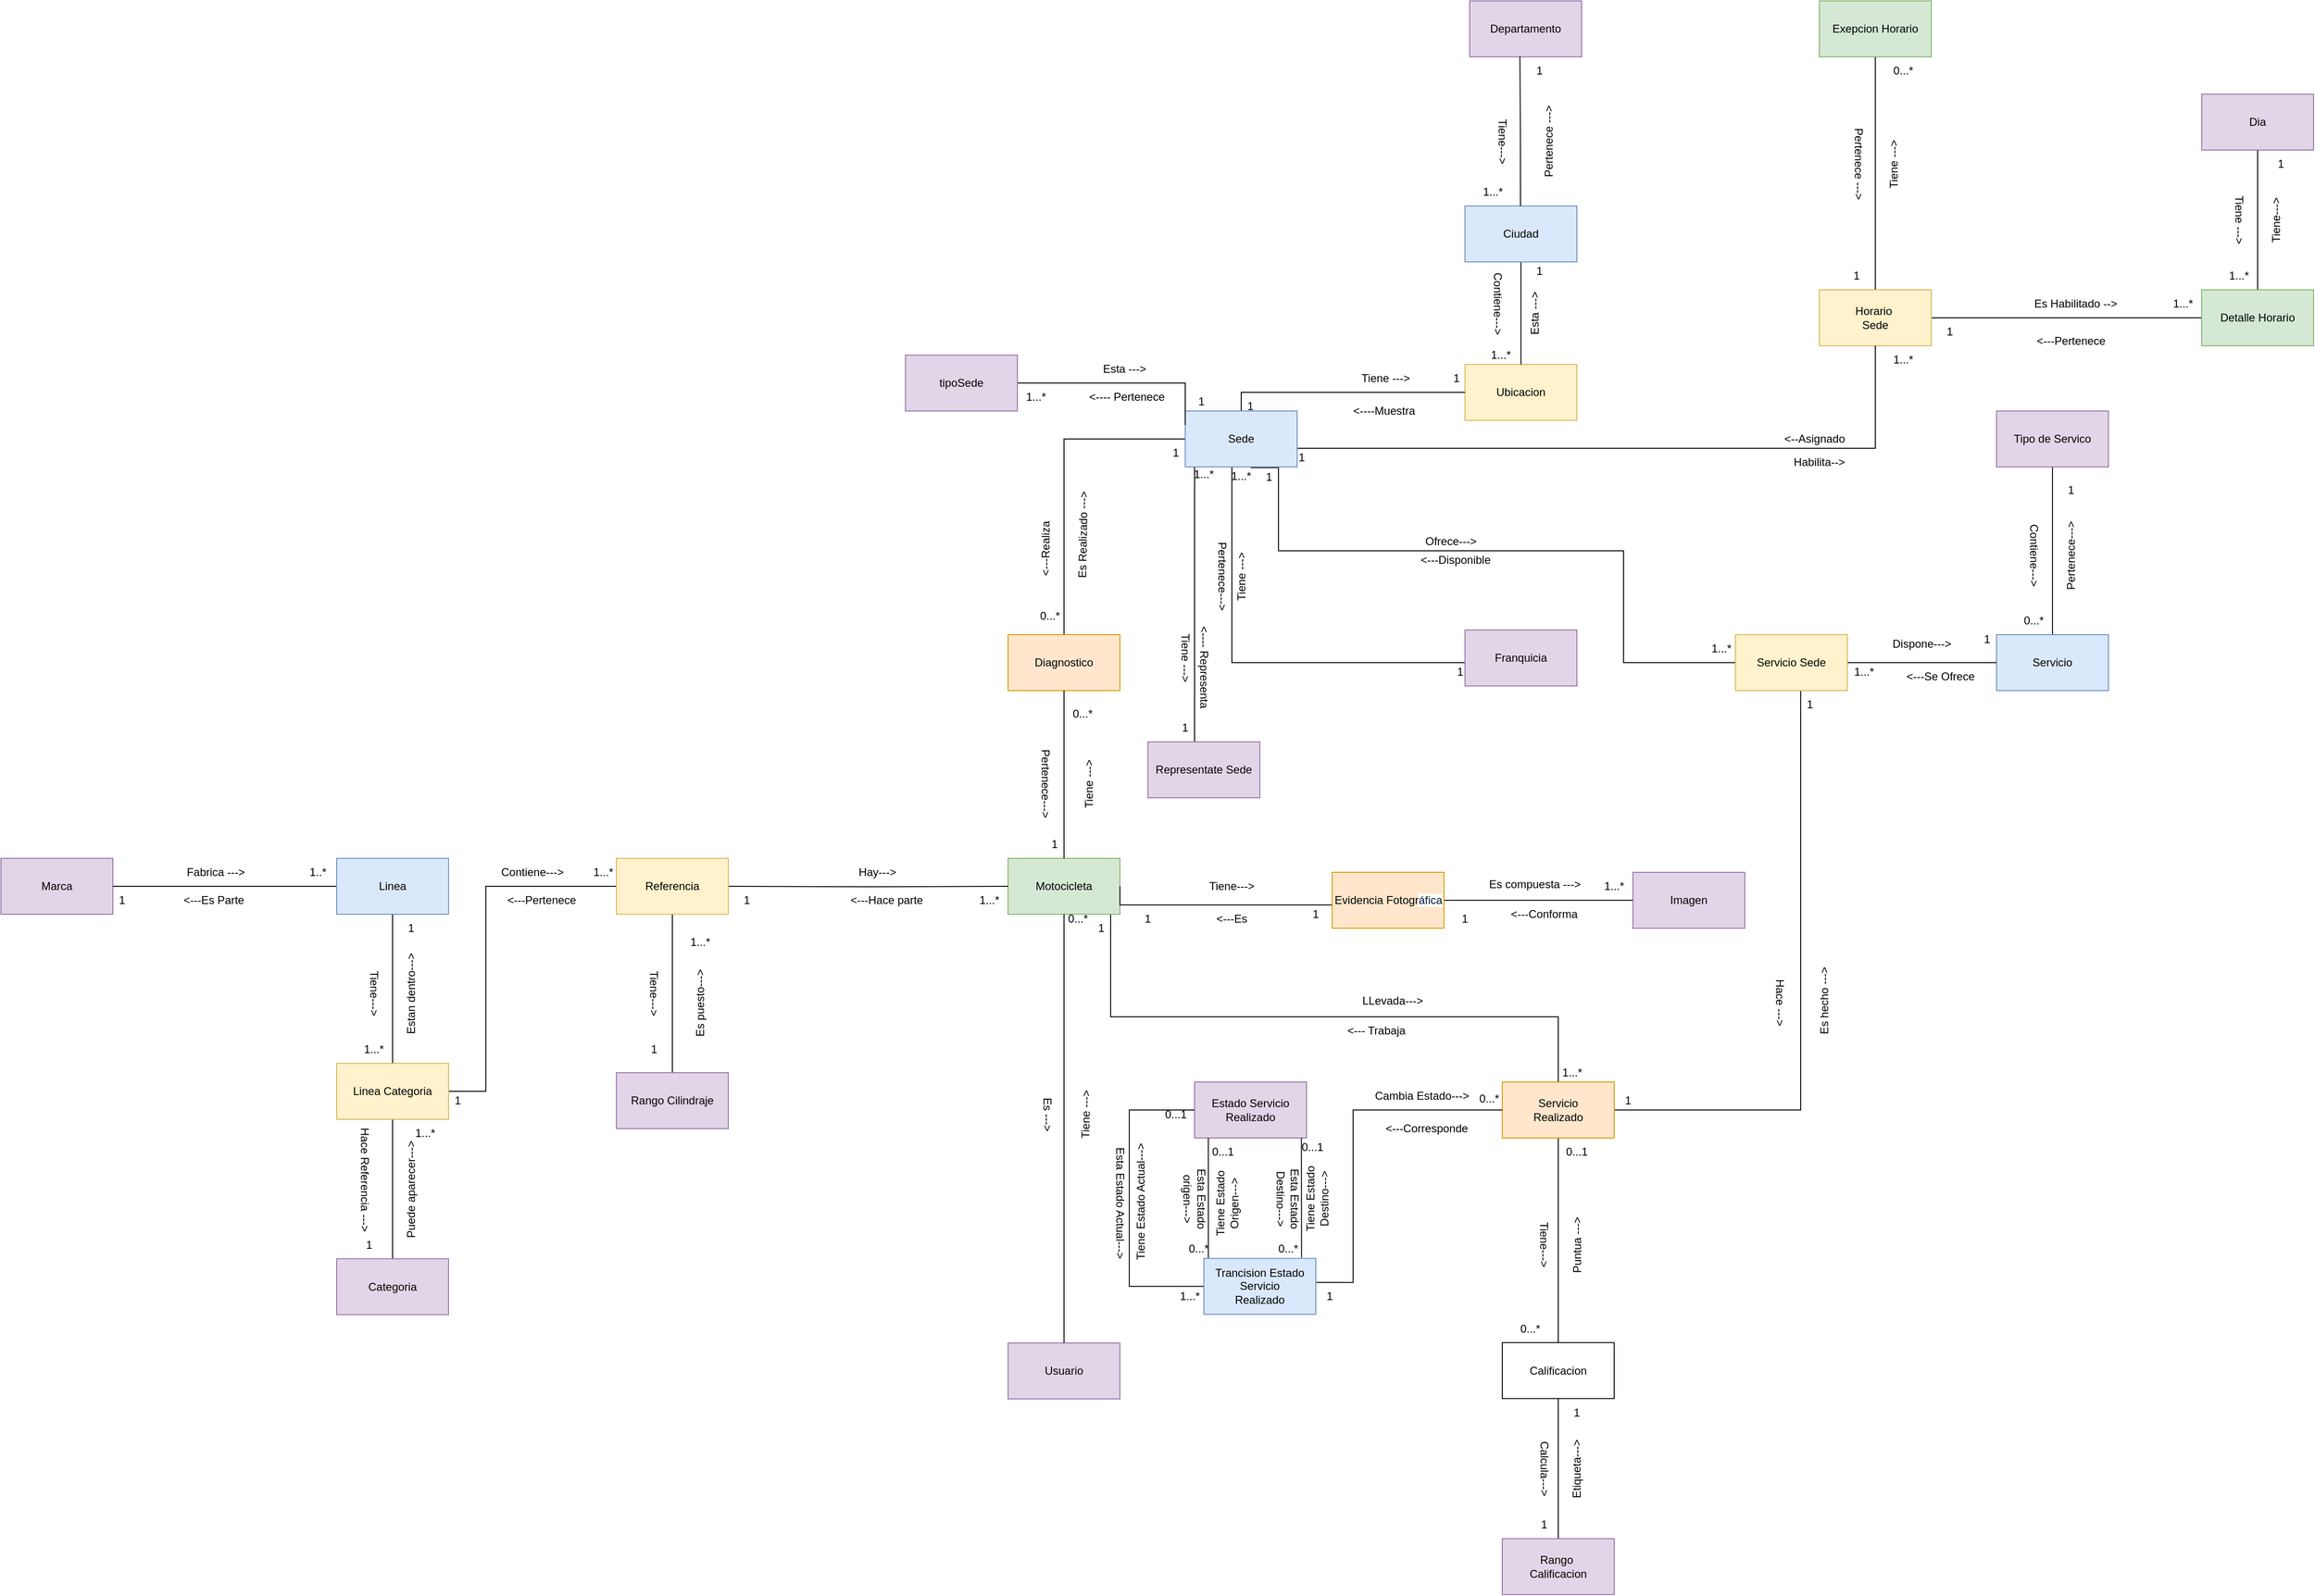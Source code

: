 <mxfile version="27.2.0" pages="11">
  <diagram name="Modelo De Dominio" id="GHO28az9wQ2gnKEgW2pI">
    <mxGraphModel dx="2748" dy="1736" grid="1" gridSize="10" guides="1" tooltips="1" connect="1" arrows="1" fold="1" page="1" pageScale="1" pageWidth="827" pageHeight="1169" math="0" shadow="0">
      <root>
        <mxCell id="xfsyF0QGJkqUza2iTEYG-0" />
        <mxCell id="xfsyF0QGJkqUza2iTEYG-1" parent="xfsyF0QGJkqUza2iTEYG-0" />
        <mxCell id="xfsyF0QGJkqUza2iTEYG-2" value="Marca" style="rounded=0;whiteSpace=wrap;html=1;shadow=0;fillColor=#e1d5e7;strokeColor=#9673a6;" parent="xfsyF0QGJkqUza2iTEYG-1" vertex="1">
          <mxGeometry x="-1060" y="220" width="120" height="60" as="geometry" />
        </mxCell>
        <mxCell id="xfsyF0QGJkqUza2iTEYG-3" style="edgeStyle=orthogonalEdgeStyle;rounded=0;orthogonalLoop=1;jettySize=auto;html=1;entryX=0.5;entryY=0;entryDx=0;entryDy=0;endArrow=none;endFill=0;" parent="xfsyF0QGJkqUza2iTEYG-1" source="xfsyF0QGJkqUza2iTEYG-4" target="xfsyF0QGJkqUza2iTEYG-137" edge="1">
          <mxGeometry relative="1" as="geometry">
            <Array as="points">
              <mxPoint x="130" y="390" />
              <mxPoint x="610" y="390" />
            </Array>
          </mxGeometry>
        </mxCell>
        <mxCell id="xfsyF0QGJkqUza2iTEYG-4" value="Motocicleta" style="rounded=0;whiteSpace=wrap;html=1;fillColor=#d5e8d4;strokeColor=#82b366;" parent="xfsyF0QGJkqUza2iTEYG-1" vertex="1">
          <mxGeometry x="20" y="220" width="120" height="60" as="geometry" />
        </mxCell>
        <mxCell id="xfsyF0QGJkqUza2iTEYG-5" style="edgeStyle=orthogonalEdgeStyle;rounded=0;orthogonalLoop=1;jettySize=auto;html=1;entryX=0;entryY=0.5;entryDx=0;entryDy=0;endArrow=none;startFill=0;" parent="xfsyF0QGJkqUza2iTEYG-1" target="xfsyF0QGJkqUza2iTEYG-164" edge="1">
          <mxGeometry relative="1" as="geometry">
            <mxPoint x="80" y="-20" as="sourcePoint" />
            <mxPoint x="230" y="-230" as="targetPoint" />
            <Array as="points">
              <mxPoint x="80" y="-230" />
            </Array>
          </mxGeometry>
        </mxCell>
        <mxCell id="xfsyF0QGJkqUza2iTEYG-6" value="Diagnostico" style="rounded=0;whiteSpace=wrap;html=1;fillColor=#ffe6cc;strokeColor=#d79b00;" parent="xfsyF0QGJkqUza2iTEYG-1" vertex="1">
          <mxGeometry x="20" y="-20" width="120" height="60" as="geometry" />
        </mxCell>
        <mxCell id="xfsyF0QGJkqUza2iTEYG-7" style="edgeStyle=orthogonalEdgeStyle;rounded=0;orthogonalLoop=1;jettySize=auto;html=1;endArrow=none;endFill=0;exitX=0.585;exitY=1.013;exitDx=0;exitDy=0;exitPerimeter=0;" parent="xfsyF0QGJkqUza2iTEYG-1" source="xfsyF0QGJkqUza2iTEYG-164" target="xfsyF0QGJkqUza2iTEYG-93" edge="1">
          <mxGeometry relative="1" as="geometry">
            <Array as="points">
              <mxPoint x="310" y="-199" />
              <mxPoint x="310" y="-110" />
              <mxPoint x="680" y="-110" />
              <mxPoint x="680" y="10" />
            </Array>
          </mxGeometry>
        </mxCell>
        <mxCell id="xfsyF0QGJkqUza2iTEYG-8" style="edgeStyle=orthogonalEdgeStyle;rounded=0;orthogonalLoop=1;jettySize=auto;html=1;entryX=0.5;entryY=1;entryDx=0;entryDy=0;endArrow=none;startFill=0;" parent="xfsyF0QGJkqUza2iTEYG-1" source="xfsyF0QGJkqUza2iTEYG-10" target="xfsyF0QGJkqUza2iTEYG-164" edge="1">
          <mxGeometry relative="1" as="geometry">
            <Array as="points">
              <mxPoint x="260" y="10" />
              <mxPoint x="260" y="-200" />
            </Array>
          </mxGeometry>
        </mxCell>
        <mxCell id="xfsyF0QGJkqUza2iTEYG-9" style="edgeStyle=orthogonalEdgeStyle;rounded=0;orthogonalLoop=1;jettySize=auto;html=1;entryX=0.25;entryY=0;entryDx=0;entryDy=0;endArrow=none;startFill=0;exitX=0.099;exitY=0.975;exitDx=0;exitDy=0;exitPerimeter=0;" parent="xfsyF0QGJkqUza2iTEYG-1" source="xfsyF0QGJkqUza2iTEYG-164" edge="1">
          <mxGeometry relative="1" as="geometry">
            <Array as="points">
              <mxPoint x="220" y="-201" />
            </Array>
            <mxPoint x="220" y="-190.01" as="sourcePoint" />
            <mxPoint x="220" y="95" as="targetPoint" />
          </mxGeometry>
        </mxCell>
        <mxCell id="xfsyF0QGJkqUza2iTEYG-10" value="&lt;div style=&quot;text-align: start;&quot;&gt;Franquicia&lt;/div&gt;" style="rounded=0;whiteSpace=wrap;html=1;fillColor=#e1d5e7;strokeColor=#9673a6;" parent="xfsyF0QGJkqUza2iTEYG-1" vertex="1">
          <mxGeometry x="510" y="-25" width="120" height="60" as="geometry" />
        </mxCell>
        <mxCell id="xfsyF0QGJkqUza2iTEYG-11" style="edgeStyle=orthogonalEdgeStyle;rounded=0;orthogonalLoop=1;jettySize=auto;html=1;entryX=0.5;entryY=1;entryDx=0;entryDy=0;endArrow=none;endFill=0;" parent="xfsyF0QGJkqUza2iTEYG-1" source="xfsyF0QGJkqUza2iTEYG-12" target="xfsyF0QGJkqUza2iTEYG-137" edge="1">
          <mxGeometry relative="1" as="geometry" />
        </mxCell>
        <mxCell id="xfsyF0QGJkqUza2iTEYG-12" value="Calificacion" style="rounded=0;whiteSpace=wrap;html=1;" parent="xfsyF0QGJkqUza2iTEYG-1" vertex="1">
          <mxGeometry x="550" y="739.63" width="120" height="60" as="geometry" />
        </mxCell>
        <mxCell id="xfsyF0QGJkqUza2iTEYG-13" value="Ubicacion" style="rounded=0;whiteSpace=wrap;html=1;fillColor=#fff2cc;strokeColor=#d6b656;" parent="xfsyF0QGJkqUza2iTEYG-1" vertex="1">
          <mxGeometry x="510" y="-310" width="120" height="60" as="geometry" />
        </mxCell>
        <mxCell id="xfsyF0QGJkqUza2iTEYG-14" value="" style="endArrow=none;html=1;rounded=0;entryX=0.5;entryY=1;entryDx=0;entryDy=0;exitX=0.5;exitY=0;exitDx=0;exitDy=0;" parent="xfsyF0QGJkqUza2iTEYG-1" source="xfsyF0QGJkqUza2iTEYG-4" target="xfsyF0QGJkqUza2iTEYG-6" edge="1">
          <mxGeometry width="50" height="50" relative="1" as="geometry">
            <mxPoint x="40" y="150" as="sourcePoint" />
            <mxPoint x="90" y="100" as="targetPoint" />
          </mxGeometry>
        </mxCell>
        <mxCell id="xfsyF0QGJkqUza2iTEYG-15" value="" style="endArrow=none;html=1;rounded=0;entryX=0;entryY=0.5;entryDx=0;entryDy=0;exitX=0.5;exitY=0;exitDx=0;exitDy=0;" parent="xfsyF0QGJkqUza2iTEYG-1" source="xfsyF0QGJkqUza2iTEYG-164" target="xfsyF0QGJkqUza2iTEYG-13" edge="1">
          <mxGeometry width="50" height="50" relative="1" as="geometry">
            <mxPoint x="540" y="-50" as="sourcePoint" />
            <mxPoint x="590" y="-100" as="targetPoint" />
            <Array as="points">
              <mxPoint x="270" y="-280" />
            </Array>
          </mxGeometry>
        </mxCell>
        <mxCell id="xfsyF0QGJkqUza2iTEYG-16" value="" style="endArrow=none;html=1;rounded=0;entryX=0.5;entryY=1;entryDx=0;entryDy=0;" parent="xfsyF0QGJkqUza2iTEYG-1" edge="1">
          <mxGeometry width="50" height="50" relative="1" as="geometry">
            <mxPoint x="1140" y="-20" as="sourcePoint" />
            <mxPoint x="1140" y="-200" as="targetPoint" />
          </mxGeometry>
        </mxCell>
        <mxCell id="xfsyF0QGJkqUza2iTEYG-17" value="0...*" style="text;html=1;align=center;verticalAlign=middle;whiteSpace=wrap;rounded=0;" parent="xfsyF0QGJkqUza2iTEYG-1" vertex="1">
          <mxGeometry x="70" y="50" width="60" height="30" as="geometry" />
        </mxCell>
        <mxCell id="xfsyF0QGJkqUza2iTEYG-18" value="1" style="text;html=1;align=center;verticalAlign=middle;whiteSpace=wrap;rounded=0;" parent="xfsyF0QGJkqUza2iTEYG-1" vertex="1">
          <mxGeometry x="40" y="190" width="60" height="30" as="geometry" />
        </mxCell>
        <mxCell id="xfsyF0QGJkqUza2iTEYG-19" value="&amp;lt;---Realiza" style="text;html=1;align=center;verticalAlign=middle;whiteSpace=wrap;rounded=0;rotation=-90;" parent="xfsyF0QGJkqUza2iTEYG-1" vertex="1">
          <mxGeometry x="25" y="-127.5" width="70" height="30" as="geometry" />
        </mxCell>
        <mxCell id="xfsyF0QGJkqUza2iTEYG-20" value="Es Realizado ---&amp;gt;" style="text;html=1;align=center;verticalAlign=middle;whiteSpace=wrap;rounded=0;rotation=-89;" parent="xfsyF0QGJkqUza2iTEYG-1" vertex="1">
          <mxGeometry x="45" y="-135" width="110" height="15" as="geometry" />
        </mxCell>
        <mxCell id="xfsyF0QGJkqUza2iTEYG-21" value="0...*" style="text;html=1;align=center;verticalAlign=middle;whiteSpace=wrap;rounded=0;" parent="xfsyF0QGJkqUza2iTEYG-1" vertex="1">
          <mxGeometry x="35" y="-55" width="60" height="30" as="geometry" />
        </mxCell>
        <mxCell id="xfsyF0QGJkqUza2iTEYG-23" value="0...*" style="text;html=1;align=center;verticalAlign=middle;whiteSpace=wrap;rounded=0;" parent="xfsyF0QGJkqUza2iTEYG-1" vertex="1">
          <mxGeometry x="550" y="709.63" width="60" height="30" as="geometry" />
        </mxCell>
        <mxCell id="xfsyF0QGJkqUza2iTEYG-24" value="Tiene ---&amp;gt;" style="text;html=1;align=center;verticalAlign=middle;whiteSpace=wrap;rounded=0;rotation=0;" parent="xfsyF0QGJkqUza2iTEYG-1" vertex="1">
          <mxGeometry x="395" y="-310" width="60" height="30" as="geometry" />
        </mxCell>
        <mxCell id="xfsyF0QGJkqUza2iTEYG-25" value="&amp;lt;----Muestra&amp;nbsp;" style="text;html=1;align=center;verticalAlign=middle;whiteSpace=wrap;rounded=0;rotation=0;" parent="xfsyF0QGJkqUza2iTEYG-1" vertex="1">
          <mxGeometry x="385" y="-275" width="80" height="30" as="geometry" />
        </mxCell>
        <mxCell id="xfsyF0QGJkqUza2iTEYG-26" value="1" style="text;html=1;align=center;verticalAlign=middle;whiteSpace=wrap;rounded=0;" parent="xfsyF0QGJkqUza2iTEYG-1" vertex="1">
          <mxGeometry x="260" y="-280" width="40" height="30" as="geometry" />
        </mxCell>
        <mxCell id="xfsyF0QGJkqUza2iTEYG-27" value="1" style="text;html=1;align=center;verticalAlign=middle;whiteSpace=wrap;rounded=0;" parent="xfsyF0QGJkqUza2iTEYG-1" vertex="1">
          <mxGeometry x="471" y="-310" width="60" height="30" as="geometry" />
        </mxCell>
        <mxCell id="xfsyF0QGJkqUza2iTEYG-28" value="&amp;lt;---Se Ofrece" style="text;html=1;align=center;verticalAlign=middle;whiteSpace=wrap;rounded=0;" parent="xfsyF0QGJkqUza2iTEYG-1" vertex="1">
          <mxGeometry x="980" y="10" width="80" height="30" as="geometry" />
        </mxCell>
        <mxCell id="xfsyF0QGJkqUza2iTEYG-29" value="Ofrece---&amp;gt;" style="text;html=1;align=center;verticalAlign=middle;whiteSpace=wrap;rounded=0;" parent="xfsyF0QGJkqUza2iTEYG-1" vertex="1">
          <mxGeometry x="465" y="-135" width="60" height="30" as="geometry" />
        </mxCell>
        <mxCell id="xfsyF0QGJkqUza2iTEYG-30" value="1...*" style="text;html=1;align=center;verticalAlign=middle;whiteSpace=wrap;rounded=0;" parent="xfsyF0QGJkqUza2iTEYG-1" vertex="1">
          <mxGeometry x="920" y="10" width="36" height="20" as="geometry" />
        </mxCell>
        <mxCell id="xfsyF0QGJkqUza2iTEYG-31" value="1" style="text;html=1;align=center;verticalAlign=middle;whiteSpace=wrap;rounded=0;" parent="xfsyF0QGJkqUza2iTEYG-1" vertex="1">
          <mxGeometry x="280" y="-200" width="40" height="22.5" as="geometry" />
        </mxCell>
        <mxCell id="xfsyF0QGJkqUza2iTEYG-32" value="&amp;lt;---Corresponde" style="text;html=1;align=center;verticalAlign=middle;whiteSpace=wrap;rounded=0;" parent="xfsyF0QGJkqUza2iTEYG-1" vertex="1">
          <mxGeometry x="404" y="495" width="130" height="30" as="geometry" />
        </mxCell>
        <mxCell id="xfsyF0QGJkqUza2iTEYG-33" value="Servicio" style="rounded=0;whiteSpace=wrap;html=1;fillColor=#dae8fc;strokeColor=#6c8ebf;" parent="xfsyF0QGJkqUza2iTEYG-1" vertex="1">
          <mxGeometry x="1080" y="-20" width="120" height="60" as="geometry" />
        </mxCell>
        <mxCell id="xfsyF0QGJkqUza2iTEYG-34" value="Tipo de Servico" style="rounded=0;whiteSpace=wrap;html=1;fillColor=#e1d5e7;strokeColor=#9673a6;" parent="xfsyF0QGJkqUza2iTEYG-1" vertex="1">
          <mxGeometry x="1080" y="-260" width="120" height="60" as="geometry" />
        </mxCell>
        <mxCell id="xfsyF0QGJkqUza2iTEYG-35" value="Pertenece---&amp;gt;" style="text;html=1;align=center;verticalAlign=middle;whiteSpace=wrap;rounded=0;rotation=-90;" parent="xfsyF0QGJkqUza2iTEYG-1" vertex="1">
          <mxGeometry x="1120" y="-120" width="80" height="30" as="geometry" />
        </mxCell>
        <mxCell id="xfsyF0QGJkqUza2iTEYG-36" value="&lt;div&gt;Contiene---&amp;gt;&lt;/div&gt;" style="text;html=1;align=center;verticalAlign=middle;whiteSpace=wrap;rounded=0;rotation=90;" parent="xfsyF0QGJkqUza2iTEYG-1" vertex="1">
          <mxGeometry x="1080" y="-120" width="80" height="30" as="geometry" />
        </mxCell>
        <mxCell id="xfsyF0QGJkqUza2iTEYG-37" value="0...*" style="text;html=1;align=center;verticalAlign=middle;whiteSpace=wrap;rounded=0;" parent="xfsyF0QGJkqUza2iTEYG-1" vertex="1">
          <mxGeometry x="1090" y="-50" width="60" height="30" as="geometry" />
        </mxCell>
        <mxCell id="xfsyF0QGJkqUza2iTEYG-38" value="1" style="text;html=1;align=center;verticalAlign=middle;whiteSpace=wrap;rounded=0;" parent="xfsyF0QGJkqUza2iTEYG-1" vertex="1">
          <mxGeometry x="1130" y="-190" width="60" height="30" as="geometry" />
        </mxCell>
        <mxCell id="xfsyF0QGJkqUza2iTEYG-39" value="Tiene ---&amp;gt;" style="text;html=1;align=center;verticalAlign=middle;whiteSpace=wrap;rounded=0;rotation=-90;" parent="xfsyF0QGJkqUza2iTEYG-1" vertex="1">
          <mxGeometry x="77" y="125" width="60" height="30" as="geometry" />
        </mxCell>
        <mxCell id="xfsyF0QGJkqUza2iTEYG-40" value="Pertenece---&amp;gt;" style="text;html=1;align=center;verticalAlign=middle;whiteSpace=wrap;rounded=0;rotation=90;" parent="xfsyF0QGJkqUza2iTEYG-1" vertex="1">
          <mxGeometry x="20" y="125" width="80" height="30" as="geometry" />
        </mxCell>
        <mxCell id="xfsyF0QGJkqUza2iTEYG-41" style="edgeStyle=orthogonalEdgeStyle;rounded=0;orthogonalLoop=1;jettySize=auto;html=1;entryX=1;entryY=0.5;entryDx=0;entryDy=0;endArrow=none;endFill=0;exitX=0;exitY=0.5;exitDx=0;exitDy=0;" parent="xfsyF0QGJkqUza2iTEYG-1" source="xfsyF0QGJkqUza2iTEYG-59" target="xfsyF0QGJkqUza2iTEYG-4" edge="1">
          <mxGeometry relative="1" as="geometry">
            <Array as="points">
              <mxPoint x="390" y="285" />
              <mxPoint x="390" y="270" />
              <mxPoint x="140" y="270" />
            </Array>
            <mxPoint x="390.048" y="380" as="sourcePoint" />
          </mxGeometry>
        </mxCell>
        <mxCell id="xfsyF0QGJkqUza2iTEYG-42" value="1" style="text;html=1;align=center;verticalAlign=middle;whiteSpace=wrap;rounded=0;" parent="xfsyF0QGJkqUza2iTEYG-1" vertex="1">
          <mxGeometry x="850" y="40" width="60" height="30" as="geometry" />
        </mxCell>
        <mxCell id="xfsyF0QGJkqUza2iTEYG-43" style="edgeStyle=orthogonalEdgeStyle;rounded=0;orthogonalLoop=1;jettySize=auto;html=1;entryX=0;entryY=0.5;entryDx=0;entryDy=0;endArrow=none;endFill=0;exitX=1;exitY=0.5;exitDx=0;exitDy=0;" parent="xfsyF0QGJkqUza2iTEYG-1" source="xfsyF0QGJkqUza2iTEYG-73" edge="1">
          <mxGeometry relative="1" as="geometry">
            <mxPoint x="-580" y="250" as="sourcePoint" />
            <mxPoint x="-400" y="250" as="targetPoint" />
            <Array as="points">
              <mxPoint x="-540" y="470" />
              <mxPoint x="-540" y="250" />
            </Array>
          </mxGeometry>
        </mxCell>
        <mxCell id="xfsyF0QGJkqUza2iTEYG-44" style="edgeStyle=orthogonalEdgeStyle;rounded=0;orthogonalLoop=1;jettySize=auto;html=1;entryX=0;entryY=0.5;entryDx=0;entryDy=0;endArrow=none;endFill=0;exitX=1;exitY=0.5;exitDx=0;exitDy=0;" parent="xfsyF0QGJkqUza2iTEYG-1" target="xfsyF0QGJkqUza2iTEYG-4" edge="1">
          <mxGeometry relative="1" as="geometry">
            <mxPoint x="-280" y="250" as="sourcePoint" />
            <mxPoint x="-100.0" y="250" as="targetPoint" />
          </mxGeometry>
        </mxCell>
        <mxCell id="xfsyF0QGJkqUza2iTEYG-45" value="1...*" style="text;html=1;align=center;verticalAlign=middle;whiteSpace=wrap;rounded=0;" parent="xfsyF0QGJkqUza2iTEYG-1" vertex="1">
          <mxGeometry x="-30" y="250" width="60" height="30" as="geometry" />
        </mxCell>
        <mxCell id="xfsyF0QGJkqUza2iTEYG-46" value="1" style="text;html=1;align=center;verticalAlign=middle;whiteSpace=wrap;rounded=0;" parent="xfsyF0QGJkqUza2iTEYG-1" vertex="1">
          <mxGeometry x="-290" y="250" width="60" height="30" as="geometry" />
        </mxCell>
        <mxCell id="xfsyF0QGJkqUza2iTEYG-47" value="&amp;lt;---Hace parte" style="text;html=1;align=center;verticalAlign=middle;whiteSpace=wrap;rounded=0;rotation=0;" parent="xfsyF0QGJkqUza2iTEYG-1" vertex="1">
          <mxGeometry x="-150" y="250" width="80" height="30" as="geometry" />
        </mxCell>
        <mxCell id="xfsyF0QGJkqUza2iTEYG-48" value="&amp;lt;---Pertenece" style="text;html=1;align=center;verticalAlign=middle;whiteSpace=wrap;rounded=0;" parent="xfsyF0QGJkqUza2iTEYG-1" vertex="1">
          <mxGeometry x="-530" y="250" width="100" height="30" as="geometry" />
        </mxCell>
        <mxCell id="xfsyF0QGJkqUza2iTEYG-49" value="Contiene---&amp;gt;" style="text;html=1;align=center;verticalAlign=middle;whiteSpace=wrap;rounded=0;" parent="xfsyF0QGJkqUza2iTEYG-1" vertex="1">
          <mxGeometry x="-530" y="220" width="80" height="30" as="geometry" />
        </mxCell>
        <mxCell id="xfsyF0QGJkqUza2iTEYG-50" value="1...*" style="text;html=1;align=center;verticalAlign=middle;whiteSpace=wrap;rounded=0;" parent="xfsyF0QGJkqUza2iTEYG-1" vertex="1">
          <mxGeometry x="-444" y="220" width="60" height="30" as="geometry" />
        </mxCell>
        <mxCell id="xfsyF0QGJkqUza2iTEYG-51" value="1" style="text;html=1;align=center;verticalAlign=middle;whiteSpace=wrap;rounded=0;" parent="xfsyF0QGJkqUza2iTEYG-1" vertex="1">
          <mxGeometry x="-600" y="465" width="60" height="30" as="geometry" />
        </mxCell>
        <mxCell id="xfsyF0QGJkqUza2iTEYG-52" value="1..*" style="text;html=1;align=center;verticalAlign=middle;whiteSpace=wrap;rounded=0;" parent="xfsyF0QGJkqUza2iTEYG-1" vertex="1">
          <mxGeometry x="-750" y="220" width="60" height="30" as="geometry" />
        </mxCell>
        <mxCell id="xfsyF0QGJkqUza2iTEYG-53" style="edgeStyle=orthogonalEdgeStyle;rounded=0;orthogonalLoop=1;jettySize=auto;html=1;entryX=0.5;entryY=0;entryDx=0;entryDy=0;endArrow=none;endFill=0;" parent="xfsyF0QGJkqUza2iTEYG-1" source="xfsyF0QGJkqUza2iTEYG-54" target="xfsyF0QGJkqUza2iTEYG-84" edge="1">
          <mxGeometry relative="1" as="geometry" />
        </mxCell>
        <mxCell id="xfsyF0QGJkqUza2iTEYG-54" value="Referencia" style="rounded=0;whiteSpace=wrap;html=1;fillColor=#fff2cc;strokeColor=#d6b656;" parent="xfsyF0QGJkqUza2iTEYG-1" vertex="1">
          <mxGeometry x="-400" y="220" width="120" height="60" as="geometry" />
        </mxCell>
        <mxCell id="xfsyF0QGJkqUza2iTEYG-55" value="Hay---&amp;gt;" style="text;html=1;align=center;verticalAlign=middle;whiteSpace=wrap;rounded=0;" parent="xfsyF0QGJkqUza2iTEYG-1" vertex="1">
          <mxGeometry x="-150" y="220" width="60" height="30" as="geometry" />
        </mxCell>
        <mxCell id="xfsyF0QGJkqUza2iTEYG-56" value="1" style="text;html=1;align=center;verticalAlign=middle;whiteSpace=wrap;rounded=0;" parent="xfsyF0QGJkqUza2iTEYG-1" vertex="1">
          <mxGeometry x="-960" y="250" width="60" height="30" as="geometry" />
        </mxCell>
        <mxCell id="xfsyF0QGJkqUza2iTEYG-57" value="Imagen" style="rounded=0;whiteSpace=wrap;html=1;fillColor=#e1d5e7;strokeColor=#9673a6;" parent="xfsyF0QGJkqUza2iTEYG-1" vertex="1">
          <mxGeometry x="690" y="235" width="120" height="60" as="geometry" />
        </mxCell>
        <mxCell id="xfsyF0QGJkqUza2iTEYG-58" style="edgeStyle=orthogonalEdgeStyle;rounded=0;orthogonalLoop=1;jettySize=auto;html=1;endArrow=none;endFill=0;" parent="xfsyF0QGJkqUza2iTEYG-1" source="xfsyF0QGJkqUza2iTEYG-59" target="xfsyF0QGJkqUza2iTEYG-57" edge="1">
          <mxGeometry relative="1" as="geometry" />
        </mxCell>
        <mxCell id="xfsyF0QGJkqUza2iTEYG-59" value="Evidencia&amp;nbsp;Fotogr&lt;span style=&quot;color: rgb(0, 29, 53); font-family: &amp;quot;Google Sans&amp;quot;, Arial, sans-serif; text-align: start; background-color: rgb(255, 255, 255);&quot;&gt;áfica&lt;/span&gt;" style="rounded=0;whiteSpace=wrap;html=1;fillColor=#ffe6cc;strokeColor=#d79b00;" parent="xfsyF0QGJkqUza2iTEYG-1" vertex="1">
          <mxGeometry x="367.5" y="235" width="120" height="60" as="geometry" />
        </mxCell>
        <mxCell id="xfsyF0QGJkqUza2iTEYG-60" value="&amp;lt;---Es" style="text;html=1;align=center;verticalAlign=middle;whiteSpace=wrap;rounded=0;" parent="xfsyF0QGJkqUza2iTEYG-1" vertex="1">
          <mxGeometry x="230" y="270" width="60" height="30" as="geometry" />
        </mxCell>
        <mxCell id="xfsyF0QGJkqUza2iTEYG-61" value="1" style="text;html=1;align=center;verticalAlign=middle;whiteSpace=wrap;rounded=0;" parent="xfsyF0QGJkqUza2iTEYG-1" vertex="1">
          <mxGeometry x="140" y="270" width="60" height="30" as="geometry" />
        </mxCell>
        <mxCell id="xfsyF0QGJkqUza2iTEYG-62" value="1" style="text;html=1;align=center;verticalAlign=middle;whiteSpace=wrap;rounded=0;" parent="xfsyF0QGJkqUza2iTEYG-1" vertex="1">
          <mxGeometry x="320" y="265" width="60" height="30" as="geometry" />
        </mxCell>
        <mxCell id="xfsyF0QGJkqUza2iTEYG-63" value="Tiene---&amp;gt;" style="text;html=1;align=center;verticalAlign=middle;whiteSpace=wrap;rounded=0;" parent="xfsyF0QGJkqUza2iTEYG-1" vertex="1">
          <mxGeometry x="230" y="235" width="60" height="30" as="geometry" />
        </mxCell>
        <mxCell id="xfsyF0QGJkqUza2iTEYG-64" value="Es compuesta ---&amp;gt;" style="text;html=1;align=center;verticalAlign=middle;whiteSpace=wrap;rounded=0;" parent="xfsyF0QGJkqUza2iTEYG-1" vertex="1">
          <mxGeometry x="520" y="232.5" width="130" height="30" as="geometry" />
        </mxCell>
        <mxCell id="xfsyF0QGJkqUza2iTEYG-65" value="1...*" style="text;html=1;align=center;verticalAlign=middle;whiteSpace=wrap;rounded=0;" parent="xfsyF0QGJkqUza2iTEYG-1" vertex="1">
          <mxGeometry x="640" y="235" width="60" height="30" as="geometry" />
        </mxCell>
        <mxCell id="xfsyF0QGJkqUza2iTEYG-66" value="1" style="text;html=1;align=center;verticalAlign=middle;whiteSpace=wrap;rounded=0;" parent="xfsyF0QGJkqUza2iTEYG-1" vertex="1">
          <mxGeometry x="480" y="270" width="60" height="30" as="geometry" />
        </mxCell>
        <mxCell id="xfsyF0QGJkqUza2iTEYG-67" value="&amp;lt;---Conforma" style="text;html=1;align=center;verticalAlign=middle;whiteSpace=wrap;rounded=0;" parent="xfsyF0QGJkqUza2iTEYG-1" vertex="1">
          <mxGeometry x="555" y="265" width="80" height="30" as="geometry" />
        </mxCell>
        <mxCell id="xfsyF0QGJkqUza2iTEYG-68" style="edgeStyle=orthogonalEdgeStyle;rounded=0;orthogonalLoop=1;jettySize=auto;html=1;entryX=1;entryY=0.5;entryDx=0;entryDy=0;endArrow=none;endFill=0;" parent="xfsyF0QGJkqUza2iTEYG-1" source="xfsyF0QGJkqUza2iTEYG-70" target="xfsyF0QGJkqUza2iTEYG-2" edge="1">
          <mxGeometry relative="1" as="geometry" />
        </mxCell>
        <mxCell id="xfsyF0QGJkqUza2iTEYG-69" style="edgeStyle=orthogonalEdgeStyle;rounded=0;orthogonalLoop=1;jettySize=auto;html=1;endArrow=none;endFill=0;" parent="xfsyF0QGJkqUza2iTEYG-1" source="xfsyF0QGJkqUza2iTEYG-70" target="xfsyF0QGJkqUza2iTEYG-73" edge="1">
          <mxGeometry relative="1" as="geometry" />
        </mxCell>
        <mxCell id="xfsyF0QGJkqUza2iTEYG-70" value="Linea" style="rounded=0;whiteSpace=wrap;html=1;fillColor=#dae8fc;strokeColor=#6c8ebf;" parent="xfsyF0QGJkqUza2iTEYG-1" vertex="1">
          <mxGeometry x="-700" y="220" width="120" height="60" as="geometry" />
        </mxCell>
        <mxCell id="xfsyF0QGJkqUza2iTEYG-71" style="edgeStyle=orthogonalEdgeStyle;rounded=0;orthogonalLoop=1;jettySize=auto;html=1;entryX=0.5;entryY=1;entryDx=0;entryDy=0;endArrow=none;endFill=0;" parent="xfsyF0QGJkqUza2iTEYG-1" source="xfsyF0QGJkqUza2iTEYG-72" target="xfsyF0QGJkqUza2iTEYG-73" edge="1">
          <mxGeometry relative="1" as="geometry" />
        </mxCell>
        <mxCell id="xfsyF0QGJkqUza2iTEYG-72" value="Categoria" style="rounded=0;whiteSpace=wrap;html=1;fillColor=#e1d5e7;strokeColor=#9673a6;" parent="xfsyF0QGJkqUza2iTEYG-1" vertex="1">
          <mxGeometry x="-700" y="649.63" width="120" height="60" as="geometry" />
        </mxCell>
        <mxCell id="xfsyF0QGJkqUza2iTEYG-73" value="Linea Categoria" style="rounded=0;whiteSpace=wrap;html=1;fillColor=#fff2cc;strokeColor=#d6b656;" parent="xfsyF0QGJkqUza2iTEYG-1" vertex="1">
          <mxGeometry x="-700" y="440" width="120" height="60" as="geometry" />
        </mxCell>
        <mxCell id="xfsyF0QGJkqUza2iTEYG-74" value="Tiene---&amp;gt;" style="text;html=1;align=center;verticalAlign=middle;whiteSpace=wrap;rounded=0;rotation=90;" parent="xfsyF0QGJkqUza2iTEYG-1" vertex="1">
          <mxGeometry x="-690" y="350" width="60" height="30" as="geometry" />
        </mxCell>
        <mxCell id="xfsyF0QGJkqUza2iTEYG-75" value="1...*" style="text;html=1;align=center;verticalAlign=middle;whiteSpace=wrap;rounded=0;" parent="xfsyF0QGJkqUza2iTEYG-1" vertex="1">
          <mxGeometry x="-685" y="410" width="50" height="30" as="geometry" />
        </mxCell>
        <mxCell id="xfsyF0QGJkqUza2iTEYG-76" value="Estan dentro---&amp;gt;" style="text;html=1;align=center;verticalAlign=middle;whiteSpace=wrap;rounded=0;rotation=-90;" parent="xfsyF0QGJkqUza2iTEYG-1" vertex="1">
          <mxGeometry x="-670" y="350" width="100" height="30" as="geometry" />
        </mxCell>
        <mxCell id="xfsyF0QGJkqUza2iTEYG-77" value="1" style="text;html=1;align=center;verticalAlign=middle;whiteSpace=wrap;rounded=0;" parent="xfsyF0QGJkqUza2iTEYG-1" vertex="1">
          <mxGeometry x="-640" y="280" width="40" height="30" as="geometry" />
        </mxCell>
        <mxCell id="xfsyF0QGJkqUza2iTEYG-78" value="Hace Referencia ---&amp;gt;" style="text;html=1;align=center;verticalAlign=middle;whiteSpace=wrap;rounded=0;rotation=90;" parent="xfsyF0QGJkqUza2iTEYG-1" vertex="1">
          <mxGeometry x="-730" y="550" width="120" height="30" as="geometry" />
        </mxCell>
        <mxCell id="xfsyF0QGJkqUza2iTEYG-79" value="1" style="text;html=1;align=center;verticalAlign=middle;whiteSpace=wrap;rounded=0;" parent="xfsyF0QGJkqUza2iTEYG-1" vertex="1">
          <mxGeometry x="-680" y="619.63" width="30" height="30.37" as="geometry" />
        </mxCell>
        <mxCell id="xfsyF0QGJkqUza2iTEYG-80" value="Puede aparecer---&amp;gt;" style="text;html=1;align=center;verticalAlign=middle;whiteSpace=wrap;rounded=0;rotation=-90;" parent="xfsyF0QGJkqUza2iTEYG-1" vertex="1">
          <mxGeometry x="-690" y="560" width="140" height="30" as="geometry" />
        </mxCell>
        <mxCell id="xfsyF0QGJkqUza2iTEYG-81" value="1...*" style="text;html=1;align=center;verticalAlign=middle;whiteSpace=wrap;rounded=0;" parent="xfsyF0QGJkqUza2iTEYG-1" vertex="1">
          <mxGeometry x="-630" y="500" width="50" height="30" as="geometry" />
        </mxCell>
        <mxCell id="xfsyF0QGJkqUza2iTEYG-82" value="&amp;lt;---Es Parte&amp;nbsp;" style="text;html=1;align=center;verticalAlign=middle;whiteSpace=wrap;rounded=0;" parent="xfsyF0QGJkqUza2iTEYG-1" vertex="1">
          <mxGeometry x="-875" y="250" width="90" height="30" as="geometry" />
        </mxCell>
        <mxCell id="xfsyF0QGJkqUza2iTEYG-83" value="Fabrica ---&amp;gt;" style="text;html=1;align=center;verticalAlign=middle;resizable=0;points=[];autosize=1;strokeColor=none;fillColor=none;" parent="xfsyF0QGJkqUza2iTEYG-1" vertex="1">
          <mxGeometry x="-875" y="220" width="90" height="30" as="geometry" />
        </mxCell>
        <mxCell id="xfsyF0QGJkqUza2iTEYG-84" value="Rango Cilindraje" style="rounded=0;whiteSpace=wrap;html=1;fillColor=#e1d5e7;strokeColor=#9673a6;" parent="xfsyF0QGJkqUza2iTEYG-1" vertex="1">
          <mxGeometry x="-400" y="450" width="120" height="60" as="geometry" />
        </mxCell>
        <mxCell id="xfsyF0QGJkqUza2iTEYG-85" value="Tiene---&amp;gt;" style="text;html=1;align=center;verticalAlign=middle;whiteSpace=wrap;rounded=0;rotation=90;" parent="xfsyF0QGJkqUza2iTEYG-1" vertex="1">
          <mxGeometry x="-390" y="350" width="60" height="30" as="geometry" />
        </mxCell>
        <mxCell id="xfsyF0QGJkqUza2iTEYG-86" value="1" style="text;html=1;align=center;verticalAlign=middle;whiteSpace=wrap;rounded=0;" parent="xfsyF0QGJkqUza2iTEYG-1" vertex="1">
          <mxGeometry x="-376.5" y="410" width="33" height="30" as="geometry" />
        </mxCell>
        <mxCell id="xfsyF0QGJkqUza2iTEYG-87" value="Es puesto---&amp;gt;" style="text;html=1;align=center;verticalAlign=middle;whiteSpace=wrap;rounded=0;rotation=-90;" parent="xfsyF0QGJkqUza2iTEYG-1" vertex="1">
          <mxGeometry x="-365" y="360" width="110" height="30" as="geometry" />
        </mxCell>
        <mxCell id="xfsyF0QGJkqUza2iTEYG-88" value="1...*" style="text;html=1;align=center;verticalAlign=middle;whiteSpace=wrap;rounded=0;" parent="xfsyF0QGJkqUza2iTEYG-1" vertex="1">
          <mxGeometry x="-330" y="295" width="40" height="30" as="geometry" />
        </mxCell>
        <mxCell id="xfsyF0QGJkqUza2iTEYG-89" style="edgeStyle=orthogonalEdgeStyle;rounded=0;orthogonalLoop=1;jettySize=auto;html=1;entryX=0.5;entryY=0;entryDx=0;entryDy=0;endArrow=none;endFill=0;" parent="xfsyF0QGJkqUza2iTEYG-1" source="xfsyF0QGJkqUza2iTEYG-90" target="xfsyF0QGJkqUza2iTEYG-13" edge="1">
          <mxGeometry relative="1" as="geometry" />
        </mxCell>
        <mxCell id="xfsyF0QGJkqUza2iTEYG-90" value="Ciudad" style="rounded=0;whiteSpace=wrap;html=1;fillColor=#dae8fc;strokeColor=#6c8ebf;" parent="xfsyF0QGJkqUza2iTEYG-1" vertex="1">
          <mxGeometry x="510" y="-480" width="120" height="60" as="geometry" />
        </mxCell>
        <mxCell id="xfsyF0QGJkqUza2iTEYG-91" style="edgeStyle=orthogonalEdgeStyle;rounded=0;orthogonalLoop=1;jettySize=auto;html=1;endArrow=none;endFill=0;" parent="xfsyF0QGJkqUza2iTEYG-1" source="xfsyF0QGJkqUza2iTEYG-93" target="xfsyF0QGJkqUza2iTEYG-33" edge="1">
          <mxGeometry relative="1" as="geometry" />
        </mxCell>
        <mxCell id="xfsyF0QGJkqUza2iTEYG-92" style="edgeStyle=orthogonalEdgeStyle;rounded=0;orthogonalLoop=1;jettySize=auto;html=1;entryX=1;entryY=0.5;entryDx=0;entryDy=0;endArrow=none;endFill=0;" parent="xfsyF0QGJkqUza2iTEYG-1" source="xfsyF0QGJkqUza2iTEYG-93" target="xfsyF0QGJkqUza2iTEYG-137" edge="1">
          <mxGeometry relative="1" as="geometry">
            <Array as="points">
              <mxPoint x="870" y="490" />
            </Array>
          </mxGeometry>
        </mxCell>
        <mxCell id="xfsyF0QGJkqUza2iTEYG-93" value="Servicio Sede" style="rounded=0;whiteSpace=wrap;html=1;fillColor=#fff2cc;strokeColor=#d6b656;" parent="xfsyF0QGJkqUza2iTEYG-1" vertex="1">
          <mxGeometry x="800" y="-20" width="120" height="60" as="geometry" />
        </mxCell>
        <mxCell id="xfsyF0QGJkqUza2iTEYG-94" value="Esta ---&amp;gt;" style="text;html=1;align=center;verticalAlign=middle;whiteSpace=wrap;rounded=0;rotation=-90;" parent="xfsyF0QGJkqUza2iTEYG-1" vertex="1">
          <mxGeometry x="555" y="-380" width="60" height="30" as="geometry" />
        </mxCell>
        <mxCell id="xfsyF0QGJkqUza2iTEYG-95" value="Contiene---&amp;gt;" style="text;html=1;align=center;verticalAlign=middle;whiteSpace=wrap;rounded=0;rotation=90;" parent="xfsyF0QGJkqUza2iTEYG-1" vertex="1">
          <mxGeometry x="510" y="-390" width="70" height="30" as="geometry" />
        </mxCell>
        <mxCell id="xfsyF0QGJkqUza2iTEYG-96" value="1" style="text;html=1;align=center;verticalAlign=middle;whiteSpace=wrap;rounded=0;" parent="xfsyF0QGJkqUza2iTEYG-1" vertex="1">
          <mxGeometry x="570" y="-420" width="40" height="20" as="geometry" />
        </mxCell>
        <mxCell id="xfsyF0QGJkqUza2iTEYG-97" value="1...*" style="text;html=1;align=center;verticalAlign=middle;whiteSpace=wrap;rounded=0;" parent="xfsyF0QGJkqUza2iTEYG-1" vertex="1">
          <mxGeometry x="531" y="-330" width="35" height="20" as="geometry" />
        </mxCell>
        <mxCell id="xfsyF0QGJkqUza2iTEYG-98" value="1...*" style="text;html=1;align=center;verticalAlign=middle;whiteSpace=wrap;rounded=0;" parent="xfsyF0QGJkqUza2iTEYG-1" vertex="1">
          <mxGeometry x="770" y="-15" width="30" height="20" as="geometry" />
        </mxCell>
        <mxCell id="xfsyF0QGJkqUza2iTEYG-99" value="&amp;lt;---Disponible" style="text;html=1;align=center;verticalAlign=middle;whiteSpace=wrap;rounded=0;" parent="xfsyF0QGJkqUza2iTEYG-1" vertex="1">
          <mxGeometry x="450" y="-110" width="100" height="20" as="geometry" />
        </mxCell>
        <mxCell id="xfsyF0QGJkqUza2iTEYG-100" value="1" style="text;html=1;align=center;verticalAlign=middle;whiteSpace=wrap;rounded=0;" parent="xfsyF0QGJkqUza2iTEYG-1" vertex="1">
          <mxGeometry x="1040" y="-30" width="60" height="30" as="geometry" />
        </mxCell>
        <mxCell id="xfsyF0QGJkqUza2iTEYG-101" value="Dispone---&amp;gt;" style="text;html=1;align=center;verticalAlign=middle;whiteSpace=wrap;rounded=0;" parent="xfsyF0QGJkqUza2iTEYG-1" vertex="1">
          <mxGeometry x="960" y="-25" width="80" height="30" as="geometry" />
        </mxCell>
        <mxCell id="xfsyF0QGJkqUza2iTEYG-102" value="Es hecho ---&amp;gt;" style="text;html=1;align=center;verticalAlign=middle;whiteSpace=wrap;rounded=0;rotation=-90;" parent="xfsyF0QGJkqUza2iTEYG-1" vertex="1">
          <mxGeometry x="850" y="360" width="90" height="25" as="geometry" />
        </mxCell>
        <mxCell id="xfsyF0QGJkqUza2iTEYG-103" value="Hace ---&amp;gt;" style="text;html=1;align=center;verticalAlign=middle;whiteSpace=wrap;rounded=0;rotation=90;" parent="xfsyF0QGJkqUza2iTEYG-1" vertex="1">
          <mxGeometry x="800" y="360" width="95" height="30" as="geometry" />
        </mxCell>
        <mxCell id="xfsyF0QGJkqUza2iTEYG-104" style="edgeStyle=orthogonalEdgeStyle;rounded=0;orthogonalLoop=1;jettySize=auto;html=1;endArrow=none;endFill=0;" parent="xfsyF0QGJkqUza2iTEYG-1" edge="1">
          <mxGeometry relative="1" as="geometry">
            <mxPoint x="1360" y="-530" as="sourcePoint" />
            <mxPoint x="1360" y="-400" as="targetPoint" />
          </mxGeometry>
        </mxCell>
        <mxCell id="xfsyF0QGJkqUza2iTEYG-105" value="Departamento" style="rounded=0;whiteSpace=wrap;html=1;fillColor=#e1d5e7;strokeColor=#9673a6;" parent="xfsyF0QGJkqUza2iTEYG-1" vertex="1">
          <mxGeometry x="515" y="-700" width="120" height="60" as="geometry" />
        </mxCell>
        <mxCell id="xfsyF0QGJkqUza2iTEYG-106" value="Tiene---&amp;gt;" style="text;html=1;align=center;verticalAlign=middle;whiteSpace=wrap;rounded=0;rotation=-90;" parent="xfsyF0QGJkqUza2iTEYG-1" vertex="1">
          <mxGeometry x="1350" y="-480" width="60" height="30" as="geometry" />
        </mxCell>
        <mxCell id="xfsyF0QGJkqUza2iTEYG-107" value="Tiene ---&amp;gt;" style="text;html=1;align=center;verticalAlign=middle;whiteSpace=wrap;rounded=0;rotation=90;" parent="xfsyF0QGJkqUza2iTEYG-1" vertex="1">
          <mxGeometry x="1310" y="-480" width="60" height="30" as="geometry" />
        </mxCell>
        <mxCell id="xfsyF0QGJkqUza2iTEYG-108" value="1" style="text;html=1;align=center;verticalAlign=middle;whiteSpace=wrap;rounded=0;" parent="xfsyF0QGJkqUza2iTEYG-1" vertex="1">
          <mxGeometry x="1360" y="-540" width="50" height="30" as="geometry" />
        </mxCell>
        <mxCell id="xfsyF0QGJkqUza2iTEYG-109" value="1...*" style="text;html=1;align=center;verticalAlign=middle;whiteSpace=wrap;rounded=0;" parent="xfsyF0QGJkqUza2iTEYG-1" vertex="1">
          <mxGeometry x="1320" y="-420" width="40" height="30" as="geometry" />
        </mxCell>
        <mxCell id="xfsyF0QGJkqUza2iTEYG-110" style="edgeStyle=orthogonalEdgeStyle;rounded=0;orthogonalLoop=1;jettySize=auto;html=1;entryX=0;entryY=0.5;entryDx=0;entryDy=0;endArrow=none;endFill=0;" parent="xfsyF0QGJkqUza2iTEYG-1" source="xfsyF0QGJkqUza2iTEYG-112" target="xfsyF0QGJkqUza2iTEYG-125" edge="1">
          <mxGeometry relative="1" as="geometry" />
        </mxCell>
        <mxCell id="xfsyF0QGJkqUza2iTEYG-111" style="edgeStyle=orthogonalEdgeStyle;rounded=0;orthogonalLoop=1;jettySize=auto;html=1;entryX=0.5;entryY=1;entryDx=0;entryDy=0;endArrow=none;endFill=0;" parent="xfsyF0QGJkqUza2iTEYG-1" source="xfsyF0QGJkqUza2iTEYG-112" target="xfsyF0QGJkqUza2iTEYG-130" edge="1">
          <mxGeometry relative="1" as="geometry" />
        </mxCell>
        <mxCell id="xfsyF0QGJkqUza2iTEYG-112" value="Horario&amp;nbsp;&lt;div&gt;Sede&lt;/div&gt;" style="rounded=0;whiteSpace=wrap;html=1;fillColor=#fff2cc;strokeColor=#d6b656;" parent="xfsyF0QGJkqUza2iTEYG-1" vertex="1">
          <mxGeometry x="890" y="-390" width="120" height="60" as="geometry" />
        </mxCell>
        <mxCell id="xfsyF0QGJkqUza2iTEYG-113" style="edgeStyle=orthogonalEdgeStyle;rounded=0;orthogonalLoop=1;jettySize=auto;html=1;entryX=0.5;entryY=0;entryDx=0;entryDy=0;endArrow=none;endFill=0;" parent="xfsyF0QGJkqUza2iTEYG-1" source="xfsyF0QGJkqUza2iTEYG-112" target="xfsyF0QGJkqUza2iTEYG-116" edge="1">
          <mxGeometry relative="1" as="geometry">
            <Array as="points">
              <mxPoint x="950" y="-220" />
              <mxPoint x="310" y="-220" />
              <mxPoint x="310" y="-203" />
              <mxPoint x="315" y="-203" />
            </Array>
          </mxGeometry>
        </mxCell>
        <mxCell id="xfsyF0QGJkqUza2iTEYG-114" value="&lt;div&gt;Habilita--&amp;gt;&lt;/div&gt;" style="text;html=1;align=center;verticalAlign=middle;whiteSpace=wrap;rounded=0;" parent="xfsyF0QGJkqUza2iTEYG-1" vertex="1">
          <mxGeometry x="860" y="-220" width="60" height="30" as="geometry" />
        </mxCell>
        <mxCell id="xfsyF0QGJkqUza2iTEYG-115" value="1...*" style="text;html=1;align=center;verticalAlign=middle;whiteSpace=wrap;rounded=0;" parent="xfsyF0QGJkqUza2iTEYG-1" vertex="1">
          <mxGeometry x="950" y="-330" width="60" height="30" as="geometry" />
        </mxCell>
        <mxCell id="xfsyF0QGJkqUza2iTEYG-116" value="1" style="text;html=1;align=center;verticalAlign=middle;whiteSpace=wrap;rounded=0;" parent="xfsyF0QGJkqUza2iTEYG-1" vertex="1">
          <mxGeometry x="320" y="-220" width="30" height="20" as="geometry" />
        </mxCell>
        <mxCell id="xfsyF0QGJkqUza2iTEYG-117" value="&amp;lt;--Asignado" style="text;html=1;align=center;verticalAlign=middle;whiteSpace=wrap;rounded=0;rotation=0;" parent="xfsyF0QGJkqUza2iTEYG-1" vertex="1">
          <mxGeometry x="820" y="-245" width="130" height="30" as="geometry" />
        </mxCell>
        <mxCell id="xfsyF0QGJkqUza2iTEYG-118" style="edgeStyle=orthogonalEdgeStyle;rounded=0;orthogonalLoop=1;jettySize=auto;html=1;endArrow=none;endFill=0;" parent="xfsyF0QGJkqUza2iTEYG-1" edge="1">
          <mxGeometry relative="1" as="geometry">
            <mxPoint x="1360" y="-540" as="sourcePoint" />
            <mxPoint x="1360" y="-390" as="targetPoint" />
          </mxGeometry>
        </mxCell>
        <mxCell id="xfsyF0QGJkqUza2iTEYG-119" value="Dia" style="rounded=0;whiteSpace=wrap;html=1;fillColor=#e1d5e7;strokeColor=#9673a6;" parent="xfsyF0QGJkqUza2iTEYG-1" vertex="1">
          <mxGeometry x="1300" y="-600" width="120" height="60" as="geometry" />
        </mxCell>
        <mxCell id="xfsyF0QGJkqUza2iTEYG-120" style="edgeStyle=orthogonalEdgeStyle;rounded=0;orthogonalLoop=1;jettySize=auto;html=1;entryX=0.5;entryY=0;entryDx=0;entryDy=0;endArrow=none;endFill=0;exitX=0.453;exitY=0.99;exitDx=0;exitDy=0;exitPerimeter=0;" parent="xfsyF0QGJkqUza2iTEYG-1" edge="1">
          <mxGeometry relative="1" as="geometry">
            <mxPoint x="568.86" y="-640.6" as="sourcePoint" />
            <mxPoint x="569.5" y="-480" as="targetPoint" />
          </mxGeometry>
        </mxCell>
        <mxCell id="xfsyF0QGJkqUza2iTEYG-121" value="Pertenece ---&amp;gt;" style="text;html=1;align=center;verticalAlign=middle;whiteSpace=wrap;rounded=0;rotation=-90;" parent="xfsyF0QGJkqUza2iTEYG-1" vertex="1">
          <mxGeometry x="552.5" y="-564" width="95" height="30" as="geometry" />
        </mxCell>
        <mxCell id="xfsyF0QGJkqUza2iTEYG-122" value="Tiene---&amp;gt;" style="text;html=1;align=center;verticalAlign=middle;whiteSpace=wrap;rounded=0;rotation=90;" parent="xfsyF0QGJkqUza2iTEYG-1" vertex="1">
          <mxGeometry x="520" y="-564" width="60" height="30" as="geometry" />
        </mxCell>
        <mxCell id="xfsyF0QGJkqUza2iTEYG-123" value="1...*" style="text;html=1;align=center;verticalAlign=middle;whiteSpace=wrap;rounded=0;" parent="xfsyF0QGJkqUza2iTEYG-1" vertex="1">
          <mxGeometry x="510" y="-510" width="60" height="30" as="geometry" />
        </mxCell>
        <mxCell id="xfsyF0QGJkqUza2iTEYG-124" value="1" style="text;html=1;align=center;verticalAlign=middle;whiteSpace=wrap;rounded=0;" parent="xfsyF0QGJkqUza2iTEYG-1" vertex="1">
          <mxGeometry x="560" y="-640" width="60" height="30" as="geometry" />
        </mxCell>
        <mxCell id="xfsyF0QGJkqUza2iTEYG-125" value="Detalle Horario" style="rounded=0;whiteSpace=wrap;html=1;fillColor=#d5e8d4;strokeColor=#82b366;" parent="xfsyF0QGJkqUza2iTEYG-1" vertex="1">
          <mxGeometry x="1300" y="-390" width="120" height="60" as="geometry" />
        </mxCell>
        <mxCell id="xfsyF0QGJkqUza2iTEYG-126" value="Es Habilitado --&amp;gt;" style="text;html=1;align=center;verticalAlign=middle;whiteSpace=wrap;rounded=0;" parent="xfsyF0QGJkqUza2iTEYG-1" vertex="1">
          <mxGeometry x="1100" y="-390" width="130" height="30" as="geometry" />
        </mxCell>
        <mxCell id="xfsyF0QGJkqUza2iTEYG-127" value="1...*" style="text;html=1;align=center;verticalAlign=middle;whiteSpace=wrap;rounded=0;" parent="xfsyF0QGJkqUza2iTEYG-1" vertex="1">
          <mxGeometry x="1250" y="-390" width="60" height="30" as="geometry" />
        </mxCell>
        <mxCell id="xfsyF0QGJkqUza2iTEYG-128" value="1" style="text;html=1;align=center;verticalAlign=middle;whiteSpace=wrap;rounded=0;" parent="xfsyF0QGJkqUza2iTEYG-1" vertex="1">
          <mxGeometry x="1000" y="-360" width="60" height="30" as="geometry" />
        </mxCell>
        <mxCell id="xfsyF0QGJkqUza2iTEYG-129" value="&amp;lt;---Pertenece" style="text;html=1;align=center;verticalAlign=middle;whiteSpace=wrap;rounded=0;" parent="xfsyF0QGJkqUza2iTEYG-1" vertex="1">
          <mxGeometry x="1110" y="-350" width="100" height="30" as="geometry" />
        </mxCell>
        <mxCell id="xfsyF0QGJkqUza2iTEYG-130" value="Exepcion Horario" style="rounded=0;whiteSpace=wrap;html=1;fillColor=#d5e8d4;strokeColor=#82b366;" parent="xfsyF0QGJkqUza2iTEYG-1" vertex="1">
          <mxGeometry x="890" y="-700" width="120" height="60" as="geometry" />
        </mxCell>
        <mxCell id="xfsyF0QGJkqUza2iTEYG-131" style="edgeStyle=orthogonalEdgeStyle;rounded=0;orthogonalLoop=1;jettySize=auto;html=1;endArrow=none;endFill=0;" parent="xfsyF0QGJkqUza2iTEYG-1" edge="1">
          <mxGeometry relative="1" as="geometry">
            <mxPoint x="950" y="-590" as="sourcePoint" />
            <mxPoint x="950" y="-460" as="targetPoint" />
          </mxGeometry>
        </mxCell>
        <mxCell id="xfsyF0QGJkqUza2iTEYG-132" value="Tiene ---&amp;gt;" style="text;html=1;align=center;verticalAlign=middle;whiteSpace=wrap;rounded=0;rotation=-90;" parent="xfsyF0QGJkqUza2iTEYG-1" vertex="1">
          <mxGeometry x="940" y="-540" width="60" height="30" as="geometry" />
        </mxCell>
        <mxCell id="xfsyF0QGJkqUza2iTEYG-133" value="0...*" style="text;html=1;align=center;verticalAlign=middle;whiteSpace=wrap;rounded=0;" parent="xfsyF0QGJkqUza2iTEYG-1" vertex="1">
          <mxGeometry x="950" y="-640" width="60" height="30" as="geometry" />
        </mxCell>
        <mxCell id="xfsyF0QGJkqUza2iTEYG-134" value="1" style="text;html=1;align=center;verticalAlign=middle;whiteSpace=wrap;rounded=0;" parent="xfsyF0QGJkqUza2iTEYG-1" vertex="1">
          <mxGeometry x="900" y="-420" width="60" height="30" as="geometry" />
        </mxCell>
        <mxCell id="xfsyF0QGJkqUza2iTEYG-135" style="edgeStyle=orthogonalEdgeStyle;rounded=0;orthogonalLoop=1;jettySize=auto;html=1;endArrow=none;endFill=0;" parent="xfsyF0QGJkqUza2iTEYG-1" edge="1">
          <mxGeometry relative="1" as="geometry">
            <mxPoint x="950" y="-600" as="sourcePoint" />
            <mxPoint x="950" y="-450" as="targetPoint" />
          </mxGeometry>
        </mxCell>
        <mxCell id="xfsyF0QGJkqUza2iTEYG-136" value="Pertenece ---&amp;gt;" style="text;html=1;align=center;verticalAlign=middle;whiteSpace=wrap;rounded=0;rotation=90;" parent="xfsyF0QGJkqUza2iTEYG-1" vertex="1">
          <mxGeometry x="890" y="-540" width="84" height="30" as="geometry" />
        </mxCell>
        <mxCell id="xfsyF0QGJkqUza2iTEYG-137" value="Servicio&lt;div&gt;Realizado&lt;/div&gt;" style="rounded=0;whiteSpace=wrap;html=1;fillColor=#ffe6cc;strokeColor=#d79b00;" parent="xfsyF0QGJkqUza2iTEYG-1" vertex="1">
          <mxGeometry x="550" y="460" width="120" height="60" as="geometry" />
        </mxCell>
        <mxCell id="xfsyF0QGJkqUza2iTEYG-138" style="edgeStyle=orthogonalEdgeStyle;rounded=0;orthogonalLoop=1;jettySize=auto;html=1;endArrow=none;endFill=0;exitX=1.006;exitY=0.43;exitDx=0;exitDy=0;exitPerimeter=0;" parent="xfsyF0QGJkqUza2iTEYG-1" source="dwh522S1wwyTXQm2qv7i-0" target="xfsyF0QGJkqUza2iTEYG-137" edge="1">
          <mxGeometry relative="1" as="geometry">
            <Array as="points">
              <mxPoint x="390" y="675" />
              <mxPoint x="390" y="490" />
            </Array>
          </mxGeometry>
        </mxCell>
        <mxCell id="xfsyF0QGJkqUza2iTEYG-139" value="Estado Servicio&lt;div&gt;Realizado&lt;/div&gt;" style="rounded=0;whiteSpace=wrap;html=1;fillColor=#e1d5e7;strokeColor=#9673a6;" parent="xfsyF0QGJkqUza2iTEYG-1" vertex="1">
          <mxGeometry x="220" y="460" width="120" height="60" as="geometry" />
        </mxCell>
        <mxCell id="xfsyF0QGJkqUza2iTEYG-140" style="edgeStyle=orthogonalEdgeStyle;rounded=0;orthogonalLoop=1;jettySize=auto;html=1;entryX=0.5;entryY=1;entryDx=0;entryDy=0;endArrow=none;endFill=0;" parent="xfsyF0QGJkqUza2iTEYG-1" source="xfsyF0QGJkqUza2iTEYG-141" target="xfsyF0QGJkqUza2iTEYG-12" edge="1">
          <mxGeometry relative="1" as="geometry" />
        </mxCell>
        <mxCell id="xfsyF0QGJkqUza2iTEYG-141" value="&lt;div&gt;Rango&amp;nbsp;&lt;/div&gt;&lt;div&gt;Calificacion&lt;/div&gt;" style="rounded=0;whiteSpace=wrap;html=1;fillColor=#e1d5e7;strokeColor=#9673a6;" parent="xfsyF0QGJkqUza2iTEYG-1" vertex="1">
          <mxGeometry x="550" y="950" width="120" height="60" as="geometry" />
        </mxCell>
        <mxCell id="xfsyF0QGJkqUza2iTEYG-142" value="Etiqueta---&amp;gt;" style="text;html=1;align=center;verticalAlign=middle;whiteSpace=wrap;rounded=0;rotation=-90;" parent="xfsyF0QGJkqUza2iTEYG-1" vertex="1">
          <mxGeometry x="575" y="860" width="110" height="30" as="geometry" />
        </mxCell>
        <mxCell id="xfsyF0QGJkqUza2iTEYG-143" value="1" style="text;html=1;align=center;verticalAlign=middle;whiteSpace=wrap;rounded=0;" parent="xfsyF0QGJkqUza2iTEYG-1" vertex="1">
          <mxGeometry x="600" y="799.63" width="60" height="30" as="geometry" />
        </mxCell>
        <mxCell id="xfsyF0QGJkqUza2iTEYG-144" value="Calcula---&amp;gt;" style="text;html=1;align=center;verticalAlign=middle;whiteSpace=wrap;rounded=0;rotation=90;" parent="xfsyF0QGJkqUza2iTEYG-1" vertex="1">
          <mxGeometry x="560" y="860" width="70" height="30" as="geometry" />
        </mxCell>
        <mxCell id="xfsyF0QGJkqUza2iTEYG-145" value="1" style="text;html=1;align=center;verticalAlign=middle;whiteSpace=wrap;rounded=0;" parent="xfsyF0QGJkqUza2iTEYG-1" vertex="1">
          <mxGeometry x="565" y="920" width="60" height="30" as="geometry" />
        </mxCell>
        <mxCell id="xfsyF0QGJkqUza2iTEYG-146" value="Puntua ---&amp;gt;" style="text;html=1;align=center;verticalAlign=middle;whiteSpace=wrap;rounded=0;rotation=-90;" parent="xfsyF0QGJkqUza2iTEYG-1" vertex="1">
          <mxGeometry x="595" y="619.63" width="70" height="30" as="geometry" />
        </mxCell>
        <mxCell id="xfsyF0QGJkqUza2iTEYG-147" value="0...1" style="text;html=1;align=center;verticalAlign=middle;whiteSpace=wrap;rounded=0;" parent="xfsyF0QGJkqUza2iTEYG-1" vertex="1">
          <mxGeometry x="600" y="520" width="60" height="30" as="geometry" />
        </mxCell>
        <mxCell id="xfsyF0QGJkqUza2iTEYG-148" value="Tiene---&amp;gt;" style="text;html=1;align=center;verticalAlign=middle;whiteSpace=wrap;rounded=0;rotation=90;" parent="xfsyF0QGJkqUza2iTEYG-1" vertex="1">
          <mxGeometry x="560" y="619.63" width="70" height="30" as="geometry" />
        </mxCell>
        <mxCell id="xfsyF0QGJkqUza2iTEYG-149" value="Cambia Estado---&amp;gt;" style="text;html=1;align=center;verticalAlign=middle;whiteSpace=wrap;rounded=0;" parent="xfsyF0QGJkqUza2iTEYG-1" vertex="1">
          <mxGeometry x="408.5" y="460" width="110" height="30" as="geometry" />
        </mxCell>
        <mxCell id="xfsyF0QGJkqUza2iTEYG-150" value="1" style="text;html=1;align=center;verticalAlign=middle;whiteSpace=wrap;rounded=0;" parent="xfsyF0QGJkqUza2iTEYG-1" vertex="1">
          <mxGeometry x="345" y="680" width="40" height="20" as="geometry" />
        </mxCell>
        <mxCell id="xfsyF0QGJkqUza2iTEYG-151" value="0...*" style="text;html=1;align=center;verticalAlign=middle;whiteSpace=wrap;rounded=0;" parent="xfsyF0QGJkqUza2iTEYG-1" vertex="1">
          <mxGeometry x="518.5" y="465" width="34" height="25" as="geometry" />
        </mxCell>
        <mxCell id="xfsyF0QGJkqUza2iTEYG-152" value="1" style="text;html=1;align=center;verticalAlign=middle;whiteSpace=wrap;rounded=0;" parent="xfsyF0QGJkqUza2iTEYG-1" vertex="1">
          <mxGeometry x="670" y="470" width="30" height="20" as="geometry" />
        </mxCell>
        <mxCell id="xfsyF0QGJkqUza2iTEYG-153" value="&amp;lt;--- Trabaja" style="text;html=1;align=center;verticalAlign=middle;whiteSpace=wrap;rounded=0;" parent="xfsyF0QGJkqUza2iTEYG-1" vertex="1">
          <mxGeometry x="350" y="390" width="130" height="30" as="geometry" />
        </mxCell>
        <mxCell id="xfsyF0QGJkqUza2iTEYG-154" value="LLevada---&amp;gt;" style="text;html=1;align=center;verticalAlign=middle;whiteSpace=wrap;rounded=0;" parent="xfsyF0QGJkqUza2iTEYG-1" vertex="1">
          <mxGeometry x="385" y="357.5" width="95" height="30" as="geometry" />
        </mxCell>
        <mxCell id="xfsyF0QGJkqUza2iTEYG-155" value="1...*" style="text;html=1;align=center;verticalAlign=middle;whiteSpace=wrap;rounded=0;" parent="xfsyF0QGJkqUza2iTEYG-1" vertex="1">
          <mxGeometry x="610" y="440" width="30" height="20" as="geometry" />
        </mxCell>
        <mxCell id="xfsyF0QGJkqUza2iTEYG-156" value="1" style="text;html=1;align=center;verticalAlign=middle;whiteSpace=wrap;rounded=0;" parent="xfsyF0QGJkqUza2iTEYG-1" vertex="1">
          <mxGeometry x="90" y="280" width="60" height="30" as="geometry" />
        </mxCell>
        <mxCell id="xfsyF0QGJkqUza2iTEYG-159" value="Esta ---&amp;gt;" style="text;html=1;align=center;verticalAlign=middle;whiteSpace=wrap;rounded=0;rotation=0;" parent="xfsyF0QGJkqUza2iTEYG-1" vertex="1">
          <mxGeometry x="115" y="-320" width="60" height="30" as="geometry" />
        </mxCell>
        <mxCell id="xfsyF0QGJkqUza2iTEYG-164" value="Sede" style="rounded=0;whiteSpace=wrap;html=1;fillColor=#dae8fc;strokeColor=#6c8ebf;" parent="xfsyF0QGJkqUza2iTEYG-1" vertex="1">
          <mxGeometry x="210" y="-260" width="120" height="60" as="geometry" />
        </mxCell>
        <mxCell id="xfsyF0QGJkqUza2iTEYG-165" value="Tiene ---&amp;gt;" style="text;html=1;align=center;verticalAlign=middle;whiteSpace=wrap;rounded=0;rotation=-90;" parent="xfsyF0QGJkqUza2iTEYG-1" vertex="1">
          <mxGeometry x="240" y="-97.5" width="60" height="30" as="geometry" />
        </mxCell>
        <mxCell id="xfsyF0QGJkqUza2iTEYG-166" value="1...*" style="text;html=1;align=center;verticalAlign=middle;whiteSpace=wrap;rounded=0;" parent="xfsyF0QGJkqUza2iTEYG-1" vertex="1">
          <mxGeometry x="250" y="-200" width="40" height="20" as="geometry" />
        </mxCell>
        <mxCell id="xfsyF0QGJkqUza2iTEYG-167" value="Pertenece---&amp;gt;" style="text;html=1;align=center;verticalAlign=middle;whiteSpace=wrap;rounded=0;rotation=90;" parent="xfsyF0QGJkqUza2iTEYG-1" vertex="1">
          <mxGeometry x="210" y="-97.5" width="80" height="30" as="geometry" />
        </mxCell>
        <mxCell id="xfsyF0QGJkqUza2iTEYG-168" value="1...*" style="text;html=1;align=center;verticalAlign=middle;whiteSpace=wrap;rounded=0;" parent="xfsyF0QGJkqUza2iTEYG-1" vertex="1">
          <mxGeometry x="215" y="-203.75" width="30" height="23.75" as="geometry" />
        </mxCell>
        <mxCell id="xfsyF0QGJkqUza2iTEYG-169" value="1" style="text;html=1;align=center;verticalAlign=middle;whiteSpace=wrap;rounded=0;" parent="xfsyF0QGJkqUza2iTEYG-1" vertex="1">
          <mxGeometry x="180" y="-230" width="40" height="30" as="geometry" />
        </mxCell>
        <mxCell id="xfsyF0QGJkqUza2iTEYG-170" value="Tiene ---&amp;gt;" style="text;html=1;align=center;verticalAlign=middle;whiteSpace=wrap;rounded=0;rotation=90;" parent="xfsyF0QGJkqUza2iTEYG-1" vertex="1">
          <mxGeometry x="180" y="-10" width="60" height="30" as="geometry" />
        </mxCell>
        <mxCell id="xfsyF0QGJkqUza2iTEYG-171" value="&amp;lt;---- Representa" style="text;html=1;align=center;verticalAlign=middle;whiteSpace=wrap;rounded=0;rotation=90;" parent="xfsyF0QGJkqUza2iTEYG-1" vertex="1">
          <mxGeometry x="175" width="110" height="30" as="geometry" />
        </mxCell>
        <mxCell id="xfsyF0QGJkqUza2iTEYG-172" value="1" style="text;html=1;align=center;verticalAlign=middle;whiteSpace=wrap;rounded=0;" parent="xfsyF0QGJkqUza2iTEYG-1" vertex="1">
          <mxGeometry x="485" y="5" width="40" height="30" as="geometry" />
        </mxCell>
        <mxCell id="pMfgJQoW5VepPSxyGT6P-1" value="Representate Sede" style="rounded=0;whiteSpace=wrap;html=1;fillColor=#e1d5e7;strokeColor=#9673a6;" parent="xfsyF0QGJkqUza2iTEYG-1" vertex="1">
          <mxGeometry x="170" y="95" width="120" height="60" as="geometry" />
        </mxCell>
        <mxCell id="pMfgJQoW5VepPSxyGT6P-3" value="1" style="text;html=1;align=center;verticalAlign=middle;whiteSpace=wrap;rounded=0;" parent="xfsyF0QGJkqUza2iTEYG-1" vertex="1">
          <mxGeometry x="190" y="65" width="40" height="30" as="geometry" />
        </mxCell>
        <mxCell id="lZW9jSTtVIxllvLm9f4W-2" style="edgeStyle=orthogonalEdgeStyle;rounded=0;orthogonalLoop=1;jettySize=auto;html=1;entryX=0;entryY=0.25;entryDx=0;entryDy=0;endArrow=none;startFill=0;" parent="xfsyF0QGJkqUza2iTEYG-1" source="lZW9jSTtVIxllvLm9f4W-1" target="xfsyF0QGJkqUza2iTEYG-164" edge="1">
          <mxGeometry relative="1" as="geometry">
            <Array as="points">
              <mxPoint x="210" y="-290" />
            </Array>
          </mxGeometry>
        </mxCell>
        <mxCell id="lZW9jSTtVIxllvLm9f4W-1" value="tipoSede" style="rounded=0;whiteSpace=wrap;html=1;fillColor=#e1d5e7;strokeColor=#9673a6;" parent="xfsyF0QGJkqUza2iTEYG-1" vertex="1">
          <mxGeometry x="-90" y="-320" width="120" height="60" as="geometry" />
        </mxCell>
        <mxCell id="lZW9jSTtVIxllvLm9f4W-4" value="1" style="text;html=1;align=center;verticalAlign=middle;whiteSpace=wrap;rounded=0;" parent="xfsyF0QGJkqUza2iTEYG-1" vertex="1">
          <mxGeometry x="210" y="-280" width="35" height="20" as="geometry" />
        </mxCell>
        <mxCell id="lZW9jSTtVIxllvLm9f4W-5" value="1...*" style="text;html=1;align=center;verticalAlign=middle;whiteSpace=wrap;rounded=0;" parent="xfsyF0QGJkqUza2iTEYG-1" vertex="1">
          <mxGeometry x="30" y="-290" width="40" height="30" as="geometry" />
        </mxCell>
        <mxCell id="lZW9jSTtVIxllvLm9f4W-6" value="&amp;lt;---- Pertenece" style="text;html=1;align=center;verticalAlign=middle;whiteSpace=wrap;rounded=0;" parent="xfsyF0QGJkqUza2iTEYG-1" vertex="1">
          <mxGeometry x="95" y="-290" width="105" height="30" as="geometry" />
        </mxCell>
        <mxCell id="J7kK40S7XIFOAXeog_jy-0" value="Usuario" style="rounded=0;whiteSpace=wrap;html=1;fillColor=#e1d5e7;strokeColor=#9673a6;" parent="xfsyF0QGJkqUza2iTEYG-1" vertex="1">
          <mxGeometry x="20" y="740" width="120" height="60" as="geometry" />
        </mxCell>
        <mxCell id="J7kK40S7XIFOAXeog_jy-1" value="" style="endArrow=none;html=1;rounded=0;entryX=0.5;entryY=1;entryDx=0;entryDy=0;exitX=0.5;exitY=0;exitDx=0;exitDy=0;" parent="xfsyF0QGJkqUza2iTEYG-1" source="J7kK40S7XIFOAXeog_jy-0" edge="1">
          <mxGeometry width="50" height="50" relative="1" as="geometry">
            <mxPoint x="110" y="690" as="sourcePoint" />
            <mxPoint x="80" y="280" as="targetPoint" />
          </mxGeometry>
        </mxCell>
        <mxCell id="J7kK40S7XIFOAXeog_jy-2" value="Tiene ---&amp;gt;" style="text;html=1;align=center;verticalAlign=middle;whiteSpace=wrap;rounded=0;rotation=-89;" parent="xfsyF0QGJkqUza2iTEYG-1" vertex="1">
          <mxGeometry x="73.5" y="480" width="60" height="30" as="geometry" />
        </mxCell>
        <mxCell id="J7kK40S7XIFOAXeog_jy-3" value="0...*" style="text;html=1;align=center;verticalAlign=middle;whiteSpace=wrap;rounded=0;" parent="xfsyF0QGJkqUza2iTEYG-1" vertex="1">
          <mxGeometry x="75" y="275" width="40" height="20" as="geometry" />
        </mxCell>
        <mxCell id="J7kK40S7XIFOAXeog_jy-4" value="&lt;br&gt;Es ---&amp;gt;" style="text;html=1;align=center;verticalAlign=middle;whiteSpace=wrap;rounded=0;rotation=90;" parent="xfsyF0QGJkqUza2iTEYG-1" vertex="1">
          <mxGeometry x="40" y="480" width="60" height="30" as="geometry" />
        </mxCell>
        <mxCell id="dwh522S1wwyTXQm2qv7i-1" style="edgeStyle=orthogonalEdgeStyle;shape=connector;rounded=0;comic=0;orthogonalLoop=1;jettySize=auto;html=1;entryX=0.5;entryY=1;entryDx=0;entryDy=0;strokeColor=#000000;align=center;verticalAlign=middle;fontFamily=Helvetica;fontSize=11;fontColor=default;labelBackgroundColor=default;endArrow=none;flowAnimation=0;startFill=0;" parent="xfsyF0QGJkqUza2iTEYG-1" edge="1">
          <mxGeometry relative="1" as="geometry">
            <mxPoint x="234.78" y="649.63" as="sourcePoint" />
            <mxPoint x="234.78" y="520" as="targetPoint" />
            <Array as="points">
              <mxPoint x="234.78" y="590" />
              <mxPoint x="234.78" y="590" />
            </Array>
          </mxGeometry>
        </mxCell>
        <mxCell id="KeOpJa1SXilJRHg7_9tP-0" style="edgeStyle=orthogonalEdgeStyle;shape=connector;rounded=0;comic=0;orthogonalLoop=1;jettySize=auto;html=1;entryX=0;entryY=0.5;entryDx=0;entryDy=0;strokeColor=#000000;align=center;verticalAlign=middle;fontFamily=Helvetica;fontSize=11;fontColor=default;labelBackgroundColor=default;endArrow=none;flowAnimation=0;startFill=0;" parent="xfsyF0QGJkqUza2iTEYG-1" source="dwh522S1wwyTXQm2qv7i-0" target="xfsyF0QGJkqUza2iTEYG-139" edge="1">
          <mxGeometry relative="1" as="geometry">
            <Array as="points">
              <mxPoint x="150" y="679" />
              <mxPoint x="150" y="490" />
            </Array>
          </mxGeometry>
        </mxCell>
        <mxCell id="dwh522S1wwyTXQm2qv7i-0" value="Trancision Estado Servicio&lt;div&gt;Realizado&lt;/div&gt;" style="rounded=0;whiteSpace=wrap;html=1;fillColor=#dae8fc;strokeColor=#6c8ebf;" parent="xfsyF0QGJkqUza2iTEYG-1" vertex="1">
          <mxGeometry x="230" y="649.26" width="120" height="60" as="geometry" />
        </mxCell>
        <mxCell id="dwh522S1wwyTXQm2qv7i-2" value="Esta Estado origen---&amp;gt;" style="text;html=1;align=center;verticalAlign=middle;whiteSpace=wrap;rounded=0;rotation=90;" parent="xfsyF0QGJkqUza2iTEYG-1" vertex="1">
          <mxGeometry x="172.5" y="570" width="95" height="30" as="geometry" />
        </mxCell>
        <mxCell id="dwh522S1wwyTXQm2qv7i-3" value="0...1" style="text;html=1;align=center;verticalAlign=middle;whiteSpace=wrap;rounded=0;" parent="xfsyF0QGJkqUza2iTEYG-1" vertex="1">
          <mxGeometry x="232.5" y="525" width="35" height="20" as="geometry" />
        </mxCell>
        <mxCell id="dwh522S1wwyTXQm2qv7i-4" value="0...*" style="text;html=1;align=center;verticalAlign=middle;whiteSpace=wrap;rounded=0;" parent="xfsyF0QGJkqUza2iTEYG-1" vertex="1">
          <mxGeometry x="202.5" y="629.26" width="42.5" height="20.37" as="geometry" />
        </mxCell>
        <mxCell id="dwh522S1wwyTXQm2qv7i-5" value="Tiene Estado Origen---&amp;gt;" style="text;html=1;align=center;verticalAlign=middle;whiteSpace=wrap;rounded=0;rotation=-90;" parent="xfsyF0QGJkqUza2iTEYG-1" vertex="1">
          <mxGeometry x="215" y="575" width="80" height="30" as="geometry" />
        </mxCell>
        <mxCell id="dwh522S1wwyTXQm2qv7i-7" style="edgeStyle=orthogonalEdgeStyle;shape=connector;rounded=0;comic=0;orthogonalLoop=1;jettySize=auto;html=1;entryX=0.593;entryY=-0.02;entryDx=0;entryDy=0;entryPerimeter=0;strokeColor=light-dark(#050505, #008900);align=center;verticalAlign=middle;fontFamily=Helvetica;fontSize=11;fontColor=default;labelBackgroundColor=default;endArrow=none;flowAnimation=0;startFill=0;" parent="xfsyF0QGJkqUza2iTEYG-1" edge="1">
          <mxGeometry relative="1" as="geometry">
            <mxPoint x="334.56" y="520" as="sourcePoint" />
            <mxPoint x="334.72" y="648.43" as="targetPoint" />
            <Array as="points">
              <mxPoint x="334.56" y="550" />
              <mxPoint x="334.56" y="550" />
            </Array>
          </mxGeometry>
        </mxCell>
        <mxCell id="dwh522S1wwyTXQm2qv7i-14" value="Esta Estado Destino---&amp;gt;" style="text;html=1;align=center;verticalAlign=middle;whiteSpace=wrap;rounded=0;rotation=90;" parent="xfsyF0QGJkqUza2iTEYG-1" vertex="1">
          <mxGeometry x="272.5" y="570" width="95" height="30" as="geometry" />
        </mxCell>
        <mxCell id="dwh522S1wwyTXQm2qv7i-15" value="Tiene Estado Destino---&amp;gt;" style="text;html=1;align=center;verticalAlign=middle;whiteSpace=wrap;rounded=0;rotation=-90;" parent="xfsyF0QGJkqUza2iTEYG-1" vertex="1">
          <mxGeometry x="312" y="570" width="79" height="30" as="geometry" />
        </mxCell>
        <mxCell id="dwh522S1wwyTXQm2qv7i-16" value="0...*" style="text;html=1;align=center;verticalAlign=middle;whiteSpace=wrap;rounded=0;" parent="xfsyF0QGJkqUza2iTEYG-1" vertex="1">
          <mxGeometry x="302.5" y="629.26" width="35" height="20" as="geometry" />
        </mxCell>
        <mxCell id="dwh522S1wwyTXQm2qv7i-17" value="0...1" style="text;html=1;align=center;verticalAlign=middle;whiteSpace=wrap;rounded=0;" parent="xfsyF0QGJkqUza2iTEYG-1" vertex="1">
          <mxGeometry x="321.5" y="520" width="48.5" height="20" as="geometry" />
        </mxCell>
        <mxCell id="KeOpJa1SXilJRHg7_9tP-1" value="Esta Estado Actual---&amp;gt;" style="text;html=1;align=center;verticalAlign=middle;whiteSpace=wrap;rounded=0;rotation=90;" parent="xfsyF0QGJkqUza2iTEYG-1" vertex="1">
          <mxGeometry x="70" y="575" width="140" height="30" as="geometry" />
        </mxCell>
        <mxCell id="KeOpJa1SXilJRHg7_9tP-2" value="Tiene Estado Actual---&amp;gt;" style="text;html=1;align=center;verticalAlign=middle;whiteSpace=wrap;rounded=0;rotation=-90;" parent="xfsyF0QGJkqUza2iTEYG-1" vertex="1">
          <mxGeometry x="88.13" y="573.13" width="148.75" height="30" as="geometry" />
        </mxCell>
        <mxCell id="KeOpJa1SXilJRHg7_9tP-3" value="1...*" style="text;html=1;align=center;verticalAlign=middle;whiteSpace=wrap;rounded=0;" parent="xfsyF0QGJkqUza2iTEYG-1" vertex="1">
          <mxGeometry x="200" y="680" width="30" height="20" as="geometry" />
        </mxCell>
        <mxCell id="KeOpJa1SXilJRHg7_9tP-5" value="0...1" style="text;html=1;align=center;verticalAlign=middle;whiteSpace=wrap;rounded=0;" parent="xfsyF0QGJkqUza2iTEYG-1" vertex="1">
          <mxGeometry x="180" y="485" width="40" height="20" as="geometry" />
        </mxCell>
      </root>
    </mxGraphModel>
  </diagram>
  <diagram name="Dominio que no estara persistido" id="n8Jgv2Q7dDWMwUCOVEWI">
    <mxGraphModel dx="3162" dy="2167" grid="1" gridSize="10" guides="1" tooltips="1" connect="1" arrows="1" fold="1" page="1" pageScale="1" pageWidth="827" pageHeight="1169" math="0" shadow="0">
      <root>
        <mxCell id="8HI3Kmx7WnirfeloIEAT-0" />
        <mxCell id="8HI3Kmx7WnirfeloIEAT-1" parent="8HI3Kmx7WnirfeloIEAT-0" />
        <mxCell id="8HI3Kmx7WnirfeloIEAT-2" value="Marca" style="rounded=0;whiteSpace=wrap;html=1;shadow=0;" vertex="1" parent="8HI3Kmx7WnirfeloIEAT-1">
          <mxGeometry x="-1060" y="220" width="120" height="60" as="geometry" />
        </mxCell>
        <mxCell id="8HI3Kmx7WnirfeloIEAT-3" style="edgeStyle=orthogonalEdgeStyle;rounded=0;orthogonalLoop=1;jettySize=auto;html=1;entryX=0.5;entryY=0;entryDx=0;entryDy=0;endArrow=none;endFill=0;" edge="1" parent="8HI3Kmx7WnirfeloIEAT-1" source="8HI3Kmx7WnirfeloIEAT-4" target="8HI3Kmx7WnirfeloIEAT-136">
          <mxGeometry relative="1" as="geometry">
            <Array as="points">
              <mxPoint x="130" y="390" />
              <mxPoint x="610" y="390" />
            </Array>
          </mxGeometry>
        </mxCell>
        <mxCell id="8HI3Kmx7WnirfeloIEAT-4" value="Motocicleta" style="rounded=0;whiteSpace=wrap;html=1;" vertex="1" parent="8HI3Kmx7WnirfeloIEAT-1">
          <mxGeometry x="20" y="220" width="120" height="60" as="geometry" />
        </mxCell>
        <mxCell id="8HI3Kmx7WnirfeloIEAT-5" style="edgeStyle=orthogonalEdgeStyle;rounded=0;orthogonalLoop=1;jettySize=auto;html=1;entryX=0;entryY=0.5;entryDx=0;entryDy=0;endArrow=none;startFill=0;" edge="1" parent="8HI3Kmx7WnirfeloIEAT-1" target="8HI3Kmx7WnirfeloIEAT-157">
          <mxGeometry relative="1" as="geometry">
            <mxPoint x="80" y="-20" as="sourcePoint" />
            <mxPoint x="230" y="-230" as="targetPoint" />
            <Array as="points">
              <mxPoint x="80" y="-230" />
            </Array>
          </mxGeometry>
        </mxCell>
        <mxCell id="8HI3Kmx7WnirfeloIEAT-6" value="Diagnostico" style="rounded=0;whiteSpace=wrap;html=1;" vertex="1" parent="8HI3Kmx7WnirfeloIEAT-1">
          <mxGeometry x="20" y="-20" width="120" height="60" as="geometry" />
        </mxCell>
        <mxCell id="8HI3Kmx7WnirfeloIEAT-7" style="edgeStyle=orthogonalEdgeStyle;rounded=0;orthogonalLoop=1;jettySize=auto;html=1;endArrow=none;endFill=0;exitX=0.585;exitY=1.013;exitDx=0;exitDy=0;exitPerimeter=0;" edge="1" parent="8HI3Kmx7WnirfeloIEAT-1" source="8HI3Kmx7WnirfeloIEAT-157" target="8HI3Kmx7WnirfeloIEAT-92">
          <mxGeometry relative="1" as="geometry">
            <Array as="points">
              <mxPoint x="310" y="-199" />
              <mxPoint x="310" y="-110" />
              <mxPoint x="680" y="-110" />
              <mxPoint x="680" y="10" />
            </Array>
          </mxGeometry>
        </mxCell>
        <mxCell id="8HI3Kmx7WnirfeloIEAT-8" style="edgeStyle=orthogonalEdgeStyle;rounded=0;orthogonalLoop=1;jettySize=auto;html=1;entryX=0.5;entryY=1;entryDx=0;entryDy=0;endArrow=none;startFill=0;" edge="1" parent="8HI3Kmx7WnirfeloIEAT-1" source="8HI3Kmx7WnirfeloIEAT-10" target="8HI3Kmx7WnirfeloIEAT-157">
          <mxGeometry relative="1" as="geometry">
            <Array as="points">
              <mxPoint x="260" y="10" />
              <mxPoint x="260" y="-200" />
            </Array>
          </mxGeometry>
        </mxCell>
        <mxCell id="8HI3Kmx7WnirfeloIEAT-9" style="edgeStyle=orthogonalEdgeStyle;rounded=0;orthogonalLoop=1;jettySize=auto;html=1;entryX=0.25;entryY=0;entryDx=0;entryDy=0;endArrow=none;startFill=0;exitX=0.099;exitY=0.975;exitDx=0;exitDy=0;exitPerimeter=0;" edge="1" parent="8HI3Kmx7WnirfeloIEAT-1" source="8HI3Kmx7WnirfeloIEAT-157">
          <mxGeometry relative="1" as="geometry">
            <Array as="points">
              <mxPoint x="220" y="-201" />
            </Array>
            <mxPoint x="220" y="-190.01" as="sourcePoint" />
            <mxPoint x="220" y="95" as="targetPoint" />
          </mxGeometry>
        </mxCell>
        <mxCell id="8HI3Kmx7WnirfeloIEAT-10" value="&lt;div style=&quot;text-align: start;&quot;&gt;Franquicia&lt;/div&gt;" style="rounded=0;whiteSpace=wrap;html=1;" vertex="1" parent="8HI3Kmx7WnirfeloIEAT-1">
          <mxGeometry x="510" y="-25" width="120" height="60" as="geometry" />
        </mxCell>
        <mxCell id="8HI3Kmx7WnirfeloIEAT-11" style="edgeStyle=orthogonalEdgeStyle;rounded=0;orthogonalLoop=1;jettySize=auto;html=1;entryX=0.5;entryY=1;entryDx=0;entryDy=0;endArrow=none;endFill=0;" edge="1" parent="8HI3Kmx7WnirfeloIEAT-1" source="8HI3Kmx7WnirfeloIEAT-12" target="8HI3Kmx7WnirfeloIEAT-136">
          <mxGeometry relative="1" as="geometry" />
        </mxCell>
        <mxCell id="8HI3Kmx7WnirfeloIEAT-12" value="Calificacion" style="rounded=0;whiteSpace=wrap;html=1;" vertex="1" parent="8HI3Kmx7WnirfeloIEAT-1">
          <mxGeometry x="550" y="739.63" width="120" height="60" as="geometry" />
        </mxCell>
        <mxCell id="8HI3Kmx7WnirfeloIEAT-13" value="Ubicacion" style="rounded=0;whiteSpace=wrap;html=1;" vertex="1" parent="8HI3Kmx7WnirfeloIEAT-1">
          <mxGeometry x="510" y="-310" width="120" height="60" as="geometry" />
        </mxCell>
        <mxCell id="8HI3Kmx7WnirfeloIEAT-14" value="" style="endArrow=none;html=1;rounded=0;entryX=0.5;entryY=1;entryDx=0;entryDy=0;exitX=0.5;exitY=0;exitDx=0;exitDy=0;" edge="1" parent="8HI3Kmx7WnirfeloIEAT-1" source="8HI3Kmx7WnirfeloIEAT-4" target="8HI3Kmx7WnirfeloIEAT-6">
          <mxGeometry width="50" height="50" relative="1" as="geometry">
            <mxPoint x="40" y="150" as="sourcePoint" />
            <mxPoint x="90" y="100" as="targetPoint" />
          </mxGeometry>
        </mxCell>
        <mxCell id="8HI3Kmx7WnirfeloIEAT-15" value="" style="endArrow=none;html=1;rounded=0;entryX=0;entryY=0.5;entryDx=0;entryDy=0;exitX=0.5;exitY=0;exitDx=0;exitDy=0;" edge="1" parent="8HI3Kmx7WnirfeloIEAT-1" source="8HI3Kmx7WnirfeloIEAT-157" target="8HI3Kmx7WnirfeloIEAT-13">
          <mxGeometry width="50" height="50" relative="1" as="geometry">
            <mxPoint x="540" y="-50" as="sourcePoint" />
            <mxPoint x="590" y="-100" as="targetPoint" />
            <Array as="points">
              <mxPoint x="270" y="-280" />
            </Array>
          </mxGeometry>
        </mxCell>
        <mxCell id="8HI3Kmx7WnirfeloIEAT-16" value="" style="endArrow=none;html=1;rounded=0;entryX=0.5;entryY=1;entryDx=0;entryDy=0;" edge="1" parent="8HI3Kmx7WnirfeloIEAT-1">
          <mxGeometry width="50" height="50" relative="1" as="geometry">
            <mxPoint x="1140" y="-20" as="sourcePoint" />
            <mxPoint x="1140" y="-200" as="targetPoint" />
          </mxGeometry>
        </mxCell>
        <mxCell id="8HI3Kmx7WnirfeloIEAT-17" value="0...*" style="text;html=1;align=center;verticalAlign=middle;whiteSpace=wrap;rounded=0;" vertex="1" parent="8HI3Kmx7WnirfeloIEAT-1">
          <mxGeometry x="70" y="50" width="60" height="30" as="geometry" />
        </mxCell>
        <mxCell id="8HI3Kmx7WnirfeloIEAT-18" value="1" style="text;html=1;align=center;verticalAlign=middle;whiteSpace=wrap;rounded=0;" vertex="1" parent="8HI3Kmx7WnirfeloIEAT-1">
          <mxGeometry x="40" y="190" width="60" height="30" as="geometry" />
        </mxCell>
        <mxCell id="8HI3Kmx7WnirfeloIEAT-19" value="&amp;lt;---Realiza" style="text;html=1;align=center;verticalAlign=middle;whiteSpace=wrap;rounded=0;rotation=-90;" vertex="1" parent="8HI3Kmx7WnirfeloIEAT-1">
          <mxGeometry x="25" y="-127.5" width="70" height="30" as="geometry" />
        </mxCell>
        <mxCell id="8HI3Kmx7WnirfeloIEAT-20" value="Es Realizado ---&amp;gt;" style="text;html=1;align=center;verticalAlign=middle;whiteSpace=wrap;rounded=0;rotation=-89;" vertex="1" parent="8HI3Kmx7WnirfeloIEAT-1">
          <mxGeometry x="45" y="-135" width="110" height="15" as="geometry" />
        </mxCell>
        <mxCell id="8HI3Kmx7WnirfeloIEAT-21" value="0...*" style="text;html=1;align=center;verticalAlign=middle;whiteSpace=wrap;rounded=0;" vertex="1" parent="8HI3Kmx7WnirfeloIEAT-1">
          <mxGeometry x="35" y="-55" width="60" height="30" as="geometry" />
        </mxCell>
        <mxCell id="8HI3Kmx7WnirfeloIEAT-22" value="0...*" style="text;html=1;align=center;verticalAlign=middle;whiteSpace=wrap;rounded=0;" vertex="1" parent="8HI3Kmx7WnirfeloIEAT-1">
          <mxGeometry x="550" y="709.63" width="60" height="30" as="geometry" />
        </mxCell>
        <mxCell id="8HI3Kmx7WnirfeloIEAT-23" value="Tiene ---&amp;gt;" style="text;html=1;align=center;verticalAlign=middle;whiteSpace=wrap;rounded=0;rotation=0;" vertex="1" parent="8HI3Kmx7WnirfeloIEAT-1">
          <mxGeometry x="395" y="-310" width="60" height="30" as="geometry" />
        </mxCell>
        <mxCell id="8HI3Kmx7WnirfeloIEAT-24" value="&amp;lt;----Muestra&amp;nbsp;" style="text;html=1;align=center;verticalAlign=middle;whiteSpace=wrap;rounded=0;rotation=0;" vertex="1" parent="8HI3Kmx7WnirfeloIEAT-1">
          <mxGeometry x="385" y="-275" width="80" height="30" as="geometry" />
        </mxCell>
        <mxCell id="8HI3Kmx7WnirfeloIEAT-25" value="1" style="text;html=1;align=center;verticalAlign=middle;whiteSpace=wrap;rounded=0;" vertex="1" parent="8HI3Kmx7WnirfeloIEAT-1">
          <mxGeometry x="260" y="-280" width="40" height="30" as="geometry" />
        </mxCell>
        <mxCell id="8HI3Kmx7WnirfeloIEAT-26" value="1" style="text;html=1;align=center;verticalAlign=middle;whiteSpace=wrap;rounded=0;" vertex="1" parent="8HI3Kmx7WnirfeloIEAT-1">
          <mxGeometry x="471" y="-310" width="60" height="30" as="geometry" />
        </mxCell>
        <mxCell id="8HI3Kmx7WnirfeloIEAT-27" value="&amp;lt;---Se Ofrece" style="text;html=1;align=center;verticalAlign=middle;whiteSpace=wrap;rounded=0;" vertex="1" parent="8HI3Kmx7WnirfeloIEAT-1">
          <mxGeometry x="980" y="10" width="80" height="30" as="geometry" />
        </mxCell>
        <mxCell id="8HI3Kmx7WnirfeloIEAT-28" value="Ofrece---&amp;gt;" style="text;html=1;align=center;verticalAlign=middle;whiteSpace=wrap;rounded=0;" vertex="1" parent="8HI3Kmx7WnirfeloIEAT-1">
          <mxGeometry x="465" y="-135" width="60" height="30" as="geometry" />
        </mxCell>
        <mxCell id="8HI3Kmx7WnirfeloIEAT-29" value="1...*" style="text;html=1;align=center;verticalAlign=middle;whiteSpace=wrap;rounded=0;" vertex="1" parent="8HI3Kmx7WnirfeloIEAT-1">
          <mxGeometry x="920" y="10" width="36" height="20" as="geometry" />
        </mxCell>
        <mxCell id="8HI3Kmx7WnirfeloIEAT-30" value="1" style="text;html=1;align=center;verticalAlign=middle;whiteSpace=wrap;rounded=0;" vertex="1" parent="8HI3Kmx7WnirfeloIEAT-1">
          <mxGeometry x="280" y="-200" width="40" height="22.5" as="geometry" />
        </mxCell>
        <mxCell id="8HI3Kmx7WnirfeloIEAT-31" value="&amp;lt;---Corresponde" style="text;html=1;align=center;verticalAlign=middle;whiteSpace=wrap;rounded=0;" vertex="1" parent="8HI3Kmx7WnirfeloIEAT-1">
          <mxGeometry x="404" y="495" width="130" height="30" as="geometry" />
        </mxCell>
        <mxCell id="8HI3Kmx7WnirfeloIEAT-32" value="Servicio" style="rounded=0;whiteSpace=wrap;html=1;" vertex="1" parent="8HI3Kmx7WnirfeloIEAT-1">
          <mxGeometry x="1080" y="-20" width="120" height="60" as="geometry" />
        </mxCell>
        <mxCell id="8HI3Kmx7WnirfeloIEAT-33" value="Tipo de Servico" style="rounded=0;whiteSpace=wrap;html=1;fillColor=#f8cecc;strokeColor=#b85450;" vertex="1" parent="8HI3Kmx7WnirfeloIEAT-1">
          <mxGeometry x="1080" y="-260" width="120" height="60" as="geometry" />
        </mxCell>
        <mxCell id="8HI3Kmx7WnirfeloIEAT-34" value="Pertenece---&amp;gt;" style="text;html=1;align=center;verticalAlign=middle;whiteSpace=wrap;rounded=0;rotation=-90;" vertex="1" parent="8HI3Kmx7WnirfeloIEAT-1">
          <mxGeometry x="1120" y="-120" width="80" height="30" as="geometry" />
        </mxCell>
        <mxCell id="8HI3Kmx7WnirfeloIEAT-35" value="&lt;div&gt;Contiene---&amp;gt;&lt;/div&gt;" style="text;html=1;align=center;verticalAlign=middle;whiteSpace=wrap;rounded=0;rotation=90;" vertex="1" parent="8HI3Kmx7WnirfeloIEAT-1">
          <mxGeometry x="1080" y="-120" width="80" height="30" as="geometry" />
        </mxCell>
        <mxCell id="8HI3Kmx7WnirfeloIEAT-36" value="0...*" style="text;html=1;align=center;verticalAlign=middle;whiteSpace=wrap;rounded=0;" vertex="1" parent="8HI3Kmx7WnirfeloIEAT-1">
          <mxGeometry x="1090" y="-50" width="60" height="30" as="geometry" />
        </mxCell>
        <mxCell id="8HI3Kmx7WnirfeloIEAT-37" value="1" style="text;html=1;align=center;verticalAlign=middle;whiteSpace=wrap;rounded=0;" vertex="1" parent="8HI3Kmx7WnirfeloIEAT-1">
          <mxGeometry x="1130" y="-190" width="60" height="30" as="geometry" />
        </mxCell>
        <mxCell id="8HI3Kmx7WnirfeloIEAT-38" value="Tiene ---&amp;gt;" style="text;html=1;align=center;verticalAlign=middle;whiteSpace=wrap;rounded=0;rotation=-90;" vertex="1" parent="8HI3Kmx7WnirfeloIEAT-1">
          <mxGeometry x="77" y="125" width="60" height="30" as="geometry" />
        </mxCell>
        <mxCell id="8HI3Kmx7WnirfeloIEAT-39" value="Pertenece---&amp;gt;" style="text;html=1;align=center;verticalAlign=middle;whiteSpace=wrap;rounded=0;rotation=90;" vertex="1" parent="8HI3Kmx7WnirfeloIEAT-1">
          <mxGeometry x="20" y="125" width="80" height="30" as="geometry" />
        </mxCell>
        <mxCell id="8HI3Kmx7WnirfeloIEAT-40" style="edgeStyle=orthogonalEdgeStyle;rounded=0;orthogonalLoop=1;jettySize=auto;html=1;entryX=1;entryY=0.5;entryDx=0;entryDy=0;endArrow=none;endFill=0;exitX=0;exitY=0.5;exitDx=0;exitDy=0;" edge="1" parent="8HI3Kmx7WnirfeloIEAT-1" source="8HI3Kmx7WnirfeloIEAT-58" target="8HI3Kmx7WnirfeloIEAT-4">
          <mxGeometry relative="1" as="geometry">
            <Array as="points">
              <mxPoint x="390" y="285" />
              <mxPoint x="390" y="270" />
              <mxPoint x="140" y="270" />
            </Array>
            <mxPoint x="390.048" y="380" as="sourcePoint" />
          </mxGeometry>
        </mxCell>
        <mxCell id="8HI3Kmx7WnirfeloIEAT-41" value="1" style="text;html=1;align=center;verticalAlign=middle;whiteSpace=wrap;rounded=0;" vertex="1" parent="8HI3Kmx7WnirfeloIEAT-1">
          <mxGeometry x="850" y="40" width="60" height="30" as="geometry" />
        </mxCell>
        <mxCell id="8HI3Kmx7WnirfeloIEAT-42" style="edgeStyle=orthogonalEdgeStyle;rounded=0;orthogonalLoop=1;jettySize=auto;html=1;entryX=0;entryY=0.5;entryDx=0;entryDy=0;endArrow=none;endFill=0;exitX=1;exitY=0.5;exitDx=0;exitDy=0;" edge="1" parent="8HI3Kmx7WnirfeloIEAT-1" source="8HI3Kmx7WnirfeloIEAT-72">
          <mxGeometry relative="1" as="geometry">
            <mxPoint x="-580" y="250" as="sourcePoint" />
            <mxPoint x="-400" y="250" as="targetPoint" />
            <Array as="points">
              <mxPoint x="-540" y="470" />
              <mxPoint x="-540" y="250" />
            </Array>
          </mxGeometry>
        </mxCell>
        <mxCell id="8HI3Kmx7WnirfeloIEAT-43" style="edgeStyle=orthogonalEdgeStyle;rounded=0;orthogonalLoop=1;jettySize=auto;html=1;entryX=0;entryY=0.5;entryDx=0;entryDy=0;endArrow=none;endFill=0;exitX=1;exitY=0.5;exitDx=0;exitDy=0;" edge="1" parent="8HI3Kmx7WnirfeloIEAT-1" target="8HI3Kmx7WnirfeloIEAT-4">
          <mxGeometry relative="1" as="geometry">
            <mxPoint x="-280" y="250" as="sourcePoint" />
            <mxPoint x="-100.0" y="250" as="targetPoint" />
          </mxGeometry>
        </mxCell>
        <mxCell id="8HI3Kmx7WnirfeloIEAT-44" value="1...*" style="text;html=1;align=center;verticalAlign=middle;whiteSpace=wrap;rounded=0;" vertex="1" parent="8HI3Kmx7WnirfeloIEAT-1">
          <mxGeometry x="-30" y="250" width="60" height="30" as="geometry" />
        </mxCell>
        <mxCell id="8HI3Kmx7WnirfeloIEAT-45" value="1" style="text;html=1;align=center;verticalAlign=middle;whiteSpace=wrap;rounded=0;" vertex="1" parent="8HI3Kmx7WnirfeloIEAT-1">
          <mxGeometry x="-290" y="250" width="60" height="30" as="geometry" />
        </mxCell>
        <mxCell id="8HI3Kmx7WnirfeloIEAT-46" value="&amp;lt;---Hace parte" style="text;html=1;align=center;verticalAlign=middle;whiteSpace=wrap;rounded=0;rotation=0;" vertex="1" parent="8HI3Kmx7WnirfeloIEAT-1">
          <mxGeometry x="-150" y="250" width="80" height="30" as="geometry" />
        </mxCell>
        <mxCell id="8HI3Kmx7WnirfeloIEAT-47" value="&amp;lt;---Pertenece" style="text;html=1;align=center;verticalAlign=middle;whiteSpace=wrap;rounded=0;" vertex="1" parent="8HI3Kmx7WnirfeloIEAT-1">
          <mxGeometry x="-530" y="250" width="100" height="30" as="geometry" />
        </mxCell>
        <mxCell id="8HI3Kmx7WnirfeloIEAT-48" value="Contiene---&amp;gt;" style="text;html=1;align=center;verticalAlign=middle;whiteSpace=wrap;rounded=0;" vertex="1" parent="8HI3Kmx7WnirfeloIEAT-1">
          <mxGeometry x="-530" y="220" width="80" height="30" as="geometry" />
        </mxCell>
        <mxCell id="8HI3Kmx7WnirfeloIEAT-49" value="1...*" style="text;html=1;align=center;verticalAlign=middle;whiteSpace=wrap;rounded=0;" vertex="1" parent="8HI3Kmx7WnirfeloIEAT-1">
          <mxGeometry x="-444" y="220" width="60" height="30" as="geometry" />
        </mxCell>
        <mxCell id="8HI3Kmx7WnirfeloIEAT-50" value="1" style="text;html=1;align=center;verticalAlign=middle;whiteSpace=wrap;rounded=0;" vertex="1" parent="8HI3Kmx7WnirfeloIEAT-1">
          <mxGeometry x="-600" y="465" width="60" height="30" as="geometry" />
        </mxCell>
        <mxCell id="8HI3Kmx7WnirfeloIEAT-51" value="1..*" style="text;html=1;align=center;verticalAlign=middle;whiteSpace=wrap;rounded=0;" vertex="1" parent="8HI3Kmx7WnirfeloIEAT-1">
          <mxGeometry x="-750" y="220" width="60" height="30" as="geometry" />
        </mxCell>
        <mxCell id="8HI3Kmx7WnirfeloIEAT-52" style="edgeStyle=orthogonalEdgeStyle;rounded=0;orthogonalLoop=1;jettySize=auto;html=1;entryX=0.5;entryY=0;entryDx=0;entryDy=0;endArrow=none;endFill=0;" edge="1" parent="8HI3Kmx7WnirfeloIEAT-1" source="8HI3Kmx7WnirfeloIEAT-53" target="8HI3Kmx7WnirfeloIEAT-83">
          <mxGeometry relative="1" as="geometry" />
        </mxCell>
        <mxCell id="8HI3Kmx7WnirfeloIEAT-53" value="Referencia" style="rounded=0;whiteSpace=wrap;html=1;" vertex="1" parent="8HI3Kmx7WnirfeloIEAT-1">
          <mxGeometry x="-400" y="220" width="120" height="60" as="geometry" />
        </mxCell>
        <mxCell id="8HI3Kmx7WnirfeloIEAT-54" value="Hay---&amp;gt;" style="text;html=1;align=center;verticalAlign=middle;whiteSpace=wrap;rounded=0;" vertex="1" parent="8HI3Kmx7WnirfeloIEAT-1">
          <mxGeometry x="-150" y="220" width="60" height="30" as="geometry" />
        </mxCell>
        <mxCell id="8HI3Kmx7WnirfeloIEAT-55" value="1" style="text;html=1;align=center;verticalAlign=middle;whiteSpace=wrap;rounded=0;" vertex="1" parent="8HI3Kmx7WnirfeloIEAT-1">
          <mxGeometry x="-960" y="250" width="60" height="30" as="geometry" />
        </mxCell>
        <mxCell id="8HI3Kmx7WnirfeloIEAT-56" value="Imagen" style="rounded=0;whiteSpace=wrap;html=1;" vertex="1" parent="8HI3Kmx7WnirfeloIEAT-1">
          <mxGeometry x="690" y="235" width="120" height="60" as="geometry" />
        </mxCell>
        <mxCell id="8HI3Kmx7WnirfeloIEAT-57" style="edgeStyle=orthogonalEdgeStyle;rounded=0;orthogonalLoop=1;jettySize=auto;html=1;endArrow=none;endFill=0;" edge="1" parent="8HI3Kmx7WnirfeloIEAT-1" source="8HI3Kmx7WnirfeloIEAT-58" target="8HI3Kmx7WnirfeloIEAT-56">
          <mxGeometry relative="1" as="geometry" />
        </mxCell>
        <mxCell id="8HI3Kmx7WnirfeloIEAT-58" value="Evidencia&amp;nbsp;Fotogr&lt;span style=&quot;color: rgb(0, 29, 53); font-family: &amp;quot;Google Sans&amp;quot;, Arial, sans-serif; text-align: start; background-color: rgb(255, 255, 255);&quot;&gt;áfica&lt;/span&gt;" style="rounded=0;whiteSpace=wrap;html=1;" vertex="1" parent="8HI3Kmx7WnirfeloIEAT-1">
          <mxGeometry x="367.5" y="235" width="120" height="60" as="geometry" />
        </mxCell>
        <mxCell id="8HI3Kmx7WnirfeloIEAT-59" value="&amp;lt;---Es" style="text;html=1;align=center;verticalAlign=middle;whiteSpace=wrap;rounded=0;" vertex="1" parent="8HI3Kmx7WnirfeloIEAT-1">
          <mxGeometry x="230" y="270" width="60" height="30" as="geometry" />
        </mxCell>
        <mxCell id="8HI3Kmx7WnirfeloIEAT-60" value="1" style="text;html=1;align=center;verticalAlign=middle;whiteSpace=wrap;rounded=0;" vertex="1" parent="8HI3Kmx7WnirfeloIEAT-1">
          <mxGeometry x="140" y="270" width="60" height="30" as="geometry" />
        </mxCell>
        <mxCell id="8HI3Kmx7WnirfeloIEAT-61" value="1" style="text;html=1;align=center;verticalAlign=middle;whiteSpace=wrap;rounded=0;" vertex="1" parent="8HI3Kmx7WnirfeloIEAT-1">
          <mxGeometry x="320" y="265" width="60" height="30" as="geometry" />
        </mxCell>
        <mxCell id="8HI3Kmx7WnirfeloIEAT-62" value="Tiene---&amp;gt;" style="text;html=1;align=center;verticalAlign=middle;whiteSpace=wrap;rounded=0;" vertex="1" parent="8HI3Kmx7WnirfeloIEAT-1">
          <mxGeometry x="230" y="235" width="60" height="30" as="geometry" />
        </mxCell>
        <mxCell id="8HI3Kmx7WnirfeloIEAT-63" value="Es compuesta ---&amp;gt;" style="text;html=1;align=center;verticalAlign=middle;whiteSpace=wrap;rounded=0;" vertex="1" parent="8HI3Kmx7WnirfeloIEAT-1">
          <mxGeometry x="520" y="232.5" width="130" height="30" as="geometry" />
        </mxCell>
        <mxCell id="8HI3Kmx7WnirfeloIEAT-64" value="1...*" style="text;html=1;align=center;verticalAlign=middle;whiteSpace=wrap;rounded=0;" vertex="1" parent="8HI3Kmx7WnirfeloIEAT-1">
          <mxGeometry x="640" y="235" width="60" height="30" as="geometry" />
        </mxCell>
        <mxCell id="8HI3Kmx7WnirfeloIEAT-65" value="1" style="text;html=1;align=center;verticalAlign=middle;whiteSpace=wrap;rounded=0;" vertex="1" parent="8HI3Kmx7WnirfeloIEAT-1">
          <mxGeometry x="480" y="270" width="60" height="30" as="geometry" />
        </mxCell>
        <mxCell id="8HI3Kmx7WnirfeloIEAT-66" value="&amp;lt;---Conforma" style="text;html=1;align=center;verticalAlign=middle;whiteSpace=wrap;rounded=0;" vertex="1" parent="8HI3Kmx7WnirfeloIEAT-1">
          <mxGeometry x="555" y="265" width="80" height="30" as="geometry" />
        </mxCell>
        <mxCell id="8HI3Kmx7WnirfeloIEAT-67" style="edgeStyle=orthogonalEdgeStyle;rounded=0;orthogonalLoop=1;jettySize=auto;html=1;entryX=1;entryY=0.5;entryDx=0;entryDy=0;endArrow=none;endFill=0;" edge="1" parent="8HI3Kmx7WnirfeloIEAT-1" source="8HI3Kmx7WnirfeloIEAT-69" target="8HI3Kmx7WnirfeloIEAT-2">
          <mxGeometry relative="1" as="geometry" />
        </mxCell>
        <mxCell id="8HI3Kmx7WnirfeloIEAT-68" style="edgeStyle=orthogonalEdgeStyle;rounded=0;orthogonalLoop=1;jettySize=auto;html=1;endArrow=none;endFill=0;" edge="1" parent="8HI3Kmx7WnirfeloIEAT-1" source="8HI3Kmx7WnirfeloIEAT-69" target="8HI3Kmx7WnirfeloIEAT-72">
          <mxGeometry relative="1" as="geometry" />
        </mxCell>
        <mxCell id="8HI3Kmx7WnirfeloIEAT-69" value="Linea" style="rounded=0;whiteSpace=wrap;html=1;" vertex="1" parent="8HI3Kmx7WnirfeloIEAT-1">
          <mxGeometry x="-700" y="220" width="120" height="60" as="geometry" />
        </mxCell>
        <mxCell id="8HI3Kmx7WnirfeloIEAT-70" style="edgeStyle=orthogonalEdgeStyle;rounded=0;orthogonalLoop=1;jettySize=auto;html=1;entryX=0.5;entryY=1;entryDx=0;entryDy=0;endArrow=none;endFill=0;" edge="1" parent="8HI3Kmx7WnirfeloIEAT-1" source="8HI3Kmx7WnirfeloIEAT-71" target="8HI3Kmx7WnirfeloIEAT-72">
          <mxGeometry relative="1" as="geometry" />
        </mxCell>
        <mxCell id="8HI3Kmx7WnirfeloIEAT-71" value="Categoria" style="rounded=0;whiteSpace=wrap;html=1;" vertex="1" parent="8HI3Kmx7WnirfeloIEAT-1">
          <mxGeometry x="-700" y="649.63" width="120" height="60" as="geometry" />
        </mxCell>
        <mxCell id="8HI3Kmx7WnirfeloIEAT-72" value="Linea Categoria" style="rounded=0;whiteSpace=wrap;html=1;" vertex="1" parent="8HI3Kmx7WnirfeloIEAT-1">
          <mxGeometry x="-700" y="440" width="120" height="60" as="geometry" />
        </mxCell>
        <mxCell id="8HI3Kmx7WnirfeloIEAT-73" value="Tiene---&amp;gt;" style="text;html=1;align=center;verticalAlign=middle;whiteSpace=wrap;rounded=0;rotation=90;" vertex="1" parent="8HI3Kmx7WnirfeloIEAT-1">
          <mxGeometry x="-690" y="350" width="60" height="30" as="geometry" />
        </mxCell>
        <mxCell id="8HI3Kmx7WnirfeloIEAT-74" value="1...*" style="text;html=1;align=center;verticalAlign=middle;whiteSpace=wrap;rounded=0;" vertex="1" parent="8HI3Kmx7WnirfeloIEAT-1">
          <mxGeometry x="-685" y="410" width="50" height="30" as="geometry" />
        </mxCell>
        <mxCell id="8HI3Kmx7WnirfeloIEAT-75" value="Estan dentro---&amp;gt;" style="text;html=1;align=center;verticalAlign=middle;whiteSpace=wrap;rounded=0;rotation=-90;" vertex="1" parent="8HI3Kmx7WnirfeloIEAT-1">
          <mxGeometry x="-670" y="350" width="100" height="30" as="geometry" />
        </mxCell>
        <mxCell id="8HI3Kmx7WnirfeloIEAT-76" value="1" style="text;html=1;align=center;verticalAlign=middle;whiteSpace=wrap;rounded=0;" vertex="1" parent="8HI3Kmx7WnirfeloIEAT-1">
          <mxGeometry x="-640" y="280" width="40" height="30" as="geometry" />
        </mxCell>
        <mxCell id="8HI3Kmx7WnirfeloIEAT-77" value="Hace Referencia ---&amp;gt;" style="text;html=1;align=center;verticalAlign=middle;whiteSpace=wrap;rounded=0;rotation=90;" vertex="1" parent="8HI3Kmx7WnirfeloIEAT-1">
          <mxGeometry x="-730" y="550" width="120" height="30" as="geometry" />
        </mxCell>
        <mxCell id="8HI3Kmx7WnirfeloIEAT-78" value="1" style="text;html=1;align=center;verticalAlign=middle;whiteSpace=wrap;rounded=0;" vertex="1" parent="8HI3Kmx7WnirfeloIEAT-1">
          <mxGeometry x="-680" y="619.63" width="30" height="30.37" as="geometry" />
        </mxCell>
        <mxCell id="8HI3Kmx7WnirfeloIEAT-79" value="Puede aparecer---&amp;gt;" style="text;html=1;align=center;verticalAlign=middle;whiteSpace=wrap;rounded=0;rotation=-90;" vertex="1" parent="8HI3Kmx7WnirfeloIEAT-1">
          <mxGeometry x="-690" y="560" width="140" height="30" as="geometry" />
        </mxCell>
        <mxCell id="8HI3Kmx7WnirfeloIEAT-80" value="1...*" style="text;html=1;align=center;verticalAlign=middle;whiteSpace=wrap;rounded=0;" vertex="1" parent="8HI3Kmx7WnirfeloIEAT-1">
          <mxGeometry x="-630" y="500" width="50" height="30" as="geometry" />
        </mxCell>
        <mxCell id="8HI3Kmx7WnirfeloIEAT-81" value="&amp;lt;---Es Parte&amp;nbsp;" style="text;html=1;align=center;verticalAlign=middle;whiteSpace=wrap;rounded=0;" vertex="1" parent="8HI3Kmx7WnirfeloIEAT-1">
          <mxGeometry x="-875" y="250" width="90" height="30" as="geometry" />
        </mxCell>
        <mxCell id="8HI3Kmx7WnirfeloIEAT-82" value="Fabrica ---&amp;gt;" style="text;html=1;align=center;verticalAlign=middle;resizable=0;points=[];autosize=1;" vertex="1" parent="8HI3Kmx7WnirfeloIEAT-1">
          <mxGeometry x="-875" y="220" width="90" height="30" as="geometry" />
        </mxCell>
        <mxCell id="8HI3Kmx7WnirfeloIEAT-83" value="Rango Cilindraje" style="rounded=0;whiteSpace=wrap;html=1;fillColor=#f8cecc;strokeColor=#b85450;" vertex="1" parent="8HI3Kmx7WnirfeloIEAT-1">
          <mxGeometry x="-400" y="450" width="120" height="60" as="geometry" />
        </mxCell>
        <mxCell id="8HI3Kmx7WnirfeloIEAT-84" value="Tiene---&amp;gt;" style="text;html=1;align=center;verticalAlign=middle;whiteSpace=wrap;rounded=0;rotation=90;" vertex="1" parent="8HI3Kmx7WnirfeloIEAT-1">
          <mxGeometry x="-390" y="350" width="60" height="30" as="geometry" />
        </mxCell>
        <mxCell id="8HI3Kmx7WnirfeloIEAT-85" value="1" style="text;html=1;align=center;verticalAlign=middle;whiteSpace=wrap;rounded=0;" vertex="1" parent="8HI3Kmx7WnirfeloIEAT-1">
          <mxGeometry x="-376.5" y="410" width="33" height="30" as="geometry" />
        </mxCell>
        <mxCell id="8HI3Kmx7WnirfeloIEAT-86" value="Es puesto---&amp;gt;" style="text;html=1;align=center;verticalAlign=middle;whiteSpace=wrap;rounded=0;rotation=-90;" vertex="1" parent="8HI3Kmx7WnirfeloIEAT-1">
          <mxGeometry x="-365" y="360" width="110" height="30" as="geometry" />
        </mxCell>
        <mxCell id="8HI3Kmx7WnirfeloIEAT-87" value="1...*" style="text;html=1;align=center;verticalAlign=middle;whiteSpace=wrap;rounded=0;" vertex="1" parent="8HI3Kmx7WnirfeloIEAT-1">
          <mxGeometry x="-330" y="295" width="40" height="30" as="geometry" />
        </mxCell>
        <mxCell id="8HI3Kmx7WnirfeloIEAT-88" style="edgeStyle=orthogonalEdgeStyle;rounded=0;orthogonalLoop=1;jettySize=auto;html=1;entryX=0.5;entryY=0;entryDx=0;entryDy=0;endArrow=none;endFill=0;" edge="1" parent="8HI3Kmx7WnirfeloIEAT-1" source="8HI3Kmx7WnirfeloIEAT-89" target="8HI3Kmx7WnirfeloIEAT-13">
          <mxGeometry relative="1" as="geometry" />
        </mxCell>
        <mxCell id="8HI3Kmx7WnirfeloIEAT-89" value="Ciudad" style="rounded=0;whiteSpace=wrap;html=1;" vertex="1" parent="8HI3Kmx7WnirfeloIEAT-1">
          <mxGeometry x="510" y="-480" width="120" height="60" as="geometry" />
        </mxCell>
        <mxCell id="8HI3Kmx7WnirfeloIEAT-90" style="edgeStyle=orthogonalEdgeStyle;rounded=0;orthogonalLoop=1;jettySize=auto;html=1;endArrow=none;endFill=0;" edge="1" parent="8HI3Kmx7WnirfeloIEAT-1" source="8HI3Kmx7WnirfeloIEAT-92" target="8HI3Kmx7WnirfeloIEAT-32">
          <mxGeometry relative="1" as="geometry" />
        </mxCell>
        <mxCell id="8HI3Kmx7WnirfeloIEAT-91" style="edgeStyle=orthogonalEdgeStyle;rounded=0;orthogonalLoop=1;jettySize=auto;html=1;entryX=1;entryY=0.5;entryDx=0;entryDy=0;endArrow=none;endFill=0;" edge="1" parent="8HI3Kmx7WnirfeloIEAT-1" source="8HI3Kmx7WnirfeloIEAT-92" target="8HI3Kmx7WnirfeloIEAT-136">
          <mxGeometry relative="1" as="geometry">
            <Array as="points">
              <mxPoint x="870" y="490" />
            </Array>
          </mxGeometry>
        </mxCell>
        <mxCell id="8HI3Kmx7WnirfeloIEAT-92" value="Servicio Sede" style="rounded=0;whiteSpace=wrap;html=1;" vertex="1" parent="8HI3Kmx7WnirfeloIEAT-1">
          <mxGeometry x="800" y="-20" width="120" height="60" as="geometry" />
        </mxCell>
        <mxCell id="8HI3Kmx7WnirfeloIEAT-93" value="Esta ---&amp;gt;" style="text;html=1;align=center;verticalAlign=middle;whiteSpace=wrap;rounded=0;rotation=-90;" vertex="1" parent="8HI3Kmx7WnirfeloIEAT-1">
          <mxGeometry x="555" y="-380" width="60" height="30" as="geometry" />
        </mxCell>
        <mxCell id="8HI3Kmx7WnirfeloIEAT-94" value="Contiene---&amp;gt;" style="text;html=1;align=center;verticalAlign=middle;whiteSpace=wrap;rounded=0;rotation=90;" vertex="1" parent="8HI3Kmx7WnirfeloIEAT-1">
          <mxGeometry x="510" y="-390" width="70" height="30" as="geometry" />
        </mxCell>
        <mxCell id="8HI3Kmx7WnirfeloIEAT-95" value="1" style="text;html=1;align=center;verticalAlign=middle;whiteSpace=wrap;rounded=0;" vertex="1" parent="8HI3Kmx7WnirfeloIEAT-1">
          <mxGeometry x="570" y="-420" width="40" height="20" as="geometry" />
        </mxCell>
        <mxCell id="8HI3Kmx7WnirfeloIEAT-96" value="1...*" style="text;html=1;align=center;verticalAlign=middle;whiteSpace=wrap;rounded=0;" vertex="1" parent="8HI3Kmx7WnirfeloIEAT-1">
          <mxGeometry x="531" y="-330" width="35" height="20" as="geometry" />
        </mxCell>
        <mxCell id="8HI3Kmx7WnirfeloIEAT-97" value="1...*" style="text;html=1;align=center;verticalAlign=middle;whiteSpace=wrap;rounded=0;" vertex="1" parent="8HI3Kmx7WnirfeloIEAT-1">
          <mxGeometry x="770" y="-15" width="30" height="20" as="geometry" />
        </mxCell>
        <mxCell id="8HI3Kmx7WnirfeloIEAT-98" value="&amp;lt;---Disponible" style="text;html=1;align=center;verticalAlign=middle;whiteSpace=wrap;rounded=0;" vertex="1" parent="8HI3Kmx7WnirfeloIEAT-1">
          <mxGeometry x="450" y="-110" width="100" height="20" as="geometry" />
        </mxCell>
        <mxCell id="8HI3Kmx7WnirfeloIEAT-99" value="1" style="text;html=1;align=center;verticalAlign=middle;whiteSpace=wrap;rounded=0;" vertex="1" parent="8HI3Kmx7WnirfeloIEAT-1">
          <mxGeometry x="1040" y="-30" width="60" height="30" as="geometry" />
        </mxCell>
        <mxCell id="8HI3Kmx7WnirfeloIEAT-100" value="Dispone---&amp;gt;" style="text;html=1;align=center;verticalAlign=middle;whiteSpace=wrap;rounded=0;" vertex="1" parent="8HI3Kmx7WnirfeloIEAT-1">
          <mxGeometry x="960" y="-25" width="80" height="30" as="geometry" />
        </mxCell>
        <mxCell id="8HI3Kmx7WnirfeloIEAT-101" value="Es hecho ---&amp;gt;" style="text;html=1;align=center;verticalAlign=middle;whiteSpace=wrap;rounded=0;rotation=-90;" vertex="1" parent="8HI3Kmx7WnirfeloIEAT-1">
          <mxGeometry x="850" y="360" width="90" height="25" as="geometry" />
        </mxCell>
        <mxCell id="8HI3Kmx7WnirfeloIEAT-102" value="Hace ---&amp;gt;" style="text;html=1;align=center;verticalAlign=middle;whiteSpace=wrap;rounded=0;rotation=90;" vertex="1" parent="8HI3Kmx7WnirfeloIEAT-1">
          <mxGeometry x="800" y="360" width="95" height="30" as="geometry" />
        </mxCell>
        <mxCell id="8HI3Kmx7WnirfeloIEAT-103" style="edgeStyle=orthogonalEdgeStyle;rounded=0;orthogonalLoop=1;jettySize=auto;html=1;endArrow=none;endFill=0;" edge="1" parent="8HI3Kmx7WnirfeloIEAT-1">
          <mxGeometry relative="1" as="geometry">
            <mxPoint x="1360" y="-530" as="sourcePoint" />
            <mxPoint x="1360" y="-400" as="targetPoint" />
          </mxGeometry>
        </mxCell>
        <mxCell id="8HI3Kmx7WnirfeloIEAT-104" value="Departamento" style="rounded=0;whiteSpace=wrap;html=1;" vertex="1" parent="8HI3Kmx7WnirfeloIEAT-1">
          <mxGeometry x="515" y="-700" width="120" height="60" as="geometry" />
        </mxCell>
        <mxCell id="8HI3Kmx7WnirfeloIEAT-105" value="Tiene---&amp;gt;" style="text;html=1;align=center;verticalAlign=middle;whiteSpace=wrap;rounded=0;rotation=-90;" vertex="1" parent="8HI3Kmx7WnirfeloIEAT-1">
          <mxGeometry x="1350" y="-480" width="60" height="30" as="geometry" />
        </mxCell>
        <mxCell id="8HI3Kmx7WnirfeloIEAT-106" value="Tiene ---&amp;gt;" style="text;html=1;align=center;verticalAlign=middle;whiteSpace=wrap;rounded=0;rotation=90;" vertex="1" parent="8HI3Kmx7WnirfeloIEAT-1">
          <mxGeometry x="1310" y="-480" width="60" height="30" as="geometry" />
        </mxCell>
        <mxCell id="8HI3Kmx7WnirfeloIEAT-107" value="1" style="text;html=1;align=center;verticalAlign=middle;whiteSpace=wrap;rounded=0;" vertex="1" parent="8HI3Kmx7WnirfeloIEAT-1">
          <mxGeometry x="1360" y="-540" width="50" height="30" as="geometry" />
        </mxCell>
        <mxCell id="8HI3Kmx7WnirfeloIEAT-108" value="1...*" style="text;html=1;align=center;verticalAlign=middle;whiteSpace=wrap;rounded=0;" vertex="1" parent="8HI3Kmx7WnirfeloIEAT-1">
          <mxGeometry x="1320" y="-420" width="40" height="30" as="geometry" />
        </mxCell>
        <mxCell id="8HI3Kmx7WnirfeloIEAT-109" style="edgeStyle=orthogonalEdgeStyle;rounded=0;orthogonalLoop=1;jettySize=auto;html=1;entryX=0;entryY=0.5;entryDx=0;entryDy=0;endArrow=none;endFill=0;" edge="1" parent="8HI3Kmx7WnirfeloIEAT-1" source="8HI3Kmx7WnirfeloIEAT-111" target="8HI3Kmx7WnirfeloIEAT-124">
          <mxGeometry relative="1" as="geometry" />
        </mxCell>
        <mxCell id="8HI3Kmx7WnirfeloIEAT-110" style="edgeStyle=orthogonalEdgeStyle;rounded=0;orthogonalLoop=1;jettySize=auto;html=1;entryX=0.5;entryY=1;entryDx=0;entryDy=0;endArrow=none;endFill=0;" edge="1" parent="8HI3Kmx7WnirfeloIEAT-1" source="8HI3Kmx7WnirfeloIEAT-111" target="8HI3Kmx7WnirfeloIEAT-129">
          <mxGeometry relative="1" as="geometry" />
        </mxCell>
        <mxCell id="8HI3Kmx7WnirfeloIEAT-111" value="Horario&amp;nbsp;&lt;div&gt;Sede&lt;/div&gt;" style="rounded=0;whiteSpace=wrap;html=1;" vertex="1" parent="8HI3Kmx7WnirfeloIEAT-1">
          <mxGeometry x="890" y="-390" width="120" height="60" as="geometry" />
        </mxCell>
        <mxCell id="8HI3Kmx7WnirfeloIEAT-112" style="edgeStyle=orthogonalEdgeStyle;rounded=0;orthogonalLoop=1;jettySize=auto;html=1;entryX=0.5;entryY=0;entryDx=0;entryDy=0;endArrow=none;endFill=0;" edge="1" parent="8HI3Kmx7WnirfeloIEAT-1" source="8HI3Kmx7WnirfeloIEAT-111" target="8HI3Kmx7WnirfeloIEAT-115">
          <mxGeometry relative="1" as="geometry">
            <Array as="points">
              <mxPoint x="950" y="-220" />
              <mxPoint x="310" y="-220" />
              <mxPoint x="310" y="-203" />
              <mxPoint x="315" y="-203" />
            </Array>
          </mxGeometry>
        </mxCell>
        <mxCell id="8HI3Kmx7WnirfeloIEAT-113" value="&lt;div&gt;Habilita--&amp;gt;&lt;/div&gt;" style="text;html=1;align=center;verticalAlign=middle;whiteSpace=wrap;rounded=0;" vertex="1" parent="8HI3Kmx7WnirfeloIEAT-1">
          <mxGeometry x="860" y="-220" width="60" height="30" as="geometry" />
        </mxCell>
        <mxCell id="8HI3Kmx7WnirfeloIEAT-114" value="1...*" style="text;html=1;align=center;verticalAlign=middle;whiteSpace=wrap;rounded=0;" vertex="1" parent="8HI3Kmx7WnirfeloIEAT-1">
          <mxGeometry x="950" y="-330" width="60" height="30" as="geometry" />
        </mxCell>
        <mxCell id="8HI3Kmx7WnirfeloIEAT-115" value="1" style="text;html=1;align=center;verticalAlign=middle;whiteSpace=wrap;rounded=0;" vertex="1" parent="8HI3Kmx7WnirfeloIEAT-1">
          <mxGeometry x="320" y="-220" width="30" height="20" as="geometry" />
        </mxCell>
        <mxCell id="8HI3Kmx7WnirfeloIEAT-116" value="&amp;lt;--Asignado" style="text;html=1;align=center;verticalAlign=middle;whiteSpace=wrap;rounded=0;rotation=0;" vertex="1" parent="8HI3Kmx7WnirfeloIEAT-1">
          <mxGeometry x="820" y="-245" width="130" height="30" as="geometry" />
        </mxCell>
        <mxCell id="8HI3Kmx7WnirfeloIEAT-117" style="edgeStyle=orthogonalEdgeStyle;rounded=0;orthogonalLoop=1;jettySize=auto;html=1;endArrow=none;endFill=0;" edge="1" parent="8HI3Kmx7WnirfeloIEAT-1">
          <mxGeometry relative="1" as="geometry">
            <mxPoint x="1360" y="-540" as="sourcePoint" />
            <mxPoint x="1360" y="-390" as="targetPoint" />
          </mxGeometry>
        </mxCell>
        <mxCell id="8HI3Kmx7WnirfeloIEAT-118" value="Dia" style="rounded=0;whiteSpace=wrap;html=1;fillColor=#f8cecc;strokeColor=#b85450;" vertex="1" parent="8HI3Kmx7WnirfeloIEAT-1">
          <mxGeometry x="1300" y="-600" width="120" height="60" as="geometry" />
        </mxCell>
        <mxCell id="8HI3Kmx7WnirfeloIEAT-119" style="edgeStyle=orthogonalEdgeStyle;rounded=0;orthogonalLoop=1;jettySize=auto;html=1;entryX=0.5;entryY=0;entryDx=0;entryDy=0;endArrow=none;endFill=0;exitX=0.453;exitY=0.99;exitDx=0;exitDy=0;exitPerimeter=0;" edge="1" parent="8HI3Kmx7WnirfeloIEAT-1">
          <mxGeometry relative="1" as="geometry">
            <mxPoint x="568.86" y="-640.6" as="sourcePoint" />
            <mxPoint x="569.5" y="-480" as="targetPoint" />
          </mxGeometry>
        </mxCell>
        <mxCell id="8HI3Kmx7WnirfeloIEAT-120" value="Pertenece ---&amp;gt;" style="text;html=1;align=center;verticalAlign=middle;whiteSpace=wrap;rounded=0;rotation=-90;" vertex="1" parent="8HI3Kmx7WnirfeloIEAT-1">
          <mxGeometry x="552.5" y="-564" width="95" height="30" as="geometry" />
        </mxCell>
        <mxCell id="8HI3Kmx7WnirfeloIEAT-121" value="Tiene---&amp;gt;" style="text;html=1;align=center;verticalAlign=middle;whiteSpace=wrap;rounded=0;rotation=90;" vertex="1" parent="8HI3Kmx7WnirfeloIEAT-1">
          <mxGeometry x="520" y="-564" width="60" height="30" as="geometry" />
        </mxCell>
        <mxCell id="8HI3Kmx7WnirfeloIEAT-122" value="1...*" style="text;html=1;align=center;verticalAlign=middle;whiteSpace=wrap;rounded=0;" vertex="1" parent="8HI3Kmx7WnirfeloIEAT-1">
          <mxGeometry x="510" y="-510" width="60" height="30" as="geometry" />
        </mxCell>
        <mxCell id="8HI3Kmx7WnirfeloIEAT-123" value="1" style="text;html=1;align=center;verticalAlign=middle;whiteSpace=wrap;rounded=0;" vertex="1" parent="8HI3Kmx7WnirfeloIEAT-1">
          <mxGeometry x="560" y="-640" width="60" height="30" as="geometry" />
        </mxCell>
        <mxCell id="8HI3Kmx7WnirfeloIEAT-124" value="Detalle Horario" style="rounded=0;whiteSpace=wrap;html=1;" vertex="1" parent="8HI3Kmx7WnirfeloIEAT-1">
          <mxGeometry x="1300" y="-390" width="120" height="60" as="geometry" />
        </mxCell>
        <mxCell id="8HI3Kmx7WnirfeloIEAT-125" value="Es Habilitado --&amp;gt;" style="text;html=1;align=center;verticalAlign=middle;whiteSpace=wrap;rounded=0;" vertex="1" parent="8HI3Kmx7WnirfeloIEAT-1">
          <mxGeometry x="1100" y="-390" width="130" height="30" as="geometry" />
        </mxCell>
        <mxCell id="8HI3Kmx7WnirfeloIEAT-126" value="1...*" style="text;html=1;align=center;verticalAlign=middle;whiteSpace=wrap;rounded=0;" vertex="1" parent="8HI3Kmx7WnirfeloIEAT-1">
          <mxGeometry x="1250" y="-390" width="60" height="30" as="geometry" />
        </mxCell>
        <mxCell id="8HI3Kmx7WnirfeloIEAT-127" value="1" style="text;html=1;align=center;verticalAlign=middle;whiteSpace=wrap;rounded=0;" vertex="1" parent="8HI3Kmx7WnirfeloIEAT-1">
          <mxGeometry x="1000" y="-360" width="60" height="30" as="geometry" />
        </mxCell>
        <mxCell id="8HI3Kmx7WnirfeloIEAT-128" value="&amp;lt;---Pertenece" style="text;html=1;align=center;verticalAlign=middle;whiteSpace=wrap;rounded=0;" vertex="1" parent="8HI3Kmx7WnirfeloIEAT-1">
          <mxGeometry x="1110" y="-350" width="100" height="30" as="geometry" />
        </mxCell>
        <mxCell id="8HI3Kmx7WnirfeloIEAT-129" value="Exepcion Horario" style="rounded=0;whiteSpace=wrap;html=1;" vertex="1" parent="8HI3Kmx7WnirfeloIEAT-1">
          <mxGeometry x="890" y="-700" width="120" height="60" as="geometry" />
        </mxCell>
        <mxCell id="8HI3Kmx7WnirfeloIEAT-130" style="edgeStyle=orthogonalEdgeStyle;rounded=0;orthogonalLoop=1;jettySize=auto;html=1;endArrow=none;endFill=0;" edge="1" parent="8HI3Kmx7WnirfeloIEAT-1">
          <mxGeometry relative="1" as="geometry">
            <mxPoint x="950" y="-590" as="sourcePoint" />
            <mxPoint x="950" y="-460" as="targetPoint" />
          </mxGeometry>
        </mxCell>
        <mxCell id="8HI3Kmx7WnirfeloIEAT-131" value="Tiene ---&amp;gt;" style="text;html=1;align=center;verticalAlign=middle;whiteSpace=wrap;rounded=0;rotation=-90;" vertex="1" parent="8HI3Kmx7WnirfeloIEAT-1">
          <mxGeometry x="940" y="-540" width="60" height="30" as="geometry" />
        </mxCell>
        <mxCell id="8HI3Kmx7WnirfeloIEAT-132" value="0...*" style="text;html=1;align=center;verticalAlign=middle;whiteSpace=wrap;rounded=0;" vertex="1" parent="8HI3Kmx7WnirfeloIEAT-1">
          <mxGeometry x="950" y="-640" width="60" height="30" as="geometry" />
        </mxCell>
        <mxCell id="8HI3Kmx7WnirfeloIEAT-133" value="1" style="text;html=1;align=center;verticalAlign=middle;whiteSpace=wrap;rounded=0;" vertex="1" parent="8HI3Kmx7WnirfeloIEAT-1">
          <mxGeometry x="900" y="-420" width="60" height="30" as="geometry" />
        </mxCell>
        <mxCell id="8HI3Kmx7WnirfeloIEAT-134" style="edgeStyle=orthogonalEdgeStyle;rounded=0;orthogonalLoop=1;jettySize=auto;html=1;endArrow=none;endFill=0;" edge="1" parent="8HI3Kmx7WnirfeloIEAT-1">
          <mxGeometry relative="1" as="geometry">
            <mxPoint x="950" y="-600" as="sourcePoint" />
            <mxPoint x="950" y="-450" as="targetPoint" />
          </mxGeometry>
        </mxCell>
        <mxCell id="8HI3Kmx7WnirfeloIEAT-135" value="Pertenece ---&amp;gt;" style="text;html=1;align=center;verticalAlign=middle;whiteSpace=wrap;rounded=0;rotation=90;" vertex="1" parent="8HI3Kmx7WnirfeloIEAT-1">
          <mxGeometry x="890" y="-540" width="84" height="30" as="geometry" />
        </mxCell>
        <mxCell id="8HI3Kmx7WnirfeloIEAT-136" value="Servicio&lt;div&gt;Realizado&lt;/div&gt;" style="rounded=0;whiteSpace=wrap;html=1;" vertex="1" parent="8HI3Kmx7WnirfeloIEAT-1">
          <mxGeometry x="550" y="460" width="120" height="60" as="geometry" />
        </mxCell>
        <mxCell id="8HI3Kmx7WnirfeloIEAT-137" style="edgeStyle=orthogonalEdgeStyle;rounded=0;orthogonalLoop=1;jettySize=auto;html=1;endArrow=none;endFill=0;exitX=1.006;exitY=0.43;exitDx=0;exitDy=0;exitPerimeter=0;" edge="1" parent="8HI3Kmx7WnirfeloIEAT-1" source="8HI3Kmx7WnirfeloIEAT-180" target="8HI3Kmx7WnirfeloIEAT-136">
          <mxGeometry relative="1" as="geometry">
            <Array as="points">
              <mxPoint x="390" y="675" />
              <mxPoint x="390" y="490" />
            </Array>
          </mxGeometry>
        </mxCell>
        <mxCell id="8HI3Kmx7WnirfeloIEAT-138" value="Estado Servicio&lt;div&gt;Realizado&lt;/div&gt;" style="rounded=0;whiteSpace=wrap;html=1;fillColor=#f8cecc;strokeColor=#b85450;" vertex="1" parent="8HI3Kmx7WnirfeloIEAT-1">
          <mxGeometry x="220" y="460" width="120" height="60" as="geometry" />
        </mxCell>
        <mxCell id="8HI3Kmx7WnirfeloIEAT-139" style="edgeStyle=orthogonalEdgeStyle;rounded=0;orthogonalLoop=1;jettySize=auto;html=1;entryX=0.5;entryY=1;entryDx=0;entryDy=0;endArrow=none;endFill=0;" edge="1" parent="8HI3Kmx7WnirfeloIEAT-1" source="8HI3Kmx7WnirfeloIEAT-140" target="8HI3Kmx7WnirfeloIEAT-12">
          <mxGeometry relative="1" as="geometry" />
        </mxCell>
        <mxCell id="8HI3Kmx7WnirfeloIEAT-140" value="&lt;div&gt;Rango&amp;nbsp;&lt;/div&gt;&lt;div&gt;Calificacion&lt;/div&gt;" style="rounded=0;whiteSpace=wrap;html=1;fillColor=#f8cecc;strokeColor=#b85450;" vertex="1" parent="8HI3Kmx7WnirfeloIEAT-1">
          <mxGeometry x="550" y="950" width="120" height="60" as="geometry" />
        </mxCell>
        <mxCell id="8HI3Kmx7WnirfeloIEAT-141" value="Etiqueta---&amp;gt;" style="text;html=1;align=center;verticalAlign=middle;whiteSpace=wrap;rounded=0;rotation=-90;" vertex="1" parent="8HI3Kmx7WnirfeloIEAT-1">
          <mxGeometry x="575" y="860" width="110" height="30" as="geometry" />
        </mxCell>
        <mxCell id="8HI3Kmx7WnirfeloIEAT-142" value="1" style="text;html=1;align=center;verticalAlign=middle;whiteSpace=wrap;rounded=0;" vertex="1" parent="8HI3Kmx7WnirfeloIEAT-1">
          <mxGeometry x="600" y="799.63" width="60" height="30" as="geometry" />
        </mxCell>
        <mxCell id="8HI3Kmx7WnirfeloIEAT-143" value="Calcula---&amp;gt;" style="text;html=1;align=center;verticalAlign=middle;whiteSpace=wrap;rounded=0;rotation=90;" vertex="1" parent="8HI3Kmx7WnirfeloIEAT-1">
          <mxGeometry x="560" y="860" width="70" height="30" as="geometry" />
        </mxCell>
        <mxCell id="8HI3Kmx7WnirfeloIEAT-144" value="1" style="text;html=1;align=center;verticalAlign=middle;whiteSpace=wrap;rounded=0;" vertex="1" parent="8HI3Kmx7WnirfeloIEAT-1">
          <mxGeometry x="565" y="920" width="60" height="30" as="geometry" />
        </mxCell>
        <mxCell id="8HI3Kmx7WnirfeloIEAT-145" value="Puntua ---&amp;gt;" style="text;html=1;align=center;verticalAlign=middle;whiteSpace=wrap;rounded=0;rotation=-90;" vertex="1" parent="8HI3Kmx7WnirfeloIEAT-1">
          <mxGeometry x="595" y="619.63" width="70" height="30" as="geometry" />
        </mxCell>
        <mxCell id="8HI3Kmx7WnirfeloIEAT-146" value="0...1" style="text;html=1;align=center;verticalAlign=middle;whiteSpace=wrap;rounded=0;" vertex="1" parent="8HI3Kmx7WnirfeloIEAT-1">
          <mxGeometry x="600" y="520" width="60" height="30" as="geometry" />
        </mxCell>
        <mxCell id="8HI3Kmx7WnirfeloIEAT-147" value="Tiene---&amp;gt;" style="text;html=1;align=center;verticalAlign=middle;whiteSpace=wrap;rounded=0;rotation=90;" vertex="1" parent="8HI3Kmx7WnirfeloIEAT-1">
          <mxGeometry x="560" y="619.63" width="70" height="30" as="geometry" />
        </mxCell>
        <mxCell id="8HI3Kmx7WnirfeloIEAT-148" value="Cambia Estado---&amp;gt;" style="text;html=1;align=center;verticalAlign=middle;whiteSpace=wrap;rounded=0;" vertex="1" parent="8HI3Kmx7WnirfeloIEAT-1">
          <mxGeometry x="408.5" y="460" width="110" height="30" as="geometry" />
        </mxCell>
        <mxCell id="8HI3Kmx7WnirfeloIEAT-149" value="1" style="text;html=1;align=center;verticalAlign=middle;whiteSpace=wrap;rounded=0;" vertex="1" parent="8HI3Kmx7WnirfeloIEAT-1">
          <mxGeometry x="345" y="680" width="40" height="20" as="geometry" />
        </mxCell>
        <mxCell id="8HI3Kmx7WnirfeloIEAT-150" value="0...*" style="text;html=1;align=center;verticalAlign=middle;whiteSpace=wrap;rounded=0;" vertex="1" parent="8HI3Kmx7WnirfeloIEAT-1">
          <mxGeometry x="518.5" y="465" width="34" height="25" as="geometry" />
        </mxCell>
        <mxCell id="8HI3Kmx7WnirfeloIEAT-151" value="1" style="text;html=1;align=center;verticalAlign=middle;whiteSpace=wrap;rounded=0;" vertex="1" parent="8HI3Kmx7WnirfeloIEAT-1">
          <mxGeometry x="670" y="470" width="30" height="20" as="geometry" />
        </mxCell>
        <mxCell id="8HI3Kmx7WnirfeloIEAT-152" value="&amp;lt;--- Trabaja" style="text;html=1;align=center;verticalAlign=middle;whiteSpace=wrap;rounded=0;" vertex="1" parent="8HI3Kmx7WnirfeloIEAT-1">
          <mxGeometry x="350" y="390" width="130" height="30" as="geometry" />
        </mxCell>
        <mxCell id="8HI3Kmx7WnirfeloIEAT-153" value="LLevada---&amp;gt;" style="text;html=1;align=center;verticalAlign=middle;whiteSpace=wrap;rounded=0;" vertex="1" parent="8HI3Kmx7WnirfeloIEAT-1">
          <mxGeometry x="385" y="357.5" width="95" height="30" as="geometry" />
        </mxCell>
        <mxCell id="8HI3Kmx7WnirfeloIEAT-154" value="1...*" style="text;html=1;align=center;verticalAlign=middle;whiteSpace=wrap;rounded=0;" vertex="1" parent="8HI3Kmx7WnirfeloIEAT-1">
          <mxGeometry x="610" y="440" width="30" height="20" as="geometry" />
        </mxCell>
        <mxCell id="8HI3Kmx7WnirfeloIEAT-155" value="1" style="text;html=1;align=center;verticalAlign=middle;whiteSpace=wrap;rounded=0;" vertex="1" parent="8HI3Kmx7WnirfeloIEAT-1">
          <mxGeometry x="90" y="280" width="60" height="30" as="geometry" />
        </mxCell>
        <mxCell id="8HI3Kmx7WnirfeloIEAT-156" value="Esta ---&amp;gt;" style="text;html=1;align=center;verticalAlign=middle;whiteSpace=wrap;rounded=0;rotation=0;" vertex="1" parent="8HI3Kmx7WnirfeloIEAT-1">
          <mxGeometry x="115" y="-320" width="60" height="30" as="geometry" />
        </mxCell>
        <mxCell id="8HI3Kmx7WnirfeloIEAT-157" value="Sede" style="rounded=0;whiteSpace=wrap;html=1;" vertex="1" parent="8HI3Kmx7WnirfeloIEAT-1">
          <mxGeometry x="210" y="-260" width="120" height="60" as="geometry" />
        </mxCell>
        <mxCell id="8HI3Kmx7WnirfeloIEAT-158" value="Tiene ---&amp;gt;" style="text;html=1;align=center;verticalAlign=middle;whiteSpace=wrap;rounded=0;rotation=-90;" vertex="1" parent="8HI3Kmx7WnirfeloIEAT-1">
          <mxGeometry x="240" y="-97.5" width="60" height="30" as="geometry" />
        </mxCell>
        <mxCell id="8HI3Kmx7WnirfeloIEAT-159" value="1...*" style="text;html=1;align=center;verticalAlign=middle;whiteSpace=wrap;rounded=0;" vertex="1" parent="8HI3Kmx7WnirfeloIEAT-1">
          <mxGeometry x="250" y="-200" width="40" height="20" as="geometry" />
        </mxCell>
        <mxCell id="8HI3Kmx7WnirfeloIEAT-160" value="Pertenece---&amp;gt;" style="text;html=1;align=center;verticalAlign=middle;whiteSpace=wrap;rounded=0;rotation=90;" vertex="1" parent="8HI3Kmx7WnirfeloIEAT-1">
          <mxGeometry x="210" y="-97.5" width="80" height="30" as="geometry" />
        </mxCell>
        <mxCell id="8HI3Kmx7WnirfeloIEAT-161" value="1...*" style="text;html=1;align=center;verticalAlign=middle;whiteSpace=wrap;rounded=0;" vertex="1" parent="8HI3Kmx7WnirfeloIEAT-1">
          <mxGeometry x="215" y="-203.75" width="30" height="23.75" as="geometry" />
        </mxCell>
        <mxCell id="8HI3Kmx7WnirfeloIEAT-162" value="1" style="text;html=1;align=center;verticalAlign=middle;whiteSpace=wrap;rounded=0;" vertex="1" parent="8HI3Kmx7WnirfeloIEAT-1">
          <mxGeometry x="180" y="-230" width="40" height="30" as="geometry" />
        </mxCell>
        <mxCell id="8HI3Kmx7WnirfeloIEAT-163" value="Tiene ---&amp;gt;" style="text;html=1;align=center;verticalAlign=middle;whiteSpace=wrap;rounded=0;rotation=90;" vertex="1" parent="8HI3Kmx7WnirfeloIEAT-1">
          <mxGeometry x="180" y="-10" width="60" height="30" as="geometry" />
        </mxCell>
        <mxCell id="8HI3Kmx7WnirfeloIEAT-164" value="&amp;lt;---- Representa" style="text;html=1;align=center;verticalAlign=middle;whiteSpace=wrap;rounded=0;rotation=90;" vertex="1" parent="8HI3Kmx7WnirfeloIEAT-1">
          <mxGeometry x="175" width="110" height="30" as="geometry" />
        </mxCell>
        <mxCell id="8HI3Kmx7WnirfeloIEAT-165" value="1" style="text;html=1;align=center;verticalAlign=middle;whiteSpace=wrap;rounded=0;" vertex="1" parent="8HI3Kmx7WnirfeloIEAT-1">
          <mxGeometry x="485" y="5" width="40" height="30" as="geometry" />
        </mxCell>
        <mxCell id="8HI3Kmx7WnirfeloIEAT-166" value="Representate Sede" style="rounded=0;whiteSpace=wrap;html=1;fillColor=#d5e8d4;strokeColor=#82b366;" vertex="1" parent="8HI3Kmx7WnirfeloIEAT-1">
          <mxGeometry x="170" y="95" width="120" height="60" as="geometry" />
        </mxCell>
        <mxCell id="8HI3Kmx7WnirfeloIEAT-167" value="1" style="text;html=1;align=center;verticalAlign=middle;whiteSpace=wrap;rounded=0;" vertex="1" parent="8HI3Kmx7WnirfeloIEAT-1">
          <mxGeometry x="190" y="65" width="40" height="30" as="geometry" />
        </mxCell>
        <mxCell id="8HI3Kmx7WnirfeloIEAT-168" style="edgeStyle=orthogonalEdgeStyle;rounded=0;orthogonalLoop=1;jettySize=auto;html=1;entryX=0;entryY=0.25;entryDx=0;entryDy=0;endArrow=none;startFill=0;" edge="1" parent="8HI3Kmx7WnirfeloIEAT-1" source="8HI3Kmx7WnirfeloIEAT-169" target="8HI3Kmx7WnirfeloIEAT-157">
          <mxGeometry relative="1" as="geometry">
            <Array as="points">
              <mxPoint x="210" y="-290" />
            </Array>
          </mxGeometry>
        </mxCell>
        <mxCell id="8HI3Kmx7WnirfeloIEAT-169" value="tipoSede" style="rounded=0;whiteSpace=wrap;html=1;fillColor=#f8cecc;strokeColor=#b85450;" vertex="1" parent="8HI3Kmx7WnirfeloIEAT-1">
          <mxGeometry x="-90" y="-320" width="120" height="60" as="geometry" />
        </mxCell>
        <mxCell id="8HI3Kmx7WnirfeloIEAT-170" value="1" style="text;html=1;align=center;verticalAlign=middle;whiteSpace=wrap;rounded=0;" vertex="1" parent="8HI3Kmx7WnirfeloIEAT-1">
          <mxGeometry x="210" y="-280" width="35" height="20" as="geometry" />
        </mxCell>
        <mxCell id="8HI3Kmx7WnirfeloIEAT-171" value="1...*" style="text;html=1;align=center;verticalAlign=middle;whiteSpace=wrap;rounded=0;" vertex="1" parent="8HI3Kmx7WnirfeloIEAT-1">
          <mxGeometry x="30" y="-290" width="40" height="30" as="geometry" />
        </mxCell>
        <mxCell id="8HI3Kmx7WnirfeloIEAT-172" value="&amp;lt;---- Pertenece" style="text;html=1;align=center;verticalAlign=middle;whiteSpace=wrap;rounded=0;" vertex="1" parent="8HI3Kmx7WnirfeloIEAT-1">
          <mxGeometry x="95" y="-290" width="105" height="30" as="geometry" />
        </mxCell>
        <mxCell id="8HI3Kmx7WnirfeloIEAT-173" value="Usuario" style="rounded=0;whiteSpace=wrap;html=1;fillColor=#d5e8d4;strokeColor=#82b366;" vertex="1" parent="8HI3Kmx7WnirfeloIEAT-1">
          <mxGeometry x="20" y="740" width="120" height="60" as="geometry" />
        </mxCell>
        <mxCell id="8HI3Kmx7WnirfeloIEAT-174" value="" style="endArrow=none;html=1;rounded=0;entryX=0.5;entryY=1;entryDx=0;entryDy=0;exitX=0.5;exitY=0;exitDx=0;exitDy=0;" edge="1" parent="8HI3Kmx7WnirfeloIEAT-1" source="8HI3Kmx7WnirfeloIEAT-173">
          <mxGeometry width="50" height="50" relative="1" as="geometry">
            <mxPoint x="110" y="690" as="sourcePoint" />
            <mxPoint x="80" y="280" as="targetPoint" />
          </mxGeometry>
        </mxCell>
        <mxCell id="8HI3Kmx7WnirfeloIEAT-175" value="Tiene ---&amp;gt;" style="text;html=1;align=center;verticalAlign=middle;whiteSpace=wrap;rounded=0;rotation=-89;" vertex="1" parent="8HI3Kmx7WnirfeloIEAT-1">
          <mxGeometry x="73.5" y="480" width="60" height="30" as="geometry" />
        </mxCell>
        <mxCell id="8HI3Kmx7WnirfeloIEAT-176" value="0...*" style="text;html=1;align=center;verticalAlign=middle;whiteSpace=wrap;rounded=0;" vertex="1" parent="8HI3Kmx7WnirfeloIEAT-1">
          <mxGeometry x="75" y="275" width="40" height="20" as="geometry" />
        </mxCell>
        <mxCell id="8HI3Kmx7WnirfeloIEAT-177" value="&lt;br&gt;Es ---&amp;gt;" style="text;html=1;align=center;verticalAlign=middle;whiteSpace=wrap;rounded=0;rotation=90;" vertex="1" parent="8HI3Kmx7WnirfeloIEAT-1">
          <mxGeometry x="40" y="480" width="60" height="30" as="geometry" />
        </mxCell>
        <mxCell id="8HI3Kmx7WnirfeloIEAT-178" style="edgeStyle=orthogonalEdgeStyle;shape=connector;rounded=0;comic=0;orthogonalLoop=1;jettySize=auto;html=1;entryX=0.5;entryY=1;entryDx=0;entryDy=0;align=center;verticalAlign=middle;fontFamily=Helvetica;fontSize=11;fontColor=default;labelBackgroundColor=default;endArrow=none;flowAnimation=0;startFill=0;" edge="1" parent="8HI3Kmx7WnirfeloIEAT-1">
          <mxGeometry relative="1" as="geometry">
            <mxPoint x="234.78" y="649.63" as="sourcePoint" />
            <mxPoint x="234.78" y="520" as="targetPoint" />
            <Array as="points">
              <mxPoint x="234.78" y="590" />
              <mxPoint x="234.78" y="590" />
            </Array>
          </mxGeometry>
        </mxCell>
        <mxCell id="8HI3Kmx7WnirfeloIEAT-179" style="edgeStyle=orthogonalEdgeStyle;shape=connector;rounded=0;comic=0;orthogonalLoop=1;jettySize=auto;html=1;entryX=0;entryY=0.5;entryDx=0;entryDy=0;align=center;verticalAlign=middle;fontFamily=Helvetica;fontSize=11;fontColor=default;labelBackgroundColor=default;endArrow=none;flowAnimation=0;startFill=0;" edge="1" parent="8HI3Kmx7WnirfeloIEAT-1" source="8HI3Kmx7WnirfeloIEAT-180" target="8HI3Kmx7WnirfeloIEAT-138">
          <mxGeometry relative="1" as="geometry">
            <Array as="points">
              <mxPoint x="150" y="679" />
              <mxPoint x="150" y="490" />
            </Array>
          </mxGeometry>
        </mxCell>
        <mxCell id="8HI3Kmx7WnirfeloIEAT-180" value="Trancision Estado Servicio&lt;div&gt;Realizado&lt;/div&gt;" style="rounded=0;whiteSpace=wrap;html=1;fillColor=#f8cecc;strokeColor=#b85450;" vertex="1" parent="8HI3Kmx7WnirfeloIEAT-1">
          <mxGeometry x="230" y="649.26" width="120" height="60" as="geometry" />
        </mxCell>
        <mxCell id="8HI3Kmx7WnirfeloIEAT-181" value="Esta Estado origen---&amp;gt;" style="text;html=1;align=center;verticalAlign=middle;whiteSpace=wrap;rounded=0;rotation=90;" vertex="1" parent="8HI3Kmx7WnirfeloIEAT-1">
          <mxGeometry x="172.5" y="570" width="95" height="30" as="geometry" />
        </mxCell>
        <mxCell id="8HI3Kmx7WnirfeloIEAT-182" value="0...1" style="text;html=1;align=center;verticalAlign=middle;whiteSpace=wrap;rounded=0;" vertex="1" parent="8HI3Kmx7WnirfeloIEAT-1">
          <mxGeometry x="232.5" y="525" width="35" height="20" as="geometry" />
        </mxCell>
        <mxCell id="8HI3Kmx7WnirfeloIEAT-183" value="0...*" style="text;html=1;align=center;verticalAlign=middle;whiteSpace=wrap;rounded=0;" vertex="1" parent="8HI3Kmx7WnirfeloIEAT-1">
          <mxGeometry x="202.5" y="629.26" width="42.5" height="20.37" as="geometry" />
        </mxCell>
        <mxCell id="8HI3Kmx7WnirfeloIEAT-184" value="Tiene Estado Origen---&amp;gt;" style="text;html=1;align=center;verticalAlign=middle;whiteSpace=wrap;rounded=0;rotation=-90;" vertex="1" parent="8HI3Kmx7WnirfeloIEAT-1">
          <mxGeometry x="215" y="575" width="80" height="30" as="geometry" />
        </mxCell>
        <mxCell id="8HI3Kmx7WnirfeloIEAT-185" style="edgeStyle=orthogonalEdgeStyle;shape=connector;rounded=0;comic=0;orthogonalLoop=1;jettySize=auto;html=1;entryX=0.593;entryY=-0.02;entryDx=0;entryDy=0;entryPerimeter=0;align=center;verticalAlign=middle;fontFamily=Helvetica;fontSize=11;fontColor=default;labelBackgroundColor=default;endArrow=none;flowAnimation=0;startFill=0;" edge="1" parent="8HI3Kmx7WnirfeloIEAT-1">
          <mxGeometry relative="1" as="geometry">
            <mxPoint x="334.56" y="520" as="sourcePoint" />
            <mxPoint x="334.72" y="648.43" as="targetPoint" />
            <Array as="points">
              <mxPoint x="334.56" y="550" />
              <mxPoint x="334.56" y="550" />
            </Array>
          </mxGeometry>
        </mxCell>
        <mxCell id="8HI3Kmx7WnirfeloIEAT-186" value="Esta Estado Destino---&amp;gt;" style="text;html=1;align=center;verticalAlign=middle;whiteSpace=wrap;rounded=0;rotation=90;" vertex="1" parent="8HI3Kmx7WnirfeloIEAT-1">
          <mxGeometry x="272.5" y="570" width="95" height="30" as="geometry" />
        </mxCell>
        <mxCell id="8HI3Kmx7WnirfeloIEAT-187" value="Tiene Estado Destino---&amp;gt;" style="text;html=1;align=center;verticalAlign=middle;whiteSpace=wrap;rounded=0;rotation=-90;" vertex="1" parent="8HI3Kmx7WnirfeloIEAT-1">
          <mxGeometry x="312" y="570" width="79" height="30" as="geometry" />
        </mxCell>
        <mxCell id="8HI3Kmx7WnirfeloIEAT-188" value="0...*" style="text;html=1;align=center;verticalAlign=middle;whiteSpace=wrap;rounded=0;" vertex="1" parent="8HI3Kmx7WnirfeloIEAT-1">
          <mxGeometry x="302.5" y="629.26" width="35" height="20" as="geometry" />
        </mxCell>
        <mxCell id="8HI3Kmx7WnirfeloIEAT-189" value="0...1" style="text;html=1;align=center;verticalAlign=middle;whiteSpace=wrap;rounded=0;" vertex="1" parent="8HI3Kmx7WnirfeloIEAT-1">
          <mxGeometry x="321.5" y="520" width="48.5" height="20" as="geometry" />
        </mxCell>
        <mxCell id="8HI3Kmx7WnirfeloIEAT-190" value="Esta Estado Actual---&amp;gt;" style="text;html=1;align=center;verticalAlign=middle;whiteSpace=wrap;rounded=0;rotation=90;" vertex="1" parent="8HI3Kmx7WnirfeloIEAT-1">
          <mxGeometry x="70" y="575" width="140" height="30" as="geometry" />
        </mxCell>
        <mxCell id="8HI3Kmx7WnirfeloIEAT-191" value="Tiene Estado Actual---&amp;gt;" style="text;html=1;align=center;verticalAlign=middle;whiteSpace=wrap;rounded=0;rotation=-90;" vertex="1" parent="8HI3Kmx7WnirfeloIEAT-1">
          <mxGeometry x="88.13" y="573.13" width="148.75" height="30" as="geometry" />
        </mxCell>
        <mxCell id="8HI3Kmx7WnirfeloIEAT-192" value="1...*" style="text;html=1;align=center;verticalAlign=middle;whiteSpace=wrap;rounded=0;" vertex="1" parent="8HI3Kmx7WnirfeloIEAT-1">
          <mxGeometry x="200" y="680" width="30" height="20" as="geometry" />
        </mxCell>
        <mxCell id="8HI3Kmx7WnirfeloIEAT-193" value="0...1" style="text;html=1;align=center;verticalAlign=middle;whiteSpace=wrap;rounded=0;" vertex="1" parent="8HI3Kmx7WnirfeloIEAT-1">
          <mxGeometry x="180" y="485" width="40" height="20" as="geometry" />
        </mxCell>
        <mxCell id="bIr0Q_hi_O9Y2SWgZ8Do-0" value="Solucion con maquina de estados en el codigo" style="rounded=1;whiteSpace=wrap;html=1;fillColor=#f8cecc;strokeColor=#b85450;" vertex="1" parent="8HI3Kmx7WnirfeloIEAT-1">
          <mxGeometry x="-817.5" y="1060" width="67.5" height="280" as="geometry" />
        </mxCell>
      </root>
    </mxGraphModel>
  </diagram>
  <diagram name="Copia de Modelo De Dominio" id="OBdil055lo5C47voYP23">
    <mxGraphModel dx="6781" dy="4002" grid="1" gridSize="10" guides="1" tooltips="1" connect="1" arrows="1" fold="1" page="1" pageScale="1" pageWidth="827" pageHeight="1169" math="0" shadow="0">
      <root>
        <mxCell id="bS2fx-quxWITby3ttyHn-0" />
        <mxCell id="bS2fx-quxWITby3ttyHn-1" parent="bS2fx-quxWITby3ttyHn-0" />
        <mxCell id="bS2fx-quxWITby3ttyHn-2" value="Marca" style="rounded=0;whiteSpace=wrap;html=1;shadow=0;" parent="bS2fx-quxWITby3ttyHn-1" vertex="1">
          <mxGeometry x="-1060" y="220" width="120" height="60" as="geometry" />
        </mxCell>
        <mxCell id="bS2fx-quxWITby3ttyHn-3" style="edgeStyle=orthogonalEdgeStyle;rounded=0;orthogonalLoop=1;jettySize=auto;html=1;entryX=0.5;entryY=0;entryDx=0;entryDy=0;endArrow=none;endFill=0;" parent="bS2fx-quxWITby3ttyHn-1" source="bS2fx-quxWITby3ttyHn-4" target="bS2fx-quxWITby3ttyHn-136" edge="1">
          <mxGeometry relative="1" as="geometry">
            <Array as="points">
              <mxPoint x="130" y="390" />
              <mxPoint x="610" y="390" />
            </Array>
          </mxGeometry>
        </mxCell>
        <mxCell id="bS2fx-quxWITby3ttyHn-4" value="Motocicleta" style="rounded=0;whiteSpace=wrap;html=1;" parent="bS2fx-quxWITby3ttyHn-1" vertex="1">
          <mxGeometry x="20" y="220" width="120" height="60" as="geometry" />
        </mxCell>
        <mxCell id="bS2fx-quxWITby3ttyHn-5" style="edgeStyle=orthogonalEdgeStyle;rounded=0;orthogonalLoop=1;jettySize=auto;html=1;entryX=0;entryY=0.5;entryDx=0;entryDy=0;endArrow=none;startFill=0;" parent="bS2fx-quxWITby3ttyHn-1" target="bS2fx-quxWITby3ttyHn-157" edge="1">
          <mxGeometry relative="1" as="geometry">
            <mxPoint x="80" y="-20" as="sourcePoint" />
            <mxPoint x="230" y="-230" as="targetPoint" />
            <Array as="points">
              <mxPoint x="80" y="-230" />
            </Array>
          </mxGeometry>
        </mxCell>
        <mxCell id="bS2fx-quxWITby3ttyHn-6" value="Diagnostico" style="rounded=0;whiteSpace=wrap;html=1;" parent="bS2fx-quxWITby3ttyHn-1" vertex="1">
          <mxGeometry x="20" y="-20" width="120" height="60" as="geometry" />
        </mxCell>
        <mxCell id="bS2fx-quxWITby3ttyHn-7" style="edgeStyle=orthogonalEdgeStyle;rounded=0;orthogonalLoop=1;jettySize=auto;html=1;endArrow=none;endFill=0;exitX=0.585;exitY=1.013;exitDx=0;exitDy=0;exitPerimeter=0;" parent="bS2fx-quxWITby3ttyHn-1" source="bS2fx-quxWITby3ttyHn-157" target="bS2fx-quxWITby3ttyHn-92" edge="1">
          <mxGeometry relative="1" as="geometry">
            <Array as="points">
              <mxPoint x="310" y="-199" />
              <mxPoint x="310" y="-110" />
              <mxPoint x="680" y="-110" />
              <mxPoint x="680" y="10" />
            </Array>
          </mxGeometry>
        </mxCell>
        <mxCell id="bS2fx-quxWITby3ttyHn-8" style="edgeStyle=orthogonalEdgeStyle;rounded=0;orthogonalLoop=1;jettySize=auto;html=1;entryX=0.5;entryY=1;entryDx=0;entryDy=0;endArrow=none;startFill=0;" parent="bS2fx-quxWITby3ttyHn-1" source="bS2fx-quxWITby3ttyHn-10" target="bS2fx-quxWITby3ttyHn-157" edge="1">
          <mxGeometry relative="1" as="geometry">
            <Array as="points">
              <mxPoint x="260" y="10" />
              <mxPoint x="260" y="-200" />
            </Array>
          </mxGeometry>
        </mxCell>
        <mxCell id="bS2fx-quxWITby3ttyHn-9" style="edgeStyle=orthogonalEdgeStyle;rounded=0;orthogonalLoop=1;jettySize=auto;html=1;entryX=0.25;entryY=0;entryDx=0;entryDy=0;endArrow=none;startFill=0;exitX=0.099;exitY=0.975;exitDx=0;exitDy=0;exitPerimeter=0;" parent="bS2fx-quxWITby3ttyHn-1" source="bS2fx-quxWITby3ttyHn-157" edge="1">
          <mxGeometry relative="1" as="geometry">
            <Array as="points">
              <mxPoint x="220" y="-201" />
            </Array>
            <mxPoint x="220" y="-190.01" as="sourcePoint" />
            <mxPoint x="220" y="95" as="targetPoint" />
          </mxGeometry>
        </mxCell>
        <mxCell id="bS2fx-quxWITby3ttyHn-10" value="&lt;div style=&quot;text-align: start;&quot;&gt;Franquicia&lt;/div&gt;" style="rounded=0;whiteSpace=wrap;html=1;" parent="bS2fx-quxWITby3ttyHn-1" vertex="1">
          <mxGeometry x="510" y="-25" width="120" height="60" as="geometry" />
        </mxCell>
        <mxCell id="bS2fx-quxWITby3ttyHn-11" style="edgeStyle=orthogonalEdgeStyle;rounded=0;orthogonalLoop=1;jettySize=auto;html=1;entryX=0.5;entryY=1;entryDx=0;entryDy=0;endArrow=none;endFill=0;" parent="bS2fx-quxWITby3ttyHn-1" source="bS2fx-quxWITby3ttyHn-12" target="bS2fx-quxWITby3ttyHn-136" edge="1">
          <mxGeometry relative="1" as="geometry" />
        </mxCell>
        <mxCell id="bS2fx-quxWITby3ttyHn-12" value="Calificacion" style="rounded=0;whiteSpace=wrap;html=1;" parent="bS2fx-quxWITby3ttyHn-1" vertex="1">
          <mxGeometry x="550" y="739.63" width="120" height="60" as="geometry" />
        </mxCell>
        <mxCell id="bS2fx-quxWITby3ttyHn-13" value="Ubicacion" style="rounded=0;whiteSpace=wrap;html=1;" parent="bS2fx-quxWITby3ttyHn-1" vertex="1">
          <mxGeometry x="510" y="-310" width="120" height="60" as="geometry" />
        </mxCell>
        <mxCell id="bS2fx-quxWITby3ttyHn-14" value="" style="endArrow=none;html=1;rounded=0;entryX=0.5;entryY=1;entryDx=0;entryDy=0;exitX=0.5;exitY=0;exitDx=0;exitDy=0;" parent="bS2fx-quxWITby3ttyHn-1" source="bS2fx-quxWITby3ttyHn-4" target="bS2fx-quxWITby3ttyHn-6" edge="1">
          <mxGeometry width="50" height="50" relative="1" as="geometry">
            <mxPoint x="40" y="150" as="sourcePoint" />
            <mxPoint x="90" y="100" as="targetPoint" />
          </mxGeometry>
        </mxCell>
        <mxCell id="bS2fx-quxWITby3ttyHn-15" value="" style="endArrow=none;html=1;rounded=0;entryX=0;entryY=0.5;entryDx=0;entryDy=0;exitX=0.5;exitY=0;exitDx=0;exitDy=0;" parent="bS2fx-quxWITby3ttyHn-1" source="bS2fx-quxWITby3ttyHn-157" target="bS2fx-quxWITby3ttyHn-13" edge="1">
          <mxGeometry width="50" height="50" relative="1" as="geometry">
            <mxPoint x="540" y="-50" as="sourcePoint" />
            <mxPoint x="590" y="-100" as="targetPoint" />
            <Array as="points">
              <mxPoint x="270" y="-280" />
            </Array>
          </mxGeometry>
        </mxCell>
        <mxCell id="bS2fx-quxWITby3ttyHn-16" value="" style="endArrow=none;html=1;rounded=0;entryX=0.5;entryY=1;entryDx=0;entryDy=0;" parent="bS2fx-quxWITby3ttyHn-1" edge="1">
          <mxGeometry width="50" height="50" relative="1" as="geometry">
            <mxPoint x="1140" y="-20" as="sourcePoint" />
            <mxPoint x="1140" y="-200" as="targetPoint" />
          </mxGeometry>
        </mxCell>
        <mxCell id="bS2fx-quxWITby3ttyHn-17" value="0...*" style="text;html=1;align=center;verticalAlign=middle;whiteSpace=wrap;rounded=0;" parent="bS2fx-quxWITby3ttyHn-1" vertex="1">
          <mxGeometry x="70" y="50" width="60" height="30" as="geometry" />
        </mxCell>
        <mxCell id="bS2fx-quxWITby3ttyHn-18" value="1" style="text;html=1;align=center;verticalAlign=middle;whiteSpace=wrap;rounded=0;" parent="bS2fx-quxWITby3ttyHn-1" vertex="1">
          <mxGeometry x="40" y="190" width="60" height="30" as="geometry" />
        </mxCell>
        <mxCell id="bS2fx-quxWITby3ttyHn-19" value="&amp;lt;---Realiza" style="text;html=1;align=center;verticalAlign=middle;whiteSpace=wrap;rounded=0;rotation=-90;" parent="bS2fx-quxWITby3ttyHn-1" vertex="1">
          <mxGeometry x="25" y="-127.5" width="70" height="30" as="geometry" />
        </mxCell>
        <mxCell id="bS2fx-quxWITby3ttyHn-20" value="Es Realizado ---&amp;gt;" style="text;html=1;align=center;verticalAlign=middle;whiteSpace=wrap;rounded=0;rotation=-89;" parent="bS2fx-quxWITby3ttyHn-1" vertex="1">
          <mxGeometry x="45" y="-135" width="110" height="15" as="geometry" />
        </mxCell>
        <mxCell id="bS2fx-quxWITby3ttyHn-21" value="0...*" style="text;html=1;align=center;verticalAlign=middle;whiteSpace=wrap;rounded=0;" parent="bS2fx-quxWITby3ttyHn-1" vertex="1">
          <mxGeometry x="35" y="-55" width="60" height="30" as="geometry" />
        </mxCell>
        <mxCell id="bS2fx-quxWITby3ttyHn-22" value="0...*" style="text;html=1;align=center;verticalAlign=middle;whiteSpace=wrap;rounded=0;" parent="bS2fx-quxWITby3ttyHn-1" vertex="1">
          <mxGeometry x="550" y="709.63" width="60" height="30" as="geometry" />
        </mxCell>
        <mxCell id="bS2fx-quxWITby3ttyHn-23" value="Tiene ---&amp;gt;" style="text;html=1;align=center;verticalAlign=middle;whiteSpace=wrap;rounded=0;rotation=0;" parent="bS2fx-quxWITby3ttyHn-1" vertex="1">
          <mxGeometry x="395" y="-310" width="60" height="30" as="geometry" />
        </mxCell>
        <mxCell id="bS2fx-quxWITby3ttyHn-24" value="&amp;lt;----Muestra&amp;nbsp;" style="text;html=1;align=center;verticalAlign=middle;whiteSpace=wrap;rounded=0;rotation=0;" parent="bS2fx-quxWITby3ttyHn-1" vertex="1">
          <mxGeometry x="385" y="-275" width="80" height="30" as="geometry" />
        </mxCell>
        <mxCell id="bS2fx-quxWITby3ttyHn-25" value="1" style="text;html=1;align=center;verticalAlign=middle;whiteSpace=wrap;rounded=0;" parent="bS2fx-quxWITby3ttyHn-1" vertex="1">
          <mxGeometry x="260" y="-280" width="40" height="30" as="geometry" />
        </mxCell>
        <mxCell id="bS2fx-quxWITby3ttyHn-26" value="1" style="text;html=1;align=center;verticalAlign=middle;whiteSpace=wrap;rounded=0;" parent="bS2fx-quxWITby3ttyHn-1" vertex="1">
          <mxGeometry x="471" y="-310" width="60" height="30" as="geometry" />
        </mxCell>
        <mxCell id="bS2fx-quxWITby3ttyHn-27" value="&amp;lt;---Se Ofrece" style="text;html=1;align=center;verticalAlign=middle;whiteSpace=wrap;rounded=0;" parent="bS2fx-quxWITby3ttyHn-1" vertex="1">
          <mxGeometry x="980" y="10" width="80" height="30" as="geometry" />
        </mxCell>
        <mxCell id="bS2fx-quxWITby3ttyHn-28" value="Ofrece---&amp;gt;" style="text;html=1;align=center;verticalAlign=middle;whiteSpace=wrap;rounded=0;" parent="bS2fx-quxWITby3ttyHn-1" vertex="1">
          <mxGeometry x="465" y="-135" width="60" height="30" as="geometry" />
        </mxCell>
        <mxCell id="bS2fx-quxWITby3ttyHn-29" value="1...*" style="text;html=1;align=center;verticalAlign=middle;whiteSpace=wrap;rounded=0;" parent="bS2fx-quxWITby3ttyHn-1" vertex="1">
          <mxGeometry x="920" y="10" width="36" height="20" as="geometry" />
        </mxCell>
        <mxCell id="bS2fx-quxWITby3ttyHn-30" value="1" style="text;html=1;align=center;verticalAlign=middle;whiteSpace=wrap;rounded=0;" parent="bS2fx-quxWITby3ttyHn-1" vertex="1">
          <mxGeometry x="280" y="-200" width="40" height="22.5" as="geometry" />
        </mxCell>
        <mxCell id="bS2fx-quxWITby3ttyHn-31" value="&amp;lt;---Corresponde" style="text;html=1;align=center;verticalAlign=middle;whiteSpace=wrap;rounded=0;" parent="bS2fx-quxWITby3ttyHn-1" vertex="1">
          <mxGeometry x="404" y="495" width="130" height="30" as="geometry" />
        </mxCell>
        <mxCell id="bS2fx-quxWITby3ttyHn-32" value="Servicio" style="rounded=0;whiteSpace=wrap;html=1;" parent="bS2fx-quxWITby3ttyHn-1" vertex="1">
          <mxGeometry x="1080" y="-20" width="120" height="60" as="geometry" />
        </mxCell>
        <mxCell id="bS2fx-quxWITby3ttyHn-33" value="Tipo de Servico" style="rounded=0;whiteSpace=wrap;html=1;" parent="bS2fx-quxWITby3ttyHn-1" vertex="1">
          <mxGeometry x="1080" y="-260" width="120" height="60" as="geometry" />
        </mxCell>
        <mxCell id="bS2fx-quxWITby3ttyHn-34" value="Pertenece---&amp;gt;" style="text;html=1;align=center;verticalAlign=middle;whiteSpace=wrap;rounded=0;rotation=-90;" parent="bS2fx-quxWITby3ttyHn-1" vertex="1">
          <mxGeometry x="1120" y="-120" width="80" height="30" as="geometry" />
        </mxCell>
        <mxCell id="bS2fx-quxWITby3ttyHn-35" value="&lt;div&gt;Contiene---&amp;gt;&lt;/div&gt;" style="text;html=1;align=center;verticalAlign=middle;whiteSpace=wrap;rounded=0;rotation=90;" parent="bS2fx-quxWITby3ttyHn-1" vertex="1">
          <mxGeometry x="1080" y="-120" width="80" height="30" as="geometry" />
        </mxCell>
        <mxCell id="bS2fx-quxWITby3ttyHn-36" value="0...*" style="text;html=1;align=center;verticalAlign=middle;whiteSpace=wrap;rounded=0;" parent="bS2fx-quxWITby3ttyHn-1" vertex="1">
          <mxGeometry x="1090" y="-50" width="60" height="30" as="geometry" />
        </mxCell>
        <mxCell id="bS2fx-quxWITby3ttyHn-37" value="1" style="text;html=1;align=center;verticalAlign=middle;whiteSpace=wrap;rounded=0;" parent="bS2fx-quxWITby3ttyHn-1" vertex="1">
          <mxGeometry x="1130" y="-190" width="60" height="30" as="geometry" />
        </mxCell>
        <mxCell id="bS2fx-quxWITby3ttyHn-38" value="Tiene ---&amp;gt;" style="text;html=1;align=center;verticalAlign=middle;whiteSpace=wrap;rounded=0;rotation=-90;" parent="bS2fx-quxWITby3ttyHn-1" vertex="1">
          <mxGeometry x="77" y="125" width="60" height="30" as="geometry" />
        </mxCell>
        <mxCell id="bS2fx-quxWITby3ttyHn-39" value="Pertenece---&amp;gt;" style="text;html=1;align=center;verticalAlign=middle;whiteSpace=wrap;rounded=0;rotation=90;" parent="bS2fx-quxWITby3ttyHn-1" vertex="1">
          <mxGeometry x="20" y="125" width="80" height="30" as="geometry" />
        </mxCell>
        <mxCell id="bS2fx-quxWITby3ttyHn-40" style="edgeStyle=orthogonalEdgeStyle;rounded=0;orthogonalLoop=1;jettySize=auto;html=1;entryX=1;entryY=0.5;entryDx=0;entryDy=0;endArrow=none;endFill=0;exitX=0;exitY=0.5;exitDx=0;exitDy=0;" parent="bS2fx-quxWITby3ttyHn-1" source="bS2fx-quxWITby3ttyHn-58" target="bS2fx-quxWITby3ttyHn-4" edge="1">
          <mxGeometry relative="1" as="geometry">
            <Array as="points">
              <mxPoint x="390" y="285" />
              <mxPoint x="390" y="270" />
              <mxPoint x="140" y="270" />
            </Array>
            <mxPoint x="390.048" y="380" as="sourcePoint" />
          </mxGeometry>
        </mxCell>
        <mxCell id="bS2fx-quxWITby3ttyHn-41" value="1" style="text;html=1;align=center;verticalAlign=middle;whiteSpace=wrap;rounded=0;" parent="bS2fx-quxWITby3ttyHn-1" vertex="1">
          <mxGeometry x="850" y="40" width="60" height="30" as="geometry" />
        </mxCell>
        <mxCell id="bS2fx-quxWITby3ttyHn-42" style="edgeStyle=orthogonalEdgeStyle;rounded=0;orthogonalLoop=1;jettySize=auto;html=1;entryX=0;entryY=0.5;entryDx=0;entryDy=0;endArrow=none;endFill=0;exitX=1;exitY=0.5;exitDx=0;exitDy=0;" parent="bS2fx-quxWITby3ttyHn-1" source="bS2fx-quxWITby3ttyHn-72" edge="1">
          <mxGeometry relative="1" as="geometry">
            <mxPoint x="-580" y="250" as="sourcePoint" />
            <mxPoint x="-400" y="250" as="targetPoint" />
            <Array as="points">
              <mxPoint x="-540" y="470" />
              <mxPoint x="-540" y="250" />
            </Array>
          </mxGeometry>
        </mxCell>
        <mxCell id="bS2fx-quxWITby3ttyHn-43" style="edgeStyle=orthogonalEdgeStyle;rounded=0;orthogonalLoop=1;jettySize=auto;html=1;entryX=0;entryY=0.5;entryDx=0;entryDy=0;endArrow=none;endFill=0;exitX=1;exitY=0.5;exitDx=0;exitDy=0;" parent="bS2fx-quxWITby3ttyHn-1" target="bS2fx-quxWITby3ttyHn-4" edge="1">
          <mxGeometry relative="1" as="geometry">
            <mxPoint x="-280" y="250" as="sourcePoint" />
            <mxPoint x="-100.0" y="250" as="targetPoint" />
          </mxGeometry>
        </mxCell>
        <mxCell id="bS2fx-quxWITby3ttyHn-44" value="1...*" style="text;html=1;align=center;verticalAlign=middle;whiteSpace=wrap;rounded=0;" parent="bS2fx-quxWITby3ttyHn-1" vertex="1">
          <mxGeometry x="-30" y="250" width="60" height="30" as="geometry" />
        </mxCell>
        <mxCell id="bS2fx-quxWITby3ttyHn-45" value="1" style="text;html=1;align=center;verticalAlign=middle;whiteSpace=wrap;rounded=0;" parent="bS2fx-quxWITby3ttyHn-1" vertex="1">
          <mxGeometry x="-290" y="250" width="60" height="30" as="geometry" />
        </mxCell>
        <mxCell id="bS2fx-quxWITby3ttyHn-46" value="&amp;lt;---Hace parte" style="text;html=1;align=center;verticalAlign=middle;whiteSpace=wrap;rounded=0;rotation=0;" parent="bS2fx-quxWITby3ttyHn-1" vertex="1">
          <mxGeometry x="-150" y="250" width="80" height="30" as="geometry" />
        </mxCell>
        <mxCell id="bS2fx-quxWITby3ttyHn-47" value="&amp;lt;---Pertenece" style="text;html=1;align=center;verticalAlign=middle;whiteSpace=wrap;rounded=0;" parent="bS2fx-quxWITby3ttyHn-1" vertex="1">
          <mxGeometry x="-530" y="250" width="100" height="30" as="geometry" />
        </mxCell>
        <mxCell id="bS2fx-quxWITby3ttyHn-48" value="Contiene---&amp;gt;" style="text;html=1;align=center;verticalAlign=middle;whiteSpace=wrap;rounded=0;" parent="bS2fx-quxWITby3ttyHn-1" vertex="1">
          <mxGeometry x="-530" y="220" width="80" height="30" as="geometry" />
        </mxCell>
        <mxCell id="bS2fx-quxWITby3ttyHn-49" value="1...*" style="text;html=1;align=center;verticalAlign=middle;whiteSpace=wrap;rounded=0;" parent="bS2fx-quxWITby3ttyHn-1" vertex="1">
          <mxGeometry x="-444" y="220" width="60" height="30" as="geometry" />
        </mxCell>
        <mxCell id="bS2fx-quxWITby3ttyHn-50" value="1" style="text;html=1;align=center;verticalAlign=middle;whiteSpace=wrap;rounded=0;" parent="bS2fx-quxWITby3ttyHn-1" vertex="1">
          <mxGeometry x="-600" y="465" width="60" height="30" as="geometry" />
        </mxCell>
        <mxCell id="bS2fx-quxWITby3ttyHn-51" value="1..*" style="text;html=1;align=center;verticalAlign=middle;whiteSpace=wrap;rounded=0;" parent="bS2fx-quxWITby3ttyHn-1" vertex="1">
          <mxGeometry x="-750" y="220" width="60" height="30" as="geometry" />
        </mxCell>
        <mxCell id="bS2fx-quxWITby3ttyHn-52" style="edgeStyle=orthogonalEdgeStyle;rounded=0;orthogonalLoop=1;jettySize=auto;html=1;entryX=0.5;entryY=0;entryDx=0;entryDy=0;endArrow=none;endFill=0;" parent="bS2fx-quxWITby3ttyHn-1" source="bS2fx-quxWITby3ttyHn-53" target="bS2fx-quxWITby3ttyHn-83" edge="1">
          <mxGeometry relative="1" as="geometry" />
        </mxCell>
        <mxCell id="bS2fx-quxWITby3ttyHn-53" value="Referencia" style="rounded=0;whiteSpace=wrap;html=1;" parent="bS2fx-quxWITby3ttyHn-1" vertex="1">
          <mxGeometry x="-400" y="220" width="120" height="60" as="geometry" />
        </mxCell>
        <mxCell id="bS2fx-quxWITby3ttyHn-54" value="Hay---&amp;gt;" style="text;html=1;align=center;verticalAlign=middle;whiteSpace=wrap;rounded=0;" parent="bS2fx-quxWITby3ttyHn-1" vertex="1">
          <mxGeometry x="-150" y="220" width="60" height="30" as="geometry" />
        </mxCell>
        <mxCell id="bS2fx-quxWITby3ttyHn-55" value="1" style="text;html=1;align=center;verticalAlign=middle;whiteSpace=wrap;rounded=0;" parent="bS2fx-quxWITby3ttyHn-1" vertex="1">
          <mxGeometry x="-960" y="250" width="60" height="30" as="geometry" />
        </mxCell>
        <mxCell id="bS2fx-quxWITby3ttyHn-56" value="Imagen" style="rounded=0;whiteSpace=wrap;html=1;" parent="bS2fx-quxWITby3ttyHn-1" vertex="1">
          <mxGeometry x="690" y="235" width="120" height="60" as="geometry" />
        </mxCell>
        <mxCell id="bS2fx-quxWITby3ttyHn-57" style="edgeStyle=orthogonalEdgeStyle;rounded=0;orthogonalLoop=1;jettySize=auto;html=1;endArrow=none;endFill=0;" parent="bS2fx-quxWITby3ttyHn-1" source="bS2fx-quxWITby3ttyHn-58" target="bS2fx-quxWITby3ttyHn-56" edge="1">
          <mxGeometry relative="1" as="geometry" />
        </mxCell>
        <mxCell id="bS2fx-quxWITby3ttyHn-58" value="Evidencia&amp;nbsp;Fotogr&lt;span style=&quot;color: rgb(0, 29, 53); font-family: &amp;quot;Google Sans&amp;quot;, Arial, sans-serif; text-align: start; background-color: rgb(255, 255, 255);&quot;&gt;áfica&lt;/span&gt;" style="rounded=0;whiteSpace=wrap;html=1;" parent="bS2fx-quxWITby3ttyHn-1" vertex="1">
          <mxGeometry x="367.5" y="235" width="120" height="60" as="geometry" />
        </mxCell>
        <mxCell id="bS2fx-quxWITby3ttyHn-59" value="&amp;lt;---Es" style="text;html=1;align=center;verticalAlign=middle;whiteSpace=wrap;rounded=0;" parent="bS2fx-quxWITby3ttyHn-1" vertex="1">
          <mxGeometry x="230" y="270" width="60" height="30" as="geometry" />
        </mxCell>
        <mxCell id="bS2fx-quxWITby3ttyHn-60" value="1" style="text;html=1;align=center;verticalAlign=middle;whiteSpace=wrap;rounded=0;" parent="bS2fx-quxWITby3ttyHn-1" vertex="1">
          <mxGeometry x="140" y="270" width="60" height="30" as="geometry" />
        </mxCell>
        <mxCell id="bS2fx-quxWITby3ttyHn-61" value="1" style="text;html=1;align=center;verticalAlign=middle;whiteSpace=wrap;rounded=0;" parent="bS2fx-quxWITby3ttyHn-1" vertex="1">
          <mxGeometry x="320" y="265" width="60" height="30" as="geometry" />
        </mxCell>
        <mxCell id="bS2fx-quxWITby3ttyHn-62" value="Tiene---&amp;gt;" style="text;html=1;align=center;verticalAlign=middle;whiteSpace=wrap;rounded=0;" parent="bS2fx-quxWITby3ttyHn-1" vertex="1">
          <mxGeometry x="230" y="235" width="60" height="30" as="geometry" />
        </mxCell>
        <mxCell id="bS2fx-quxWITby3ttyHn-63" value="Es compuesta ---&amp;gt;" style="text;html=1;align=center;verticalAlign=middle;whiteSpace=wrap;rounded=0;" parent="bS2fx-quxWITby3ttyHn-1" vertex="1">
          <mxGeometry x="520" y="232.5" width="130" height="30" as="geometry" />
        </mxCell>
        <mxCell id="bS2fx-quxWITby3ttyHn-64" value="1...*" style="text;html=1;align=center;verticalAlign=middle;whiteSpace=wrap;rounded=0;" parent="bS2fx-quxWITby3ttyHn-1" vertex="1">
          <mxGeometry x="640" y="235" width="60" height="30" as="geometry" />
        </mxCell>
        <mxCell id="bS2fx-quxWITby3ttyHn-65" value="1" style="text;html=1;align=center;verticalAlign=middle;whiteSpace=wrap;rounded=0;" parent="bS2fx-quxWITby3ttyHn-1" vertex="1">
          <mxGeometry x="480" y="270" width="60" height="30" as="geometry" />
        </mxCell>
        <mxCell id="bS2fx-quxWITby3ttyHn-66" value="&amp;lt;---Conforma" style="text;html=1;align=center;verticalAlign=middle;whiteSpace=wrap;rounded=0;" parent="bS2fx-quxWITby3ttyHn-1" vertex="1">
          <mxGeometry x="555" y="265" width="80" height="30" as="geometry" />
        </mxCell>
        <mxCell id="bS2fx-quxWITby3ttyHn-67" style="edgeStyle=orthogonalEdgeStyle;rounded=0;orthogonalLoop=1;jettySize=auto;html=1;entryX=1;entryY=0.5;entryDx=0;entryDy=0;endArrow=none;endFill=0;" parent="bS2fx-quxWITby3ttyHn-1" source="bS2fx-quxWITby3ttyHn-69" target="bS2fx-quxWITby3ttyHn-2" edge="1">
          <mxGeometry relative="1" as="geometry" />
        </mxCell>
        <mxCell id="bS2fx-quxWITby3ttyHn-68" style="edgeStyle=orthogonalEdgeStyle;rounded=0;orthogonalLoop=1;jettySize=auto;html=1;endArrow=none;endFill=0;" parent="bS2fx-quxWITby3ttyHn-1" source="bS2fx-quxWITby3ttyHn-69" target="bS2fx-quxWITby3ttyHn-72" edge="1">
          <mxGeometry relative="1" as="geometry" />
        </mxCell>
        <mxCell id="bS2fx-quxWITby3ttyHn-69" value="Linea" style="rounded=0;whiteSpace=wrap;html=1;" parent="bS2fx-quxWITby3ttyHn-1" vertex="1">
          <mxGeometry x="-700" y="220" width="120" height="60" as="geometry" />
        </mxCell>
        <mxCell id="bS2fx-quxWITby3ttyHn-70" style="edgeStyle=orthogonalEdgeStyle;rounded=0;orthogonalLoop=1;jettySize=auto;html=1;entryX=0.5;entryY=1;entryDx=0;entryDy=0;endArrow=none;endFill=0;" parent="bS2fx-quxWITby3ttyHn-1" source="bS2fx-quxWITby3ttyHn-71" target="bS2fx-quxWITby3ttyHn-72" edge="1">
          <mxGeometry relative="1" as="geometry" />
        </mxCell>
        <mxCell id="bS2fx-quxWITby3ttyHn-71" value="Categoria" style="rounded=0;whiteSpace=wrap;html=1;" parent="bS2fx-quxWITby3ttyHn-1" vertex="1">
          <mxGeometry x="-700" y="649.63" width="120" height="60" as="geometry" />
        </mxCell>
        <mxCell id="bS2fx-quxWITby3ttyHn-72" value="Linea Categoria" style="rounded=0;whiteSpace=wrap;html=1;" parent="bS2fx-quxWITby3ttyHn-1" vertex="1">
          <mxGeometry x="-700" y="440" width="120" height="60" as="geometry" />
        </mxCell>
        <mxCell id="bS2fx-quxWITby3ttyHn-73" value="Tiene---&amp;gt;" style="text;html=1;align=center;verticalAlign=middle;whiteSpace=wrap;rounded=0;rotation=90;" parent="bS2fx-quxWITby3ttyHn-1" vertex="1">
          <mxGeometry x="-690" y="350" width="60" height="30" as="geometry" />
        </mxCell>
        <mxCell id="bS2fx-quxWITby3ttyHn-74" value="1...*" style="text;html=1;align=center;verticalAlign=middle;whiteSpace=wrap;rounded=0;" parent="bS2fx-quxWITby3ttyHn-1" vertex="1">
          <mxGeometry x="-685" y="410" width="50" height="30" as="geometry" />
        </mxCell>
        <mxCell id="bS2fx-quxWITby3ttyHn-75" value="Estan dentro---&amp;gt;" style="text;html=1;align=center;verticalAlign=middle;whiteSpace=wrap;rounded=0;rotation=-90;" parent="bS2fx-quxWITby3ttyHn-1" vertex="1">
          <mxGeometry x="-670" y="350" width="100" height="30" as="geometry" />
        </mxCell>
        <mxCell id="bS2fx-quxWITby3ttyHn-76" value="1" style="text;html=1;align=center;verticalAlign=middle;whiteSpace=wrap;rounded=0;" parent="bS2fx-quxWITby3ttyHn-1" vertex="1">
          <mxGeometry x="-640" y="280" width="40" height="30" as="geometry" />
        </mxCell>
        <mxCell id="bS2fx-quxWITby3ttyHn-77" value="Hace Referencia ---&amp;gt;" style="text;html=1;align=center;verticalAlign=middle;whiteSpace=wrap;rounded=0;rotation=90;" parent="bS2fx-quxWITby3ttyHn-1" vertex="1">
          <mxGeometry x="-730" y="550" width="120" height="30" as="geometry" />
        </mxCell>
        <mxCell id="bS2fx-quxWITby3ttyHn-78" value="1" style="text;html=1;align=center;verticalAlign=middle;whiteSpace=wrap;rounded=0;" parent="bS2fx-quxWITby3ttyHn-1" vertex="1">
          <mxGeometry x="-680" y="619.63" width="30" height="30.37" as="geometry" />
        </mxCell>
        <mxCell id="bS2fx-quxWITby3ttyHn-79" value="Puede aparecer---&amp;gt;" style="text;html=1;align=center;verticalAlign=middle;whiteSpace=wrap;rounded=0;rotation=-90;" parent="bS2fx-quxWITby3ttyHn-1" vertex="1">
          <mxGeometry x="-690" y="560" width="140" height="30" as="geometry" />
        </mxCell>
        <mxCell id="bS2fx-quxWITby3ttyHn-80" value="1...*" style="text;html=1;align=center;verticalAlign=middle;whiteSpace=wrap;rounded=0;" parent="bS2fx-quxWITby3ttyHn-1" vertex="1">
          <mxGeometry x="-630" y="500" width="50" height="30" as="geometry" />
        </mxCell>
        <mxCell id="bS2fx-quxWITby3ttyHn-81" value="&amp;lt;---Es Parte&amp;nbsp;" style="text;html=1;align=center;verticalAlign=middle;whiteSpace=wrap;rounded=0;" parent="bS2fx-quxWITby3ttyHn-1" vertex="1">
          <mxGeometry x="-875" y="250" width="90" height="30" as="geometry" />
        </mxCell>
        <mxCell id="bS2fx-quxWITby3ttyHn-82" value="Fabrica ---&amp;gt;" style="text;html=1;align=center;verticalAlign=middle;resizable=0;points=[];autosize=1;strokeColor=none;fillColor=none;" parent="bS2fx-quxWITby3ttyHn-1" vertex="1">
          <mxGeometry x="-875" y="220" width="90" height="30" as="geometry" />
        </mxCell>
        <mxCell id="bS2fx-quxWITby3ttyHn-83" value="Rango Cilindraje" style="rounded=0;whiteSpace=wrap;html=1;" parent="bS2fx-quxWITby3ttyHn-1" vertex="1">
          <mxGeometry x="-400" y="450" width="120" height="60" as="geometry" />
        </mxCell>
        <mxCell id="bS2fx-quxWITby3ttyHn-84" value="Tiene---&amp;gt;" style="text;html=1;align=center;verticalAlign=middle;whiteSpace=wrap;rounded=0;rotation=90;" parent="bS2fx-quxWITby3ttyHn-1" vertex="1">
          <mxGeometry x="-390" y="350" width="60" height="30" as="geometry" />
        </mxCell>
        <mxCell id="bS2fx-quxWITby3ttyHn-85" value="1" style="text;html=1;align=center;verticalAlign=middle;whiteSpace=wrap;rounded=0;" parent="bS2fx-quxWITby3ttyHn-1" vertex="1">
          <mxGeometry x="-376.5" y="410" width="33" height="30" as="geometry" />
        </mxCell>
        <mxCell id="bS2fx-quxWITby3ttyHn-86" value="Es puesto---&amp;gt;" style="text;html=1;align=center;verticalAlign=middle;whiteSpace=wrap;rounded=0;rotation=-90;" parent="bS2fx-quxWITby3ttyHn-1" vertex="1">
          <mxGeometry x="-365" y="360" width="110" height="30" as="geometry" />
        </mxCell>
        <mxCell id="bS2fx-quxWITby3ttyHn-87" value="1...*" style="text;html=1;align=center;verticalAlign=middle;whiteSpace=wrap;rounded=0;" parent="bS2fx-quxWITby3ttyHn-1" vertex="1">
          <mxGeometry x="-330" y="295" width="40" height="30" as="geometry" />
        </mxCell>
        <mxCell id="bS2fx-quxWITby3ttyHn-88" style="edgeStyle=orthogonalEdgeStyle;rounded=0;orthogonalLoop=1;jettySize=auto;html=1;entryX=0.5;entryY=0;entryDx=0;entryDy=0;endArrow=none;endFill=0;" parent="bS2fx-quxWITby3ttyHn-1" source="bS2fx-quxWITby3ttyHn-89" target="bS2fx-quxWITby3ttyHn-13" edge="1">
          <mxGeometry relative="1" as="geometry" />
        </mxCell>
        <mxCell id="bS2fx-quxWITby3ttyHn-89" value="Ciudad" style="rounded=0;whiteSpace=wrap;html=1;" parent="bS2fx-quxWITby3ttyHn-1" vertex="1">
          <mxGeometry x="510" y="-480" width="120" height="60" as="geometry" />
        </mxCell>
        <mxCell id="bS2fx-quxWITby3ttyHn-90" style="edgeStyle=orthogonalEdgeStyle;rounded=0;orthogonalLoop=1;jettySize=auto;html=1;endArrow=none;endFill=0;" parent="bS2fx-quxWITby3ttyHn-1" source="bS2fx-quxWITby3ttyHn-92" target="bS2fx-quxWITby3ttyHn-32" edge="1">
          <mxGeometry relative="1" as="geometry" />
        </mxCell>
        <mxCell id="bS2fx-quxWITby3ttyHn-91" style="edgeStyle=orthogonalEdgeStyle;rounded=0;orthogonalLoop=1;jettySize=auto;html=1;entryX=1;entryY=0.5;entryDx=0;entryDy=0;endArrow=none;endFill=0;" parent="bS2fx-quxWITby3ttyHn-1" source="bS2fx-quxWITby3ttyHn-92" target="bS2fx-quxWITby3ttyHn-136" edge="1">
          <mxGeometry relative="1" as="geometry">
            <Array as="points">
              <mxPoint x="870" y="490" />
            </Array>
          </mxGeometry>
        </mxCell>
        <mxCell id="bS2fx-quxWITby3ttyHn-92" value="Servicio Sede" style="rounded=0;whiteSpace=wrap;html=1;" parent="bS2fx-quxWITby3ttyHn-1" vertex="1">
          <mxGeometry x="800" y="-20" width="120" height="60" as="geometry" />
        </mxCell>
        <mxCell id="bS2fx-quxWITby3ttyHn-93" value="Esta ---&amp;gt;" style="text;html=1;align=center;verticalAlign=middle;whiteSpace=wrap;rounded=0;rotation=-90;" parent="bS2fx-quxWITby3ttyHn-1" vertex="1">
          <mxGeometry x="555" y="-380" width="60" height="30" as="geometry" />
        </mxCell>
        <mxCell id="bS2fx-quxWITby3ttyHn-94" value="Contiene---&amp;gt;" style="text;html=1;align=center;verticalAlign=middle;whiteSpace=wrap;rounded=0;rotation=90;" parent="bS2fx-quxWITby3ttyHn-1" vertex="1">
          <mxGeometry x="510" y="-390" width="70" height="30" as="geometry" />
        </mxCell>
        <mxCell id="bS2fx-quxWITby3ttyHn-95" value="1" style="text;html=1;align=center;verticalAlign=middle;whiteSpace=wrap;rounded=0;" parent="bS2fx-quxWITby3ttyHn-1" vertex="1">
          <mxGeometry x="570" y="-420" width="40" height="20" as="geometry" />
        </mxCell>
        <mxCell id="bS2fx-quxWITby3ttyHn-96" value="1...*" style="text;html=1;align=center;verticalAlign=middle;whiteSpace=wrap;rounded=0;" parent="bS2fx-quxWITby3ttyHn-1" vertex="1">
          <mxGeometry x="531" y="-330" width="35" height="20" as="geometry" />
        </mxCell>
        <mxCell id="bS2fx-quxWITby3ttyHn-97" value="1...*" style="text;html=1;align=center;verticalAlign=middle;whiteSpace=wrap;rounded=0;" parent="bS2fx-quxWITby3ttyHn-1" vertex="1">
          <mxGeometry x="770" y="-15" width="30" height="20" as="geometry" />
        </mxCell>
        <mxCell id="bS2fx-quxWITby3ttyHn-98" value="&amp;lt;---Disponible" style="text;html=1;align=center;verticalAlign=middle;whiteSpace=wrap;rounded=0;" parent="bS2fx-quxWITby3ttyHn-1" vertex="1">
          <mxGeometry x="450" y="-110" width="100" height="20" as="geometry" />
        </mxCell>
        <mxCell id="bS2fx-quxWITby3ttyHn-99" value="1" style="text;html=1;align=center;verticalAlign=middle;whiteSpace=wrap;rounded=0;" parent="bS2fx-quxWITby3ttyHn-1" vertex="1">
          <mxGeometry x="1040" y="-30" width="60" height="30" as="geometry" />
        </mxCell>
        <mxCell id="bS2fx-quxWITby3ttyHn-100" value="Dispone---&amp;gt;" style="text;html=1;align=center;verticalAlign=middle;whiteSpace=wrap;rounded=0;" parent="bS2fx-quxWITby3ttyHn-1" vertex="1">
          <mxGeometry x="960" y="-25" width="80" height="30" as="geometry" />
        </mxCell>
        <mxCell id="bS2fx-quxWITby3ttyHn-101" value="Es hecho ---&amp;gt;" style="text;html=1;align=center;verticalAlign=middle;whiteSpace=wrap;rounded=0;rotation=-90;" parent="bS2fx-quxWITby3ttyHn-1" vertex="1">
          <mxGeometry x="850" y="360" width="90" height="25" as="geometry" />
        </mxCell>
        <mxCell id="bS2fx-quxWITby3ttyHn-102" value="Hace ---&amp;gt;" style="text;html=1;align=center;verticalAlign=middle;whiteSpace=wrap;rounded=0;rotation=90;" parent="bS2fx-quxWITby3ttyHn-1" vertex="1">
          <mxGeometry x="800" y="360" width="95" height="30" as="geometry" />
        </mxCell>
        <mxCell id="bS2fx-quxWITby3ttyHn-103" style="edgeStyle=orthogonalEdgeStyle;rounded=0;orthogonalLoop=1;jettySize=auto;html=1;endArrow=none;endFill=0;" parent="bS2fx-quxWITby3ttyHn-1" edge="1">
          <mxGeometry relative="1" as="geometry">
            <mxPoint x="1360" y="-530" as="sourcePoint" />
            <mxPoint x="1360" y="-400" as="targetPoint" />
          </mxGeometry>
        </mxCell>
        <mxCell id="bS2fx-quxWITby3ttyHn-104" value="Departamento" style="rounded=0;whiteSpace=wrap;html=1;" parent="bS2fx-quxWITby3ttyHn-1" vertex="1">
          <mxGeometry x="515" y="-700" width="120" height="60" as="geometry" />
        </mxCell>
        <mxCell id="bS2fx-quxWITby3ttyHn-105" value="Tiene---&amp;gt;" style="text;html=1;align=center;verticalAlign=middle;whiteSpace=wrap;rounded=0;rotation=-90;" parent="bS2fx-quxWITby3ttyHn-1" vertex="1">
          <mxGeometry x="1350" y="-480" width="60" height="30" as="geometry" />
        </mxCell>
        <mxCell id="bS2fx-quxWITby3ttyHn-106" value="Tiene ---&amp;gt;" style="text;html=1;align=center;verticalAlign=middle;whiteSpace=wrap;rounded=0;rotation=90;" parent="bS2fx-quxWITby3ttyHn-1" vertex="1">
          <mxGeometry x="1310" y="-480" width="60" height="30" as="geometry" />
        </mxCell>
        <mxCell id="bS2fx-quxWITby3ttyHn-107" value="1" style="text;html=1;align=center;verticalAlign=middle;whiteSpace=wrap;rounded=0;" parent="bS2fx-quxWITby3ttyHn-1" vertex="1">
          <mxGeometry x="1360" y="-540" width="50" height="30" as="geometry" />
        </mxCell>
        <mxCell id="bS2fx-quxWITby3ttyHn-108" value="1...*" style="text;html=1;align=center;verticalAlign=middle;whiteSpace=wrap;rounded=0;" parent="bS2fx-quxWITby3ttyHn-1" vertex="1">
          <mxGeometry x="1320" y="-420" width="40" height="30" as="geometry" />
        </mxCell>
        <mxCell id="bS2fx-quxWITby3ttyHn-109" style="edgeStyle=orthogonalEdgeStyle;rounded=0;orthogonalLoop=1;jettySize=auto;html=1;entryX=0;entryY=0.5;entryDx=0;entryDy=0;endArrow=none;endFill=0;" parent="bS2fx-quxWITby3ttyHn-1" source="w72atVVkAagw3vXuFxpq-1" target="bS2fx-quxWITby3ttyHn-124" edge="1">
          <mxGeometry relative="1" as="geometry">
            <Array as="points">
              <mxPoint x="1110" y="-360" />
              <mxPoint x="1110" y="-360" />
            </Array>
          </mxGeometry>
        </mxCell>
        <mxCell id="bS2fx-quxWITby3ttyHn-110" style="edgeStyle=orthogonalEdgeStyle;rounded=0;orthogonalLoop=1;jettySize=auto;html=1;entryX=0.5;entryY=1;entryDx=0;entryDy=0;endArrow=none;endFill=0;" parent="bS2fx-quxWITby3ttyHn-1" source="bS2fx-quxWITby3ttyHn-111" target="bS2fx-quxWITby3ttyHn-129" edge="1">
          <mxGeometry relative="1" as="geometry" />
        </mxCell>
        <mxCell id="bS2fx-quxWITby3ttyHn-111" value="Horario&amp;nbsp;&lt;div&gt;Sede&lt;/div&gt;" style="rounded=0;whiteSpace=wrap;html=1;" parent="bS2fx-quxWITby3ttyHn-1" vertex="1">
          <mxGeometry x="890" y="-390" width="120" height="60" as="geometry" />
        </mxCell>
        <mxCell id="bS2fx-quxWITby3ttyHn-112" style="edgeStyle=orthogonalEdgeStyle;rounded=0;orthogonalLoop=1;jettySize=auto;html=1;entryX=0.5;entryY=0;entryDx=0;entryDy=0;endArrow=none;endFill=0;" parent="bS2fx-quxWITby3ttyHn-1" source="bS2fx-quxWITby3ttyHn-111" target="bS2fx-quxWITby3ttyHn-115" edge="1">
          <mxGeometry relative="1" as="geometry">
            <Array as="points">
              <mxPoint x="950" y="-220" />
              <mxPoint x="310" y="-220" />
              <mxPoint x="310" y="-203" />
              <mxPoint x="315" y="-203" />
            </Array>
          </mxGeometry>
        </mxCell>
        <mxCell id="bS2fx-quxWITby3ttyHn-113" value="&lt;div&gt;Habilita--&amp;gt;&lt;/div&gt;" style="text;html=1;align=center;verticalAlign=middle;whiteSpace=wrap;rounded=0;" parent="bS2fx-quxWITby3ttyHn-1" vertex="1">
          <mxGeometry x="860" y="-220" width="60" height="30" as="geometry" />
        </mxCell>
        <mxCell id="bS2fx-quxWITby3ttyHn-114" value="1...*" style="text;html=1;align=center;verticalAlign=middle;whiteSpace=wrap;rounded=0;" parent="bS2fx-quxWITby3ttyHn-1" vertex="1">
          <mxGeometry x="950" y="-330" width="60" height="30" as="geometry" />
        </mxCell>
        <mxCell id="mkxkhwr6r5AoHwA2T29w-1" value="" style="edgeStyle=none;curved=1;rounded=0;orthogonalLoop=1;jettySize=auto;html=1;fontSize=12;startSize=8;endSize=8;" edge="1" parent="bS2fx-quxWITby3ttyHn-1" source="bS2fx-quxWITby3ttyHn-115" target="kL0oUcc4nxn_QO1KQkDg-0">
          <mxGeometry relative="1" as="geometry" />
        </mxCell>
        <mxCell id="bS2fx-quxWITby3ttyHn-115" value="1" style="text;html=1;align=center;verticalAlign=middle;whiteSpace=wrap;rounded=0;" parent="bS2fx-quxWITby3ttyHn-1" vertex="1">
          <mxGeometry x="320" y="-220" width="30" height="20" as="geometry" />
        </mxCell>
        <mxCell id="bS2fx-quxWITby3ttyHn-116" value="&amp;lt;--Asignado" style="text;html=1;align=center;verticalAlign=middle;whiteSpace=wrap;rounded=0;rotation=0;" parent="bS2fx-quxWITby3ttyHn-1" vertex="1">
          <mxGeometry x="820" y="-245" width="130" height="30" as="geometry" />
        </mxCell>
        <mxCell id="bS2fx-quxWITby3ttyHn-117" style="edgeStyle=orthogonalEdgeStyle;rounded=0;orthogonalLoop=1;jettySize=auto;html=1;endArrow=none;endFill=0;" parent="bS2fx-quxWITby3ttyHn-1" edge="1">
          <mxGeometry relative="1" as="geometry">
            <mxPoint x="1360" y="-540" as="sourcePoint" />
            <mxPoint x="1360" y="-390" as="targetPoint" />
          </mxGeometry>
        </mxCell>
        <mxCell id="bS2fx-quxWITby3ttyHn-118" value="Dia" style="rounded=0;whiteSpace=wrap;html=1;" parent="bS2fx-quxWITby3ttyHn-1" vertex="1">
          <mxGeometry x="1300" y="-600" width="120" height="60" as="geometry" />
        </mxCell>
        <mxCell id="bS2fx-quxWITby3ttyHn-119" style="edgeStyle=orthogonalEdgeStyle;rounded=0;orthogonalLoop=1;jettySize=auto;html=1;entryX=0.5;entryY=0;entryDx=0;entryDy=0;endArrow=none;endFill=0;exitX=0.453;exitY=0.99;exitDx=0;exitDy=0;exitPerimeter=0;" parent="bS2fx-quxWITby3ttyHn-1" edge="1">
          <mxGeometry relative="1" as="geometry">
            <mxPoint x="568.86" y="-640.6" as="sourcePoint" />
            <mxPoint x="569.5" y="-480" as="targetPoint" />
          </mxGeometry>
        </mxCell>
        <mxCell id="bS2fx-quxWITby3ttyHn-120" value="Pertenece ---&amp;gt;" style="text;html=1;align=center;verticalAlign=middle;whiteSpace=wrap;rounded=0;rotation=-90;" parent="bS2fx-quxWITby3ttyHn-1" vertex="1">
          <mxGeometry x="552.5" y="-564" width="95" height="30" as="geometry" />
        </mxCell>
        <mxCell id="bS2fx-quxWITby3ttyHn-121" value="Tiene---&amp;gt;" style="text;html=1;align=center;verticalAlign=middle;whiteSpace=wrap;rounded=0;rotation=90;" parent="bS2fx-quxWITby3ttyHn-1" vertex="1">
          <mxGeometry x="520" y="-564" width="60" height="30" as="geometry" />
        </mxCell>
        <mxCell id="bS2fx-quxWITby3ttyHn-122" value="1...*" style="text;html=1;align=center;verticalAlign=middle;whiteSpace=wrap;rounded=0;" parent="bS2fx-quxWITby3ttyHn-1" vertex="1">
          <mxGeometry x="510" y="-510" width="60" height="30" as="geometry" />
        </mxCell>
        <mxCell id="bS2fx-quxWITby3ttyHn-123" value="1" style="text;html=1;align=center;verticalAlign=middle;whiteSpace=wrap;rounded=0;" parent="bS2fx-quxWITby3ttyHn-1" vertex="1">
          <mxGeometry x="560" y="-640" width="60" height="30" as="geometry" />
        </mxCell>
        <mxCell id="bS2fx-quxWITby3ttyHn-124" value="Detalle Horario" style="rounded=0;whiteSpace=wrap;html=1;" parent="bS2fx-quxWITby3ttyHn-1" vertex="1">
          <mxGeometry x="1300" y="-390" width="120" height="60" as="geometry" />
        </mxCell>
        <mxCell id="bS2fx-quxWITby3ttyHn-125" value="Es Habilitado --&amp;gt;" style="text;html=1;align=center;verticalAlign=middle;whiteSpace=wrap;rounded=0;" parent="bS2fx-quxWITby3ttyHn-1" vertex="1">
          <mxGeometry x="1100" y="-390" width="130" height="30" as="geometry" />
        </mxCell>
        <mxCell id="bS2fx-quxWITby3ttyHn-126" value="1...*" style="text;html=1;align=center;verticalAlign=middle;whiteSpace=wrap;rounded=0;" parent="bS2fx-quxWITby3ttyHn-1" vertex="1">
          <mxGeometry x="1250" y="-390" width="60" height="30" as="geometry" />
        </mxCell>
        <mxCell id="bS2fx-quxWITby3ttyHn-127" value="1" style="text;html=1;align=center;verticalAlign=middle;whiteSpace=wrap;rounded=0;" parent="bS2fx-quxWITby3ttyHn-1" vertex="1">
          <mxGeometry x="1000" y="-360" width="60" height="30" as="geometry" />
        </mxCell>
        <mxCell id="bS2fx-quxWITby3ttyHn-128" value="&amp;lt;---Pertenece" style="text;html=1;align=center;verticalAlign=middle;whiteSpace=wrap;rounded=0;" parent="bS2fx-quxWITby3ttyHn-1" vertex="1">
          <mxGeometry x="1110" y="-350" width="100" height="30" as="geometry" />
        </mxCell>
        <mxCell id="bS2fx-quxWITby3ttyHn-129" value="Exepcion Horario" style="rounded=0;whiteSpace=wrap;html=1;" parent="bS2fx-quxWITby3ttyHn-1" vertex="1">
          <mxGeometry x="890" y="-700" width="120" height="60" as="geometry" />
        </mxCell>
        <mxCell id="bS2fx-quxWITby3ttyHn-130" style="edgeStyle=orthogonalEdgeStyle;rounded=0;orthogonalLoop=1;jettySize=auto;html=1;endArrow=none;endFill=0;" parent="bS2fx-quxWITby3ttyHn-1" edge="1">
          <mxGeometry relative="1" as="geometry">
            <mxPoint x="950" y="-590" as="sourcePoint" />
            <mxPoint x="950" y="-460" as="targetPoint" />
          </mxGeometry>
        </mxCell>
        <mxCell id="bS2fx-quxWITby3ttyHn-131" value="Tiene ---&amp;gt;" style="text;html=1;align=center;verticalAlign=middle;whiteSpace=wrap;rounded=0;rotation=-90;" parent="bS2fx-quxWITby3ttyHn-1" vertex="1">
          <mxGeometry x="940" y="-540" width="60" height="30" as="geometry" />
        </mxCell>
        <mxCell id="bS2fx-quxWITby3ttyHn-132" value="0...*" style="text;html=1;align=center;verticalAlign=middle;whiteSpace=wrap;rounded=0;" parent="bS2fx-quxWITby3ttyHn-1" vertex="1">
          <mxGeometry x="950" y="-640" width="60" height="30" as="geometry" />
        </mxCell>
        <mxCell id="bS2fx-quxWITby3ttyHn-133" value="1" style="text;html=1;align=center;verticalAlign=middle;whiteSpace=wrap;rounded=0;" parent="bS2fx-quxWITby3ttyHn-1" vertex="1">
          <mxGeometry x="900" y="-420" width="60" height="30" as="geometry" />
        </mxCell>
        <mxCell id="bS2fx-quxWITby3ttyHn-134" style="edgeStyle=orthogonalEdgeStyle;rounded=0;orthogonalLoop=1;jettySize=auto;html=1;endArrow=none;endFill=0;" parent="bS2fx-quxWITby3ttyHn-1" edge="1">
          <mxGeometry relative="1" as="geometry">
            <mxPoint x="950" y="-600" as="sourcePoint" />
            <mxPoint x="950" y="-450" as="targetPoint" />
          </mxGeometry>
        </mxCell>
        <mxCell id="bS2fx-quxWITby3ttyHn-135" value="Pertenece ---&amp;gt;" style="text;html=1;align=center;verticalAlign=middle;whiteSpace=wrap;rounded=0;rotation=90;" parent="bS2fx-quxWITby3ttyHn-1" vertex="1">
          <mxGeometry x="890" y="-540" width="84" height="30" as="geometry" />
        </mxCell>
        <mxCell id="bS2fx-quxWITby3ttyHn-136" value="Servicio&lt;div&gt;Realizado&lt;/div&gt;" style="rounded=0;whiteSpace=wrap;html=1;" parent="bS2fx-quxWITby3ttyHn-1" vertex="1">
          <mxGeometry x="550" y="460" width="120" height="60" as="geometry" />
        </mxCell>
        <mxCell id="bS2fx-quxWITby3ttyHn-137" style="edgeStyle=orthogonalEdgeStyle;rounded=0;orthogonalLoop=1;jettySize=auto;html=1;endArrow=none;endFill=0;exitX=1.006;exitY=0.43;exitDx=0;exitDy=0;exitPerimeter=0;" parent="bS2fx-quxWITby3ttyHn-1" source="bS2fx-quxWITby3ttyHn-180" target="bS2fx-quxWITby3ttyHn-136" edge="1">
          <mxGeometry relative="1" as="geometry">
            <Array as="points">
              <mxPoint x="390" y="675" />
              <mxPoint x="390" y="490" />
            </Array>
          </mxGeometry>
        </mxCell>
        <mxCell id="bS2fx-quxWITby3ttyHn-138" value="Estado Servicio&lt;div&gt;Realizado&lt;/div&gt;" style="rounded=0;whiteSpace=wrap;html=1;" parent="bS2fx-quxWITby3ttyHn-1" vertex="1">
          <mxGeometry x="220" y="460" width="120" height="60" as="geometry" />
        </mxCell>
        <mxCell id="bS2fx-quxWITby3ttyHn-139" style="edgeStyle=orthogonalEdgeStyle;rounded=0;orthogonalLoop=1;jettySize=auto;html=1;entryX=0.5;entryY=1;entryDx=0;entryDy=0;endArrow=none;endFill=0;" parent="bS2fx-quxWITby3ttyHn-1" source="bS2fx-quxWITby3ttyHn-140" target="bS2fx-quxWITby3ttyHn-12" edge="1">
          <mxGeometry relative="1" as="geometry" />
        </mxCell>
        <mxCell id="bS2fx-quxWITby3ttyHn-140" value="&lt;div&gt;Rango&amp;nbsp;&lt;/div&gt;&lt;div&gt;Calificacion&lt;/div&gt;" style="rounded=0;whiteSpace=wrap;html=1;" parent="bS2fx-quxWITby3ttyHn-1" vertex="1">
          <mxGeometry x="550" y="950" width="120" height="60" as="geometry" />
        </mxCell>
        <mxCell id="bS2fx-quxWITby3ttyHn-141" value="Etiqueta---&amp;gt;" style="text;html=1;align=center;verticalAlign=middle;whiteSpace=wrap;rounded=0;rotation=-90;" parent="bS2fx-quxWITby3ttyHn-1" vertex="1">
          <mxGeometry x="575" y="860" width="110" height="30" as="geometry" />
        </mxCell>
        <mxCell id="bS2fx-quxWITby3ttyHn-142" value="1" style="text;html=1;align=center;verticalAlign=middle;whiteSpace=wrap;rounded=0;" parent="bS2fx-quxWITby3ttyHn-1" vertex="1">
          <mxGeometry x="600" y="799.63" width="60" height="30" as="geometry" />
        </mxCell>
        <mxCell id="bS2fx-quxWITby3ttyHn-143" value="Calcula---&amp;gt;" style="text;html=1;align=center;verticalAlign=middle;whiteSpace=wrap;rounded=0;rotation=90;" parent="bS2fx-quxWITby3ttyHn-1" vertex="1">
          <mxGeometry x="560" y="860" width="70" height="30" as="geometry" />
        </mxCell>
        <mxCell id="bS2fx-quxWITby3ttyHn-144" value="1" style="text;html=1;align=center;verticalAlign=middle;whiteSpace=wrap;rounded=0;" parent="bS2fx-quxWITby3ttyHn-1" vertex="1">
          <mxGeometry x="565" y="920" width="60" height="30" as="geometry" />
        </mxCell>
        <mxCell id="bS2fx-quxWITby3ttyHn-145" value="Puntua ---&amp;gt;" style="text;html=1;align=center;verticalAlign=middle;whiteSpace=wrap;rounded=0;rotation=-90;" parent="bS2fx-quxWITby3ttyHn-1" vertex="1">
          <mxGeometry x="595" y="619.63" width="70" height="30" as="geometry" />
        </mxCell>
        <mxCell id="bS2fx-quxWITby3ttyHn-146" value="0...1" style="text;html=1;align=center;verticalAlign=middle;whiteSpace=wrap;rounded=0;" parent="bS2fx-quxWITby3ttyHn-1" vertex="1">
          <mxGeometry x="600" y="520" width="60" height="30" as="geometry" />
        </mxCell>
        <mxCell id="bS2fx-quxWITby3ttyHn-147" value="Tiene---&amp;gt;" style="text;html=1;align=center;verticalAlign=middle;whiteSpace=wrap;rounded=0;rotation=90;" parent="bS2fx-quxWITby3ttyHn-1" vertex="1">
          <mxGeometry x="560" y="619.63" width="70" height="30" as="geometry" />
        </mxCell>
        <mxCell id="bS2fx-quxWITby3ttyHn-148" value="Cambia Estado---&amp;gt;" style="text;html=1;align=center;verticalAlign=middle;whiteSpace=wrap;rounded=0;" parent="bS2fx-quxWITby3ttyHn-1" vertex="1">
          <mxGeometry x="408.5" y="460" width="110" height="30" as="geometry" />
        </mxCell>
        <mxCell id="bS2fx-quxWITby3ttyHn-149" value="1" style="text;html=1;align=center;verticalAlign=middle;whiteSpace=wrap;rounded=0;" parent="bS2fx-quxWITby3ttyHn-1" vertex="1">
          <mxGeometry x="345" y="680" width="40" height="20" as="geometry" />
        </mxCell>
        <mxCell id="bS2fx-quxWITby3ttyHn-150" value="0...*" style="text;html=1;align=center;verticalAlign=middle;whiteSpace=wrap;rounded=0;" parent="bS2fx-quxWITby3ttyHn-1" vertex="1">
          <mxGeometry x="518.5" y="465" width="34" height="25" as="geometry" />
        </mxCell>
        <mxCell id="bS2fx-quxWITby3ttyHn-151" value="1" style="text;html=1;align=center;verticalAlign=middle;whiteSpace=wrap;rounded=0;" parent="bS2fx-quxWITby3ttyHn-1" vertex="1">
          <mxGeometry x="670" y="470" width="30" height="20" as="geometry" />
        </mxCell>
        <mxCell id="bS2fx-quxWITby3ttyHn-152" value="&amp;lt;--- Trabaja" style="text;html=1;align=center;verticalAlign=middle;whiteSpace=wrap;rounded=0;" parent="bS2fx-quxWITby3ttyHn-1" vertex="1">
          <mxGeometry x="350" y="390" width="130" height="30" as="geometry" />
        </mxCell>
        <mxCell id="bS2fx-quxWITby3ttyHn-153" value="LLevada---&amp;gt;" style="text;html=1;align=center;verticalAlign=middle;whiteSpace=wrap;rounded=0;" parent="bS2fx-quxWITby3ttyHn-1" vertex="1">
          <mxGeometry x="385" y="357.5" width="95" height="30" as="geometry" />
        </mxCell>
        <mxCell id="bS2fx-quxWITby3ttyHn-154" value="1...*" style="text;html=1;align=center;verticalAlign=middle;whiteSpace=wrap;rounded=0;" parent="bS2fx-quxWITby3ttyHn-1" vertex="1">
          <mxGeometry x="610" y="440" width="30" height="20" as="geometry" />
        </mxCell>
        <mxCell id="bS2fx-quxWITby3ttyHn-155" value="1" style="text;html=1;align=center;verticalAlign=middle;whiteSpace=wrap;rounded=0;" parent="bS2fx-quxWITby3ttyHn-1" vertex="1">
          <mxGeometry x="90" y="280" width="60" height="30" as="geometry" />
        </mxCell>
        <mxCell id="bS2fx-quxWITby3ttyHn-156" value="Esta ---&amp;gt;" style="text;html=1;align=center;verticalAlign=middle;whiteSpace=wrap;rounded=0;rotation=0;" parent="bS2fx-quxWITby3ttyHn-1" vertex="1">
          <mxGeometry x="115" y="-320" width="60" height="30" as="geometry" />
        </mxCell>
        <mxCell id="bS2fx-quxWITby3ttyHn-157" value="Sede" style="rounded=0;whiteSpace=wrap;html=1;" parent="bS2fx-quxWITby3ttyHn-1" vertex="1">
          <mxGeometry x="210" y="-260" width="120" height="60" as="geometry" />
        </mxCell>
        <mxCell id="bS2fx-quxWITby3ttyHn-158" value="Tiene ---&amp;gt;" style="text;html=1;align=center;verticalAlign=middle;whiteSpace=wrap;rounded=0;rotation=-90;" parent="bS2fx-quxWITby3ttyHn-1" vertex="1">
          <mxGeometry x="240" y="-97.5" width="60" height="30" as="geometry" />
        </mxCell>
        <mxCell id="bS2fx-quxWITby3ttyHn-159" value="1...*" style="text;html=1;align=center;verticalAlign=middle;whiteSpace=wrap;rounded=0;" parent="bS2fx-quxWITby3ttyHn-1" vertex="1">
          <mxGeometry x="250" y="-200" width="40" height="20" as="geometry" />
        </mxCell>
        <mxCell id="bS2fx-quxWITby3ttyHn-160" value="Pertenece---&amp;gt;" style="text;html=1;align=center;verticalAlign=middle;whiteSpace=wrap;rounded=0;rotation=90;" parent="bS2fx-quxWITby3ttyHn-1" vertex="1">
          <mxGeometry x="210" y="-97.5" width="80" height="30" as="geometry" />
        </mxCell>
        <mxCell id="bS2fx-quxWITby3ttyHn-161" value="1...*" style="text;html=1;align=center;verticalAlign=middle;whiteSpace=wrap;rounded=0;" parent="bS2fx-quxWITby3ttyHn-1" vertex="1">
          <mxGeometry x="215" y="-203.75" width="30" height="23.75" as="geometry" />
        </mxCell>
        <mxCell id="bS2fx-quxWITby3ttyHn-162" value="1" style="text;html=1;align=center;verticalAlign=middle;whiteSpace=wrap;rounded=0;" parent="bS2fx-quxWITby3ttyHn-1" vertex="1">
          <mxGeometry x="180" y="-230" width="40" height="30" as="geometry" />
        </mxCell>
        <mxCell id="bS2fx-quxWITby3ttyHn-163" value="Tiene ---&amp;gt;" style="text;html=1;align=center;verticalAlign=middle;whiteSpace=wrap;rounded=0;rotation=90;" parent="bS2fx-quxWITby3ttyHn-1" vertex="1">
          <mxGeometry x="180" y="-10" width="60" height="30" as="geometry" />
        </mxCell>
        <mxCell id="bS2fx-quxWITby3ttyHn-164" value="&amp;lt;---- Representa" style="text;html=1;align=center;verticalAlign=middle;whiteSpace=wrap;rounded=0;rotation=90;" parent="bS2fx-quxWITby3ttyHn-1" vertex="1">
          <mxGeometry x="175" width="110" height="30" as="geometry" />
        </mxCell>
        <mxCell id="bS2fx-quxWITby3ttyHn-165" value="1" style="text;html=1;align=center;verticalAlign=middle;whiteSpace=wrap;rounded=0;" parent="bS2fx-quxWITby3ttyHn-1" vertex="1">
          <mxGeometry x="485" y="5" width="40" height="30" as="geometry" />
        </mxCell>
        <mxCell id="bS2fx-quxWITby3ttyHn-166" value="Representate Sede" style="rounded=0;whiteSpace=wrap;html=1;" parent="bS2fx-quxWITby3ttyHn-1" vertex="1">
          <mxGeometry x="170" y="95" width="120" height="60" as="geometry" />
        </mxCell>
        <mxCell id="bS2fx-quxWITby3ttyHn-167" value="1" style="text;html=1;align=center;verticalAlign=middle;whiteSpace=wrap;rounded=0;" parent="bS2fx-quxWITby3ttyHn-1" vertex="1">
          <mxGeometry x="190" y="65" width="40" height="30" as="geometry" />
        </mxCell>
        <mxCell id="bS2fx-quxWITby3ttyHn-168" style="edgeStyle=orthogonalEdgeStyle;rounded=0;orthogonalLoop=1;jettySize=auto;html=1;entryX=0;entryY=0.25;entryDx=0;entryDy=0;endArrow=none;startFill=0;" parent="bS2fx-quxWITby3ttyHn-1" source="bS2fx-quxWITby3ttyHn-169" target="bS2fx-quxWITby3ttyHn-157" edge="1">
          <mxGeometry relative="1" as="geometry">
            <Array as="points">
              <mxPoint x="210" y="-290" />
            </Array>
          </mxGeometry>
        </mxCell>
        <mxCell id="bS2fx-quxWITby3ttyHn-169" value="tipoSede" style="rounded=0;whiteSpace=wrap;html=1;" parent="bS2fx-quxWITby3ttyHn-1" vertex="1">
          <mxGeometry x="-90" y="-320" width="120" height="60" as="geometry" />
        </mxCell>
        <mxCell id="bS2fx-quxWITby3ttyHn-170" value="1" style="text;html=1;align=center;verticalAlign=middle;whiteSpace=wrap;rounded=0;" parent="bS2fx-quxWITby3ttyHn-1" vertex="1">
          <mxGeometry x="210" y="-280" width="35" height="20" as="geometry" />
        </mxCell>
        <mxCell id="bS2fx-quxWITby3ttyHn-171" value="1...*" style="text;html=1;align=center;verticalAlign=middle;whiteSpace=wrap;rounded=0;" parent="bS2fx-quxWITby3ttyHn-1" vertex="1">
          <mxGeometry x="30" y="-290" width="40" height="30" as="geometry" />
        </mxCell>
        <mxCell id="bS2fx-quxWITby3ttyHn-172" value="&amp;lt;---- Pertenece" style="text;html=1;align=center;verticalAlign=middle;whiteSpace=wrap;rounded=0;" parent="bS2fx-quxWITby3ttyHn-1" vertex="1">
          <mxGeometry x="95" y="-290" width="105" height="30" as="geometry" />
        </mxCell>
        <mxCell id="bS2fx-quxWITby3ttyHn-173" value="Usuario" style="rounded=0;whiteSpace=wrap;html=1;" parent="bS2fx-quxWITby3ttyHn-1" vertex="1">
          <mxGeometry x="20" y="740" width="120" height="60" as="geometry" />
        </mxCell>
        <mxCell id="bS2fx-quxWITby3ttyHn-174" value="" style="endArrow=none;html=1;rounded=0;entryX=0.5;entryY=1;entryDx=0;entryDy=0;exitX=0.5;exitY=0;exitDx=0;exitDy=0;" parent="bS2fx-quxWITby3ttyHn-1" source="bS2fx-quxWITby3ttyHn-173" edge="1">
          <mxGeometry width="50" height="50" relative="1" as="geometry">
            <mxPoint x="110" y="690" as="sourcePoint" />
            <mxPoint x="80" y="280" as="targetPoint" />
          </mxGeometry>
        </mxCell>
        <mxCell id="bS2fx-quxWITby3ttyHn-175" value="Tiene ---&amp;gt;" style="text;html=1;align=center;verticalAlign=middle;whiteSpace=wrap;rounded=0;rotation=-89;" parent="bS2fx-quxWITby3ttyHn-1" vertex="1">
          <mxGeometry x="73.5" y="480" width="60" height="30" as="geometry" />
        </mxCell>
        <mxCell id="bS2fx-quxWITby3ttyHn-176" value="0...*" style="text;html=1;align=center;verticalAlign=middle;whiteSpace=wrap;rounded=0;" parent="bS2fx-quxWITby3ttyHn-1" vertex="1">
          <mxGeometry x="75" y="275" width="40" height="20" as="geometry" />
        </mxCell>
        <mxCell id="bS2fx-quxWITby3ttyHn-177" value="&lt;br&gt;Es ---&amp;gt;" style="text;html=1;align=center;verticalAlign=middle;whiteSpace=wrap;rounded=0;rotation=90;" parent="bS2fx-quxWITby3ttyHn-1" vertex="1">
          <mxGeometry x="40" y="480" width="60" height="30" as="geometry" />
        </mxCell>
        <mxCell id="bS2fx-quxWITby3ttyHn-178" style="edgeStyle=orthogonalEdgeStyle;shape=connector;rounded=0;comic=0;orthogonalLoop=1;jettySize=auto;html=1;entryX=0.5;entryY=1;entryDx=0;entryDy=0;strokeColor=#000000;align=center;verticalAlign=middle;fontFamily=Helvetica;fontSize=11;fontColor=default;labelBackgroundColor=default;endArrow=none;flowAnimation=0;startFill=0;" parent="bS2fx-quxWITby3ttyHn-1" edge="1">
          <mxGeometry relative="1" as="geometry">
            <mxPoint x="234.78" y="649.63" as="sourcePoint" />
            <mxPoint x="234.78" y="520" as="targetPoint" />
            <Array as="points">
              <mxPoint x="234.78" y="590" />
              <mxPoint x="234.78" y="590" />
            </Array>
          </mxGeometry>
        </mxCell>
        <mxCell id="bS2fx-quxWITby3ttyHn-179" style="edgeStyle=orthogonalEdgeStyle;shape=connector;rounded=0;comic=0;orthogonalLoop=1;jettySize=auto;html=1;entryX=0;entryY=0.5;entryDx=0;entryDy=0;strokeColor=#000000;align=center;verticalAlign=middle;fontFamily=Helvetica;fontSize=11;fontColor=default;labelBackgroundColor=default;endArrow=none;flowAnimation=0;startFill=0;" parent="bS2fx-quxWITby3ttyHn-1" source="bS2fx-quxWITby3ttyHn-180" target="bS2fx-quxWITby3ttyHn-138" edge="1">
          <mxGeometry relative="1" as="geometry">
            <Array as="points">
              <mxPoint x="150" y="679" />
              <mxPoint x="150" y="490" />
            </Array>
          </mxGeometry>
        </mxCell>
        <mxCell id="bS2fx-quxWITby3ttyHn-180" value="Trancision Estado Servicio&lt;div&gt;Realizado&lt;/div&gt;" style="rounded=0;whiteSpace=wrap;html=1;" parent="bS2fx-quxWITby3ttyHn-1" vertex="1">
          <mxGeometry x="230" y="649.26" width="120" height="60" as="geometry" />
        </mxCell>
        <mxCell id="bS2fx-quxWITby3ttyHn-181" value="Esta Estado origen---&amp;gt;" style="text;html=1;align=center;verticalAlign=middle;whiteSpace=wrap;rounded=0;rotation=90;" parent="bS2fx-quxWITby3ttyHn-1" vertex="1">
          <mxGeometry x="172.5" y="570" width="95" height="30" as="geometry" />
        </mxCell>
        <mxCell id="bS2fx-quxWITby3ttyHn-182" value="0...1" style="text;html=1;align=center;verticalAlign=middle;whiteSpace=wrap;rounded=0;" parent="bS2fx-quxWITby3ttyHn-1" vertex="1">
          <mxGeometry x="232.5" y="525" width="35" height="20" as="geometry" />
        </mxCell>
        <mxCell id="bS2fx-quxWITby3ttyHn-183" value="0...*" style="text;html=1;align=center;verticalAlign=middle;whiteSpace=wrap;rounded=0;" parent="bS2fx-quxWITby3ttyHn-1" vertex="1">
          <mxGeometry x="202.5" y="629.26" width="42.5" height="20.37" as="geometry" />
        </mxCell>
        <mxCell id="bS2fx-quxWITby3ttyHn-184" value="Tiene Estado Origen---&amp;gt;" style="text;html=1;align=center;verticalAlign=middle;whiteSpace=wrap;rounded=0;rotation=-90;" parent="bS2fx-quxWITby3ttyHn-1" vertex="1">
          <mxGeometry x="215" y="575" width="80" height="30" as="geometry" />
        </mxCell>
        <mxCell id="bS2fx-quxWITby3ttyHn-185" style="edgeStyle=orthogonalEdgeStyle;shape=connector;rounded=0;comic=0;orthogonalLoop=1;jettySize=auto;html=1;entryX=0.593;entryY=-0.02;entryDx=0;entryDy=0;entryPerimeter=0;strokeColor=light-dark(#050505, #008900);align=center;verticalAlign=middle;fontFamily=Helvetica;fontSize=11;fontColor=default;labelBackgroundColor=default;endArrow=none;flowAnimation=0;startFill=0;" parent="bS2fx-quxWITby3ttyHn-1" edge="1">
          <mxGeometry relative="1" as="geometry">
            <mxPoint x="334.56" y="520" as="sourcePoint" />
            <mxPoint x="334.72" y="648.43" as="targetPoint" />
            <Array as="points">
              <mxPoint x="334.56" y="550" />
              <mxPoint x="334.56" y="550" />
            </Array>
          </mxGeometry>
        </mxCell>
        <mxCell id="bS2fx-quxWITby3ttyHn-186" value="Esta Estado Destino---&amp;gt;" style="text;html=1;align=center;verticalAlign=middle;whiteSpace=wrap;rounded=0;rotation=90;" parent="bS2fx-quxWITby3ttyHn-1" vertex="1">
          <mxGeometry x="272.5" y="570" width="95" height="30" as="geometry" />
        </mxCell>
        <mxCell id="bS2fx-quxWITby3ttyHn-187" value="Tiene Estado Destino---&amp;gt;" style="text;html=1;align=center;verticalAlign=middle;whiteSpace=wrap;rounded=0;rotation=-90;" parent="bS2fx-quxWITby3ttyHn-1" vertex="1">
          <mxGeometry x="312" y="570" width="79" height="30" as="geometry" />
        </mxCell>
        <mxCell id="bS2fx-quxWITby3ttyHn-188" value="0...*" style="text;html=1;align=center;verticalAlign=middle;whiteSpace=wrap;rounded=0;" parent="bS2fx-quxWITby3ttyHn-1" vertex="1">
          <mxGeometry x="302.5" y="629.26" width="35" height="20" as="geometry" />
        </mxCell>
        <mxCell id="bS2fx-quxWITby3ttyHn-189" value="0...1" style="text;html=1;align=center;verticalAlign=middle;whiteSpace=wrap;rounded=0;" parent="bS2fx-quxWITby3ttyHn-1" vertex="1">
          <mxGeometry x="321.5" y="520" width="48.5" height="20" as="geometry" />
        </mxCell>
        <mxCell id="bS2fx-quxWITby3ttyHn-190" value="Esta Estado Actual---&amp;gt;" style="text;html=1;align=center;verticalAlign=middle;whiteSpace=wrap;rounded=0;rotation=90;" parent="bS2fx-quxWITby3ttyHn-1" vertex="1">
          <mxGeometry x="70" y="575" width="140" height="30" as="geometry" />
        </mxCell>
        <mxCell id="bS2fx-quxWITby3ttyHn-191" value="Tiene Estado Actual---&amp;gt;" style="text;html=1;align=center;verticalAlign=middle;whiteSpace=wrap;rounded=0;rotation=-90;" parent="bS2fx-quxWITby3ttyHn-1" vertex="1">
          <mxGeometry x="88.13" y="573.13" width="148.75" height="30" as="geometry" />
        </mxCell>
        <mxCell id="bS2fx-quxWITby3ttyHn-192" value="1...*" style="text;html=1;align=center;verticalAlign=middle;whiteSpace=wrap;rounded=0;" parent="bS2fx-quxWITby3ttyHn-1" vertex="1">
          <mxGeometry x="200" y="680" width="30" height="20" as="geometry" />
        </mxCell>
        <mxCell id="bS2fx-quxWITby3ttyHn-193" value="0...1" style="text;html=1;align=center;verticalAlign=middle;whiteSpace=wrap;rounded=0;" parent="bS2fx-quxWITby3ttyHn-1" vertex="1">
          <mxGeometry x="180" y="485" width="40" height="20" as="geometry" />
        </mxCell>
        <mxCell id="0gPHl067CWx8usVygly_-0" value="" style="shape=image;html=1;verticalAlign=top;verticalLabelPosition=bottom;labelBackgroundColor=#ffffff;imageAspect=0;aspect=fixed;image=https://cdn3.iconfinder.com/data/icons/miscellaneous-80/60/check-128.png" parent="bS2fx-quxWITby3ttyHn-1" vertex="1">
          <mxGeometry x="-1068" y="275" width="128" height="128" as="geometry" />
        </mxCell>
        <mxCell id="0gPHl067CWx8usVygly_-1" value="" style="shape=image;html=1;verticalAlign=top;verticalLabelPosition=bottom;labelBackgroundColor=#ffffff;imageAspect=0;aspect=fixed;image=https://cdn3.iconfinder.com/data/icons/miscellaneous-80/60/check-128.png" parent="bS2fx-quxWITby3ttyHn-1" vertex="1">
          <mxGeometry x="-750" y="246" width="128" height="128" as="geometry" />
        </mxCell>
        <mxCell id="0gPHl067CWx8usVygly_-2" value="" style="shape=image;html=1;verticalAlign=top;verticalLabelPosition=bottom;labelBackgroundColor=#ffffff;imageAspect=0;aspect=fixed;image=https://cdn3.iconfinder.com/data/icons/miscellaneous-80/60/check-128.png" parent="bS2fx-quxWITby3ttyHn-1" vertex="1">
          <mxGeometry x="-808" y="445.13" width="128" height="128" as="geometry" />
        </mxCell>
        <mxCell id="0gPHl067CWx8usVygly_-3" value="" style="shape=image;html=1;verticalAlign=top;verticalLabelPosition=bottom;labelBackgroundColor=#ffffff;imageAspect=0;aspect=fixed;image=https://cdn3.iconfinder.com/data/icons/miscellaneous-80/60/check-128.png" parent="bS2fx-quxWITby3ttyHn-1" vertex="1">
          <mxGeometry x="-798" y="650" width="128" height="128" as="geometry" />
        </mxCell>
        <mxCell id="0gPHl067CWx8usVygly_-4" value="" style="shape=image;html=1;verticalAlign=top;verticalLabelPosition=bottom;labelBackgroundColor=#ffffff;imageAspect=0;aspect=fixed;image=https://cdn3.iconfinder.com/data/icons/miscellaneous-80/60/check-128.png" parent="bS2fx-quxWITby3ttyHn-1" vertex="1">
          <mxGeometry x="-430" y="487" width="98" height="98" as="geometry" />
        </mxCell>
        <mxCell id="0gPHl067CWx8usVygly_-5" value="" style="shape=image;html=1;verticalAlign=top;verticalLabelPosition=bottom;labelBackgroundColor=#ffffff;imageAspect=0;aspect=fixed;image=https://cdn3.iconfinder.com/data/icons/miscellaneous-80/60/check-128.png" parent="bS2fx-quxWITby3ttyHn-1" vertex="1">
          <mxGeometry x="-320" y="240" width="100" height="100" as="geometry" />
        </mxCell>
        <mxCell id="0gPHl067CWx8usVygly_-6" value="" style="shape=image;html=1;verticalAlign=top;verticalLabelPosition=bottom;labelBackgroundColor=#ffffff;imageAspect=0;aspect=fixed;image=https://cdn3.iconfinder.com/data/icons/miscellaneous-80/60/check-128.png" parent="bS2fx-quxWITby3ttyHn-1" vertex="1">
          <mxGeometry x="-70" y="739.63" width="128" height="128" as="geometry" />
        </mxCell>
        <mxCell id="0gPHl067CWx8usVygly_-7" value="" style="shape=image;html=1;verticalAlign=top;verticalLabelPosition=bottom;labelBackgroundColor=#ffffff;imageAspect=0;aspect=fixed;image=https://cdn3.iconfinder.com/data/icons/miscellaneous-80/60/check-128.png" parent="bS2fx-quxWITby3ttyHn-1" vertex="1">
          <mxGeometry x="267.5" y="95.13" width="89.75" height="89.75" as="geometry" />
        </mxCell>
        <mxCell id="ff0iaJ2Z2DByYp6UuXHr-0" value="" style="shape=image;html=1;verticalAlign=top;verticalLabelPosition=bottom;labelBackgroundColor=#ffffff;imageAspect=0;aspect=fixed;image=https://cdn3.iconfinder.com/data/icons/miscellaneous-80/60/check-128.png" parent="bS2fx-quxWITby3ttyHn-1" vertex="1">
          <mxGeometry x="175" y="400" width="80" height="80" as="geometry" />
        </mxCell>
        <mxCell id="ff0iaJ2Z2DByYp6UuXHr-1" value="" style="shape=image;html=1;verticalAlign=top;verticalLabelPosition=bottom;labelBackgroundColor=#ffffff;imageAspect=0;aspect=fixed;image=https://cdn3.iconfinder.com/data/icons/miscellaneous-80/60/check-128.png" parent="bS2fx-quxWITby3ttyHn-1" vertex="1">
          <mxGeometry x="465" y="950" width="128" height="128" as="geometry" />
        </mxCell>
        <mxCell id="ff0iaJ2Z2DByYp6UuXHr-2" value="" style="shape=image;html=1;verticalAlign=top;verticalLabelPosition=bottom;labelBackgroundColor=#ffffff;imageAspect=0;aspect=fixed;image=https://cdn3.iconfinder.com/data/icons/miscellaneous-80/60/check-128.png" parent="bS2fx-quxWITby3ttyHn-1" vertex="1">
          <mxGeometry x="745.5" y="264.5" width="79" height="79" as="geometry" />
        </mxCell>
        <mxCell id="ff0iaJ2Z2DByYp6UuXHr-3" value="" style="shape=image;html=1;verticalAlign=top;verticalLabelPosition=bottom;labelBackgroundColor=#ffffff;imageAspect=0;aspect=fixed;image=https://cdn3.iconfinder.com/data/icons/miscellaneous-80/60/check-128.png" parent="bS2fx-quxWITby3ttyHn-1" vertex="1">
          <mxGeometry x="185" y="699.63" width="130" height="130" as="geometry" />
        </mxCell>
        <mxCell id="ff0iaJ2Z2DByYp6UuXHr-4" value="" style="shape=image;html=1;verticalAlign=top;verticalLabelPosition=bottom;labelBackgroundColor=#ffffff;imageAspect=0;aspect=fixed;image=https://cdn3.iconfinder.com/data/icons/miscellaneous-80/60/check-128.png" parent="bS2fx-quxWITby3ttyHn-1" vertex="1">
          <mxGeometry x="1182" y="-260" width="70" height="70" as="geometry" />
        </mxCell>
        <mxCell id="ff0iaJ2Z2DByYp6UuXHr-5" value="" style="shape=image;html=1;verticalAlign=top;verticalLabelPosition=bottom;labelBackgroundColor=#ffffff;imageAspect=0;aspect=fixed;image=https://cdn3.iconfinder.com/data/icons/miscellaneous-80/60/check-128.png" parent="bS2fx-quxWITby3ttyHn-1" vertex="1">
          <mxGeometry x="1390" y="-600" width="70" height="70" as="geometry" />
        </mxCell>
        <mxCell id="ff0iaJ2Z2DByYp6UuXHr-6" value="" style="shape=image;html=1;verticalAlign=top;verticalLabelPosition=bottom;labelBackgroundColor=#ffffff;imageAspect=0;aspect=fixed;image=https://cdn3.iconfinder.com/data/icons/miscellaneous-80/60/check-128.png" parent="bS2fx-quxWITby3ttyHn-1" vertex="1">
          <mxGeometry x="970" y="-750" width="70" height="70" as="geometry" />
        </mxCell>
        <mxCell id="tOXChnIOXuGPUx32wK0p-0" value="" style="shape=image;html=1;verticalAlign=top;verticalLabelPosition=bottom;labelBackgroundColor=#ffffff;imageAspect=0;aspect=fixed;image=https://cdn3.iconfinder.com/data/icons/miscellaneous-80/60/check-128.png" parent="bS2fx-quxWITby3ttyHn-1" vertex="1">
          <mxGeometry x="485" y="-720" width="59.75" height="59.75" as="geometry" />
        </mxCell>
        <mxCell id="tOXChnIOXuGPUx32wK0p-1" value="" style="shape=image;html=1;verticalAlign=top;verticalLabelPosition=bottom;labelBackgroundColor=#ffffff;imageAspect=0;aspect=fixed;image=https://cdn3.iconfinder.com/data/icons/miscellaneous-80/60/check-128.png" parent="bS2fx-quxWITby3ttyHn-1" vertex="1">
          <mxGeometry x="475.13" y="-510" width="59.75" height="59.75" as="geometry" />
        </mxCell>
        <mxCell id="FEPDzLVjlXD_gnuyETNV-2" value="" style="shape=image;html=1;verticalAlign=top;verticalLabelPosition=bottom;labelBackgroundColor=#ffffff;imageAspect=0;aspect=fixed;image=https://cdn3.iconfinder.com/data/icons/miscellaneous-80/60/check-128.png" parent="bS2fx-quxWITby3ttyHn-1" vertex="1">
          <mxGeometry x="487.5" y="-330" width="59.75" height="59.75" as="geometry" />
        </mxCell>
        <mxCell id="ID5ydEqxfdKg880HnFan-0" value="" style="shape=image;html=1;verticalAlign=top;verticalLabelPosition=bottom;labelBackgroundColor=#ffffff;imageAspect=0;aspect=fixed;image=https://cdn3.iconfinder.com/data/icons/miscellaneous-80/60/check-128.png" parent="bS2fx-quxWITby3ttyHn-1" vertex="1">
          <mxGeometry x="-120" y="-339.75" width="59.75" height="59.75" as="geometry" />
        </mxCell>
        <mxCell id="ID5ydEqxfdKg880HnFan-1" value="" style="shape=image;html=1;verticalAlign=top;verticalLabelPosition=bottom;labelBackgroundColor=#ffffff;imageAspect=0;aspect=fixed;image=https://cdn3.iconfinder.com/data/icons/miscellaneous-80/60/check-128.png" parent="bS2fx-quxWITby3ttyHn-1" vertex="1">
          <mxGeometry x="595" y="5" width="59.75" height="59.75" as="geometry" />
        </mxCell>
        <mxCell id="ID5ydEqxfdKg880HnFan-2" value="" style="shape=image;html=1;verticalAlign=top;verticalLabelPosition=bottom;labelBackgroundColor=#ffffff;imageAspect=0;aspect=fixed;image=https://cdn3.iconfinder.com/data/icons/miscellaneous-80/60/check-128.png" parent="bS2fx-quxWITby3ttyHn-1" vertex="1">
          <mxGeometry x="-50.87" y="10" width="89.75" height="89.75" as="geometry" />
        </mxCell>
        <mxCell id="ID5ydEqxfdKg880HnFan-3" value="" style="shape=image;html=1;verticalAlign=top;verticalLabelPosition=bottom;labelBackgroundColor=#ffffff;imageAspect=0;aspect=fixed;image=https://cdn3.iconfinder.com/data/icons/miscellaneous-80/60/check-128.png" parent="bS2fx-quxWITby3ttyHn-1" vertex="1">
          <mxGeometry x="650" y="740" width="79" height="79" as="geometry" />
        </mxCell>
        <mxCell id="w72atVVkAagw3vXuFxpq-2" value="" style="edgeStyle=orthogonalEdgeStyle;rounded=0;orthogonalLoop=1;jettySize=auto;html=1;entryX=0;entryY=0.5;entryDx=0;entryDy=0;endArrow=none;endFill=0;" parent="bS2fx-quxWITby3ttyHn-1" source="bS2fx-quxWITby3ttyHn-111" target="w72atVVkAagw3vXuFxpq-1" edge="1">
          <mxGeometry relative="1" as="geometry">
            <mxPoint x="1010" y="-360" as="sourcePoint" />
            <mxPoint x="1300" y="-360" as="targetPoint" />
          </mxGeometry>
        </mxCell>
        <mxCell id="w72atVVkAagw3vXuFxpq-1" value="" style="shape=image;html=1;verticalAlign=top;verticalLabelPosition=bottom;labelBackgroundColor=#ffffff;imageAspect=0;aspect=fixed;image=https://cdn3.iconfinder.com/data/icons/miscellaneous-80/60/check-128.png" parent="bS2fx-quxWITby3ttyHn-1" vertex="1">
          <mxGeometry x="980" y="-410" width="70" height="70" as="geometry" />
        </mxCell>
        <mxCell id="vlcueDcMFOyqlCAtoNUI-0" value="" style="shape=image;html=1;verticalAlign=top;verticalLabelPosition=bottom;labelBackgroundColor=#ffffff;imageAspect=0;aspect=fixed;image=https://cdn3.iconfinder.com/data/icons/miscellaneous-80/60/check-128.png" parent="bS2fx-quxWITby3ttyHn-1" vertex="1">
          <mxGeometry x="1370" y="-360" width="70" height="70" as="geometry" />
        </mxCell>
        <mxCell id="vlcueDcMFOyqlCAtoNUI-1" value="" style="shape=image;html=1;verticalAlign=top;verticalLabelPosition=bottom;labelBackgroundColor=#ffffff;imageAspect=0;aspect=fixed;image=https://cdn3.iconfinder.com/data/icons/miscellaneous-80/60/check-128.png" parent="bS2fx-quxWITby3ttyHn-1" vertex="1">
          <mxGeometry x="630.5" y="469.63" width="79" height="79" as="geometry" />
        </mxCell>
        <mxCell id="vlcueDcMFOyqlCAtoNUI-2" value="" style="shape=image;html=1;verticalAlign=top;verticalLabelPosition=bottom;labelBackgroundColor=#ffffff;imageAspect=0;aspect=fixed;image=https://cdn3.iconfinder.com/data/icons/miscellaneous-80/60/check-128.png" parent="bS2fx-quxWITby3ttyHn-1" vertex="1">
          <mxGeometry x="881" y="15.5" width="79" height="79" as="geometry" />
        </mxCell>
        <mxCell id="vlcueDcMFOyqlCAtoNUI-3" value="" style="shape=image;html=1;verticalAlign=top;verticalLabelPosition=bottom;labelBackgroundColor=#ffffff;imageAspect=0;aspect=fixed;image=https://cdn3.iconfinder.com/data/icons/miscellaneous-80/60/check-128.png" parent="bS2fx-quxWITby3ttyHn-1" vertex="1">
          <mxGeometry x="1162" y="5" width="79" height="79" as="geometry" />
        </mxCell>
        <mxCell id="kL0oUcc4nxn_QO1KQkDg-0" value="" style="shape=image;html=1;verticalAlign=top;verticalLabelPosition=bottom;labelBackgroundColor=#ffffff;imageAspect=0;aspect=fixed;image=https://cdn3.iconfinder.com/data/icons/miscellaneous-80/60/check-128.png" parent="bS2fx-quxWITby3ttyHn-1" vertex="1">
          <mxGeometry x="202.5" y="-294.88" width="59.75" height="59.75" as="geometry" />
        </mxCell>
        <mxCell id="kL0oUcc4nxn_QO1KQkDg-1" value="" style="shape=image;html=1;verticalAlign=top;verticalLabelPosition=bottom;labelBackgroundColor=#ffffff;imageAspect=0;aspect=fixed;image=https://cdn3.iconfinder.com/data/icons/miscellaneous-80/60/check-128.png" parent="bS2fx-quxWITby3ttyHn-1" vertex="1">
          <mxGeometry x="390.25" y="275" width="89.75" height="89.75" as="geometry" />
        </mxCell>
        <mxCell id="mkxkhwr6r5AoHwA2T29w-0" value="" style="shape=image;html=1;verticalAlign=top;verticalLabelPosition=bottom;labelBackgroundColor=#ffffff;imageAspect=0;aspect=fixed;image=https://cdn3.iconfinder.com/data/icons/miscellaneous-80/60/check-128.png" vertex="1" parent="bS2fx-quxWITby3ttyHn-1">
          <mxGeometry x="-44.75" y="240.13" width="89.75" height="89.75" as="geometry" />
        </mxCell>
      </root>
    </mxGraphModel>
  </diagram>
  <diagram name="Página-12" id="Alh6PhReIQpU-1BgopXO">
    <mxGraphModel dx="3050" dy="1270" grid="1" gridSize="10" guides="1" tooltips="1" connect="1" arrows="1" fold="1" page="1" pageScale="1" pageWidth="827" pageHeight="1169" math="0" shadow="0">
      <root>
        <mxCell id="PgfhWY75nMowOa2YbkeK-0" />
        <mxCell id="PgfhWY75nMowOa2YbkeK-1" parent="PgfhWY75nMowOa2YbkeK-0" />
        <mxCell id="PgfhWY75nMowOa2YbkeK-20" value="" style="edgeStyle=orthogonalEdgeStyle;rounded=0;orthogonalLoop=1;jettySize=auto;html=1;endArrow=none;startFill=0;dashed=1;movable=0;resizable=0;rotatable=0;deletable=0;editable=0;locked=1;connectable=0;" parent="PgfhWY75nMowOa2YbkeK-1" edge="1">
          <mxGeometry relative="1" as="geometry">
            <mxPoint x="410" y="1010" as="targetPoint" />
            <mxPoint x="270" y="190" as="sourcePoint" />
          </mxGeometry>
        </mxCell>
        <mxCell id="PgfhWY75nMowOa2YbkeK-64" value="" style="edgeStyle=orthogonalEdgeStyle;rounded=0;orthogonalLoop=1;jettySize=auto;html=1;dashed=1;endArrow=none;startFill=0;movable=0;resizable=0;rotatable=0;deletable=0;editable=0;locked=1;connectable=0;" parent="PgfhWY75nMowOa2YbkeK-1" edge="1">
          <mxGeometry relative="1" as="geometry">
            <mxPoint x="1310" y="1550" as="targetPoint" />
            <mxPoint x="1310" y="190" as="sourcePoint" />
            <Array as="points">
              <mxPoint x="1310" y="510" />
              <mxPoint x="1310" y="510" />
            </Array>
          </mxGeometry>
        </mxCell>
        <mxCell id="h6q1T1s79ELu86LGsofm-0" style="edgeStyle=orthogonalEdgeStyle;rounded=0;orthogonalLoop=1;jettySize=auto;html=1;endArrow=none;startFill=0;dashed=1;" parent="PgfhWY75nMowOa2YbkeK-1" source="h6q1T1s79ELu86LGsofm-48" edge="1">
          <mxGeometry relative="1" as="geometry">
            <mxPoint x="1000" y="1640" as="targetPoint" />
          </mxGeometry>
        </mxCell>
        <mxCell id="h6q1T1s79ELu86LGsofm-1" value="1" style="ellipse;whiteSpace=wrap;html=1;aspect=fixed;fillColor=#e1d5e7;strokeColor=#9673a6;" parent="PgfhWY75nMowOa2YbkeK-1" vertex="1">
          <mxGeometry x="950" y="50" width="100" height="100" as="geometry" />
        </mxCell>
        <mxCell id="h6q1T1s79ELu86LGsofm-2" style="edgeStyle=orthogonalEdgeStyle;rounded=0;orthogonalLoop=1;jettySize=auto;html=1;flowAnimation=0;fixDash=0;comic=0;enumerate=0;orthogonal=0;snapToPoint=1;ignoreEdge=0;backgroundOutline=1;strokeColor=none;" parent="PgfhWY75nMowOa2YbkeK-1" source="h6q1T1s79ELu86LGsofm-21" target="h6q1T1s79ELu86LGsofm-7" edge="1">
          <mxGeometry relative="1" as="geometry">
            <Array as="points">
              <mxPoint x="1155" y="238" />
            </Array>
          </mxGeometry>
        </mxCell>
        <mxCell id="h6q1T1s79ELu86LGsofm-3" style="edgeStyle=orthogonalEdgeStyle;rounded=0;orthogonalLoop=1;jettySize=auto;html=1;flowAnimation=0;strokeColor=light-dark(#29DF11,#EDEDED);fixDash=0;comic=0;enumerate=0;orthogonal=0;snapToPoint=1;ignoreEdge=0;backgroundOutline=1;entryX=0;entryY=0.86;entryDx=0;entryDy=0;entryPerimeter=0;" parent="PgfhWY75nMowOa2YbkeK-1" source="h6q1T1s79ELu86LGsofm-23" target="h6q1T1s79ELu86LGsofm-98" edge="1">
          <mxGeometry relative="1" as="geometry">
            <Array as="points">
              <mxPoint x="1700" y="410" />
              <mxPoint x="1700" y="240" />
            </Array>
            <mxPoint x="1970" y="240" as="targetPoint" />
          </mxGeometry>
        </mxCell>
        <mxCell id="h6q1T1s79ELu86LGsofm-4" style="edgeStyle=orthogonalEdgeStyle;shape=connector;rounded=0;comic=0;orthogonalLoop=1;jettySize=auto;html=1;strokeColor=light-dark(#000000, #008900);align=center;verticalAlign=middle;fontFamily=Helvetica;fontSize=11;fontColor=default;labelBackgroundColor=default;endArrow=none;flowAnimation=0;dashed=1;startFill=0;movable=0;resizable=0;rotatable=0;deletable=0;editable=0;locked=1;connectable=0;" parent="PgfhWY75nMowOa2YbkeK-1" source="h6q1T1s79ELu86LGsofm-5" edge="1">
          <mxGeometry relative="1" as="geometry">
            <mxPoint x="1310" y="1641.732" as="targetPoint" />
          </mxGeometry>
        </mxCell>
        <mxCell id="h6q1T1s79ELu86LGsofm-5" value="2" style="ellipse;whiteSpace=wrap;html=1;aspect=fixed;fillColor=#dae8fc;strokeColor=#6c8ebf;" parent="PgfhWY75nMowOa2YbkeK-1" vertex="1">
          <mxGeometry x="1260" y="50" width="100" height="100" as="geometry" />
        </mxCell>
        <mxCell id="h6q1T1s79ELu86LGsofm-6" style="edgeStyle=orthogonalEdgeStyle;rounded=0;orthogonalLoop=1;jettySize=auto;html=1;entryX=0;entryY=0.5;entryDx=0;entryDy=0;exitX=1;exitY=0.5;exitDx=0;exitDy=0;" parent="PgfhWY75nMowOa2YbkeK-1" source="h6q1T1s79ELu86LGsofm-37" target="h6q1T1s79ELu86LGsofm-96" edge="1">
          <mxGeometry relative="1" as="geometry">
            <Array as="points">
              <mxPoint x="1630" y="241" />
              <mxPoint x="1630" y="470" />
            </Array>
          </mxGeometry>
        </mxCell>
        <mxCell id="h6q1T1s79ELu86LGsofm-7" value="Linea" style="rounded=0;whiteSpace=wrap;html=1;fillColor=#dae8fc;strokeColor=#6c8ebf;" parent="PgfhWY75nMowOa2YbkeK-1" vertex="1">
          <mxGeometry x="1250" y="208.41" width="120" height="60" as="geometry" />
        </mxCell>
        <mxCell id="h6q1T1s79ELu86LGsofm-8" style="edgeStyle=orthogonalEdgeStyle;shape=connector;rounded=0;comic=0;orthogonalLoop=1;jettySize=auto;html=1;strokeColor=light-dark(#000000,#008900);align=center;verticalAlign=middle;fontFamily=Helvetica;fontSize=11;fontColor=default;labelBackgroundColor=default;endArrow=none;flowAnimation=0;dashed=1;startFill=0;movable=0;resizable=0;rotatable=0;deletable=0;editable=0;locked=1;connectable=0;" parent="PgfhWY75nMowOa2YbkeK-1" source="h6q1T1s79ELu86LGsofm-9" edge="1">
          <mxGeometry relative="1" as="geometry">
            <mxPoint x="1560" y="1640" as="targetPoint" />
          </mxGeometry>
        </mxCell>
        <mxCell id="h6q1T1s79ELu86LGsofm-9" value="3" style="ellipse;whiteSpace=wrap;html=1;aspect=fixed;fillColor=#fff2cc;strokeColor=#d6b656;" parent="PgfhWY75nMowOa2YbkeK-1" vertex="1">
          <mxGeometry x="1510" y="50" width="100" height="100" as="geometry" />
        </mxCell>
        <mxCell id="h6q1T1s79ELu86LGsofm-10" value="4" style="ellipse;whiteSpace=wrap;html=1;aspect=fixed;fillColor=#d5e8d4;strokeColor=#82b366;" parent="PgfhWY75nMowOa2YbkeK-1" vertex="1">
          <mxGeometry x="1690" y="50" width="100" height="100" as="geometry" />
        </mxCell>
        <mxCell id="h6q1T1s79ELu86LGsofm-11" value="" style="edgeStyle=orthogonalEdgeStyle;rounded=0;orthogonalLoop=1;jettySize=auto;html=1;endArrow=none;startFill=0;" parent="PgfhWY75nMowOa2YbkeK-1" edge="1">
          <mxGeometry relative="1" as="geometry">
            <mxPoint x="1740" y="292.27" as="targetPoint" />
            <mxPoint x="1740.0" y="283.41" as="sourcePoint" />
            <Array as="points">
              <mxPoint x="1740" y="280" />
              <mxPoint x="1740" y="280" />
            </Array>
          </mxGeometry>
        </mxCell>
        <mxCell id="h6q1T1s79ELu86LGsofm-12" style="edgeStyle=orthogonalEdgeStyle;rounded=0;orthogonalLoop=1;jettySize=auto;html=1;entryX=-0.008;entryY=0.579;entryDx=0;entryDy=0;entryPerimeter=0;flowAnimation=0;shadow=1;strokeColor=light-dark(#e70d0d, #ededed);fixDash=0;comic=0;enumerate=0;orthogonal=0;snapToPoint=1;ignoreEdge=0;backgroundOutline=1;exitX=0.5;exitY=0;exitDx=0;exitDy=0;" parent="PgfhWY75nMowOa2YbkeK-1" source="h6q1T1s79ELu86LGsofm-22" target="h6q1T1s79ELu86LGsofm-37" edge="1">
          <mxGeometry relative="1" as="geometry">
            <Array as="points">
              <mxPoint x="1000" y="320" />
              <mxPoint x="1470" y="320" />
              <mxPoint x="1470" y="245" />
            </Array>
          </mxGeometry>
        </mxCell>
        <mxCell id="h6q1T1s79ELu86LGsofm-13" style="edgeStyle=orthogonalEdgeStyle;rounded=0;orthogonalLoop=1;jettySize=auto;html=1;flowAnimation=0;shadow=1;strokeColor=light-dark(#e70d0d, #ededed);fixDash=0;comic=0;enumerate=0;orthogonal=0;snapToPoint=0;ignoreEdge=0;backgroundOutline=1;exitX=0.991;exitY=0.384;exitDx=0;exitDy=0;entryX=0;entryY=0.302;entryDx=0;entryDy=0;entryPerimeter=0;exitPerimeter=0;" parent="PgfhWY75nMowOa2YbkeK-1" source="h6q1T1s79ELu86LGsofm-7" target="h6q1T1s79ELu86LGsofm-37" edge="1">
          <mxGeometry relative="1" as="geometry">
            <Array as="points">
              <mxPoint x="1370" y="231" />
              <mxPoint x="1370" y="230" />
            </Array>
            <mxPoint x="1480" y="230" as="targetPoint" />
          </mxGeometry>
        </mxCell>
        <mxCell id="h6q1T1s79ELu86LGsofm-14" value="" style="edgeStyle=orthogonalEdgeStyle;rounded=0;orthogonalLoop=1;jettySize=auto;html=1;endArrow=none;startFill=0;dashed=1;" parent="PgfhWY75nMowOa2YbkeK-1" source="h6q1T1s79ELu86LGsofm-10" edge="1">
          <mxGeometry relative="1" as="geometry">
            <mxPoint x="1740" y="290" as="targetPoint" />
            <mxPoint x="1740" y="162.41" as="sourcePoint" />
          </mxGeometry>
        </mxCell>
        <mxCell id="h6q1T1s79ELu86LGsofm-15" style="edgeStyle=orthogonalEdgeStyle;rounded=0;orthogonalLoop=1;jettySize=auto;html=1;flowAnimation=0;strokeColor=light-dark(#104dda, #ededed);fixDash=0;comic=0;enumerate=0;orthogonal=0;snapToPoint=0;ignoreEdge=0;backgroundOutline=1;exitX=1;exitY=0.25;exitDx=0;exitDy=0;entryX=0.016;entryY=0.159;entryDx=0;entryDy=0;entryPerimeter=0;" parent="PgfhWY75nMowOa2YbkeK-1" source="h6q1T1s79ELu86LGsofm-98" target="h6q1T1s79ELu86LGsofm-97" edge="1">
          <mxGeometry relative="1" as="geometry">
            <Array as="points">
              <mxPoint x="2091" y="203" />
              <mxPoint x="2091" y="210" />
              <mxPoint x="2130" y="210" />
              <mxPoint x="2130" y="233" />
            </Array>
            <mxPoint x="1800.0" y="223.41" as="sourcePoint" />
            <mxPoint x="1980" y="241" as="targetPoint" />
          </mxGeometry>
        </mxCell>
        <mxCell id="h6q1T1s79ELu86LGsofm-16" style="edgeStyle=orthogonalEdgeStyle;rounded=0;orthogonalLoop=1;jettySize=auto;html=1;strokeColor=#EA6B66;flowAnimation=0;fixDash=0;comic=0;enumerate=0;orthogonal=0;snapToPoint=0;ignoreEdge=0;backgroundOutline=1;entryX=0;entryY=0.183;entryDx=0;entryDy=0;entryPerimeter=0;exitX=0.306;exitY=0.97;exitDx=0;exitDy=0;exitPerimeter=0;" parent="PgfhWY75nMowOa2YbkeK-1" source="h6q1T1s79ELu86LGsofm-98" target="h6q1T1s79ELu86LGsofm-102" edge="1">
          <mxGeometry relative="1" as="geometry">
            <Array as="points">
              <mxPoint x="1854" y="247" />
              <mxPoint x="1854" y="1010" />
            </Array>
            <mxPoint x="1970" y="1010" as="targetPoint" />
            <mxPoint x="1800.0" y="268.41" as="sourcePoint" />
          </mxGeometry>
        </mxCell>
        <mxCell id="h6q1T1s79ELu86LGsofm-17" value="5" style="ellipse;whiteSpace=wrap;html=1;aspect=fixed;fillColor=#ffe6cc;strokeColor=#d79b00;" parent="PgfhWY75nMowOa2YbkeK-1" vertex="1">
          <mxGeometry x="1990" y="50" width="100" height="100" as="geometry" />
        </mxCell>
        <mxCell id="h6q1T1s79ELu86LGsofm-18" value="" style="edgeStyle=orthogonalEdgeStyle;rounded=0;orthogonalLoop=1;jettySize=auto;html=1;endArrow=none;startFill=0;dashed=1;movable=0;resizable=0;rotatable=0;deletable=0;editable=0;locked=1;connectable=0;" parent="PgfhWY75nMowOa2YbkeK-1" source="h6q1T1s79ELu86LGsofm-1" target="h6q1T1s79ELu86LGsofm-28" edge="1">
          <mxGeometry relative="1" as="geometry">
            <mxPoint x="1140" y="970" as="targetPoint" />
            <mxPoint x="1140" y="160" as="sourcePoint" />
          </mxGeometry>
        </mxCell>
        <mxCell id="h6q1T1s79ELu86LGsofm-19" style="edgeStyle=orthogonalEdgeStyle;rounded=0;orthogonalLoop=1;jettySize=auto;html=1;flowAnimation=0;strokeColor=light-dark(#104dda, #ededed);fixDash=0;comic=0;enumerate=0;orthogonal=0;snapToPoint=0;ignoreEdge=0;backgroundOutline=1;exitX=1;exitY=0.5;exitDx=0;exitDy=0;" parent="PgfhWY75nMowOa2YbkeK-1" target="h6q1T1s79ELu86LGsofm-97" edge="1">
          <mxGeometry relative="1" as="geometry">
            <Array as="points">
              <mxPoint x="1920" y="575" />
              <mxPoint x="1920" y="300" />
              <mxPoint x="2250" y="300" />
            </Array>
            <mxPoint x="1030" y="575" as="sourcePoint" />
            <mxPoint x="1978.08" y="259.93" as="targetPoint" />
          </mxGeometry>
        </mxCell>
        <mxCell id="h6q1T1s79ELu86LGsofm-20" style="edgeStyle=orthogonalEdgeStyle;shape=connector;rounded=0;comic=0;orthogonalLoop=1;jettySize=auto;html=1;strokeColor=#000000;align=center;verticalAlign=middle;fontFamily=Helvetica;fontSize=11;fontColor=default;labelBackgroundColor=default;endArrow=classic;flowAnimation=0;" parent="PgfhWY75nMowOa2YbkeK-1" source="h6q1T1s79ELu86LGsofm-21" target="h6q1T1s79ELu86LGsofm-7" edge="1">
          <mxGeometry relative="1" as="geometry">
            <Array as="points">
              <mxPoint x="1200" y="240" />
              <mxPoint x="1200" y="240" />
            </Array>
          </mxGeometry>
        </mxCell>
        <mxCell id="h6q1T1s79ELu86LGsofm-21" value="Marca" style="rounded=0;whiteSpace=wrap;html=1;fillColor=#e1d5e7;strokeColor=#9673a6;shadow=0;" parent="PgfhWY75nMowOa2YbkeK-1" vertex="1">
          <mxGeometry x="940" y="210" width="120" height="60" as="geometry" />
        </mxCell>
        <mxCell id="h6q1T1s79ELu86LGsofm-22" value="Categoria" style="rounded=0;whiteSpace=wrap;html=1;fillColor=#e1d5e7;strokeColor=#9673a6;" parent="PgfhWY75nMowOa2YbkeK-1" vertex="1">
          <mxGeometry x="940" y="290" width="120" height="60" as="geometry" />
        </mxCell>
        <mxCell id="h6q1T1s79ELu86LGsofm-23" value="Usuario" style="rounded=0;whiteSpace=wrap;html=1;fillColor=#e1d5e7;strokeColor=#9673a6;" parent="PgfhWY75nMowOa2YbkeK-1" vertex="1">
          <mxGeometry x="944" y="380" width="120" height="60" as="geometry" />
        </mxCell>
        <mxCell id="h6q1T1s79ELu86LGsofm-24" style="edgeStyle=orthogonalEdgeStyle;rounded=0;orthogonalLoop=1;jettySize=auto;html=1;snapToPoint=1;" parent="PgfhWY75nMowOa2YbkeK-1" source="h6q1T1s79ELu86LGsofm-43" target="h6q1T1s79ELu86LGsofm-54" edge="1">
          <mxGeometry relative="1" as="geometry" />
        </mxCell>
        <mxCell id="h6q1T1s79ELu86LGsofm-25" style="edgeStyle=orthogonalEdgeStyle;rounded=0;orthogonalLoop=1;jettySize=auto;html=1;entryX=0;entryY=0.5;entryDx=0;entryDy=0;flowAnimation=0;strokeColor=light-dark(#000000,#383864);orthogonal=0;comic=0;snapToPoint=1;backgroundOutline=1;fixDash=1;" parent="PgfhWY75nMowOa2YbkeK-1" source="h6q1T1s79ELu86LGsofm-53" target="h6q1T1s79ELu86LGsofm-52" edge="1">
          <mxGeometry relative="1" as="geometry">
            <Array as="points">
              <mxPoint x="1210" y="690" />
              <mxPoint x="1210" y="690" />
            </Array>
          </mxGeometry>
        </mxCell>
        <mxCell id="h6q1T1s79ELu86LGsofm-26" style="edgeStyle=orthogonalEdgeStyle;rounded=0;orthogonalLoop=1;jettySize=auto;html=1;entryX=0;entryY=0.75;entryDx=0;entryDy=0;flowAnimation=0;fixDash=0;comic=0;enumerate=0;orthogonal=0;snapToPoint=0;ignoreEdge=0;backgroundOutline=1;movable=1;resizable=1;rotatable=1;deletable=1;editable=1;locked=0;connectable=1;" parent="PgfhWY75nMowOa2YbkeK-1" target="h6q1T1s79ELu86LGsofm-96" edge="1">
          <mxGeometry relative="1" as="geometry">
            <Array as="points">
              <mxPoint x="1000" y="485" />
            </Array>
            <mxPoint x="1000" y="520" as="sourcePoint" />
          </mxGeometry>
        </mxCell>
        <mxCell id="h6q1T1s79ELu86LGsofm-27" value="Rango Cilindraje" style="rounded=0;whiteSpace=wrap;html=1;fillColor=#e1d5e7;strokeColor=#9673a6;" parent="PgfhWY75nMowOa2YbkeK-1" vertex="1">
          <mxGeometry x="940" y="460" width="120" height="60" as="geometry" />
        </mxCell>
        <mxCell id="h6q1T1s79ELu86LGsofm-28" value="Imagen" style="rounded=0;whiteSpace=wrap;html=1;fillColor=#e1d5e7;strokeColor=#9673a6;" parent="PgfhWY75nMowOa2YbkeK-1" vertex="1">
          <mxGeometry x="940" y="545" width="120" height="60" as="geometry" />
        </mxCell>
        <mxCell id="h6q1T1s79ELu86LGsofm-29" style="edgeStyle=orthogonalEdgeStyle;rounded=0;orthogonalLoop=1;jettySize=auto;html=1;strokeColor=#29DF11;flowAnimation=0;fixDash=0;comic=0;enumerate=0;orthogonal=0;snapToPoint=1;ignoreEdge=0;backgroundOutline=1;shadow=0;entryX=0;entryY=0.25;entryDx=0;entryDy=0;exitX=1.002;exitY=0.174;exitDx=0;exitDy=0;exitPerimeter=0;" parent="PgfhWY75nMowOa2YbkeK-1" source="h6q1T1s79ELu86LGsofm-96" target="h6q1T1s79ELu86LGsofm-98" edge="1">
          <mxGeometry relative="1" as="geometry">
            <mxPoint x="1709.04" y="283.41" as="targetPoint" />
            <Array as="points">
              <mxPoint x="1710" y="450" />
              <mxPoint x="1710" y="200" />
              <mxPoint x="1980" y="200" />
            </Array>
          </mxGeometry>
        </mxCell>
        <mxCell id="h6q1T1s79ELu86LGsofm-30" value="" style="edgeStyle=orthogonalEdgeStyle;rounded=0;orthogonalLoop=1;jettySize=auto;html=1;endArrow=none;startFill=0;dashed=1;movable=0;resizable=0;rotatable=0;deletable=0;editable=0;locked=1;connectable=0;" parent="PgfhWY75nMowOa2YbkeK-1" source="h6q1T1s79ELu86LGsofm-28" edge="1">
          <mxGeometry relative="1" as="geometry">
            <mxPoint x="1000" y="1059" as="targetPoint" />
            <mxPoint x="1140" y="930" as="sourcePoint" />
          </mxGeometry>
        </mxCell>
        <mxCell id="h6q1T1s79ELu86LGsofm-31" style="edgeStyle=orthogonalEdgeStyle;rounded=0;orthogonalLoop=0;jettySize=auto;html=1;flowAnimation=0;strokeColor=#EA6B66;fixDash=0;comic=0;enumerate=0;orthogonal=0;snapToPoint=0;ignoreEdge=0;backgroundOutline=0;startFill=1;anchorPointDirection=0;entryX=0;entryY=0.85;entryDx=0;entryDy=0;entryPerimeter=0;exitX=1;exitY=0.25;exitDx=0;exitDy=0;" parent="PgfhWY75nMowOa2YbkeK-1" source="h6q1T1s79ELu86LGsofm-75" target="h6q1T1s79ELu86LGsofm-102" edge="1">
          <mxGeometry relative="1" as="geometry">
            <mxPoint x="1066.54" y="1176.001" as="sourcePoint" />
            <mxPoint x="1970" y="1050" as="targetPoint" />
            <Array as="points">
              <mxPoint x="1370" y="1200" />
              <mxPoint x="1410" y="1200" />
              <mxPoint x="1410" y="1176" />
              <mxPoint x="1940" y="1176" />
              <mxPoint x="1940" y="1050" />
              <mxPoint x="2190" y="1050" />
            </Array>
          </mxGeometry>
        </mxCell>
        <mxCell id="h6q1T1s79ELu86LGsofm-32" style="edgeStyle=orthogonalEdgeStyle;rounded=0;orthogonalLoop=1;jettySize=auto;html=1;strokeColor=#67AB9F;snapToPoint=1;exitX=1;exitY=0.5;exitDx=0;exitDy=0;entryX=0.17;entryY=-0.046;entryDx=0;entryDy=0;entryPerimeter=0;" parent="PgfhWY75nMowOa2YbkeK-1" source="h6q1T1s79ELu86LGsofm-102" target="h6q1T1s79ELu86LGsofm-103" edge="1">
          <mxGeometry relative="1" as="geometry">
            <Array as="points">
              <mxPoint x="2210" y="1029" />
            </Array>
            <mxPoint x="2170" y="1440" as="targetPoint" />
          </mxGeometry>
        </mxCell>
        <mxCell id="h6q1T1s79ELu86LGsofm-33" style="edgeStyle=orthogonalEdgeStyle;rounded=0;orthogonalLoop=1;jettySize=auto;html=1;flowAnimation=0;strokeColor=#EA6B66;fixDash=0;comic=0;enumerate=0;orthogonal=0;snapToPoint=1;ignoreEdge=0;backgroundOutline=1;exitX=0.847;exitY=0.973;exitDx=0;exitDy=0;exitPerimeter=0;entryX=0;entryY=0.75;entryDx=0;entryDy=0;" parent="PgfhWY75nMowOa2YbkeK-1" target="h6q1T1s79ELu86LGsofm-102" edge="1">
          <mxGeometry relative="1" as="geometry">
            <Array as="points">
              <mxPoint x="1592" y="690" />
              <mxPoint x="1820" y="690" />
              <mxPoint x="1820" y="1030" />
              <mxPoint x="1980" y="1030" />
              <mxPoint x="1980" y="1033" />
            </Array>
            <mxPoint x="1592.04" y="718.38" as="sourcePoint" />
            <mxPoint x="1980" y="1030" as="targetPoint" />
          </mxGeometry>
        </mxCell>
        <mxCell id="h6q1T1s79ELu86LGsofm-34" value="" style="edgeStyle=orthogonalEdgeStyle;rounded=0;orthogonalLoop=1;jettySize=auto;html=1;endArrow=none;startFill=0;dashed=1;movable=0;resizable=0;rotatable=0;deletable=0;editable=0;locked=1;connectable=0;" parent="PgfhWY75nMowOa2YbkeK-1" source="h6q1T1s79ELu86LGsofm-52" edge="1">
          <mxGeometry relative="1" as="geometry">
            <mxPoint x="1310" y="710" as="targetPoint" />
            <mxPoint x="1370" y="970" as="sourcePoint" />
          </mxGeometry>
        </mxCell>
        <mxCell id="h6q1T1s79ELu86LGsofm-35" style="edgeStyle=orthogonalEdgeStyle;rounded=0;orthogonalLoop=1;jettySize=auto;html=1;strokeColor=light-dark(#e506a9, #ededed);snapToPoint=1;exitX=0.833;exitY=1;exitDx=0;exitDy=0;exitPerimeter=0;entryX=0;entryY=0.5;entryDx=0;entryDy=0;" parent="PgfhWY75nMowOa2YbkeK-1" source="h6q1T1s79ELu86LGsofm-63" target="h6q1T1s79ELu86LGsofm-69" edge="1">
          <mxGeometry relative="1" as="geometry">
            <Array as="points">
              <mxPoint x="1330" y="950" />
              <mxPoint x="1330" y="1080" />
              <mxPoint x="1440" y="1080" />
              <mxPoint x="1440" y="1300" />
            </Array>
            <mxPoint x="1339.556" y="769.556" as="sourcePoint" />
            <mxPoint x="1680" y="1280" as="targetPoint" />
          </mxGeometry>
        </mxCell>
        <mxCell id="h6q1T1s79ELu86LGsofm-36" value="" style="edgeStyle=orthogonalEdgeStyle;rounded=0;orthogonalLoop=1;jettySize=auto;html=1;endArrow=none;startFill=0;dashed=1;movable=0;resizable=0;rotatable=0;deletable=0;editable=0;locked=1;connectable=0;" parent="PgfhWY75nMowOa2YbkeK-1" edge="1">
          <mxGeometry relative="1" as="geometry">
            <mxPoint x="1740" y="1640" as="targetPoint" />
            <mxPoint x="1740" y="690" as="sourcePoint" />
            <Array as="points">
              <mxPoint x="1740" y="281" />
              <mxPoint x="1740" y="1590" />
            </Array>
          </mxGeometry>
        </mxCell>
        <mxCell id="h6q1T1s79ELu86LGsofm-37" value="Linea Categoria" style="rounded=0;whiteSpace=wrap;html=1;fillColor=#fff2cc;strokeColor=#d6b656;" parent="PgfhWY75nMowOa2YbkeK-1" vertex="1">
          <mxGeometry x="1500" y="213.41" width="120" height="55" as="geometry" />
        </mxCell>
        <mxCell id="h6q1T1s79ELu86LGsofm-38" style="edgeStyle=orthogonalEdgeStyle;rounded=0;orthogonalLoop=1;jettySize=auto;html=1;strokeColor=light-dark(#2911df, #008900);snapToPoint=0;exitX=0.75;exitY=1;exitDx=0;exitDy=0;" parent="PgfhWY75nMowOa2YbkeK-1" source="h6q1T1s79ELu86LGsofm-98" target="h6q1T1s79ELu86LGsofm-101" edge="1">
          <mxGeometry relative="1" as="geometry">
            <Array as="points">
              <mxPoint x="2070" y="750" />
            </Array>
            <mxPoint x="1800.0" y="253.407" as="sourcePoint" />
          </mxGeometry>
        </mxCell>
        <mxCell id="h6q1T1s79ELu86LGsofm-39" style="edgeStyle=orthogonalEdgeStyle;rounded=0;orthogonalLoop=1;jettySize=auto;html=1;entryX=0;entryY=0.75;entryDx=0;entryDy=0;strokeColor=light-dark(#e506a9, #ededed);exitX=1;exitY=0.75;exitDx=0;exitDy=0;" parent="PgfhWY75nMowOa2YbkeK-1" source="h6q1T1s79ELu86LGsofm-54" target="h6q1T1s79ELu86LGsofm-69" edge="1">
          <mxGeometry relative="1" as="geometry">
            <mxPoint x="1430" y="1309.63" as="sourcePoint" />
            <mxPoint x="1508.8" y="1310.21" as="targetPoint" />
            <Array as="points">
              <mxPoint x="1370" y="1315" />
            </Array>
          </mxGeometry>
        </mxCell>
        <mxCell id="h6q1T1s79ELu86LGsofm-40" value="" style="edgeStyle=orthogonalEdgeStyle;rounded=0;orthogonalLoop=1;jettySize=auto;html=1;endArrow=none;startFill=0;dashed=1;" parent="PgfhWY75nMowOa2YbkeK-1" target="h6q1T1s79ELu86LGsofm-42" edge="1">
          <mxGeometry relative="1" as="geometry">
            <mxPoint x="1000" y="1480" as="targetPoint" />
            <mxPoint x="1000" y="1220.0" as="sourcePoint" />
          </mxGeometry>
        </mxCell>
        <mxCell id="h6q1T1s79ELu86LGsofm-41" style="edgeStyle=orthogonalEdgeStyle;rounded=0;orthogonalLoop=1;jettySize=auto;html=1;strokeColor=#0066CC;snapToPoint=0;" parent="PgfhWY75nMowOa2YbkeK-1" source="h6q1T1s79ELu86LGsofm-42" target="h6q1T1s79ELu86LGsofm-57" edge="1">
          <mxGeometry relative="1" as="geometry">
            <Array as="points">
              <mxPoint x="1360" y="1430" />
              <mxPoint x="1360" y="1430" />
            </Array>
          </mxGeometry>
        </mxCell>
        <mxCell id="h6q1T1s79ELu86LGsofm-42" value="Dia" style="rounded=0;whiteSpace=wrap;html=1;fillColor=#e1d5e7;strokeColor=#9673a6;" parent="PgfhWY75nMowOa2YbkeK-1" vertex="1">
          <mxGeometry x="940" y="1390" width="120" height="60" as="geometry" />
        </mxCell>
        <mxCell id="h6q1T1s79ELu86LGsofm-43" value="Departamento" style="rounded=0;whiteSpace=wrap;html=1;fillColor=#e1d5e7;strokeColor=#9673a6;" parent="PgfhWY75nMowOa2YbkeK-1" vertex="1">
          <mxGeometry x="940" y="1300" width="120" height="60" as="geometry" />
        </mxCell>
        <mxCell id="h6q1T1s79ELu86LGsofm-44" style="edgeStyle=orthogonalEdgeStyle;rounded=0;orthogonalLoop=1;jettySize=auto;html=1;entryX=0.412;entryY=0.009;entryDx=0;entryDy=0;strokeColor=#0066CC;exitX=0.5;exitY=1;exitDx=0;exitDy=0;entryPerimeter=0;" parent="PgfhWY75nMowOa2YbkeK-1" source="h6q1T1s79ELu86LGsofm-55" target="h6q1T1s79ELu86LGsofm-57" edge="1">
          <mxGeometry relative="1" as="geometry">
            <Array as="points">
              <mxPoint x="1590" y="1010" />
              <mxPoint x="1590" y="1240" />
              <mxPoint x="1729" y="1240" />
              <mxPoint x="1729" y="1400" />
            </Array>
          </mxGeometry>
        </mxCell>
        <mxCell id="h6q1T1s79ELu86LGsofm-45" style="edgeStyle=orthogonalEdgeStyle;rounded=0;orthogonalLoop=1;jettySize=auto;html=1;" parent="PgfhWY75nMowOa2YbkeK-1" source="h6q1T1s79ELu86LGsofm-55" target="h6q1T1s79ELu86LGsofm-56" edge="1">
          <mxGeometry relative="1" as="geometry">
            <Array as="points">
              <mxPoint x="1730" y="980" />
            </Array>
          </mxGeometry>
        </mxCell>
        <mxCell id="h6q1T1s79ELu86LGsofm-46" value="" style="edgeStyle=orthogonalEdgeStyle;rounded=0;orthogonalLoop=1;jettySize=auto;html=1;endArrow=none;startFill=0;dashed=1;" parent="PgfhWY75nMowOa2YbkeK-1" source="h6q1T1s79ELu86LGsofm-42" target="h6q1T1s79ELu86LGsofm-48" edge="1">
          <mxGeometry relative="1" as="geometry">
            <mxPoint x="1000" y="1600" as="targetPoint" />
            <mxPoint x="1000" y="1450" as="sourcePoint" />
          </mxGeometry>
        </mxCell>
        <mxCell id="h6q1T1s79ELu86LGsofm-47" style="edgeStyle=orthogonalEdgeStyle;rounded=0;orthogonalLoop=1;jettySize=auto;html=1;entryX=0;entryY=0.5;entryDx=0;entryDy=0;strokeColor=#67AB9F;snapToPoint=1;" parent="PgfhWY75nMowOa2YbkeK-1" source="h6q1T1s79ELu86LGsofm-48" target="h6q1T1s79ELu86LGsofm-103" edge="1">
          <mxGeometry relative="1" as="geometry">
            <Array as="points">
              <mxPoint x="2080" y="1520" />
            </Array>
          </mxGeometry>
        </mxCell>
        <mxCell id="h6q1T1s79ELu86LGsofm-48" value="&lt;div&gt;Rango&amp;nbsp;&lt;/div&gt;&lt;div&gt;Calificacion&lt;/div&gt;" style="rounded=0;whiteSpace=wrap;html=1;fillColor=#e1d5e7;strokeColor=#9673a6;" parent="PgfhWY75nMowOa2YbkeK-1" vertex="1">
          <mxGeometry x="940" y="1510" width="120" height="60" as="geometry" />
        </mxCell>
        <mxCell id="h6q1T1s79ELu86LGsofm-49" value="" style="edgeStyle=orthogonalEdgeStyle;rounded=0;orthogonalLoop=1;jettySize=auto;html=1;dashed=1;endArrow=none;startFill=0;movable=0;resizable=0;rotatable=0;deletable=0;editable=0;locked=1;connectable=0;" parent="PgfhWY75nMowOa2YbkeK-1" source="h6q1T1s79ELu86LGsofm-101" edge="1">
          <mxGeometry relative="1" as="geometry">
            <mxPoint x="2040" y="1773.202" as="targetPoint" />
            <mxPoint x="2040" y="150" as="sourcePoint" />
            <Array as="points">
              <mxPoint x="2040" y="1640" />
            </Array>
          </mxGeometry>
        </mxCell>
        <mxCell id="h6q1T1s79ELu86LGsofm-50" value="" style="edgeStyle=orthogonalEdgeStyle;rounded=0;orthogonalLoop=1;jettySize=auto;html=1;dashed=1;endArrow=none;startFill=0;movable=0;resizable=0;rotatable=0;deletable=0;editable=0;locked=1;connectable=0;" parent="PgfhWY75nMowOa2YbkeK-1" source="h6q1T1s79ELu86LGsofm-17" edge="1">
          <mxGeometry relative="1" as="geometry">
            <mxPoint x="2050" y="1660.879" as="targetPoint" />
            <mxPoint x="2040" y="150" as="sourcePoint" />
            <Array as="points">
              <mxPoint x="2040" y="470" />
              <mxPoint x="2040" y="470" />
            </Array>
          </mxGeometry>
        </mxCell>
        <mxCell id="h6q1T1s79ELu86LGsofm-51" style="edgeStyle=orthogonalEdgeStyle;shape=connector;rounded=0;comic=0;orthogonalLoop=1;jettySize=auto;html=1;strokeColor=#29DF11;align=center;verticalAlign=middle;fontFamily=Helvetica;fontSize=11;fontColor=default;labelBackgroundColor=default;endArrow=classic;flowAnimation=0;entryX=0;entryY=0.5;entryDx=0;entryDy=0;" parent="PgfhWY75nMowOa2YbkeK-1" source="h6q1T1s79ELu86LGsofm-52" target="h6q1T1s79ELu86LGsofm-68" edge="1">
          <mxGeometry relative="1" as="geometry">
            <mxPoint x="1540" y="630" as="targetPoint" />
            <Array as="points">
              <mxPoint x="1440" y="690" />
              <mxPoint x="1440" y="690" />
            </Array>
          </mxGeometry>
        </mxCell>
        <mxCell id="h6q1T1s79ELu86LGsofm-52" value="Servicio" style="rounded=0;whiteSpace=wrap;html=1;fillColor=#dae8fc;strokeColor=#6c8ebf;" parent="PgfhWY75nMowOa2YbkeK-1" vertex="1">
          <mxGeometry x="1250" y="660" width="120" height="60" as="geometry" />
        </mxCell>
        <mxCell id="h6q1T1s79ELu86LGsofm-53" value="Tipo de Servicio" style="rounded=0;whiteSpace=wrap;html=1;fillColor=#e1d5e7;strokeColor=#9673a6;" parent="PgfhWY75nMowOa2YbkeK-1" vertex="1">
          <mxGeometry x="940" y="660" width="120" height="60" as="geometry" />
        </mxCell>
        <mxCell id="h6q1T1s79ELu86LGsofm-54" value="Ciudad" style="rounded=0;whiteSpace=wrap;html=1;fillColor=#dae8fc;strokeColor=#6c8ebf;" parent="PgfhWY75nMowOa2YbkeK-1" vertex="1">
          <mxGeometry x="1250" y="1300" width="120" height="60" as="geometry" />
        </mxCell>
        <mxCell id="h6q1T1s79ELu86LGsofm-55" value="Horario&amp;nbsp;&lt;div&gt;Sede&lt;/div&gt;" style="rounded=0;whiteSpace=wrap;html=1;fillColor=#fff2cc;strokeColor=#d6b656;" parent="PgfhWY75nMowOa2YbkeK-1" vertex="1">
          <mxGeometry x="1500" y="950" width="120" height="60" as="geometry" />
        </mxCell>
        <mxCell id="h6q1T1s79ELu86LGsofm-115" value="" style="edgeStyle=orthogonalEdgeStyle;rounded=0;orthogonalLoop=1;jettySize=auto;html=1;" parent="PgfhWY75nMowOa2YbkeK-1" source="h6q1T1s79ELu86LGsofm-56" target="h6q1T1s79ELu86LGsofm-114" edge="1">
          <mxGeometry relative="1" as="geometry" />
        </mxCell>
        <mxCell id="h6q1T1s79ELu86LGsofm-56" value="Exepcion Horario" style="rounded=0;whiteSpace=wrap;html=1;fillColor=#d5e8d4;strokeColor=#82b366;" parent="PgfhWY75nMowOa2YbkeK-1" vertex="1">
          <mxGeometry x="1680" y="950" width="120" height="60" as="geometry" />
        </mxCell>
        <mxCell id="h6q1T1s79ELu86LGsofm-57" value="Detalle Horario" style="rounded=0;whiteSpace=wrap;html=1;fillColor=#d5e8d4;strokeColor=#82b366;" parent="PgfhWY75nMowOa2YbkeK-1" vertex="1">
          <mxGeometry x="1680" y="1420" width="120" height="60" as="geometry" />
        </mxCell>
        <mxCell id="h6q1T1s79ELu86LGsofm-58" value="Tipo Sede" style="rounded=0;whiteSpace=wrap;html=1;fillColor=#e1d5e7;strokeColor=#9673a6;" parent="PgfhWY75nMowOa2YbkeK-1" vertex="1">
          <mxGeometry x="940" y="770" width="120" height="60" as="geometry" />
        </mxCell>
        <mxCell id="h6q1T1s79ELu86LGsofm-59" value="Representante Sede" style="rounded=0;whiteSpace=wrap;html=1;fillColor=#e1d5e7;strokeColor=#9673a6;" parent="PgfhWY75nMowOa2YbkeK-1" vertex="1">
          <mxGeometry x="944" y="1059" width="120" height="60" as="geometry" />
        </mxCell>
        <mxCell id="h6q1T1s79ELu86LGsofm-60" style="edgeStyle=orthogonalEdgeStyle;rounded=0;orthogonalLoop=1;jettySize=auto;html=1;entryX=0;entryY=0.5;entryDx=0;entryDy=0;" parent="PgfhWY75nMowOa2YbkeK-1" source="h6q1T1s79ELu86LGsofm-63" target="h6q1T1s79ELu86LGsofm-55" edge="1">
          <mxGeometry relative="1" as="geometry">
            <Array as="points">
              <mxPoint x="1340" y="980" />
            </Array>
          </mxGeometry>
        </mxCell>
        <mxCell id="h6q1T1s79ELu86LGsofm-61" style="edgeStyle=orthogonalEdgeStyle;rounded=0;orthogonalLoop=1;jettySize=auto;html=1;strokeColor=#29DF11;" parent="PgfhWY75nMowOa2YbkeK-1" source="h6q1T1s79ELu86LGsofm-63" target="h6q1T1s79ELu86LGsofm-68" edge="1">
          <mxGeometry relative="1" as="geometry">
            <Array as="points">
              <mxPoint x="1540" y="900" />
            </Array>
            <mxPoint x="1660" y="700" as="targetPoint" />
          </mxGeometry>
        </mxCell>
        <mxCell id="h6q1T1s79ELu86LGsofm-62" style="edgeStyle=orthogonalEdgeStyle;shape=connector;rounded=0;comic=0;orthogonalLoop=1;jettySize=auto;html=1;entryX=0.25;entryY=1;entryDx=0;entryDy=0;strokeColor=light-dark(#2911df, #008900);align=center;verticalAlign=middle;fontFamily=Helvetica;fontSize=11;fontColor=default;labelBackgroundColor=default;endArrow=classic;flowAnimation=0;" parent="PgfhWY75nMowOa2YbkeK-1" source="h6q1T1s79ELu86LGsofm-63" target="h6q1T1s79ELu86LGsofm-101" edge="1">
          <mxGeometry relative="1" as="geometry">
            <Array as="points">
              <mxPoint x="2410" y="920" />
            </Array>
          </mxGeometry>
        </mxCell>
        <mxCell id="h6q1T1s79ELu86LGsofm-63" value="Sede" style="rounded=0;whiteSpace=wrap;html=1;fillColor=#dae8fc;strokeColor=#6c8ebf;" parent="PgfhWY75nMowOa2YbkeK-1" vertex="1">
          <mxGeometry x="1250" y="890" width="120" height="60" as="geometry" />
        </mxCell>
        <mxCell id="h6q1T1s79ELu86LGsofm-64" style="edgeStyle=orthogonalEdgeStyle;rounded=0;orthogonalLoop=1;jettySize=auto;html=1;strokeColor=#6051FF;entryX=0;entryY=0.833;entryDx=0;entryDy=0;entryPerimeter=0;" parent="PgfhWY75nMowOa2YbkeK-1" source="h6q1T1s79ELu86LGsofm-65" target="h6q1T1s79ELu86LGsofm-63" edge="1">
          <mxGeometry relative="1" as="geometry">
            <mxPoint x="1210" y="940" as="targetPoint" />
            <Array as="points" />
          </mxGeometry>
        </mxCell>
        <mxCell id="h6q1T1s79ELu86LGsofm-65" value="Franquicia" style="rounded=0;whiteSpace=wrap;html=1;fillColor=#e1d5e7;strokeColor=#9673a6;" parent="PgfhWY75nMowOa2YbkeK-1" vertex="1">
          <mxGeometry x="940" y="910" width="120" height="60" as="geometry" />
        </mxCell>
        <mxCell id="h6q1T1s79ELu86LGsofm-66" style="edgeStyle=orthogonalEdgeStyle;rounded=0;orthogonalLoop=1;jettySize=auto;html=1;strokeColor=#6051FF;" parent="PgfhWY75nMowOa2YbkeK-1" source="h6q1T1s79ELu86LGsofm-59" target="h6q1T1s79ELu86LGsofm-63" edge="1">
          <mxGeometry relative="1" as="geometry">
            <Array as="points">
              <mxPoint x="1270" y="1089" />
            </Array>
          </mxGeometry>
        </mxCell>
        <mxCell id="h6q1T1s79ELu86LGsofm-67" style="edgeStyle=orthogonalEdgeStyle;rounded=0;orthogonalLoop=1;jettySize=auto;html=1;strokeColor=#6051FF;entryX=0.167;entryY=0;entryDx=0;entryDy=0;entryPerimeter=0;" parent="PgfhWY75nMowOa2YbkeK-1" source="h6q1T1s79ELu86LGsofm-58" target="h6q1T1s79ELu86LGsofm-63" edge="1">
          <mxGeometry relative="1" as="geometry">
            <mxPoint x="1271" y="870" as="targetPoint" />
            <Array as="points">
              <mxPoint x="1271" y="800" />
              <mxPoint x="1271" y="890" />
            </Array>
          </mxGeometry>
        </mxCell>
        <mxCell id="h6q1T1s79ELu86LGsofm-68" value="Servicio Sede" style="rounded=0;whiteSpace=wrap;html=1;fillColor=#fff2cc;strokeColor=#d6b656;" parent="PgfhWY75nMowOa2YbkeK-1" vertex="1">
          <mxGeometry x="1500" y="660" width="120" height="60" as="geometry" />
        </mxCell>
        <mxCell id="h6q1T1s79ELu86LGsofm-69" value="Ubicacion" style="rounded=0;whiteSpace=wrap;html=1;fillColor=#fff2cc;strokeColor=#d6b656;" parent="PgfhWY75nMowOa2YbkeK-1" vertex="1">
          <mxGeometry x="1500" y="1270" width="120" height="60" as="geometry" />
        </mxCell>
        <mxCell id="h6q1T1s79ELu86LGsofm-70" style="edgeStyle=orthogonalEdgeStyle;shape=connector;rounded=0;comic=0;orthogonalLoop=1;jettySize=auto;html=1;strokeColor=light-dark(#180202, #008900);align=center;verticalAlign=middle;fontFamily=Helvetica;fontSize=11;fontColor=default;labelBackgroundColor=default;endArrow=none;flowAnimation=0;dashed=1;movable=0;resizable=0;rotatable=0;deletable=0;editable=0;locked=1;connectable=0;startFill=0;" parent="PgfhWY75nMowOa2YbkeK-1" source="h6q1T1s79ELu86LGsofm-71" edge="1">
          <mxGeometry relative="1" as="geometry">
            <mxPoint x="2250" y="1650" as="targetPoint" />
          </mxGeometry>
        </mxCell>
        <mxCell id="h6q1T1s79ELu86LGsofm-71" value="6" style="ellipse;whiteSpace=wrap;html=1;aspect=fixed;" parent="PgfhWY75nMowOa2YbkeK-1" vertex="1">
          <mxGeometry x="2200" y="50" width="100" height="100" as="geometry" />
        </mxCell>
        <mxCell id="h6q1T1s79ELu86LGsofm-72" style="edgeStyle=orthogonalEdgeStyle;shape=connector;rounded=0;comic=0;orthogonalLoop=1;jettySize=auto;html=1;strokeColor=#29DF11;align=center;verticalAlign=middle;fontFamily=Helvetica;fontSize=11;fontColor=default;labelBackgroundColor=default;endArrow=classic;flowAnimation=0;" parent="PgfhWY75nMowOa2YbkeK-1" source="h6q1T1s79ELu86LGsofm-73" target="h6q1T1s79ELu86LGsofm-75" edge="1">
          <mxGeometry relative="1" as="geometry">
            <Array as="points">
              <mxPoint x="1160" y="1200" />
              <mxPoint x="1160" y="1200" />
            </Array>
          </mxGeometry>
        </mxCell>
        <mxCell id="h6q1T1s79ELu86LGsofm-73" value="Estado Servicio&lt;div&gt;Realizado&lt;/div&gt;" style="rounded=0;whiteSpace=wrap;html=1;fillColor=#e1d5e7;strokeColor=#9673a6;" parent="PgfhWY75nMowOa2YbkeK-1" vertex="1">
          <mxGeometry x="940" y="1160" width="120" height="60" as="geometry" />
        </mxCell>
        <mxCell id="h6q1T1s79ELu86LGsofm-74" value="" style="edgeStyle=orthogonalEdgeStyle;rounded=0;orthogonalLoop=1;jettySize=auto;html=1;endArrow=none;startFill=0;dashed=1;" parent="PgfhWY75nMowOa2YbkeK-1" edge="1">
          <mxGeometry relative="1" as="geometry">
            <mxPoint x="1000" y="1160.0" as="targetPoint" />
            <mxPoint x="1000" y="1119" as="sourcePoint" />
          </mxGeometry>
        </mxCell>
        <mxCell id="h6q1T1s79ELu86LGsofm-75" value="Trancision Estado Servicio&lt;div&gt;Realizado&lt;/div&gt;" style="rounded=0;whiteSpace=wrap;html=1;fillColor=#dae8fc;strokeColor=#6c8ebf;" parent="PgfhWY75nMowOa2YbkeK-1" vertex="1">
          <mxGeometry x="1250" y="1170" width="120" height="60" as="geometry" />
        </mxCell>
        <mxCell id="h6q1T1s79ELu86LGsofm-96" value="Referencia" style="rounded=0;whiteSpace=wrap;html=1;fillColor=#d5e8d4;strokeColor=#82b366;" parent="PgfhWY75nMowOa2YbkeK-1" vertex="1">
          <mxGeometry x="1680" y="440" width="120" height="60" as="geometry" />
        </mxCell>
        <mxCell id="h6q1T1s79ELu86LGsofm-97" value="Evidencia Fotográfica&amp;nbsp;" style="rounded=0;whiteSpace=wrap;html=1;" parent="PgfhWY75nMowOa2YbkeK-1" vertex="1">
          <mxGeometry x="2190" y="223.41" width="120" height="60" as="geometry" />
        </mxCell>
        <mxCell id="h6q1T1s79ELu86LGsofm-98" value="Motocicleta" style="rounded=0;whiteSpace=wrap;html=1;fillColor=#fad7ac;strokeColor=#b46504;" parent="PgfhWY75nMowOa2YbkeK-1" vertex="1">
          <mxGeometry x="1980" y="188.41" width="120" height="60" as="geometry" />
        </mxCell>
        <mxCell id="h6q1T1s79ELu86LGsofm-99" style="edgeStyle=orthogonalEdgeStyle;rounded=0;orthogonalLoop=1;jettySize=auto;html=1;dashed=1;movable=0;resizable=0;rotatable=0;deletable=0;editable=0;locked=1;connectable=0;" parent="PgfhWY75nMowOa2YbkeK-1" source="h6q1T1s79ELu86LGsofm-100" edge="1">
          <mxGeometry relative="1" as="geometry">
            <mxPoint x="2440" y="1587.143" as="targetPoint" />
          </mxGeometry>
        </mxCell>
        <mxCell id="h6q1T1s79ELu86LGsofm-100" value="7" style="ellipse;whiteSpace=wrap;html=1;aspect=fixed;fillColor=#b0e3e6;strokeColor=#0e8088;" parent="PgfhWY75nMowOa2YbkeK-1" vertex="1">
          <mxGeometry x="2390" y="60" width="100" height="100" as="geometry" />
        </mxCell>
        <mxCell id="h6q1T1s79ELu86LGsofm-101" value="Diagnostico" style="rounded=0;whiteSpace=wrap;html=1;fillColor=#b0e3e6;strokeColor=#0e8088;" parent="PgfhWY75nMowOa2YbkeK-1" vertex="1">
          <mxGeometry x="2380" y="720" width="120" height="60" as="geometry" />
        </mxCell>
        <mxCell id="h6q1T1s79ELu86LGsofm-102" value="Servicio&lt;div&gt;Realizado&lt;/div&gt;" style="rounded=0;whiteSpace=wrap;html=1;" parent="PgfhWY75nMowOa2YbkeK-1" vertex="1">
          <mxGeometry x="2190" y="988" width="120" height="60" as="geometry" />
        </mxCell>
        <mxCell id="h6q1T1s79ELu86LGsofm-103" value="Calificacion" style="rounded=0;whiteSpace=wrap;html=1;fillColor=#b0e3e6;strokeColor=#0e8088;" parent="PgfhWY75nMowOa2YbkeK-1" vertex="1">
          <mxGeometry x="2380" y="1450" width="120" height="60" as="geometry" />
        </mxCell>
        <mxCell id="h6q1T1s79ELu86LGsofm-114" value="Exepcion Horario" style="rounded=0;whiteSpace=wrap;html=1;fillColor=#d5e8d4;strokeColor=#82b366;" parent="PgfhWY75nMowOa2YbkeK-1" vertex="1">
          <mxGeometry x="1490" y="880" width="120" height="60" as="geometry" />
        </mxCell>
      </root>
    </mxGraphModel>
  </diagram>
  <diagram name="Prioridad Página-12" id="xn9tu93sfCD-MrKkzFgZ">
    <mxGraphModel dx="1525" dy="635" grid="1" gridSize="10" guides="1" tooltips="1" connect="1" arrows="1" fold="1" page="1" pageScale="1" pageWidth="827" pageHeight="1169" math="0" shadow="0">
      <root>
        <mxCell id="_zgM1YfixFPAVqUZyrvt-0" />
        <mxCell id="_zgM1YfixFPAVqUZyrvt-1" parent="_zgM1YfixFPAVqUZyrvt-0" />
        <mxCell id="_zgM1YfixFPAVqUZyrvt-2" style="edgeStyle=orthogonalEdgeStyle;rounded=0;orthogonalLoop=1;jettySize=auto;html=1;endArrow=none;startFill=0;dashed=1;" parent="_zgM1YfixFPAVqUZyrvt-1" source="_zgM1YfixFPAVqUZyrvt-53" edge="1">
          <mxGeometry relative="1" as="geometry">
            <mxPoint x="270" y="1680" as="targetPoint" />
          </mxGeometry>
        </mxCell>
        <mxCell id="_zgM1YfixFPAVqUZyrvt-3" value="1" style="ellipse;whiteSpace=wrap;html=1;aspect=fixed;fillColor=#e1d5e7;strokeColor=#9673a6;" parent="_zgM1YfixFPAVqUZyrvt-1" vertex="1">
          <mxGeometry x="220" y="90" width="100" height="100" as="geometry" />
        </mxCell>
        <mxCell id="_zgM1YfixFPAVqUZyrvt-4" style="edgeStyle=orthogonalEdgeStyle;rounded=0;orthogonalLoop=1;jettySize=auto;html=1;flowAnimation=0;fixDash=0;comic=0;enumerate=0;orthogonal=0;snapToPoint=1;ignoreEdge=0;backgroundOutline=1;strokeColor=none;" parent="_zgM1YfixFPAVqUZyrvt-1" source="_zgM1YfixFPAVqUZyrvt-24" target="_zgM1YfixFPAVqUZyrvt-10" edge="1">
          <mxGeometry relative="1" as="geometry">
            <Array as="points">
              <mxPoint x="425" y="278" />
            </Array>
          </mxGeometry>
        </mxCell>
        <mxCell id="_zgM1YfixFPAVqUZyrvt-5" style="edgeStyle=orthogonalEdgeStyle;rounded=0;orthogonalLoop=1;jettySize=auto;html=1;flowAnimation=0;strokeColor=light-dark(#29DF11,#EDEDED);fixDash=0;comic=0;enumerate=0;orthogonal=0;snapToPoint=1;ignoreEdge=0;backgroundOutline=1;entryX=0;entryY=0.86;entryDx=0;entryDy=0;entryPerimeter=0;" parent="_zgM1YfixFPAVqUZyrvt-1" source="_zgM1YfixFPAVqUZyrvt-26" target="8TvGYZ2oJ5gAF_4Kz0XI-33" edge="1">
          <mxGeometry relative="1" as="geometry">
            <Array as="points">
              <mxPoint x="970" y="450" />
              <mxPoint x="970" y="280" />
            </Array>
            <mxPoint x="1240" y="280" as="targetPoint" />
          </mxGeometry>
        </mxCell>
        <mxCell id="_zgM1YfixFPAVqUZyrvt-6" style="edgeStyle=orthogonalEdgeStyle;rounded=0;orthogonalLoop=1;jettySize=auto;html=1;endArrow=none;startFill=0;dashed=1;" parent="_zgM1YfixFPAVqUZyrvt-1" edge="1">
          <mxGeometry relative="1" as="geometry">
            <mxPoint x="2590" y="970" as="targetPoint" />
            <mxPoint x="2590" y="290" as="sourcePoint" />
          </mxGeometry>
        </mxCell>
        <mxCell id="_zgM1YfixFPAVqUZyrvt-7" style="edgeStyle=orthogonalEdgeStyle;shape=connector;rounded=0;comic=0;orthogonalLoop=1;jettySize=auto;html=1;strokeColor=light-dark(#000000, #008900);align=center;verticalAlign=middle;fontFamily=Helvetica;fontSize=11;fontColor=default;labelBackgroundColor=default;endArrow=none;flowAnimation=0;dashed=1;startFill=0;movable=0;resizable=0;rotatable=0;deletable=0;editable=0;locked=1;connectable=0;" parent="_zgM1YfixFPAVqUZyrvt-1" source="_zgM1YfixFPAVqUZyrvt-8" edge="1">
          <mxGeometry relative="1" as="geometry">
            <mxPoint x="580" y="1681.732" as="targetPoint" />
          </mxGeometry>
        </mxCell>
        <mxCell id="_zgM1YfixFPAVqUZyrvt-8" value="2" style="ellipse;whiteSpace=wrap;html=1;aspect=fixed;fillColor=#dae8fc;strokeColor=#6c8ebf;" parent="_zgM1YfixFPAVqUZyrvt-1" vertex="1">
          <mxGeometry x="530" y="90" width="100" height="100" as="geometry" />
        </mxCell>
        <mxCell id="_zgM1YfixFPAVqUZyrvt-9" style="edgeStyle=orthogonalEdgeStyle;rounded=0;orthogonalLoop=1;jettySize=auto;html=1;entryX=0;entryY=0.5;entryDx=0;entryDy=0;exitX=1;exitY=0.5;exitDx=0;exitDy=0;" parent="_zgM1YfixFPAVqUZyrvt-1" source="_zgM1YfixFPAVqUZyrvt-41" target="_zgM1YfixFPAVqUZyrvt-32" edge="1">
          <mxGeometry relative="1" as="geometry">
            <Array as="points">
              <mxPoint x="900" y="281" />
              <mxPoint x="900" y="510" />
            </Array>
          </mxGeometry>
        </mxCell>
        <mxCell id="_zgM1YfixFPAVqUZyrvt-10" value="Linea" style="rounded=0;whiteSpace=wrap;html=1;fillColor=#dae8fc;strokeColor=#6c8ebf;" parent="_zgM1YfixFPAVqUZyrvt-1" vertex="1">
          <mxGeometry x="520" y="248.41" width="120" height="60" as="geometry" />
        </mxCell>
        <mxCell id="_zgM1YfixFPAVqUZyrvt-11" style="edgeStyle=orthogonalEdgeStyle;shape=connector;rounded=0;comic=0;orthogonalLoop=1;jettySize=auto;html=1;strokeColor=light-dark(#000000,#008900);align=center;verticalAlign=middle;fontFamily=Helvetica;fontSize=11;fontColor=default;labelBackgroundColor=default;endArrow=none;flowAnimation=0;dashed=1;startFill=0;movable=0;resizable=0;rotatable=0;deletable=0;editable=0;locked=1;connectable=0;" parent="_zgM1YfixFPAVqUZyrvt-1" source="_zgM1YfixFPAVqUZyrvt-12" edge="1">
          <mxGeometry relative="1" as="geometry">
            <mxPoint x="830" y="1680" as="targetPoint" />
          </mxGeometry>
        </mxCell>
        <mxCell id="_zgM1YfixFPAVqUZyrvt-12" value="3" style="ellipse;whiteSpace=wrap;html=1;aspect=fixed;fillColor=#fff2cc;strokeColor=#d6b656;" parent="_zgM1YfixFPAVqUZyrvt-1" vertex="1">
          <mxGeometry x="780" y="90" width="100" height="100" as="geometry" />
        </mxCell>
        <mxCell id="_zgM1YfixFPAVqUZyrvt-13" value="4" style="ellipse;whiteSpace=wrap;html=1;aspect=fixed;fillColor=#d5e8d4;strokeColor=#82b366;" parent="_zgM1YfixFPAVqUZyrvt-1" vertex="1">
          <mxGeometry x="960" y="90" width="100" height="100" as="geometry" />
        </mxCell>
        <mxCell id="_zgM1YfixFPAVqUZyrvt-14" value="" style="edgeStyle=orthogonalEdgeStyle;rounded=0;orthogonalLoop=1;jettySize=auto;html=1;endArrow=none;startFill=0;" parent="_zgM1YfixFPAVqUZyrvt-1" edge="1">
          <mxGeometry relative="1" as="geometry">
            <mxPoint x="1010" y="332.27" as="targetPoint" />
            <mxPoint x="1010.0" y="323.41" as="sourcePoint" />
            <Array as="points">
              <mxPoint x="1010" y="320" />
              <mxPoint x="1010" y="320" />
            </Array>
          </mxGeometry>
        </mxCell>
        <mxCell id="_zgM1YfixFPAVqUZyrvt-15" style="edgeStyle=orthogonalEdgeStyle;rounded=0;orthogonalLoop=1;jettySize=auto;html=1;entryX=-0.008;entryY=0.579;entryDx=0;entryDy=0;entryPerimeter=0;flowAnimation=0;shadow=1;strokeColor=light-dark(#e70d0d, #ededed);fixDash=0;comic=0;enumerate=0;orthogonal=0;snapToPoint=1;ignoreEdge=0;backgroundOutline=1;exitX=0.5;exitY=0;exitDx=0;exitDy=0;" parent="_zgM1YfixFPAVqUZyrvt-1" source="_zgM1YfixFPAVqUZyrvt-25" target="_zgM1YfixFPAVqUZyrvt-41" edge="1">
          <mxGeometry relative="1" as="geometry">
            <Array as="points">
              <mxPoint x="270" y="360" />
              <mxPoint x="740" y="360" />
              <mxPoint x="740" y="285" />
            </Array>
          </mxGeometry>
        </mxCell>
        <mxCell id="_zgM1YfixFPAVqUZyrvt-16" style="edgeStyle=orthogonalEdgeStyle;rounded=0;orthogonalLoop=1;jettySize=auto;html=1;flowAnimation=0;shadow=1;strokeColor=light-dark(#e70d0d, #ededed);fixDash=0;comic=0;enumerate=0;orthogonal=0;snapToPoint=0;ignoreEdge=0;backgroundOutline=1;exitX=0.991;exitY=0.384;exitDx=0;exitDy=0;entryX=0;entryY=0.302;entryDx=0;entryDy=0;entryPerimeter=0;exitPerimeter=0;" parent="_zgM1YfixFPAVqUZyrvt-1" source="_zgM1YfixFPAVqUZyrvt-10" target="_zgM1YfixFPAVqUZyrvt-41" edge="1">
          <mxGeometry relative="1" as="geometry">
            <Array as="points">
              <mxPoint x="640" y="271" />
              <mxPoint x="640" y="270" />
            </Array>
            <mxPoint x="750" y="270" as="targetPoint" />
          </mxGeometry>
        </mxCell>
        <mxCell id="_zgM1YfixFPAVqUZyrvt-17" value="" style="edgeStyle=orthogonalEdgeStyle;rounded=0;orthogonalLoop=1;jettySize=auto;html=1;endArrow=none;startFill=0;dashed=1;" parent="_zgM1YfixFPAVqUZyrvt-1" source="_zgM1YfixFPAVqUZyrvt-13" edge="1">
          <mxGeometry relative="1" as="geometry">
            <mxPoint x="1010" y="330" as="targetPoint" />
            <mxPoint x="1010" y="202.41" as="sourcePoint" />
          </mxGeometry>
        </mxCell>
        <mxCell id="_zgM1YfixFPAVqUZyrvt-18" style="edgeStyle=orthogonalEdgeStyle;rounded=0;orthogonalLoop=1;jettySize=auto;html=1;flowAnimation=0;strokeColor=light-dark(#104dda, #ededed);fixDash=0;comic=0;enumerate=0;orthogonal=0;snapToPoint=0;ignoreEdge=0;backgroundOutline=1;exitX=1;exitY=0.25;exitDx=0;exitDy=0;entryX=0.016;entryY=0.159;entryDx=0;entryDy=0;entryPerimeter=0;" parent="_zgM1YfixFPAVqUZyrvt-1" source="8TvGYZ2oJ5gAF_4Kz0XI-33" target="8TvGYZ2oJ5gAF_4Kz0XI-32" edge="1">
          <mxGeometry relative="1" as="geometry">
            <Array as="points">
              <mxPoint x="1361" y="243" />
              <mxPoint x="1361" y="250" />
              <mxPoint x="1400" y="250" />
              <mxPoint x="1400" y="273" />
            </Array>
            <mxPoint x="1070.0" y="263.41" as="sourcePoint" />
            <mxPoint x="1250" y="281" as="targetPoint" />
          </mxGeometry>
        </mxCell>
        <mxCell id="_zgM1YfixFPAVqUZyrvt-19" style="edgeStyle=orthogonalEdgeStyle;rounded=0;orthogonalLoop=1;jettySize=auto;html=1;strokeColor=#EA6B66;flowAnimation=0;fixDash=0;comic=0;enumerate=0;orthogonal=0;snapToPoint=0;ignoreEdge=0;backgroundOutline=1;entryX=0;entryY=0.183;entryDx=0;entryDy=0;entryPerimeter=0;exitX=0.306;exitY=0.97;exitDx=0;exitDy=0;exitPerimeter=0;" parent="_zgM1YfixFPAVqUZyrvt-1" source="8TvGYZ2oJ5gAF_4Kz0XI-33" target="_zgM1YfixFPAVqUZyrvt-64" edge="1">
          <mxGeometry relative="1" as="geometry">
            <Array as="points">
              <mxPoint x="1124" y="287" />
              <mxPoint x="1124" y="1050" />
            </Array>
            <mxPoint x="1240" y="1050" as="targetPoint" />
            <mxPoint x="1070.0" y="308.41" as="sourcePoint" />
          </mxGeometry>
        </mxCell>
        <mxCell id="_zgM1YfixFPAVqUZyrvt-20" value="5" style="ellipse;whiteSpace=wrap;html=1;aspect=fixed;fillColor=#ffe6cc;strokeColor=#d79b00;" parent="_zgM1YfixFPAVqUZyrvt-1" vertex="1">
          <mxGeometry x="1260" y="90" width="100" height="100" as="geometry" />
        </mxCell>
        <mxCell id="_zgM1YfixFPAVqUZyrvt-21" value="" style="edgeStyle=orthogonalEdgeStyle;rounded=0;orthogonalLoop=1;jettySize=auto;html=1;endArrow=none;startFill=0;dashed=1;movable=0;resizable=0;rotatable=0;deletable=0;editable=0;locked=1;connectable=0;" parent="_zgM1YfixFPAVqUZyrvt-1" source="_zgM1YfixFPAVqUZyrvt-3" target="_zgM1YfixFPAVqUZyrvt-31" edge="1">
          <mxGeometry relative="1" as="geometry">
            <mxPoint x="410" y="1010" as="targetPoint" />
            <mxPoint x="410" y="200" as="sourcePoint" />
          </mxGeometry>
        </mxCell>
        <mxCell id="_zgM1YfixFPAVqUZyrvt-22" style="edgeStyle=orthogonalEdgeStyle;rounded=0;orthogonalLoop=1;jettySize=auto;html=1;flowAnimation=0;strokeColor=light-dark(#104dda, #ededed);fixDash=0;comic=0;enumerate=0;orthogonal=0;snapToPoint=0;ignoreEdge=0;backgroundOutline=1;exitX=1;exitY=0.5;exitDx=0;exitDy=0;" parent="_zgM1YfixFPAVqUZyrvt-1" target="8TvGYZ2oJ5gAF_4Kz0XI-32" edge="1">
          <mxGeometry relative="1" as="geometry">
            <Array as="points">
              <mxPoint x="1190" y="615" />
              <mxPoint x="1190" y="340" />
              <mxPoint x="1520" y="340" />
            </Array>
            <mxPoint x="300" y="615" as="sourcePoint" />
            <mxPoint x="1248.08" y="299.93" as="targetPoint" />
          </mxGeometry>
        </mxCell>
        <mxCell id="_zgM1YfixFPAVqUZyrvt-23" style="edgeStyle=orthogonalEdgeStyle;shape=connector;rounded=0;comic=0;orthogonalLoop=1;jettySize=auto;html=1;strokeColor=#000000;align=center;verticalAlign=middle;fontFamily=Helvetica;fontSize=11;fontColor=default;labelBackgroundColor=default;endArrow=classic;flowAnimation=0;" parent="_zgM1YfixFPAVqUZyrvt-1" source="_zgM1YfixFPAVqUZyrvt-24" target="_zgM1YfixFPAVqUZyrvt-10" edge="1">
          <mxGeometry relative="1" as="geometry">
            <Array as="points">
              <mxPoint x="470" y="280" />
              <mxPoint x="470" y="280" />
            </Array>
          </mxGeometry>
        </mxCell>
        <mxCell id="_zgM1YfixFPAVqUZyrvt-24" value="Marca" style="rounded=0;whiteSpace=wrap;html=1;fillColor=#e1d5e7;strokeColor=#9673a6;shadow=0;" parent="_zgM1YfixFPAVqUZyrvt-1" vertex="1">
          <mxGeometry x="210" y="250" width="120" height="60" as="geometry" />
        </mxCell>
        <mxCell id="_zgM1YfixFPAVqUZyrvt-25" value="Categoria" style="rounded=0;whiteSpace=wrap;html=1;fillColor=#e1d5e7;strokeColor=#9673a6;" parent="_zgM1YfixFPAVqUZyrvt-1" vertex="1">
          <mxGeometry x="210" y="330" width="120" height="60" as="geometry" />
        </mxCell>
        <mxCell id="_zgM1YfixFPAVqUZyrvt-26" value="Usuario" style="rounded=0;whiteSpace=wrap;html=1;fillColor=#e1d5e7;strokeColor=#9673a6;" parent="_zgM1YfixFPAVqUZyrvt-1" vertex="1">
          <mxGeometry x="214" y="420" width="120" height="60" as="geometry" />
        </mxCell>
        <mxCell id="_zgM1YfixFPAVqUZyrvt-27" style="edgeStyle=orthogonalEdgeStyle;rounded=0;orthogonalLoop=1;jettySize=auto;html=1;snapToPoint=1;" parent="_zgM1YfixFPAVqUZyrvt-1" source="_zgM1YfixFPAVqUZyrvt-48" target="_zgM1YfixFPAVqUZyrvt-60" edge="1">
          <mxGeometry relative="1" as="geometry" />
        </mxCell>
        <mxCell id="_zgM1YfixFPAVqUZyrvt-28" style="edgeStyle=orthogonalEdgeStyle;rounded=0;orthogonalLoop=1;jettySize=auto;html=1;entryX=0;entryY=0.5;entryDx=0;entryDy=0;flowAnimation=0;strokeColor=light-dark(#000000,#383864);orthogonal=0;comic=0;snapToPoint=1;backgroundOutline=1;fixDash=1;" parent="_zgM1YfixFPAVqUZyrvt-1" source="_zgM1YfixFPAVqUZyrvt-59" target="_zgM1YfixFPAVqUZyrvt-58" edge="1">
          <mxGeometry relative="1" as="geometry">
            <Array as="points">
              <mxPoint x="480" y="730" />
              <mxPoint x="480" y="730" />
            </Array>
          </mxGeometry>
        </mxCell>
        <mxCell id="_zgM1YfixFPAVqUZyrvt-29" style="edgeStyle=orthogonalEdgeStyle;rounded=0;orthogonalLoop=1;jettySize=auto;html=1;entryX=0;entryY=0.75;entryDx=0;entryDy=0;flowAnimation=0;fixDash=0;comic=0;enumerate=0;orthogonal=0;snapToPoint=0;ignoreEdge=0;backgroundOutline=1;movable=1;resizable=1;rotatable=1;deletable=1;editable=1;locked=0;connectable=1;" parent="_zgM1YfixFPAVqUZyrvt-1" target="_zgM1YfixFPAVqUZyrvt-32" edge="1">
          <mxGeometry relative="1" as="geometry">
            <Array as="points">
              <mxPoint x="270" y="525" />
            </Array>
            <mxPoint x="270" y="560" as="sourcePoint" />
          </mxGeometry>
        </mxCell>
        <mxCell id="_zgM1YfixFPAVqUZyrvt-30" value="Rango Cilindraje" style="rounded=0;whiteSpace=wrap;html=1;fillColor=#e1d5e7;strokeColor=#9673a6;" parent="_zgM1YfixFPAVqUZyrvt-1" vertex="1">
          <mxGeometry x="210" y="500" width="120" height="60" as="geometry" />
        </mxCell>
        <mxCell id="_zgM1YfixFPAVqUZyrvt-31" value="Imagen" style="rounded=0;whiteSpace=wrap;html=1;fillColor=#e1d5e7;strokeColor=#9673a6;" parent="_zgM1YfixFPAVqUZyrvt-1" vertex="1">
          <mxGeometry x="210" y="585" width="120" height="60" as="geometry" />
        </mxCell>
        <mxCell id="_zgM1YfixFPAVqUZyrvt-33" style="edgeStyle=orthogonalEdgeStyle;rounded=0;orthogonalLoop=1;jettySize=auto;html=1;strokeColor=#29DF11;flowAnimation=0;fixDash=0;comic=0;enumerate=0;orthogonal=0;snapToPoint=1;ignoreEdge=0;backgroundOutline=1;shadow=0;entryX=0;entryY=0.25;entryDx=0;entryDy=0;exitX=1.002;exitY=0.174;exitDx=0;exitDy=0;exitPerimeter=0;" parent="_zgM1YfixFPAVqUZyrvt-1" source="_zgM1YfixFPAVqUZyrvt-32" target="8TvGYZ2oJ5gAF_4Kz0XI-33" edge="1">
          <mxGeometry relative="1" as="geometry">
            <mxPoint x="979.04" y="323.41" as="targetPoint" />
            <Array as="points">
              <mxPoint x="980" y="490" />
              <mxPoint x="980" y="240" />
              <mxPoint x="1250" y="240" />
            </Array>
          </mxGeometry>
        </mxCell>
        <mxCell id="_zgM1YfixFPAVqUZyrvt-34" value="" style="edgeStyle=orthogonalEdgeStyle;rounded=0;orthogonalLoop=1;jettySize=auto;html=1;endArrow=none;startFill=0;dashed=1;movable=0;resizable=0;rotatable=0;deletable=0;editable=0;locked=1;connectable=0;" parent="_zgM1YfixFPAVqUZyrvt-1" source="_zgM1YfixFPAVqUZyrvt-31" edge="1">
          <mxGeometry relative="1" as="geometry">
            <mxPoint x="270" y="1099" as="targetPoint" />
            <mxPoint x="410" y="970" as="sourcePoint" />
          </mxGeometry>
        </mxCell>
        <mxCell id="_zgM1YfixFPAVqUZyrvt-35" style="edgeStyle=orthogonalEdgeStyle;rounded=0;orthogonalLoop=0;jettySize=auto;html=1;flowAnimation=0;strokeColor=#EA6B66;fixDash=0;comic=0;enumerate=0;orthogonal=0;snapToPoint=0;ignoreEdge=0;backgroundOutline=0;startFill=1;anchorPointDirection=0;entryX=0;entryY=0.85;entryDx=0;entryDy=0;entryPerimeter=0;exitX=1;exitY=0.25;exitDx=0;exitDy=0;" parent="_zgM1YfixFPAVqUZyrvt-1" source="_zgM1YfixFPAVqUZyrvt-84" target="_zgM1YfixFPAVqUZyrvt-64" edge="1">
          <mxGeometry relative="1" as="geometry">
            <mxPoint x="336.54" y="1216.001" as="sourcePoint" />
            <mxPoint x="1240" y="1090" as="targetPoint" />
            <Array as="points">
              <mxPoint x="640" y="1240" />
              <mxPoint x="680" y="1240" />
              <mxPoint x="680" y="1216" />
              <mxPoint x="1210" y="1216" />
              <mxPoint x="1210" y="1090" />
              <mxPoint x="1460" y="1090" />
            </Array>
          </mxGeometry>
        </mxCell>
        <mxCell id="_zgM1YfixFPAVqUZyrvt-36" style="edgeStyle=orthogonalEdgeStyle;rounded=0;orthogonalLoop=1;jettySize=auto;html=1;strokeColor=#67AB9F;snapToPoint=1;exitX=1;exitY=0.5;exitDx=0;exitDy=0;entryX=0.17;entryY=-0.046;entryDx=0;entryDy=0;entryPerimeter=0;" parent="_zgM1YfixFPAVqUZyrvt-1" source="_zgM1YfixFPAVqUZyrvt-64" target="_zgM1YfixFPAVqUZyrvt-80" edge="1">
          <mxGeometry relative="1" as="geometry">
            <Array as="points">
              <mxPoint x="1480" y="1069" />
            </Array>
            <mxPoint x="1440" y="1480" as="targetPoint" />
          </mxGeometry>
        </mxCell>
        <mxCell id="_zgM1YfixFPAVqUZyrvt-37" style="edgeStyle=orthogonalEdgeStyle;rounded=0;orthogonalLoop=1;jettySize=auto;html=1;flowAnimation=0;strokeColor=#EA6B66;fixDash=0;comic=0;enumerate=0;orthogonal=0;snapToPoint=1;ignoreEdge=0;backgroundOutline=1;exitX=0.847;exitY=0.973;exitDx=0;exitDy=0;exitPerimeter=0;entryX=0;entryY=0.75;entryDx=0;entryDy=0;" parent="_zgM1YfixFPAVqUZyrvt-1" target="_zgM1YfixFPAVqUZyrvt-64" edge="1">
          <mxGeometry relative="1" as="geometry">
            <Array as="points">
              <mxPoint x="862" y="730" />
              <mxPoint x="1090" y="730" />
              <mxPoint x="1090" y="1070" />
              <mxPoint x="1250" y="1070" />
              <mxPoint x="1250" y="1073" />
            </Array>
            <mxPoint x="862.04" y="758.38" as="sourcePoint" />
            <mxPoint x="1250" y="1070" as="targetPoint" />
          </mxGeometry>
        </mxCell>
        <mxCell id="_zgM1YfixFPAVqUZyrvt-38" value="" style="edgeStyle=orthogonalEdgeStyle;rounded=0;orthogonalLoop=1;jettySize=auto;html=1;endArrow=none;startFill=0;dashed=1;movable=0;resizable=0;rotatable=0;deletable=0;editable=0;locked=1;connectable=0;" parent="_zgM1YfixFPAVqUZyrvt-1" source="_zgM1YfixFPAVqUZyrvt-58" edge="1">
          <mxGeometry relative="1" as="geometry">
            <mxPoint x="580" y="750" as="targetPoint" />
            <mxPoint x="640" y="1010" as="sourcePoint" />
          </mxGeometry>
        </mxCell>
        <mxCell id="_zgM1YfixFPAVqUZyrvt-39" style="edgeStyle=orthogonalEdgeStyle;rounded=0;orthogonalLoop=1;jettySize=auto;html=1;strokeColor=light-dark(#e506a9, #ededed);snapToPoint=1;exitX=0.833;exitY=1;exitDx=0;exitDy=0;exitPerimeter=0;entryX=0;entryY=0.5;entryDx=0;entryDy=0;" parent="_zgM1YfixFPAVqUZyrvt-1" source="_zgM1YfixFPAVqUZyrvt-71" target="_zgM1YfixFPAVqUZyrvt-77" edge="1">
          <mxGeometry relative="1" as="geometry">
            <Array as="points">
              <mxPoint x="600" y="990" />
              <mxPoint x="600" y="1120" />
              <mxPoint x="710" y="1120" />
              <mxPoint x="710" y="1340" />
            </Array>
            <mxPoint x="609.556" y="809.556" as="sourcePoint" />
            <mxPoint x="950" y="1320" as="targetPoint" />
          </mxGeometry>
        </mxCell>
        <mxCell id="_zgM1YfixFPAVqUZyrvt-40" value="" style="edgeStyle=orthogonalEdgeStyle;rounded=0;orthogonalLoop=1;jettySize=auto;html=1;endArrow=none;startFill=0;dashed=1;movable=0;resizable=0;rotatable=0;deletable=0;editable=0;locked=1;connectable=0;" parent="_zgM1YfixFPAVqUZyrvt-1" edge="1">
          <mxGeometry relative="1" as="geometry">
            <mxPoint x="1010" y="1680" as="targetPoint" />
            <mxPoint x="1010" y="730" as="sourcePoint" />
            <Array as="points">
              <mxPoint x="1010" y="321" />
              <mxPoint x="1010" y="1630" />
            </Array>
          </mxGeometry>
        </mxCell>
        <mxCell id="_zgM1YfixFPAVqUZyrvt-41" value="Linea Categoria" style="rounded=0;whiteSpace=wrap;html=1;fillColor=#fff2cc;strokeColor=#d6b656;" parent="_zgM1YfixFPAVqUZyrvt-1" vertex="1">
          <mxGeometry x="770" y="253.41" width="120" height="55" as="geometry" />
        </mxCell>
        <mxCell id="_zgM1YfixFPAVqUZyrvt-42" style="edgeStyle=orthogonalEdgeStyle;rounded=0;orthogonalLoop=1;jettySize=auto;html=1;strokeColor=light-dark(#2911df, #008900);snapToPoint=0;exitX=0.75;exitY=1;exitDx=0;exitDy=0;" parent="_zgM1YfixFPAVqUZyrvt-1" source="8TvGYZ2oJ5gAF_4Kz0XI-33" target="_zgM1YfixFPAVqUZyrvt-56" edge="1">
          <mxGeometry relative="1" as="geometry">
            <Array as="points">
              <mxPoint x="1340" y="790" />
            </Array>
            <mxPoint x="1070.0" y="293.407" as="sourcePoint" />
          </mxGeometry>
        </mxCell>
        <mxCell id="_zgM1YfixFPAVqUZyrvt-44" style="edgeStyle=orthogonalEdgeStyle;rounded=0;orthogonalLoop=1;jettySize=auto;html=1;entryX=0;entryY=0.75;entryDx=0;entryDy=0;strokeColor=light-dark(#e506a9, #ededed);exitX=1;exitY=0.75;exitDx=0;exitDy=0;" parent="_zgM1YfixFPAVqUZyrvt-1" source="_zgM1YfixFPAVqUZyrvt-60" target="_zgM1YfixFPAVqUZyrvt-77" edge="1">
          <mxGeometry relative="1" as="geometry">
            <mxPoint x="700" y="1349.63" as="sourcePoint" />
            <mxPoint x="778.8" y="1350.21" as="targetPoint" />
            <Array as="points">
              <mxPoint x="640" y="1355" />
            </Array>
          </mxGeometry>
        </mxCell>
        <mxCell id="_zgM1YfixFPAVqUZyrvt-45" value="" style="edgeStyle=orthogonalEdgeStyle;rounded=0;orthogonalLoop=1;jettySize=auto;html=1;endArrow=none;startFill=0;dashed=1;" parent="_zgM1YfixFPAVqUZyrvt-1" target="_zgM1YfixFPAVqUZyrvt-47" edge="1">
          <mxGeometry relative="1" as="geometry">
            <mxPoint x="270" y="1520" as="targetPoint" />
            <mxPoint x="270" y="1260.0" as="sourcePoint" />
          </mxGeometry>
        </mxCell>
        <mxCell id="_zgM1YfixFPAVqUZyrvt-46" style="edgeStyle=orthogonalEdgeStyle;rounded=0;orthogonalLoop=1;jettySize=auto;html=1;strokeColor=#0066CC;snapToPoint=0;" parent="_zgM1YfixFPAVqUZyrvt-1" source="_zgM1YfixFPAVqUZyrvt-47" target="_zgM1YfixFPAVqUZyrvt-63" edge="1">
          <mxGeometry relative="1" as="geometry">
            <Array as="points">
              <mxPoint x="630" y="1470" />
              <mxPoint x="630" y="1470" />
            </Array>
          </mxGeometry>
        </mxCell>
        <mxCell id="_zgM1YfixFPAVqUZyrvt-47" value="Dia" style="rounded=0;whiteSpace=wrap;html=1;fillColor=#e1d5e7;strokeColor=#9673a6;" parent="_zgM1YfixFPAVqUZyrvt-1" vertex="1">
          <mxGeometry x="210" y="1430" width="120" height="60" as="geometry" />
        </mxCell>
        <mxCell id="_zgM1YfixFPAVqUZyrvt-48" value="Departamento" style="rounded=0;whiteSpace=wrap;html=1;fillColor=#e1d5e7;strokeColor=#9673a6;" parent="_zgM1YfixFPAVqUZyrvt-1" vertex="1">
          <mxGeometry x="210" y="1340" width="120" height="60" as="geometry" />
        </mxCell>
        <mxCell id="_zgM1YfixFPAVqUZyrvt-49" style="edgeStyle=orthogonalEdgeStyle;rounded=0;orthogonalLoop=1;jettySize=auto;html=1;entryX=0.412;entryY=0.009;entryDx=0;entryDy=0;strokeColor=#0066CC;exitX=0.5;exitY=1;exitDx=0;exitDy=0;entryPerimeter=0;" parent="_zgM1YfixFPAVqUZyrvt-1" source="_zgM1YfixFPAVqUZyrvt-61" target="_zgM1YfixFPAVqUZyrvt-63" edge="1">
          <mxGeometry relative="1" as="geometry">
            <Array as="points">
              <mxPoint x="860" y="1050" />
              <mxPoint x="860" y="1280" />
              <mxPoint x="999" y="1280" />
              <mxPoint x="999" y="1440" />
            </Array>
          </mxGeometry>
        </mxCell>
        <mxCell id="_zgM1YfixFPAVqUZyrvt-50" style="edgeStyle=orthogonalEdgeStyle;rounded=0;orthogonalLoop=1;jettySize=auto;html=1;" parent="_zgM1YfixFPAVqUZyrvt-1" source="_zgM1YfixFPAVqUZyrvt-61" target="_zgM1YfixFPAVqUZyrvt-62" edge="1">
          <mxGeometry relative="1" as="geometry">
            <Array as="points">
              <mxPoint x="1000" y="1020" />
            </Array>
          </mxGeometry>
        </mxCell>
        <mxCell id="_zgM1YfixFPAVqUZyrvt-51" value="" style="edgeStyle=orthogonalEdgeStyle;rounded=0;orthogonalLoop=1;jettySize=auto;html=1;endArrow=none;startFill=0;dashed=1;" parent="_zgM1YfixFPAVqUZyrvt-1" source="_zgM1YfixFPAVqUZyrvt-47" target="_zgM1YfixFPAVqUZyrvt-53" edge="1">
          <mxGeometry relative="1" as="geometry">
            <mxPoint x="270" y="1640" as="targetPoint" />
            <mxPoint x="270" y="1490" as="sourcePoint" />
          </mxGeometry>
        </mxCell>
        <mxCell id="_zgM1YfixFPAVqUZyrvt-52" style="edgeStyle=orthogonalEdgeStyle;rounded=0;orthogonalLoop=1;jettySize=auto;html=1;entryX=0;entryY=0.5;entryDx=0;entryDy=0;strokeColor=#67AB9F;snapToPoint=1;" parent="_zgM1YfixFPAVqUZyrvt-1" source="_zgM1YfixFPAVqUZyrvt-53" target="_zgM1YfixFPAVqUZyrvt-80" edge="1">
          <mxGeometry relative="1" as="geometry">
            <Array as="points">
              <mxPoint x="1350" y="1560" />
            </Array>
          </mxGeometry>
        </mxCell>
        <mxCell id="_zgM1YfixFPAVqUZyrvt-53" value="&lt;div&gt;Rango&amp;nbsp;&lt;/div&gt;&lt;div&gt;Calificacion&lt;/div&gt;" style="rounded=0;whiteSpace=wrap;html=1;fillColor=#e1d5e7;strokeColor=#9673a6;" parent="_zgM1YfixFPAVqUZyrvt-1" vertex="1">
          <mxGeometry x="210" y="1550" width="120" height="60" as="geometry" />
        </mxCell>
        <mxCell id="_zgM1YfixFPAVqUZyrvt-54" value="" style="edgeStyle=orthogonalEdgeStyle;rounded=0;orthogonalLoop=1;jettySize=auto;html=1;dashed=1;endArrow=none;startFill=0;movable=0;resizable=0;rotatable=0;deletable=0;editable=0;locked=1;connectable=0;" parent="_zgM1YfixFPAVqUZyrvt-1" source="_zgM1YfixFPAVqUZyrvt-56" edge="1">
          <mxGeometry relative="1" as="geometry">
            <mxPoint x="1310" y="1813.202" as="targetPoint" />
            <mxPoint x="1310" y="190" as="sourcePoint" />
            <Array as="points">
              <mxPoint x="1310" y="1680" />
            </Array>
          </mxGeometry>
        </mxCell>
        <mxCell id="_zgM1YfixFPAVqUZyrvt-55" value="" style="edgeStyle=orthogonalEdgeStyle;rounded=0;orthogonalLoop=1;jettySize=auto;html=1;dashed=1;endArrow=none;startFill=0;movable=0;resizable=0;rotatable=0;deletable=0;editable=0;locked=1;connectable=0;" parent="_zgM1YfixFPAVqUZyrvt-1" source="_zgM1YfixFPAVqUZyrvt-20" edge="1">
          <mxGeometry relative="1" as="geometry">
            <mxPoint x="1320" y="1700.879" as="targetPoint" />
            <mxPoint x="1310" y="190" as="sourcePoint" />
            <Array as="points">
              <mxPoint x="1310" y="510" />
              <mxPoint x="1310" y="510" />
            </Array>
          </mxGeometry>
        </mxCell>
        <mxCell id="_zgM1YfixFPAVqUZyrvt-57" style="edgeStyle=orthogonalEdgeStyle;shape=connector;rounded=0;comic=0;orthogonalLoop=1;jettySize=auto;html=1;strokeColor=#29DF11;align=center;verticalAlign=middle;fontFamily=Helvetica;fontSize=11;fontColor=default;labelBackgroundColor=default;endArrow=classic;flowAnimation=0;entryX=0;entryY=0.5;entryDx=0;entryDy=0;" parent="_zgM1YfixFPAVqUZyrvt-1" source="_zgM1YfixFPAVqUZyrvt-58" target="_zgM1YfixFPAVqUZyrvt-76" edge="1">
          <mxGeometry relative="1" as="geometry">
            <mxPoint x="810" y="670" as="targetPoint" />
            <Array as="points">
              <mxPoint x="710" y="730" />
              <mxPoint x="710" y="730" />
            </Array>
          </mxGeometry>
        </mxCell>
        <mxCell id="_zgM1YfixFPAVqUZyrvt-58" value="Servicio" style="rounded=0;whiteSpace=wrap;html=1;fillColor=#dae8fc;strokeColor=#6c8ebf;" parent="_zgM1YfixFPAVqUZyrvt-1" vertex="1">
          <mxGeometry x="520" y="700" width="120" height="60" as="geometry" />
        </mxCell>
        <mxCell id="_zgM1YfixFPAVqUZyrvt-59" value="Tipo de Servicio" style="rounded=0;whiteSpace=wrap;html=1;fillColor=#e1d5e7;strokeColor=#9673a6;" parent="_zgM1YfixFPAVqUZyrvt-1" vertex="1">
          <mxGeometry x="210" y="700" width="120" height="60" as="geometry" />
        </mxCell>
        <mxCell id="_zgM1YfixFPAVqUZyrvt-60" value="Ciudad" style="rounded=0;whiteSpace=wrap;html=1;fillColor=#dae8fc;strokeColor=#6c8ebf;" parent="_zgM1YfixFPAVqUZyrvt-1" vertex="1">
          <mxGeometry x="520" y="1340" width="120" height="60" as="geometry" />
        </mxCell>
        <mxCell id="_zgM1YfixFPAVqUZyrvt-61" value="Horario&amp;nbsp;&lt;div&gt;Sede&lt;/div&gt;" style="rounded=0;whiteSpace=wrap;html=1;fillColor=#fff2cc;strokeColor=#d6b656;" parent="_zgM1YfixFPAVqUZyrvt-1" vertex="1">
          <mxGeometry x="770" y="990" width="120" height="60" as="geometry" />
        </mxCell>
        <mxCell id="_zgM1YfixFPAVqUZyrvt-62" value="Exepcion Horario" style="rounded=0;whiteSpace=wrap;html=1;fillColor=#d5e8d4;strokeColor=#82b366;" parent="_zgM1YfixFPAVqUZyrvt-1" vertex="1">
          <mxGeometry x="950" y="990" width="120" height="60" as="geometry" />
        </mxCell>
        <mxCell id="_zgM1YfixFPAVqUZyrvt-63" value="Detalle Horario" style="rounded=0;whiteSpace=wrap;html=1;fillColor=#d5e8d4;strokeColor=#82b366;" parent="_zgM1YfixFPAVqUZyrvt-1" vertex="1">
          <mxGeometry x="950" y="1460" width="120" height="60" as="geometry" />
        </mxCell>
        <mxCell id="_zgM1YfixFPAVqUZyrvt-66" value="Tipo Sede" style="rounded=0;whiteSpace=wrap;html=1;fillColor=#e1d5e7;strokeColor=#9673a6;" parent="_zgM1YfixFPAVqUZyrvt-1" vertex="1">
          <mxGeometry x="210" y="810" width="120" height="60" as="geometry" />
        </mxCell>
        <mxCell id="_zgM1YfixFPAVqUZyrvt-67" value="Representante Sede" style="rounded=0;whiteSpace=wrap;html=1;fillColor=#e1d5e7;strokeColor=#9673a6;" parent="_zgM1YfixFPAVqUZyrvt-1" vertex="1">
          <mxGeometry x="214" y="1099" width="120" height="60" as="geometry" />
        </mxCell>
        <mxCell id="_zgM1YfixFPAVqUZyrvt-68" style="edgeStyle=orthogonalEdgeStyle;rounded=0;orthogonalLoop=1;jettySize=auto;html=1;entryX=0;entryY=0.5;entryDx=0;entryDy=0;" parent="_zgM1YfixFPAVqUZyrvt-1" source="_zgM1YfixFPAVqUZyrvt-71" target="_zgM1YfixFPAVqUZyrvt-61" edge="1">
          <mxGeometry relative="1" as="geometry">
            <Array as="points">
              <mxPoint x="610" y="1020" />
            </Array>
          </mxGeometry>
        </mxCell>
        <mxCell id="_zgM1YfixFPAVqUZyrvt-69" style="edgeStyle=orthogonalEdgeStyle;rounded=0;orthogonalLoop=1;jettySize=auto;html=1;strokeColor=#29DF11;" parent="_zgM1YfixFPAVqUZyrvt-1" source="_zgM1YfixFPAVqUZyrvt-71" target="_zgM1YfixFPAVqUZyrvt-76" edge="1">
          <mxGeometry relative="1" as="geometry">
            <Array as="points">
              <mxPoint x="790" y="940" />
            </Array>
            <mxPoint x="930" y="740" as="targetPoint" />
          </mxGeometry>
        </mxCell>
        <mxCell id="_zgM1YfixFPAVqUZyrvt-70" style="edgeStyle=orthogonalEdgeStyle;shape=connector;rounded=0;comic=0;orthogonalLoop=1;jettySize=auto;html=1;entryX=0.25;entryY=1;entryDx=0;entryDy=0;strokeColor=light-dark(#2911df, #008900);align=center;verticalAlign=middle;fontFamily=Helvetica;fontSize=11;fontColor=default;labelBackgroundColor=default;endArrow=classic;flowAnimation=0;" parent="_zgM1YfixFPAVqUZyrvt-1" source="_zgM1YfixFPAVqUZyrvt-71" target="_zgM1YfixFPAVqUZyrvt-56" edge="1">
          <mxGeometry relative="1" as="geometry">
            <Array as="points">
              <mxPoint x="1680" y="960" />
            </Array>
          </mxGeometry>
        </mxCell>
        <mxCell id="_zgM1YfixFPAVqUZyrvt-71" value="Sede" style="rounded=0;whiteSpace=wrap;html=1;fillColor=#dae8fc;strokeColor=#6c8ebf;" parent="_zgM1YfixFPAVqUZyrvt-1" vertex="1">
          <mxGeometry x="520" y="930" width="120" height="60" as="geometry" />
        </mxCell>
        <mxCell id="_zgM1YfixFPAVqUZyrvt-72" style="edgeStyle=orthogonalEdgeStyle;rounded=0;orthogonalLoop=1;jettySize=auto;html=1;strokeColor=#6051FF;entryX=0;entryY=0.833;entryDx=0;entryDy=0;entryPerimeter=0;" parent="_zgM1YfixFPAVqUZyrvt-1" source="_zgM1YfixFPAVqUZyrvt-73" target="_zgM1YfixFPAVqUZyrvt-71" edge="1">
          <mxGeometry relative="1" as="geometry">
            <mxPoint x="480" y="980" as="targetPoint" />
            <Array as="points" />
          </mxGeometry>
        </mxCell>
        <mxCell id="_zgM1YfixFPAVqUZyrvt-73" value="Franquicia" style="rounded=0;whiteSpace=wrap;html=1;fillColor=#e1d5e7;strokeColor=#9673a6;" parent="_zgM1YfixFPAVqUZyrvt-1" vertex="1">
          <mxGeometry x="210" y="950" width="120" height="60" as="geometry" />
        </mxCell>
        <mxCell id="_zgM1YfixFPAVqUZyrvt-74" style="edgeStyle=orthogonalEdgeStyle;rounded=0;orthogonalLoop=1;jettySize=auto;html=1;strokeColor=#6051FF;" parent="_zgM1YfixFPAVqUZyrvt-1" source="_zgM1YfixFPAVqUZyrvt-67" target="_zgM1YfixFPAVqUZyrvt-71" edge="1">
          <mxGeometry relative="1" as="geometry">
            <Array as="points">
              <mxPoint x="540" y="1129" />
            </Array>
          </mxGeometry>
        </mxCell>
        <mxCell id="_zgM1YfixFPAVqUZyrvt-75" style="edgeStyle=orthogonalEdgeStyle;rounded=0;orthogonalLoop=1;jettySize=auto;html=1;strokeColor=#6051FF;entryX=0.167;entryY=0;entryDx=0;entryDy=0;entryPerimeter=0;" parent="_zgM1YfixFPAVqUZyrvt-1" source="_zgM1YfixFPAVqUZyrvt-66" target="_zgM1YfixFPAVqUZyrvt-71" edge="1">
          <mxGeometry relative="1" as="geometry">
            <mxPoint x="541" y="910" as="targetPoint" />
            <Array as="points">
              <mxPoint x="541" y="840" />
              <mxPoint x="541" y="930" />
            </Array>
          </mxGeometry>
        </mxCell>
        <mxCell id="_zgM1YfixFPAVqUZyrvt-76" value="Servicio Sede" style="rounded=0;whiteSpace=wrap;html=1;fillColor=#fff2cc;strokeColor=#d6b656;" parent="_zgM1YfixFPAVqUZyrvt-1" vertex="1">
          <mxGeometry x="770" y="700" width="120" height="60" as="geometry" />
        </mxCell>
        <mxCell id="_zgM1YfixFPAVqUZyrvt-77" value="Ubicacion" style="rounded=0;whiteSpace=wrap;html=1;fillColor=#fff2cc;strokeColor=#d6b656;" parent="_zgM1YfixFPAVqUZyrvt-1" vertex="1">
          <mxGeometry x="770" y="1310" width="120" height="60" as="geometry" />
        </mxCell>
        <mxCell id="_zgM1YfixFPAVqUZyrvt-78" style="edgeStyle=orthogonalEdgeStyle;shape=connector;rounded=0;comic=0;orthogonalLoop=1;jettySize=auto;html=1;strokeColor=light-dark(#180202, #008900);align=center;verticalAlign=middle;fontFamily=Helvetica;fontSize=11;fontColor=default;labelBackgroundColor=default;endArrow=none;flowAnimation=0;dashed=1;movable=0;resizable=0;rotatable=0;deletable=0;editable=0;locked=1;connectable=0;startFill=0;" parent="_zgM1YfixFPAVqUZyrvt-1" source="_zgM1YfixFPAVqUZyrvt-79" edge="1">
          <mxGeometry relative="1" as="geometry">
            <mxPoint x="1520" y="1690" as="targetPoint" />
          </mxGeometry>
        </mxCell>
        <mxCell id="_zgM1YfixFPAVqUZyrvt-79" value="6" style="ellipse;whiteSpace=wrap;html=1;aspect=fixed;" parent="_zgM1YfixFPAVqUZyrvt-1" vertex="1">
          <mxGeometry x="1470" y="90" width="100" height="100" as="geometry" />
        </mxCell>
        <mxCell id="_zgM1YfixFPAVqUZyrvt-81" style="edgeStyle=orthogonalEdgeStyle;shape=connector;rounded=0;comic=0;orthogonalLoop=1;jettySize=auto;html=1;strokeColor=#29DF11;align=center;verticalAlign=middle;fontFamily=Helvetica;fontSize=11;fontColor=default;labelBackgroundColor=default;endArrow=classic;flowAnimation=0;" parent="_zgM1YfixFPAVqUZyrvt-1" source="_zgM1YfixFPAVqUZyrvt-82" target="_zgM1YfixFPAVqUZyrvt-84" edge="1">
          <mxGeometry relative="1" as="geometry">
            <Array as="points">
              <mxPoint x="430" y="1240" />
              <mxPoint x="430" y="1240" />
            </Array>
          </mxGeometry>
        </mxCell>
        <mxCell id="_zgM1YfixFPAVqUZyrvt-82" value="Estado Servicio&lt;div&gt;Realizado&lt;/div&gt;" style="rounded=0;whiteSpace=wrap;html=1;fillColor=#e1d5e7;strokeColor=#9673a6;" parent="_zgM1YfixFPAVqUZyrvt-1" vertex="1">
          <mxGeometry x="210" y="1200" width="120" height="60" as="geometry" />
        </mxCell>
        <mxCell id="_zgM1YfixFPAVqUZyrvt-83" value="" style="edgeStyle=orthogonalEdgeStyle;rounded=0;orthogonalLoop=1;jettySize=auto;html=1;endArrow=none;startFill=0;dashed=1;" parent="_zgM1YfixFPAVqUZyrvt-1" edge="1">
          <mxGeometry relative="1" as="geometry">
            <mxPoint x="270" y="1200.0" as="targetPoint" />
            <mxPoint x="270" y="1159" as="sourcePoint" />
          </mxGeometry>
        </mxCell>
        <mxCell id="_zgM1YfixFPAVqUZyrvt-84" value="Trancision Estado Servicio&lt;div&gt;Realizado&lt;/div&gt;" style="rounded=0;whiteSpace=wrap;html=1;fillColor=#dae8fc;strokeColor=#6c8ebf;" parent="_zgM1YfixFPAVqUZyrvt-1" vertex="1">
          <mxGeometry x="520" y="1210" width="120" height="60" as="geometry" />
        </mxCell>
        <mxCell id="8TvGYZ2oJ5gAF_4Kz0XI-0" value="1" style="shape=step;perimeter=stepPerimeter;whiteSpace=wrap;html=1;fixedSize=1;rounded=0;sketch=1;curveFitting=1;jiggle=2;shadow=0;fillStyle=solid;fillColor=#60a917;fontColor=#ffffff;strokeColor=#2D7600;size=20;" parent="_zgM1YfixFPAVqUZyrvt-1" vertex="1">
          <mxGeometry x="160" y="700" width="50" height="20" as="geometry" />
        </mxCell>
        <mxCell id="8TvGYZ2oJ5gAF_4Kz0XI-3" value="2" style="shape=step;perimeter=stepPerimeter;whiteSpace=wrap;html=1;fixedSize=1;rounded=0;sketch=1;curveFitting=1;jiggle=2;shadow=0;fillStyle=solid;fillColor=#60a917;fontColor=#ffffff;strokeColor=#2D7600;" parent="_zgM1YfixFPAVqUZyrvt-1" vertex="1">
          <mxGeometry x="470" y="700" width="50" height="20" as="geometry" />
        </mxCell>
        <mxCell id="8TvGYZ2oJ5gAF_4Kz0XI-4" value="3" style="shape=step;perimeter=stepPerimeter;whiteSpace=wrap;html=1;fixedSize=1;rounded=0;sketch=1;curveFitting=1;jiggle=2;shadow=0;fillStyle=solid;fillColor=#60a917;fontColor=#ffffff;strokeColor=#2D7600;" parent="_zgM1YfixFPAVqUZyrvt-1" vertex="1">
          <mxGeometry x="720" y="700" width="50" height="20" as="geometry" />
        </mxCell>
        <mxCell id="8TvGYZ2oJ5gAF_4Kz0XI-6" value="6" style="shape=step;perimeter=stepPerimeter;whiteSpace=wrap;html=1;fixedSize=1;rounded=0;sketch=1;curveFitting=1;jiggle=2;shadow=0;fillStyle=solid;fillColor=#60a917;fontColor=#ffffff;strokeColor=#2D7600;" parent="_zgM1YfixFPAVqUZyrvt-1" vertex="1">
          <mxGeometry x="470" y="950" width="50" height="20" as="geometry" />
        </mxCell>
        <mxCell id="8TvGYZ2oJ5gAF_4Kz0XI-7" value="5" style="shape=step;perimeter=stepPerimeter;whiteSpace=wrap;html=1;fixedSize=1;rounded=0;sketch=1;curveFitting=1;jiggle=2;shadow=0;fillStyle=solid;fillColor=#60a917;fontColor=#ffffff;strokeColor=#2D7600;" parent="_zgM1YfixFPAVqUZyrvt-1" vertex="1">
          <mxGeometry x="160" y="950" width="50" height="20" as="geometry" />
        </mxCell>
        <mxCell id="8TvGYZ2oJ5gAF_4Kz0XI-8" value="4" style="shape=step;perimeter=stepPerimeter;whiteSpace=wrap;html=1;fixedSize=1;rounded=0;sketch=1;curveFitting=1;jiggle=2;shadow=0;fillStyle=solid;fillColor=#60a917;fontColor=#ffffff;strokeColor=#2D7600;" parent="_zgM1YfixFPAVqUZyrvt-1" vertex="1">
          <mxGeometry x="160" y="830" width="50" height="20" as="geometry" />
        </mxCell>
        <mxCell id="8TvGYZ2oJ5gAF_4Kz0XI-9" value="7" style="shape=step;perimeter=stepPerimeter;whiteSpace=wrap;html=1;fixedSize=1;rounded=0;sketch=1;curveFitting=1;jiggle=2;shadow=0;fillStyle=solid;fillColor=#60a917;fontColor=#ffffff;strokeColor=#2D7600;" parent="_zgM1YfixFPAVqUZyrvt-1" vertex="1">
          <mxGeometry x="164" y="1119" width="50" height="20" as="geometry" />
        </mxCell>
        <mxCell id="8TvGYZ2oJ5gAF_4Kz0XI-10" value="8" style="shape=step;perimeter=stepPerimeter;whiteSpace=wrap;html=1;fixedSize=1;rounded=0;sketch=1;curveFitting=1;jiggle=2;shadow=0;fillStyle=solid;" parent="_zgM1YfixFPAVqUZyrvt-1" vertex="1">
          <mxGeometry x="160" y="1220" width="50" height="20" as="geometry" />
        </mxCell>
        <mxCell id="8TvGYZ2oJ5gAF_4Kz0XI-11" value="9" style="shape=step;perimeter=stepPerimeter;whiteSpace=wrap;html=1;fixedSize=1;rounded=0;sketch=1;curveFitting=1;jiggle=2;shadow=0;fillStyle=solid;" parent="_zgM1YfixFPAVqUZyrvt-1" vertex="1">
          <mxGeometry x="470" y="1210" width="50" height="20" as="geometry" />
        </mxCell>
        <mxCell id="8TvGYZ2oJ5gAF_4Kz0XI-14" value="18" style="shape=step;perimeter=stepPerimeter;whiteSpace=wrap;html=1;fixedSize=1;rounded=0;sketch=1;curveFitting=1;jiggle=2;shadow=0;fillStyle=solid;" parent="_zgM1YfixFPAVqUZyrvt-1" vertex="1">
          <mxGeometry x="1410" y="1099" width="50" height="20" as="geometry" />
        </mxCell>
        <mxCell id="8TvGYZ2oJ5gAF_4Kz0XI-15" value="17" style="shape=step;perimeter=stepPerimeter;whiteSpace=wrap;html=1;fixedSize=1;rounded=0;sketch=1;curveFitting=1;jiggle=2;shadow=0;fillStyle=solid;fillColor=#6a00ff;fontColor=#ffffff;strokeColor=#3700CC;" parent="_zgM1YfixFPAVqUZyrvt-1" vertex="1">
          <mxGeometry x="1180" y="253.41" width="50" height="20" as="geometry" />
        </mxCell>
        <mxCell id="8TvGYZ2oJ5gAF_4Kz0XI-16" value="16" style="shape=step;perimeter=stepPerimeter;whiteSpace=wrap;html=1;fixedSize=1;rounded=0;sketch=1;curveFitting=1;jiggle=2;shadow=0;fillStyle=solid;fillColor=#6a00ff;fontColor=#ffffff;strokeColor=#3700CC;" parent="_zgM1YfixFPAVqUZyrvt-1" vertex="1">
          <mxGeometry x="840" y="490" width="50" height="20" as="geometry" />
        </mxCell>
        <mxCell id="8TvGYZ2oJ5gAF_4Kz0XI-17" value="15" style="shape=step;perimeter=stepPerimeter;whiteSpace=wrap;html=1;fixedSize=1;rounded=0;sketch=1;curveFitting=1;jiggle=2;shadow=0;fillStyle=solid;fillColor=#6a00ff;fontColor=#ffffff;strokeColor=#3700CC;" parent="_zgM1YfixFPAVqUZyrvt-1" vertex="1">
          <mxGeometry x="160" y="440" width="50" height="20" as="geometry" />
        </mxCell>
        <mxCell id="8TvGYZ2oJ5gAF_4Kz0XI-18" value="11" style="shape=step;perimeter=stepPerimeter;whiteSpace=wrap;html=1;fixedSize=1;rounded=0;sketch=1;curveFitting=1;jiggle=2;shadow=0;fillStyle=solid;fillColor=#6a00ff;fontColor=#ffffff;strokeColor=#3700CC;" parent="_zgM1YfixFPAVqUZyrvt-1" vertex="1">
          <mxGeometry x="164" y="270.91" width="50" height="20" as="geometry" />
        </mxCell>
        <mxCell id="8TvGYZ2oJ5gAF_4Kz0XI-19" value="12" style="shape=step;perimeter=stepPerimeter;whiteSpace=wrap;html=1;fixedSize=1;rounded=0;sketch=1;curveFitting=1;jiggle=2;shadow=0;fillStyle=solid;fillColor=#6a00ff;fontColor=#ffffff;strokeColor=#3700CC;" parent="_zgM1YfixFPAVqUZyrvt-1" vertex="1">
          <mxGeometry x="470" y="248.41" width="50" height="20" as="geometry" />
        </mxCell>
        <mxCell id="8TvGYZ2oJ5gAF_4Kz0XI-21" value="10" style="shape=step;perimeter=stepPerimeter;whiteSpace=wrap;html=1;fixedSize=1;rounded=0;sketch=1;curveFitting=1;jiggle=2;shadow=0;fillStyle=solid;fillColor=#6a00ff;fontColor=#ffffff;strokeColor=#3700CC;" parent="_zgM1YfixFPAVqUZyrvt-1" vertex="1">
          <mxGeometry x="160" y="520" width="50" height="20" as="geometry" />
        </mxCell>
        <mxCell id="8TvGYZ2oJ5gAF_4Kz0XI-23" value="21" style="shape=step;perimeter=stepPerimeter;whiteSpace=wrap;html=1;fixedSize=1;rounded=0;sketch=1;curveFitting=1;jiggle=2;shadow=0;fillStyle=solid;fillColor=#d80073;fontColor=#ffffff;strokeColor=#A50040;" parent="_zgM1YfixFPAVqUZyrvt-1" vertex="1">
          <mxGeometry x="1600" y="800" width="50" height="20" as="geometry" />
        </mxCell>
        <mxCell id="8TvGYZ2oJ5gAF_4Kz0XI-24" value="19" style="shape=step;perimeter=stepPerimeter;whiteSpace=wrap;html=1;fixedSize=1;rounded=0;sketch=1;curveFitting=1;jiggle=2;shadow=0;fillStyle=solid;fillColor=#e51400;fontColor=#ffffff;strokeColor=#B20000;" parent="_zgM1YfixFPAVqUZyrvt-1" vertex="1">
          <mxGeometry x="160" y="604" width="50" height="20" as="geometry" />
        </mxCell>
        <mxCell id="8TvGYZ2oJ5gAF_4Kz0XI-27" value="13" style="shape=step;perimeter=stepPerimeter;whiteSpace=wrap;html=1;fixedSize=1;rounded=0;sketch=1;curveFitting=1;jiggle=2;shadow=0;fillStyle=solid;fillColor=#6a00ff;fontColor=#ffffff;strokeColor=#3700CC;" parent="_zgM1YfixFPAVqUZyrvt-1" vertex="1">
          <mxGeometry x="160" y="350" width="50" height="20" as="geometry" />
        </mxCell>
        <mxCell id="8TvGYZ2oJ5gAF_4Kz0XI-28" value="14" style="shape=step;perimeter=stepPerimeter;whiteSpace=wrap;html=1;fixedSize=1;rounded=0;sketch=1;curveFitting=1;jiggle=2;shadow=0;fillStyle=solid;fillColor=#6a00ff;fontColor=#ffffff;strokeColor=#3700CC;" parent="_zgM1YfixFPAVqUZyrvt-1" vertex="1">
          <mxGeometry x="720" y="248.41" width="50" height="20" as="geometry" />
        </mxCell>
        <mxCell id="_zgM1YfixFPAVqUZyrvt-32" value="Referencia" style="rounded=0;whiteSpace=wrap;html=1;fillColor=#d5e8d4;strokeColor=#82b366;" parent="_zgM1YfixFPAVqUZyrvt-1" vertex="1">
          <mxGeometry x="950" y="480" width="120" height="60" as="geometry" />
        </mxCell>
        <mxCell id="8TvGYZ2oJ5gAF_4Kz0XI-32" value="Evidencia Fotográfica&amp;nbsp;" style="rounded=0;whiteSpace=wrap;html=1;" parent="_zgM1YfixFPAVqUZyrvt-1" vertex="1">
          <mxGeometry x="1460" y="263.41" width="120" height="60" as="geometry" />
        </mxCell>
        <mxCell id="8TvGYZ2oJ5gAF_4Kz0XI-33" value="Motocicleta" style="rounded=0;whiteSpace=wrap;html=1;fillColor=#fad7ac;strokeColor=#b46504;" parent="_zgM1YfixFPAVqUZyrvt-1" vertex="1">
          <mxGeometry x="1250" y="228.41" width="120" height="60" as="geometry" />
        </mxCell>
        <mxCell id="8TvGYZ2oJ5gAF_4Kz0XI-37" style="edgeStyle=orthogonalEdgeStyle;rounded=0;orthogonalLoop=1;jettySize=auto;html=1;dashed=1;movable=0;resizable=0;rotatable=0;deletable=0;editable=0;locked=1;connectable=0;" parent="_zgM1YfixFPAVqUZyrvt-1" source="8TvGYZ2oJ5gAF_4Kz0XI-36" edge="1">
          <mxGeometry relative="1" as="geometry">
            <mxPoint x="1710" y="1627.143" as="targetPoint" />
          </mxGeometry>
        </mxCell>
        <mxCell id="8TvGYZ2oJ5gAF_4Kz0XI-36" value="7" style="ellipse;whiteSpace=wrap;html=1;aspect=fixed;fillColor=#b0e3e6;strokeColor=#0e8088;" parent="_zgM1YfixFPAVqUZyrvt-1" vertex="1">
          <mxGeometry x="1660" y="100" width="100" height="100" as="geometry" />
        </mxCell>
        <mxCell id="_zgM1YfixFPAVqUZyrvt-56" value="Diagnostico" style="rounded=0;whiteSpace=wrap;html=1;fillColor=#b0e3e6;strokeColor=#0e8088;" parent="_zgM1YfixFPAVqUZyrvt-1" vertex="1">
          <mxGeometry x="1650" y="760" width="120" height="60" as="geometry" />
        </mxCell>
        <mxCell id="_zgM1YfixFPAVqUZyrvt-64" value="Servicio&lt;div&gt;Realizado&lt;/div&gt;" style="rounded=0;whiteSpace=wrap;html=1;" parent="_zgM1YfixFPAVqUZyrvt-1" vertex="1">
          <mxGeometry x="1460" y="1028" width="120" height="60" as="geometry" />
        </mxCell>
        <mxCell id="_zgM1YfixFPAVqUZyrvt-80" value="Calificacion" style="rounded=0;whiteSpace=wrap;html=1;fillColor=#b0e3e6;strokeColor=#0e8088;" parent="_zgM1YfixFPAVqUZyrvt-1" vertex="1">
          <mxGeometry x="1650" y="1490" width="120" height="60" as="geometry" />
        </mxCell>
        <mxCell id="8TvGYZ2oJ5gAF_4Kz0XI-44" value="20" style="shape=step;perimeter=stepPerimeter;whiteSpace=wrap;html=1;fixedSize=1;rounded=0;sketch=1;curveFitting=1;jiggle=2;shadow=0;fillStyle=solid;fillColor=#e51400;fontColor=#ffffff;strokeColor=#B20000;" parent="_zgM1YfixFPAVqUZyrvt-1" vertex="1">
          <mxGeometry x="1410" y="300" width="50" height="20" as="geometry" />
        </mxCell>
        <mxCell id="ngRiRkmetl0qcIbCzl1d-0" value="22" style="shape=step;perimeter=stepPerimeter;whiteSpace=wrap;html=1;fixedSize=1;rounded=0;sketch=1;curveFitting=1;jiggle=2;shadow=0;fillStyle=solid;fillColor=#bac8d3;strokeColor=#23445d;" parent="_zgM1YfixFPAVqUZyrvt-1" vertex="1">
          <mxGeometry x="160" y="1360" width="50" height="20" as="geometry" />
        </mxCell>
        <mxCell id="ngRiRkmetl0qcIbCzl1d-2" value="23" style="shape=step;perimeter=stepPerimeter;whiteSpace=wrap;html=1;fixedSize=1;rounded=0;sketch=1;curveFitting=1;jiggle=2;shadow=0;fillStyle=solid;fillColor=#bac8d3;strokeColor=#23445d;" parent="_zgM1YfixFPAVqUZyrvt-1" vertex="1">
          <mxGeometry x="470" y="1340" width="50" height="20" as="geometry" />
        </mxCell>
        <mxCell id="ngRiRkmetl0qcIbCzl1d-4" value="24" style="shape=step;perimeter=stepPerimeter;whiteSpace=wrap;html=1;fixedSize=1;rounded=0;sketch=1;curveFitting=1;jiggle=2;shadow=0;fillStyle=solid;fillColor=#bac8d3;strokeColor=#23445d;" parent="_zgM1YfixFPAVqUZyrvt-1" vertex="1">
          <mxGeometry x="720" y="1310" width="50" height="20" as="geometry" />
        </mxCell>
        <mxCell id="ngRiRkmetl0qcIbCzl1d-5" value="8" style="shape=step;perimeter=stepPerimeter;whiteSpace=wrap;html=1;fixedSize=1;rounded=0;sketch=1;curveFitting=1;jiggle=2;shadow=0;fillStyle=solid;fillColor=#76608a;strokeColor=#432D57;fontColor=#ffffff;" parent="_zgM1YfixFPAVqUZyrvt-1" vertex="1">
          <mxGeometry x="720" y="990" width="50" height="20" as="geometry" />
        </mxCell>
        <mxCell id="ngRiRkmetl0qcIbCzl1d-6" value="9" style="shape=step;perimeter=stepPerimeter;whiteSpace=wrap;html=1;fixedSize=1;rounded=0;sketch=1;curveFitting=1;jiggle=2;shadow=0;fillStyle=solid;fillColor=#76608a;strokeColor=#432D57;fontColor=#ffffff;" parent="_zgM1YfixFPAVqUZyrvt-1" vertex="1">
          <mxGeometry x="900" y="990" width="50" height="20" as="geometry" />
        </mxCell>
        <mxCell id="ngRiRkmetl0qcIbCzl1d-7" value="27" style="shape=step;perimeter=stepPerimeter;whiteSpace=wrap;html=1;fixedSize=1;rounded=0;sketch=1;curveFitting=1;jiggle=2;shadow=0;fillStyle=solid;fillColor=#76608a;strokeColor=#432D57;fontColor=#ffffff;" parent="_zgM1YfixFPAVqUZyrvt-1" vertex="1">
          <mxGeometry x="160" y="1450" width="50" height="20" as="geometry" />
        </mxCell>
        <mxCell id="ngRiRkmetl0qcIbCzl1d-8" value="28" style="shape=step;perimeter=stepPerimeter;whiteSpace=wrap;html=1;fixedSize=1;rounded=0;sketch=1;curveFitting=1;jiggle=2;shadow=0;fillStyle=solid;fillColor=#76608a;strokeColor=#432D57;fontColor=#ffffff;" parent="_zgM1YfixFPAVqUZyrvt-1" vertex="1">
          <mxGeometry x="910" y="1490" width="50" height="20" as="geometry" />
        </mxCell>
        <mxCell id="ngRiRkmetl0qcIbCzl1d-9" value="29" style="shape=step;perimeter=stepPerimeter;whiteSpace=wrap;html=1;fixedSize=1;rounded=0;sketch=1;curveFitting=1;jiggle=2;shadow=0;fillStyle=solid;fillColor=#e3c800;strokeColor=#B09500;fontColor=#000000;" parent="_zgM1YfixFPAVqUZyrvt-1" vertex="1">
          <mxGeometry x="164" y="1570" width="50" height="20" as="geometry" />
        </mxCell>
        <mxCell id="ngRiRkmetl0qcIbCzl1d-10" value="30" style="shape=step;perimeter=stepPerimeter;whiteSpace=wrap;html=1;fixedSize=1;rounded=0;sketch=1;curveFitting=1;jiggle=2;shadow=0;fillStyle=solid;fillColor=#e3c800;strokeColor=#B09500;fontColor=#000000;" parent="_zgM1YfixFPAVqUZyrvt-1" vertex="1">
          <mxGeometry x="1600" y="1530" width="50" height="20" as="geometry" />
        </mxCell>
      </root>
    </mxGraphModel>
  </diagram>
  <diagram id="bGqzPUDQNfGEFfIJahJO" name="Calculo Rangos cilindraje">
    <mxGraphModel dx="2497" dy="815" grid="1" gridSize="10" guides="1" tooltips="1" connect="1" arrows="1" fold="1" page="1" pageScale="1" pageWidth="850" pageHeight="1100" math="0" shadow="0">
      <root>
        <mxCell id="0" />
        <mxCell id="1" parent="0" />
        <mxCell id="SaAK9SywR5anc00D581d-4" value="Inicio Calcular &quot;Rango Cilindraje&lt;span style=&quot;background-color: transparent; color: light-dark(rgb(0, 0, 0), rgb(255, 255, 255));&quot;&gt;&quot;&lt;/span&gt;" style="text;html=1;align=center;verticalAlign=middle;whiteSpace=wrap;rounded=0;labelBackgroundColor=none;fontColor=#143642;" parent="1" vertex="1">
          <mxGeometry x="-560" y="50" width="240" height="30" as="geometry" />
        </mxCell>
        <mxCell id="AxAn_wbUe-Gg5tqGeyWh-1" style="edgeStyle=orthogonalEdgeStyle;rounded=0;orthogonalLoop=1;jettySize=auto;html=1;strokeColor=#A8201A;fontColor=#143642;fillColor=#FAE5C7;" parent="1" source="AxAn_wbUe-Gg5tqGeyWh-41" edge="1">
          <mxGeometry relative="1" as="geometry">
            <mxPoint x="-150" y="830" as="targetPoint" />
            <mxPoint x="-410.036" y="230.04" as="sourcePoint" />
          </mxGeometry>
        </mxCell>
        <mxCell id="AxAn_wbUe-Gg5tqGeyWh-30" value="Si" style="edgeLabel;html=1;align=center;verticalAlign=middle;resizable=0;points=[];strokeColor=#0F8B8D;fontColor=#143642;fillColor=#FAE5C7;" parent="AxAn_wbUe-Gg5tqGeyWh-1" vertex="1" connectable="0">
          <mxGeometry x="-0.664" y="1" relative="1" as="geometry">
            <mxPoint as="offset" />
          </mxGeometry>
        </mxCell>
        <mxCell id="AxAn_wbUe-Gg5tqGeyWh-2" style="edgeStyle=orthogonalEdgeStyle;rounded=0;orthogonalLoop=1;jettySize=auto;html=1;strokeColor=#A8201A;fontColor=#143642;fillColor=#FAE5C7;exitX=0.505;exitY=0.943;exitDx=0;exitDy=0;exitPerimeter=0;" parent="1" source="AxAn_wbUe-Gg5tqGeyWh-41" target="SaAK9SywR5anc00D581d-6" edge="1">
          <mxGeometry relative="1" as="geometry">
            <mxPoint x="-455" y="280" as="sourcePoint" />
          </mxGeometry>
        </mxCell>
        <mxCell id="AxAn_wbUe-Gg5tqGeyWh-6" value="No" style="edgeLabel;html=1;align=center;verticalAlign=middle;resizable=0;points=[];strokeColor=#0F8B8D;fontColor=#143642;fillColor=#FAE5C7;" parent="AxAn_wbUe-Gg5tqGeyWh-2" vertex="1" connectable="0">
          <mxGeometry x="0.167" y="-3" relative="1" as="geometry">
            <mxPoint as="offset" />
          </mxGeometry>
        </mxCell>
        <mxCell id="SaAK9SywR5anc00D581d-16" style="edgeStyle=orthogonalEdgeStyle;rounded=0;orthogonalLoop=1;jettySize=auto;html=1;entryX=0.5;entryY=0;entryDx=0;entryDy=0;strokeColor=#A8201A;fontColor=#143642;fillColor=#FAE5C7;" parent="1" source="SaAK9SywR5anc00D581d-6" target="SaAK9SywR5anc00D581d-13" edge="1">
          <mxGeometry relative="1" as="geometry" />
        </mxCell>
        <mxCell id="AxAn_wbUe-Gg5tqGeyWh-7" value="No" style="edgeLabel;html=1;align=center;verticalAlign=middle;resizable=0;points=[];strokeColor=#0F8B8D;fontColor=#143642;fillColor=#FAE5C7;" parent="SaAK9SywR5anc00D581d-16" vertex="1" connectable="0">
          <mxGeometry x="-0.066" y="-3" relative="1" as="geometry">
            <mxPoint as="offset" />
          </mxGeometry>
        </mxCell>
        <mxCell id="AxAn_wbUe-Gg5tqGeyWh-3" style="edgeStyle=orthogonalEdgeStyle;rounded=0;orthogonalLoop=1;jettySize=auto;html=1;strokeColor=#A8201A;fontColor=#143642;fillColor=#FAE5C7;" parent="1" source="SaAK9SywR5anc00D581d-6" edge="1">
          <mxGeometry relative="1" as="geometry">
            <mxPoint x="-670" y="720" as="targetPoint" />
          </mxGeometry>
        </mxCell>
        <mxCell id="AxAn_wbUe-Gg5tqGeyWh-28" value="Si" style="edgeLabel;html=1;align=center;verticalAlign=middle;resizable=0;points=[];strokeColor=#0F8B8D;fontColor=#143642;fillColor=#FAE5C7;" parent="AxAn_wbUe-Gg5tqGeyWh-3" vertex="1" connectable="0">
          <mxGeometry x="-0.66" y="-2" relative="1" as="geometry">
            <mxPoint as="offset" />
          </mxGeometry>
        </mxCell>
        <mxCell id="SaAK9SywR5anc00D581d-6" value="&lt;font style=&quot;font-size: 8px;&quot;&gt;&lt;i&gt;rango es menor que 200&lt;/i&gt;&lt;/font&gt;" style="rhombus;whiteSpace=wrap;html=1;labelBackgroundColor=none;fillColor=#FAE5C7;strokeColor=#0F8B8D;fontColor=#143642;" parent="1" vertex="1">
          <mxGeometry x="-495" y="360" width="80" height="80" as="geometry" />
        </mxCell>
        <mxCell id="AxAn_wbUe-Gg5tqGeyWh-9" style="edgeStyle=orthogonalEdgeStyle;rounded=0;orthogonalLoop=1;jettySize=auto;html=1;strokeColor=#A8201A;fontColor=#143642;fillColor=#FAE5C7;" parent="1" source="SaAK9SywR5anc00D581d-13" target="AxAn_wbUe-Gg5tqGeyWh-8" edge="1">
          <mxGeometry relative="1" as="geometry" />
        </mxCell>
        <mxCell id="AxAn_wbUe-Gg5tqGeyWh-27" value="" style="edgeLabel;html=1;align=center;verticalAlign=middle;resizable=0;points=[];strokeColor=#0F8B8D;fontColor=#143642;fillColor=#FAE5C7;" parent="AxAn_wbUe-Gg5tqGeyWh-9" vertex="1" connectable="0">
          <mxGeometry x="-0.623" y="-2" relative="1" as="geometry">
            <mxPoint as="offset" />
          </mxGeometry>
        </mxCell>
        <mxCell id="AxAn_wbUe-Gg5tqGeyWh-29" value="Si" style="edgeLabel;html=1;align=center;verticalAlign=middle;resizable=0;points=[];strokeColor=#0F8B8D;fontColor=#143642;fillColor=#FAE5C7;" parent="AxAn_wbUe-Gg5tqGeyWh-9" vertex="1" connectable="0">
          <mxGeometry x="-0.509" y="-1" relative="1" as="geometry">
            <mxPoint as="offset" />
          </mxGeometry>
        </mxCell>
        <mxCell id="AxAn_wbUe-Gg5tqGeyWh-13" style="edgeStyle=orthogonalEdgeStyle;rounded=0;orthogonalLoop=1;jettySize=auto;html=1;entryX=0.5;entryY=0;entryDx=0;entryDy=0;strokeColor=#A8201A;fontColor=#143642;fillColor=#FAE5C7;" parent="1" source="SaAK9SywR5anc00D581d-13" target="AxAn_wbUe-Gg5tqGeyWh-12" edge="1">
          <mxGeometry relative="1" as="geometry" />
        </mxCell>
        <mxCell id="AxAn_wbUe-Gg5tqGeyWh-17" value="No" style="edgeLabel;html=1;align=center;verticalAlign=middle;resizable=0;points=[];strokeColor=#0F8B8D;fontColor=#143642;fillColor=#FAE5C7;" parent="AxAn_wbUe-Gg5tqGeyWh-13" vertex="1" connectable="0">
          <mxGeometry x="-0.156" y="3" relative="1" as="geometry">
            <mxPoint as="offset" />
          </mxGeometry>
        </mxCell>
        <mxCell id="SaAK9SywR5anc00D581d-13" value="&lt;i style=&quot;font-size: 8px;&quot;&gt;rango es menor que 400&lt;/i&gt;" style="rhombus;whiteSpace=wrap;html=1;labelBackgroundColor=none;fillColor=#FAE5C7;strokeColor=#0F8B8D;fontColor=#143642;" parent="1" vertex="1">
          <mxGeometry x="-495" y="540" width="80" height="80" as="geometry" />
        </mxCell>
        <mxCell id="SaAK9SywR5anc00D581d-18" value="" style="endArrow=none;html=1;rounded=1;strokeColor=#A8201A;fontColor=#143642;fillColor=#FAE5C7;curved=0;shape=link;" parent="1" edge="1">
          <mxGeometry width="50" height="50" relative="1" as="geometry">
            <mxPoint x="-270" y="829.66" as="sourcePoint" />
            <mxPoint x="-140" y="829.66" as="targetPoint" />
          </mxGeometry>
        </mxCell>
        <mxCell id="SaAK9SywR5anc00D581d-20" value="" style="endArrow=none;html=1;rounded=1;strokeColor=#A8201A;fontColor=#143642;fillColor=#FAE5C7;curved=0;shape=link;" parent="1" edge="1">
          <mxGeometry width="50" height="50" relative="1" as="geometry">
            <mxPoint x="-785" y="990" as="sourcePoint" />
            <mxPoint x="-80" y="990" as="targetPoint" />
          </mxGeometry>
        </mxCell>
        <mxCell id="AxAn_wbUe-Gg5tqGeyWh-35" style="edgeStyle=orthogonalEdgeStyle;rounded=0;orthogonalLoop=1;jettySize=auto;html=1;strokeColor=#A8201A;fontColor=#143642;fillColor=#FAE5C7;" parent="1" source="SaAK9SywR5anc00D581d-21" edge="1">
          <mxGeometry relative="1" as="geometry">
            <mxPoint x="-200.0" y="990.0" as="targetPoint" />
          </mxGeometry>
        </mxCell>
        <mxCell id="SaAK9SywR5anc00D581d-21" value="El Rango del Cilindraje No puede ser calculado" style="rounded=0;whiteSpace=wrap;html=1;strokeColor=#0F8B8D;fontColor=#143642;fillColor=#FAE5C7;" parent="1" vertex="1">
          <mxGeometry x="-260" y="880" width="120" height="60" as="geometry" />
        </mxCell>
        <mxCell id="SaAK9SywR5anc00D581d-22" value="" style="verticalLabelPosition=bottom;html=1;verticalAlign=top;strokeWidth=2;shape=mxgraph.lean_mapping.sequenced_pull_ball;labelBackgroundColor=none;fillColor=#FAE5C7;strokeColor=#0F8B8D;fontColor=#143642;movable=1;resizable=1;rotatable=1;deletable=1;editable=1;locked=0;connectable=1;" parent="1" vertex="1">
          <mxGeometry x="-540" y="1050" width="60" height="60" as="geometry" />
        </mxCell>
        <mxCell id="AxAn_wbUe-Gg5tqGeyWh-43" style="edgeStyle=orthogonalEdgeStyle;rounded=0;orthogonalLoop=1;jettySize=auto;html=1;entryX=0.5;entryY=0;entryDx=0;entryDy=0;strokeColor=#A8201A;fontColor=#143642;fillColor=#FAE5C7;" parent="1" source="SaAK9SywR5anc00D581d-23" target="AxAn_wbUe-Gg5tqGeyWh-41" edge="1">
          <mxGeometry relative="1" as="geometry" />
        </mxCell>
        <mxCell id="SaAK9SywR5anc00D581d-23" value="" style="ellipse;whiteSpace=wrap;html=1;aspect=fixed;strokeColor=#0F8B8D;fontColor=#143642;fillColor=#FAE5C7;" parent="1" vertex="1">
          <mxGeometry x="-485" y="80" width="60" height="60" as="geometry" />
        </mxCell>
        <mxCell id="SaAK9SywR5anc00D581d-24" value="" style="endArrow=classic;html=1;rounded=0;strokeColor=#A8201A;fontColor=#143642;fillColor=#FAE5C7;entryX=0.5;entryY=0;entryDx=0;entryDy=0;" parent="1" target="SaAK9SywR5anc00D581d-22" edge="1">
          <mxGeometry width="50" height="50" relative="1" as="geometry">
            <mxPoint x="-510" y="990" as="sourcePoint" />
            <mxPoint x="-650" y="880" as="targetPoint" />
          </mxGeometry>
        </mxCell>
        <mxCell id="AxAn_wbUe-Gg5tqGeyWh-39" style="edgeStyle=orthogonalEdgeStyle;rounded=0;orthogonalLoop=1;jettySize=auto;html=1;strokeColor=#A8201A;fontColor=#143642;fillColor=#FAE5C7;" parent="1" source="AxAn_wbUe-Gg5tqGeyWh-4" target="AxAn_wbUe-Gg5tqGeyWh-36" edge="1">
          <mxGeometry relative="1" as="geometry" />
        </mxCell>
        <mxCell id="AxAn_wbUe-Gg5tqGeyWh-4" value="rango es Bajo" style="rounded=0;whiteSpace=wrap;html=1;strokeColor=#0F8B8D;fontColor=#143642;fillColor=#FAE5C7;" parent="1" vertex="1">
          <mxGeometry x="-720" y="720" width="90" height="40" as="geometry" />
        </mxCell>
        <mxCell id="AxAn_wbUe-Gg5tqGeyWh-8" value="rango es Medio" style="rounded=0;whiteSpace=wrap;html=1;strokeColor=#0F8B8D;fontColor=#143642;fillColor=#FAE5C7;" parent="1" vertex="1">
          <mxGeometry x="-605" y="720" width="85" height="40" as="geometry" />
        </mxCell>
        <mxCell id="AxAn_wbUe-Gg5tqGeyWh-19" style="edgeStyle=orthogonalEdgeStyle;rounded=0;orthogonalLoop=1;jettySize=auto;html=1;entryX=0.5;entryY=0;entryDx=0;entryDy=0;strokeColor=#A8201A;fontColor=#143642;fillColor=#FAE5C7;" parent="1" source="AxAn_wbUe-Gg5tqGeyWh-12" target="AxAn_wbUe-Gg5tqGeyWh-15" edge="1">
          <mxGeometry relative="1" as="geometry" />
        </mxCell>
        <mxCell id="AxAn_wbUe-Gg5tqGeyWh-26" value="Si" style="edgeLabel;html=1;align=center;verticalAlign=middle;resizable=0;points=[];strokeColor=#0F8B8D;fontColor=#143642;fillColor=#FAE5C7;" parent="AxAn_wbUe-Gg5tqGeyWh-19" vertex="1" connectable="0">
          <mxGeometry x="-0.319" y="-1" relative="1" as="geometry">
            <mxPoint as="offset" />
          </mxGeometry>
        </mxCell>
        <mxCell id="AxAn_wbUe-Gg5tqGeyWh-31" style="edgeStyle=orthogonalEdgeStyle;rounded=0;orthogonalLoop=1;jettySize=auto;html=1;strokeColor=#A8201A;fontColor=#143642;fillColor=#FAE5C7;" parent="1" source="AxAn_wbUe-Gg5tqGeyWh-12" edge="1">
          <mxGeometry relative="1" as="geometry">
            <mxPoint x="-220.0" y="830" as="targetPoint" />
          </mxGeometry>
        </mxCell>
        <mxCell id="AxAn_wbUe-Gg5tqGeyWh-32" value="No" style="edgeLabel;html=1;align=center;verticalAlign=middle;resizable=0;points=[];strokeColor=#0F8B8D;fontColor=#143642;fillColor=#FAE5C7;" parent="AxAn_wbUe-Gg5tqGeyWh-31" vertex="1" connectable="0">
          <mxGeometry x="-0.435" y="-2" relative="1" as="geometry">
            <mxPoint as="offset" />
          </mxGeometry>
        </mxCell>
        <mxCell id="AxAn_wbUe-Gg5tqGeyWh-12" value="&lt;i style=&quot;font-size: 8px;&quot;&gt;rango es menor que 1.000,000&lt;/i&gt;" style="rhombus;whiteSpace=wrap;html=1;labelBackgroundColor=none;fillColor=#FAE5C7;strokeColor=#0F8B8D;fontColor=#143642;" parent="1" vertex="1">
          <mxGeometry x="-495" y="680" width="80" height="80" as="geometry" />
        </mxCell>
        <mxCell id="AxAn_wbUe-Gg5tqGeyWh-37" style="edgeStyle=orthogonalEdgeStyle;rounded=0;orthogonalLoop=1;jettySize=auto;html=1;strokeColor=#A8201A;fontColor=#143642;fillColor=#FAE5C7;entryX=1;entryY=0.5;entryDx=0;entryDy=0;" parent="1" source="AxAn_wbUe-Gg5tqGeyWh-15" target="AxAn_wbUe-Gg5tqGeyWh-36" edge="1">
          <mxGeometry relative="1" as="geometry">
            <mxPoint x="-570" y="890" as="targetPoint" />
          </mxGeometry>
        </mxCell>
        <mxCell id="AxAn_wbUe-Gg5tqGeyWh-15" value="rango es Alto" style="rounded=0;whiteSpace=wrap;html=1;strokeColor=#0F8B8D;fontColor=#143642;fillColor=#FAE5C7;" parent="1" vertex="1">
          <mxGeometry x="-497.5" y="810" width="85" height="40" as="geometry" />
        </mxCell>
        <mxCell id="AxAn_wbUe-Gg5tqGeyWh-34" value="" style="endArrow=classic;html=1;rounded=0;strokeColor=#A8201A;fontColor=#143642;fillColor=#FAE5C7;exitX=0.566;exitY=1.054;exitDx=0;exitDy=0;exitPerimeter=0;entryX=0.5;entryY=0;entryDx=0;entryDy=0;" parent="1" target="SaAK9SywR5anc00D581d-21" edge="1">
          <mxGeometry width="50" height="50" relative="1" as="geometry">
            <mxPoint x="-201" y="833" as="sourcePoint" />
            <mxPoint x="-199" y="880" as="targetPoint" />
          </mxGeometry>
        </mxCell>
        <mxCell id="AxAn_wbUe-Gg5tqGeyWh-40" style="edgeStyle=orthogonalEdgeStyle;rounded=0;orthogonalLoop=1;jettySize=auto;html=1;strokeColor=#A8201A;fontColor=#143642;fillColor=#FAE5C7;" parent="1" source="AxAn_wbUe-Gg5tqGeyWh-36" edge="1">
          <mxGeometry relative="1" as="geometry">
            <mxPoint x="-640" y="990" as="targetPoint" />
          </mxGeometry>
        </mxCell>
        <mxCell id="AxAn_wbUe-Gg5tqGeyWh-36" value="El Rango del Cilindraje Se calculo con exito" style="rounded=0;whiteSpace=wrap;html=1;strokeColor=#0F8B8D;fontColor=#143642;fillColor=#FAE5C7;" parent="1" vertex="1">
          <mxGeometry x="-700" y="860" width="120" height="60" as="geometry" />
        </mxCell>
        <mxCell id="AxAn_wbUe-Gg5tqGeyWh-38" style="edgeStyle=orthogonalEdgeStyle;rounded=0;orthogonalLoop=1;jettySize=auto;html=1;entryX=0.898;entryY=0.045;entryDx=0;entryDy=0;entryPerimeter=0;strokeColor=#A8201A;fontColor=#143642;fillColor=#FAE5C7;" parent="1" source="AxAn_wbUe-Gg5tqGeyWh-8" target="AxAn_wbUe-Gg5tqGeyWh-36" edge="1">
          <mxGeometry relative="1" as="geometry" />
        </mxCell>
        <mxCell id="AxAn_wbUe-Gg5tqGeyWh-41" value="&lt;font style=&quot;font-size: 8px;&quot;&gt;&lt;i&gt;rango es menor que 50&lt;/i&gt;&lt;/font&gt;" style="rhombus;whiteSpace=wrap;html=1;labelBackgroundColor=none;fillColor=#FAE5C7;strokeColor=#0F8B8D;fontColor=#143642;" parent="1" vertex="1">
          <mxGeometry x="-495" y="190" width="80" height="80" as="geometry" />
        </mxCell>
      </root>
    </mxGraphModel>
  </diagram>
  <diagram id="Khu80Mn1ch5DXtCqwLZG" name="notification_service">
    <mxGraphModel dx="1346" dy="707" grid="1" gridSize="10" guides="1" tooltips="1" connect="1" arrows="1" fold="1" page="1" pageScale="1" pageWidth="827" pageHeight="1169" math="0" shadow="0">
      <root>
        <mxCell id="0" />
        <mxCell id="1" parent="0" />
        <mxCell id="m3TK1g9BBnEU433BYLaQ-1" value="Service.go" style="rounded=1;whiteSpace=wrap;html=1;" vertex="1" parent="1">
          <mxGeometry x="90" y="180" width="120" height="60" as="geometry" />
        </mxCell>
        <mxCell id="m3TK1g9BBnEU433BYLaQ-6" style="edgeStyle=orthogonalEdgeStyle;rounded=0;orthogonalLoop=1;jettySize=auto;html=1;" edge="1" parent="1" source="m3TK1g9BBnEU433BYLaQ-2" target="m3TK1g9BBnEU433BYLaQ-1">
          <mxGeometry relative="1" as="geometry" />
        </mxCell>
        <mxCell id="m3TK1g9BBnEU433BYLaQ-2" value="2. Definir un Contrato (Interfaz):" style="text;whiteSpace=wrap;fillColor=#d5e8d4;strokeColor=#82b366;" vertex="1" parent="1">
          <mxGeometry x="60" y="80" width="180" height="40" as="geometry" />
        </mxCell>
        <mxCell id="m3TK1g9BBnEU433BYLaQ-8" style="edgeStyle=orthogonalEdgeStyle;rounded=0;orthogonalLoop=1;jettySize=auto;html=1;" edge="1" parent="1" source="m3TK1g9BBnEU433BYLaQ-4" target="m3TK1g9BBnEU433BYLaQ-5">
          <mxGeometry relative="1" as="geometry" />
        </mxCell>
        <UserObject label="// internal/domain/person/service.go&#xa;   2     type Notifier interface {&#xa;   3         SendVerificationEmail(email string) error&#xa;   4     }" link="// internal/domain/person/service.go&#xa;   2     type Notifier interface {&#xa;   3         SendVerificationEmail(email string) error&#xa;   4     }" id="m3TK1g9BBnEU433BYLaQ-4">
          <mxCell style="text;whiteSpace=wrap;fillColor=#fff2cc;strokeColor=#d6b656;" vertex="1" parent="1">
            <mxGeometry x="30" y="290" width="290" height="80" as="geometry" />
          </mxCell>
        </UserObject>
        <mxCell id="m3TK1g9BBnEU433BYLaQ-5" value="Esta interfaz es un contrato que dice: &quot;Cualquier cosa que quiera ser un Notifier para mi dominio person, debe tener un método llamado&#xa;  SendVerificationEmail que acepte un string (el email) y devuelva un error&quot;." style="text;whiteSpace=wrap;fillColor=#f8cecc;strokeColor=#b85450;" vertex="1" parent="1">
          <mxGeometry x="380" y="275" width="210" height="110" as="geometry" />
        </mxCell>
        <mxCell id="m3TK1g9BBnEU433BYLaQ-7" style="edgeStyle=orthogonalEdgeStyle;rounded=0;orthogonalLoop=1;jettySize=auto;html=1;entryX=0.429;entryY=0.028;entryDx=0;entryDy=0;entryPerimeter=0;exitX=0.5;exitY=1;exitDx=0;exitDy=0;" edge="1" parent="1" source="m3TK1g9BBnEU433BYLaQ-1" target="m3TK1g9BBnEU433BYLaQ-4">
          <mxGeometry relative="1" as="geometry">
            <Array as="points">
              <mxPoint x="150" y="265" />
              <mxPoint x="154" y="265" />
            </Array>
          </mxGeometry>
        </mxCell>
        <mxCell id="m3TK1g9BBnEU433BYLaQ-15" style="edgeStyle=orthogonalEdgeStyle;rounded=0;orthogonalLoop=1;jettySize=auto;html=1;entryX=0.5;entryY=0;entryDx=0;entryDy=0;" edge="1" parent="1" source="m3TK1g9BBnEU433BYLaQ-9" target="m3TK1g9BBnEU433BYLaQ-2">
          <mxGeometry relative="1" as="geometry" />
        </mxCell>
        <mxCell id="m3TK1g9BBnEU433BYLaQ-9" value="1. Abstracción, no implementación:" style="text;whiteSpace=wrap;fillColor=#d5e8d4;strokeColor=#82b366;" vertex="1" parent="1">
          <mxGeometry x="45" y="10" width="210" height="40" as="geometry" />
        </mxCell>
        <mxCell id="m3TK1g9BBnEU433BYLaQ-13" style="edgeStyle=orthogonalEdgeStyle;rounded=0;orthogonalLoop=1;jettySize=auto;html=1;" edge="1" parent="1" source="m3TK1g9BBnEU433BYLaQ-10">
          <mxGeometry relative="1" as="geometry">
            <mxPoint x="205.059" y="564.5" as="targetPoint" />
          </mxGeometry>
        </mxCell>
        <mxCell id="m3TK1g9BBnEU433BYLaQ-10" value="3.Usar el Contrato: El service de person no depende de una herramienta concreta, sino de esta interfaz." style="text;whiteSpace=wrap;fillColor=#d5e8d4;strokeColor=#82b366;" vertex="1" parent="1">
          <mxGeometry x="30" y="440" width="270" height="50" as="geometry" />
        </mxCell>
        <mxCell id="m3TK1g9BBnEU433BYLaQ-11" style="edgeStyle=orthogonalEdgeStyle;rounded=0;orthogonalLoop=1;jettySize=auto;html=1;entryX=0.53;entryY=0.096;entryDx=0;entryDy=0;entryPerimeter=0;" edge="1" parent="1" source="m3TK1g9BBnEU433BYLaQ-4" target="m3TK1g9BBnEU433BYLaQ-10">
          <mxGeometry relative="1" as="geometry">
            <Array as="points">
              <mxPoint x="175" y="405" />
              <mxPoint x="173" y="405" />
            </Array>
          </mxGeometry>
        </mxCell>
        <mxCell id="m3TK1g9BBnEU433BYLaQ-12" value="2     type service struct {&#xa;   3         repository Repository&#xa;   4         notifier   Notifier // &lt;- Depende de la interfaz, no de Resend&#xa;   5     }" style="text;whiteSpace=wrap;fillColor=#fff2cc;strokeColor=#d6b656;" vertex="1" parent="1">
          <mxGeometry x="30" y="560" width="390" height="80" as="geometry" />
        </mxCell>
        <mxCell id="m3TK1g9BBnEU433BYLaQ-16" value="Cuando se guarda una persona, simplemente llama al método del contrato:" style="text;whiteSpace=wrap;fillColor=#f8cecc;strokeColor=#b85450;" vertex="1" parent="1">
          <mxGeometry x="20" y="690" width="430" height="40" as="geometry" />
        </mxCell>
        <UserObject label="1     // internal/domain/person/service.go&#xa;    2     func (s service) Save(person Person) (Person, error) {&#xa;    3         // ... (lógica para guardar el usuario) ...&#xa;    4 &#xa;    5         err = s.notifier.SendVerificationEmail(person.Email) // &amp;lt;- Llama al contrato&#xa;    6         if err != nil {&#xa;    7             log.Printf(&quot;ADVERTENCIA: no se pudo enviar el correo...&quot;)&#xa;    8         }&#xa;    9 &#xa;   10         return person, nil&#xa;   11     }" link="1     // internal/domain/person/service.go&#xa;    2     func (s service) Save(person Person) (Person, error) {&#xa;    3         // ... (lógica para guardar el usuario) ...&#xa;    4 &#xa;    5         err = s.notifier.SendVerificationEmail(person.Email) // &amp;lt;- Llama al contrato&#xa;    6         if err != nil {&#xa;    7             log.Printf(&quot;ADVERTENCIA: no se pudo enviar el correo...&quot;)&#xa;    8         }&#xa;    9 &#xa;   10         return person, nil&#xa;   11     }" id="m3TK1g9BBnEU433BYLaQ-17">
          <mxCell style="text;whiteSpace=wrap;html=1;fillColor=#fff2cc;strokeColor=#d6b656;" vertex="1" parent="1">
            <mxGeometry x="30" y="800" width="430" height="180" as="geometry" />
          </mxCell>
        </UserObject>
        <mxCell id="m3TK1g9BBnEU433BYLaQ-18" style="edgeStyle=orthogonalEdgeStyle;rounded=0;orthogonalLoop=1;jettySize=auto;html=1;entryX=0.475;entryY=0.028;entryDx=0;entryDy=0;entryPerimeter=0;" edge="1" parent="1" source="m3TK1g9BBnEU433BYLaQ-16" target="m3TK1g9BBnEU433BYLaQ-17">
          <mxGeometry relative="1" as="geometry" />
        </mxCell>
      </root>
    </mxGraphModel>
  </diagram>
  <diagram id="VPTbHy-yVpG-veL4XZ2J" name="IMPL_notification">
    <mxGraphModel dx="1144" dy="601" grid="1" gridSize="10" guides="1" tooltips="1" connect="1" arrows="1" fold="1" page="1" pageScale="1" pageWidth="827" pageHeight="1169" math="0" shadow="0">
      <root>
        <mxCell id="0" />
        <mxCell id="1" parent="0" />
        <mxCell id="etBIxSVCc6ZRkYM63eZP-1" value="Paso 2: La Implementación Concreta (Capa internal/platform/notification)" style="text;whiteSpace=wrap;fillColor=#d5e8d4;strokeColor=#82b366;" vertex="1" parent="1">
          <mxGeometry x="15" y="10" width="420" height="40" as="geometry" />
        </mxCell>
        <mxCell id="etBIxSVCc6ZRkYM63eZP-2" value="Pregunta Clave: ¿Cómo voy a enviar realmente la notificación?&#xa;  Respuesta: Usando el servicio de Resend." style="text;whiteSpace=wrap;fillColor=#f8cecc;strokeColor=#b85450;" vertex="1" parent="1">
          <mxGeometry x="40" y="100" width="370" height="50" as="geometry" />
        </mxCell>
        <mxCell id="etBIxSVCc6ZRkYM63eZP-3" value="Decisión de Diseño:&#xa;   1. Crear un nuevo &quot;conector&quot;: Aquí es donde vive el código que sí sabe sobre Resend. Creamos un nuevo paquete (notification) para mantener este&#xa;      código aislado.&#xa;   2. Cumplir el Contrato: Creamos una estructura (ResendNotifier) que implementa la interfaz Notifier que definimos en el dominio." style="text;whiteSpace=wrap;fillColor=#d5e8d4;strokeColor=#82b366;" vertex="1" parent="1">
          <mxGeometry x="40" y="180" width="560" height="110" as="geometry" />
        </mxCell>
        <UserObject label="1     // internal/platform/notification/resend.go&#xa;    2     type ResendNotifier struct {&#xa;    3         client    *resend.Client&#xa;    4         fromEmail string&#xa;    5     }&#xa;    6 &#xa;    7     // Este método hace que ResendNotifier &quot;cumpla&quot; el contrato de Notifier&#xa;    8     func (r *ResendNotifier) SendVerificationEmail(email string) error {&#xa;    9         // ... (toda la lógica para hablar con la API de Resend) ...&#xa;   10     }" link="1     // internal/platform/notification/resend.go&#xa;    2     type ResendNotifier struct {&#xa;    3         client    *resend.Client&#xa;    4         fromEmail string&#xa;    5     }&#xa;    6 &#xa;    7     // Este método hace que ResendNotifier &quot;cumpla&quot; el contrato de Notifier&#xa;    8     func (r *ResendNotifier) SendVerificationEmail(email string) error {&#xa;    9         // ... (toda la lógica para hablar con la API de Resend) ...&#xa;   10     }" id="etBIxSVCc6ZRkYM63eZP-4">
          <mxCell style="text;whiteSpace=wrap;html=1;fillColor=#fff2cc;strokeColor=#d6b656;" vertex="1" parent="1">
            <mxGeometry x="40" y="350" width="420" height="170" as="geometry" />
          </mxCell>
        </UserObject>
        <mxCell id="VzbTKIs8w6rHEt3GfZcU-1" value="Esta es la implementación real. Aquí es donde usas el SDK de resend-go, manejas la clave de la API, construyes el cuerpo del email, etc." style="text;whiteSpace=wrap;" vertex="1" parent="1">
          <mxGeometry x="30" y="540" width="560" height="50" as="geometry" />
        </mxCell>
        <mxCell id="VzbTKIs8w6rHEt3GfZcU-2" value="¿Por qué pensar así?&#xa;   * Aislamiento: Todo lo relacionado con Resend está en un solo lugar. Si Resend cambia su API, solo tienes que actualizar este archivo. El resto&#xa;     de tu aplicación ni se entera.&#xa;   * Reusabilidad: Si en el futuro otro dominio (ej. &quot;facturas&quot;) necesita enviar correos, podría reutilizar este ResendNotifier." style="text;whiteSpace=wrap;" vertex="1" parent="1">
          <mxGeometry x="30" y="590" width="560" height="110" as="geometry" />
        </mxCell>
      </root>
    </mxGraphModel>
  </diagram>
  <diagram id="qGaKY0u37CbaiPgDyz8Q" name="Uniendo las piezas del notification">
    <mxGraphModel dx="1144" dy="601" grid="1" gridSize="10" guides="1" tooltips="1" connect="1" arrows="1" fold="1" page="1" pageScale="1" pageWidth="827" pageHeight="1169" math="0" shadow="0">
      <root>
        <mxCell id="0" />
        <mxCell id="1" parent="0" />
        <mxCell id="AbA8t_6ema4ywqgClHhW-3" style="edgeStyle=orthogonalEdgeStyle;rounded=0;orthogonalLoop=1;jettySize=auto;html=1;" edge="1" parent="1" source="AbA8t_6ema4ywqgClHhW-1" target="AbA8t_6ema4ywqgClHhW-2">
          <mxGeometry relative="1" as="geometry">
            <mxPoint x="300" y="400" as="targetPoint" />
          </mxGeometry>
        </mxCell>
        <UserObject label="Paso 3: Uniendo las Piezas (Capa cmd/api)&#xa;&#xa;&#xa;&#xa;&#xa;  Pregunta Clave: ¿Cómo le digo a mi service de person que debe usar ResendNotifier para cumplir su contrato de Notifier?&#xa;  Respuesta: A través de la Inyección de Dependencias.&#xa;&#xa;&#xa;&#xa;&#xa;  Decisión de Diseño:&#xa;   1. El Punto de Ensamblaje: La capa de API (específicamente en cmd/api/dependency.go, aunque no lo leí, asumo que ahí se hace) es responsable de&#xa;      &quot;construir&quot; la aplicación. Es como una fábrica que ensambla las diferentes partes.&#xa;   2. Construir las dependencias:&#xa;       * Primero, se crea la implementación concreta: el ResendNotifier. Para esto, necesita la API_KEY y el FROM_EMAIL de la configuración.&#xa;       * Luego, se crea el service del dominio.&#xa;       * Finalmente, se &quot;inyecta&quot; la instancia de ResendNotifier en el person.Service cuando se crea." link="Paso 3: Uniendo las Piezas (Capa cmd/api)&#xa;&#xa;&#xa;&#xa;&#xa;  Pregunta Clave: ¿Cómo le digo a mi service de person que debe usar ResendNotifier para cumplir su contrato de Notifier?&#xa;  Respuesta: A través de la Inyección de Dependencias.&#xa;&#xa;&#xa;&#xa;&#xa;  Decisión de Diseño:&#xa;   1. El Punto de Ensamblaje: La capa de API (específicamente en cmd/api/dependency.go, aunque no lo leí, asumo que ahí se hace) es responsable de&#xa;      &quot;construir&quot; la aplicación. Es como una fábrica que ensambla las diferentes partes.&#xa;   2. Construir las dependencias:&#xa;       * Primero, se crea la implementación concreta: el ResendNotifier. Para esto, necesita la API_KEY y el FROM_EMAIL de la configuración.&#xa;       * Luego, se crea el service del dominio.&#xa;       * Finalmente, se &quot;inyecta&quot; la instancia de ResendNotifier en el person.Service cuando se crea." id="AbA8t_6ema4ywqgClHhW-1">
          <mxCell style="text;whiteSpace=wrap;fillColor=#d5e8d4;strokeColor=#82b366;" vertex="1" parent="1">
            <mxGeometry x="20" y="30" width="560" height="340" as="geometry" />
          </mxCell>
        </UserObject>
        <UserObject label="// En cmd/api/dependency.go (o donde se inicialice)&#xa;    2     func setupDependencies() domain.Service {&#xa;    3         // 1. Obtener configuración&#xa;    4         apiKey := config.Get(&quot;RESEND_API_KEY&quot;)&#xa;    5         fromEmail := config.Get(&quot;RESEND_FROM_EMAIL&quot;)&#xa;    6 &#xa;    7         // 2. Crear la implementación concreta&#xa;    8         resendNotifier, err := notification.NewResendNotifier(apiKey, fromEmail)&#xa;    9         if err != nil {&#xa;   10             log.Fatal(&quot;No se pudo crear el notificador&quot;, err)&#xa;   11         }&#xa;   12 &#xa;   13         // 3. Crear el repositorio (no mostrado, pero necesario)&#xa;   14         dbConnection := ...&#xa;   15         personRepo := platform.NewPersonRepository(dbConnection)&#xa;   16 &#xa;   17         // 4. Crear el servicio del dominio e inyectar las dependencias&#xa;   18         personService := person.NewService(personRepo, resendNotifier) // &lt;- ¡Magia!&#xa;   19 &#xa;   20         return personService&#xa;   21     }" link="// En cmd/api/dependency.go (o donde se inicialice)&#xa;    2     func setupDependencies() domain.Service {&#xa;    3         // 1. Obtener configuración&#xa;    4         apiKey := config.Get(&quot;RESEND_API_KEY&quot;)&#xa;    5         fromEmail := config.Get(&quot;RESEND_FROM_EMAIL&quot;)&#xa;    6 &#xa;    7         // 2. Crear la implementación concreta&#xa;    8         resendNotifier, err := notification.NewResendNotifier(apiKey, fromEmail)&#xa;    9         if err != nil {&#xa;   10             log.Fatal(&quot;No se pudo crear el notificador&quot;, err)&#xa;   11         }&#xa;   12 &#xa;   13         // 3. Crear el repositorio (no mostrado, pero necesario)&#xa;   14         dbConnection := ...&#xa;   15         personRepo := platform.NewPersonRepository(dbConnection)&#xa;   16 &#xa;   17         // 4. Crear el servicio del dominio e inyectar las dependencias&#xa;   18         personService := person.NewService(personRepo, resendNotifier) // &lt;- ¡Magia!&#xa;   19 &#xa;   20         return personService&#xa;   21     }" id="AbA8t_6ema4ywqgClHhW-2">
          <mxCell style="text;whiteSpace=wrap;fillColor=#fff2cc;strokeColor=#d6b656;" vertex="1" parent="1">
            <mxGeometry x="45" y="420" width="510" height="330" as="geometry" />
          </mxCell>
        </UserObject>
      </root>
    </mxGraphModel>
  </diagram>
  <diagram id="_esmcm_3JtVTmxLhkqq0" name="orquestar el flujo">
    <mxGraphModel dx="1144" dy="601" grid="1" gridSize="10" guides="1" tooltips="1" connect="1" arrows="1" fold="1" page="1" pageScale="1" pageWidth="827" pageHeight="1169" math="0" shadow="0">
      <root>
        <mxCell id="0" />
        <mxCell id="1" parent="0" />
        <UserObject label="3. Orquestar el Flujo: El handler de la API recibe la petición HTTP, llama al método Save del person.Service que ya tiene todo lo que necesita&#xa;      para trabajar.&#xa;&#xa;&#xa;&#xa;&#xa;&#xa;&#xa;   1     // cmd/api/handler.go&#xa;   2     func (h handler) Save() func(c *gin.Context) {&#xa;   3         // ...&#xa;   4         h.service.Save(personRequest.ToDomain()) // h.service ya tiene el notificador inyectado&#xa;   5         // ...&#xa;   6     }" link="3. Orquestar el Flujo: El handler de la API recibe la petición HTTP, llama al método Save del person.Service que ya tiene todo lo que necesita&#xa;      para trabajar.&#xa;&#xa;&#xa;&#xa;&#xa;&#xa;&#xa;   1     // cmd/api/handler.go&#xa;   2     func (h handler) Save() func(c *gin.Context) {&#xa;   3         // ...&#xa;   4         h.service.Save(personRequest.ToDomain()) // h.service ya tiene el notificador inyectado&#xa;   5         // ...&#xa;   6     }" id="vqBzh2LjlPjUMsTtfMZ8-1">
          <mxCell style="text;whiteSpace=wrap;fillColor=#d5e8d4;strokeColor=#82b366;" vertex="1" parent="1">
            <mxGeometry x="70" y="60" width="560" height="240" as="geometry" />
          </mxCell>
        </UserObject>
        <mxCell id="vqBzh2LjlPjUMsTtfMZ8-2" value="Resumen del Proceso Mental&#xa;&#xa;&#xa;&#xa;&#xa;   1. Empieza por el Dominio: ¿Qué necesita mi negocio? Define interfaces (contratos) para cualquier cosa que salga al mundo exterior (bases de&#xa;      datos, APIs, etc.).&#xa;   2. Implementa los Detalles: Crea implementaciones concretas de esas interfaces en la capa de Plataforma. Mantén cada implementación aislada.&#xa;   3. Conecta los Cables: En la capa más externa (API/main), instancia tus implementaciones y pásalas (inyéctalas) a los servicios del dominio que&#xa;      las necesiten." style="text;whiteSpace=wrap;" vertex="1" parent="1">
          <mxGeometry x="80" y="360" width="560" height="210" as="geometry" />
        </mxCell>
      </root>
    </mxGraphModel>
  </diagram>
  <diagram id="tjDraSXPHbFNpTh2RTi3" name="razonamiento paso a paso">
    <mxGraphModel dx="1144" dy="1770" grid="1" gridSize="10" guides="1" tooltips="1" connect="1" arrows="1" fold="1" page="1" pageScale="1" pageWidth="827" pageHeight="1169" math="0" shadow="0">
      <root>
        <mxCell id="0" />
        <mxCell id="1" parent="0" />
        <UserObject label="El Razonamiento Detrás del Diseño (Paso a Paso)&#xa;&#xa;&#xa;  Paso 1: El Dominio es el Rey (Capa internal/domain/person)&#xa;&#xa;&#xa;  Pregunta Clave: ¿Qué necesita hacer mi lógica de negocio principal?&#xa;  Respuesta: Cuando un usuario se registra (Save), necesito notificarle que su cuenta fue creada.&#xa;&#xa;&#xa;  Decisión de Diseño:&#xa;   1. Abstracción, no implementación: Mi servicio de Person no debe saber cómo se envía la notificación. ¿Es un email? ¿Un SMS? ¿Una notificación&#xa;      push? Al dominio no le importa. Solo sabe que debe &quot;notificar&quot;.&#xa;   2. Definir un Contrato (Interfaz): Para lograr esta abstracción, creamos una interfaz. En tu código, esta es la Notifier:&#xa;&#xa;&#xa;   1     // internal/domain/person/service.go&#xa;   2     type Notifier interface {&#xa;   3         SendVerificationEmail(email string) error&#xa;   4     }&#xa;&#xa;&#xa;&#xa;      Esta interfaz es un contrato que dice: &quot;Cualquier cosa que quiera ser un Notifier para mi dominio person, debe tener un método llamado&#xa;  SendVerificationEmail que acepte un string (el email) y devuelva un error&quot;.&#xa;&#xa;&#xa;   3. Usar el Contrato: El service de person no depende de una herramienta concreta, sino de esta interfaz.&#xa;&#xa;&#xa;&#xa;   1     // internal/domain/person/service.go&#xa;   2     type service struct {&#xa;   3         repository Repository&#xa;   4         notifier   Notifier // &amp;lt;- Depende de la interfaz, no de Resend&#xa;   5     }&#xa;&#xa;&#xa;      Cuando se guarda una persona, simplemente llama al método del contrato:&#xa;&#xa;&#xa;&#xa;    1     // internal/domain/person/service.go&#xa;    2     func (s service) Save(person Person) (Person, error) {&#xa;    3         // ... (lógica para guardar el usuario) ...&#xa;    4 &#xa;    5         err = s.notifier.SendVerificationEmail(person.Email) // &amp;lt;- Llama al contrato&#xa;    6         if err != nil {&#xa;    7             log.Printf(&quot;ADVERTENCIA: no se pudo enviar el correo...&quot;)&#xa;    8         }&#xa;    9 &#xa;   10         return person, nil&#xa;   11     }&#xa;&#xa;&#xa;&#xa;  ¿Por qué pensar así?&#xa;   * Flexibilidad: Si mañana quieres usar SendGrid en lugar de Resend, no tienes que tocar ni una sola línea de tu lógica de negocio en&#xa;     internal/domain/person.&#xa;   * Testeo Fácil: En tus pruebas unitarias para person.service, puedes crear un Notifier falso (un &quot;mock&quot;) que simplemente verifique que el&#xa;     método SendVerificationEmail fue llamado, sin enviar un email real.&#xa;&#xa;  Paso 2: La Implementación Concreta (Capa internal/platform/notification)&#xa;&#xa;&#xa;  Pregunta Clave: ¿Cómo voy a enviar realmente la notificación?&#xa;  Respuesta: Usando el servicio de Resend.&#xa;&#xa;&#xa;  Decisión de Diseño:&#xa;   1. Crear un nuevo &quot;conector&quot;: Aquí es donde vive el código que sí sabe sobre Resend. Creamos un nuevo paquete (notification) para mantener este&#xa;      código aislado.&#xa;   2. Cumplir el Contrato: Creamos una estructura (ResendNotifier) que implementa la interfaz Notifier que definimos en el dominio.&#xa;&#xa;&#xa;&#xa;    1     // internal/platform/notification/resend.go&#xa;    2     type ResendNotifier struct {&#xa;    3         client    *resend.Client&#xa;    4         fromEmail string&#xa;    5     }&#xa;    6 &#xa;    7     // Este método hace que ResendNotifier &quot;cumpla&quot; el contrato de Notifier&#xa;    8     func (r *ResendNotifier) SendVerificationEmail(email string) error {&#xa;    9         // ... (toda la lógica para hablar con la API de Resend) ...&#xa;   10     }&#xa;&#xa;&#xa;      Esta es la implementación real. Aquí es donde usas el SDK de resend-go, manejas la clave de la API, construyes el cuerpo del email, etc.&#xa;&#xa;&#xa;  ¿Por qué pensar así?&#xa;   * Aislamiento: Todo lo relacionado con Resend está en un solo lugar. Si Resend cambia su API, solo tienes que actualizar este archivo. El resto&#xa;     de tu aplicación ni se entera.&#xa;   * Reusabilidad: Si en el futuro otro dominio (ej. &quot;facturas&quot;) necesita enviar correos, podría reutilizar este ResendNotifier.&#xa;&#xa;  Paso 3: Uniendo las Piezas (Capa cmd/api)&#xa;&#xa;&#xa;  Pregunta Clave: ¿Cómo le digo a mi service de person que debe usar ResendNotifier para cumplir su contrato de Notifier?&#xa;  Respuesta: A través de la Inyección de Dependencias.&#xa;&#xa;&#xa;  Decisión de Diseño:&#xa;   1. El Punto de Ensamblaje: La capa de API (específicamente en cmd/api/dependency.go, aunque no lo leí, asumo que ahí se hace) es responsable de&#xa;      &quot;construir&quot; la aplicación. Es como una fábrica que ensambla las diferentes partes.&#xa;   2. Construir las dependencias:&#xa;       * Primero, se crea la implementación concreta: el ResendNotifier. Para esto, necesita la API_KEY y el FROM_EMAIL de la configuración.&#xa;       * Luego, se crea el service del dominio.&#xa;       * Finalmente, se &quot;inyecta&quot; la instancia de ResendNotifier en el person.Service cuando se crea.&#xa;&#xa;&#xa;&#xa;    1     // En cmd/api/dependency.go (o donde se inicialice)&#xa;    2     func setupDependencies() domain.Service {&#xa;    3         // 1. Obtener configuración&#xa;    4         apiKey := config.Get(&quot;RESEND_API_KEY&quot;)&#xa;    5         fromEmail := config.Get(&quot;RESEND_FROM_EMAIL&quot;)&#xa;    6 &#xa;    7         // 2. Crear la implementación concreta&#xa;    8         resendNotifier, err := notification.NewResendNotifier(apiKey, fromEmail)&#xa;    9         if err != nil {&#xa;   10             log.Fatal(&quot;No se pudo crear el notificador&quot;, err)&#xa;   11         }&#xa;   12 &#xa;   13         // 3. Crear el repositorio (no mostrado, pero necesario)&#xa;   14         dbConnection := ...&#xa;   15         personRepo := platform.NewPersonRepository(dbConnection)&#xa;   16 &#xa;   17         // 4. Crear el servicio del dominio e inyectar las dependencias&#xa;   18         personService := person.NewService(personRepo, resendNotifier) // &amp;lt;- ¡Magia!&#xa;   19 &#xa;   20         return personService&#xa;   21     }&#xa;&#xa;&#xa;   3. Orquestar el Flujo: El handler de la API recibe la petición HTTP, llama al método Save del person.Service que ya tiene todo lo que necesita&#xa;      para trabajar.&#xa;&#xa;&#xa;&#xa;   1     // cmd/api/handler.go&#xa;   2     func (h handler) Save() func(c *gin.Context) {&#xa;   3         // ...&#xa;   4         h.service.Save(personRequest.ToDomain()) // h.service ya tiene el notificador inyectado&#xa;   5         // ...&#xa;   6     }&#xa;&#xa;&#xa;&#xa;  ¿Por qué pensar así?&#xa;   * Claridad: Separa la configuración de la aplicación de su lógica. El main o el dependency.go se encargan de &quot;qué se usa&quot;, y el resto del&#xa;     código se encarga de &quot;cómo se usa&quot;.&#xa;   * Control Centralizado: Si necesitas cambiar una dependencia (por ejemplo, usar un SMSNotifier en lugar de ResendNotifier), solo cambias la&#xa;     línea donde se inyecta, en un único lugar.&#xa;&#xa;  Resumen del Proceso Mental&#xa;&#xa;&#xa;   1. Empieza por el Dominio: ¿Qué necesita mi negocio? Define interfaces (contratos) para cualquier cosa que salga al mundo exterior (bases de&#xa;      datos, APIs, etc.).&#xa;   2. Implementa los Detalles: Crea implementaciones concretas de esas interfaces en la capa de Plataforma. Mantén cada implementación aislada.&#xa;   3. Conecta los Cables: En la capa más externa (API/main), instancia tus implementaciones y pásalas (inyéctalas) a los servicios del dominio que&#xa;      las necesiten.&#xa;&#xa;&#xa;  Espero que esta explicación te aclare el panorama. Es un patrón muy poderoso que, una vez que lo interiorizas, hace que tu código sea mucho&#xa;  más mantenible, testeable y robusto." link="El Razonamiento Detrás del Diseño (Paso a Paso)&#xa;&#xa;&#xa;  Paso 1: El Dominio es el Rey (Capa internal/domain/person)&#xa;&#xa;&#xa;  Pregunta Clave: ¿Qué necesita hacer mi lógica de negocio principal?&#xa;  Respuesta: Cuando un usuario se registra (Save), necesito notificarle que su cuenta fue creada.&#xa;&#xa;&#xa;  Decisión de Diseño:&#xa;   1. Abstracción, no implementación: Mi servicio de Person no debe saber cómo se envía la notificación. ¿Es un email? ¿Un SMS? ¿Una notificación&#xa;      push? Al dominio no le importa. Solo sabe que debe &quot;notificar&quot;.&#xa;   2. Definir un Contrato (Interfaz): Para lograr esta abstracción, creamos una interfaz. En tu código, esta es la Notifier:&#xa;&#xa;&#xa;   1     // internal/domain/person/service.go&#xa;   2     type Notifier interface {&#xa;   3         SendVerificationEmail(email string) error&#xa;   4     }&#xa;&#xa;&#xa;&#xa;      Esta interfaz es un contrato que dice: &quot;Cualquier cosa que quiera ser un Notifier para mi dominio person, debe tener un método llamado&#xa;  SendVerificationEmail que acepte un string (el email) y devuelva un error&quot;.&#xa;&#xa;&#xa;   3. Usar el Contrato: El service de person no depende de una herramienta concreta, sino de esta interfaz.&#xa;&#xa;&#xa;&#xa;   1     // internal/domain/person/service.go&#xa;   2     type service struct {&#xa;   3         repository Repository&#xa;   4         notifier   Notifier // &amp;lt;- Depende de la interfaz, no de Resend&#xa;   5     }&#xa;&#xa;&#xa;      Cuando se guarda una persona, simplemente llama al método del contrato:&#xa;&#xa;&#xa;&#xa;    1     // internal/domain/person/service.go&#xa;    2     func (s service) Save(person Person) (Person, error) {&#xa;    3         // ... (lógica para guardar el usuario) ...&#xa;    4 &#xa;    5         err = s.notifier.SendVerificationEmail(person.Email) // &amp;lt;- Llama al contrato&#xa;    6         if err != nil {&#xa;    7             log.Printf(&quot;ADVERTENCIA: no se pudo enviar el correo...&quot;)&#xa;    8         }&#xa;    9 &#xa;   10         return person, nil&#xa;   11     }&#xa;&#xa;&#xa;&#xa;  ¿Por qué pensar así?&#xa;   * Flexibilidad: Si mañana quieres usar SendGrid en lugar de Resend, no tienes que tocar ni una sola línea de tu lógica de negocio en&#xa;     internal/domain/person.&#xa;   * Testeo Fácil: En tus pruebas unitarias para person.service, puedes crear un Notifier falso (un &quot;mock&quot;) que simplemente verifique que el&#xa;     método SendVerificationEmail fue llamado, sin enviar un email real.&#xa;&#xa;  Paso 2: La Implementación Concreta (Capa internal/platform/notification)&#xa;&#xa;&#xa;  Pregunta Clave: ¿Cómo voy a enviar realmente la notificación?&#xa;  Respuesta: Usando el servicio de Resend.&#xa;&#xa;&#xa;  Decisión de Diseño:&#xa;   1. Crear un nuevo &quot;conector&quot;: Aquí es donde vive el código que sí sabe sobre Resend. Creamos un nuevo paquete (notification) para mantener este&#xa;      código aislado.&#xa;   2. Cumplir el Contrato: Creamos una estructura (ResendNotifier) que implementa la interfaz Notifier que definimos en el dominio.&#xa;&#xa;&#xa;&#xa;    1     // internal/platform/notification/resend.go&#xa;    2     type ResendNotifier struct {&#xa;    3         client    *resend.Client&#xa;    4         fromEmail string&#xa;    5     }&#xa;    6 &#xa;    7     // Este método hace que ResendNotifier &quot;cumpla&quot; el contrato de Notifier&#xa;    8     func (r *ResendNotifier) SendVerificationEmail(email string) error {&#xa;    9         // ... (toda la lógica para hablar con la API de Resend) ...&#xa;   10     }&#xa;&#xa;&#xa;      Esta es la implementación real. Aquí es donde usas el SDK de resend-go, manejas la clave de la API, construyes el cuerpo del email, etc.&#xa;&#xa;&#xa;  ¿Por qué pensar así?&#xa;   * Aislamiento: Todo lo relacionado con Resend está en un solo lugar. Si Resend cambia su API, solo tienes que actualizar este archivo. El resto&#xa;     de tu aplicación ni se entera.&#xa;   * Reusabilidad: Si en el futuro otro dominio (ej. &quot;facturas&quot;) necesita enviar correos, podría reutilizar este ResendNotifier.&#xa;&#xa;  Paso 3: Uniendo las Piezas (Capa cmd/api)&#xa;&#xa;&#xa;  Pregunta Clave: ¿Cómo le digo a mi service de person que debe usar ResendNotifier para cumplir su contrato de Notifier?&#xa;  Respuesta: A través de la Inyección de Dependencias.&#xa;&#xa;&#xa;  Decisión de Diseño:&#xa;   1. El Punto de Ensamblaje: La capa de API (específicamente en cmd/api/dependency.go, aunque no lo leí, asumo que ahí se hace) es responsable de&#xa;      &quot;construir&quot; la aplicación. Es como una fábrica que ensambla las diferentes partes.&#xa;   2. Construir las dependencias:&#xa;       * Primero, se crea la implementación concreta: el ResendNotifier. Para esto, necesita la API_KEY y el FROM_EMAIL de la configuración.&#xa;       * Luego, se crea el service del dominio.&#xa;       * Finalmente, se &quot;inyecta&quot; la instancia de ResendNotifier en el person.Service cuando se crea.&#xa;&#xa;&#xa;&#xa;    1     // En cmd/api/dependency.go (o donde se inicialice)&#xa;    2     func setupDependencies() domain.Service {&#xa;    3         // 1. Obtener configuración&#xa;    4         apiKey := config.Get(&quot;RESEND_API_KEY&quot;)&#xa;    5         fromEmail := config.Get(&quot;RESEND_FROM_EMAIL&quot;)&#xa;    6 &#xa;    7         // 2. Crear la implementación concreta&#xa;    8         resendNotifier, err := notification.NewResendNotifier(apiKey, fromEmail)&#xa;    9         if err != nil {&#xa;   10             log.Fatal(&quot;No se pudo crear el notificador&quot;, err)&#xa;   11         }&#xa;   12 &#xa;   13         // 3. Crear el repositorio (no mostrado, pero necesario)&#xa;   14         dbConnection := ...&#xa;   15         personRepo := platform.NewPersonRepository(dbConnection)&#xa;   16 &#xa;   17         // 4. Crear el servicio del dominio e inyectar las dependencias&#xa;   18         personService := person.NewService(personRepo, resendNotifier) // &amp;lt;- ¡Magia!&#xa;   19 &#xa;   20         return personService&#xa;   21     }&#xa;&#xa;&#xa;   3. Orquestar el Flujo: El handler de la API recibe la petición HTTP, llama al método Save del person.Service que ya tiene todo lo que necesita&#xa;      para trabajar.&#xa;&#xa;&#xa;&#xa;   1     // cmd/api/handler.go&#xa;   2     func (h handler) Save() func(c *gin.Context) {&#xa;   3         // ...&#xa;   4         h.service.Save(personRequest.ToDomain()) // h.service ya tiene el notificador inyectado&#xa;   5         // ...&#xa;   6     }&#xa;&#xa;&#xa;&#xa;  ¿Por qué pensar así?&#xa;   * Claridad: Separa la configuración de la aplicación de su lógica. El main o el dependency.go se encargan de &quot;qué se usa&quot;, y el resto del&#xa;     código se encarga de &quot;cómo se usa&quot;.&#xa;   * Control Centralizado: Si necesitas cambiar una dependencia (por ejemplo, usar un SMSNotifier en lugar de ResendNotifier), solo cambias la&#xa;     línea donde se inyecta, en un único lugar.&#xa;&#xa;  Resumen del Proceso Mental&#xa;&#xa;&#xa;   1. Empieza por el Dominio: ¿Qué necesita mi negocio? Define interfaces (contratos) para cualquier cosa que salga al mundo exterior (bases de&#xa;      datos, APIs, etc.).&#xa;   2. Implementa los Detalles: Crea implementaciones concretas de esas interfaces en la capa de Plataforma. Mantén cada implementación aislada.&#xa;   3. Conecta los Cables: En la capa más externa (API/main), instancia tus implementaciones y pásalas (inyéctalas) a los servicios del dominio que&#xa;      las necesiten.&#xa;&#xa;&#xa;  Espero que esta explicación te aclare el panorama. Es un patrón muy poderoso que, una vez que lo interiorizas, hace que tu código sea mucho&#xa;  más mantenible, testeable y robusto." id="FOxa2FkDCn6RdNxmE7eN-1">
          <mxCell style="text;whiteSpace=wrap;html=1;" vertex="1" parent="1">
            <mxGeometry x="140" y="-1080" width="560" height="2750" as="geometry" />
          </mxCell>
        </UserObject>
      </root>
    </mxGraphModel>
  </diagram>
</mxfile>
